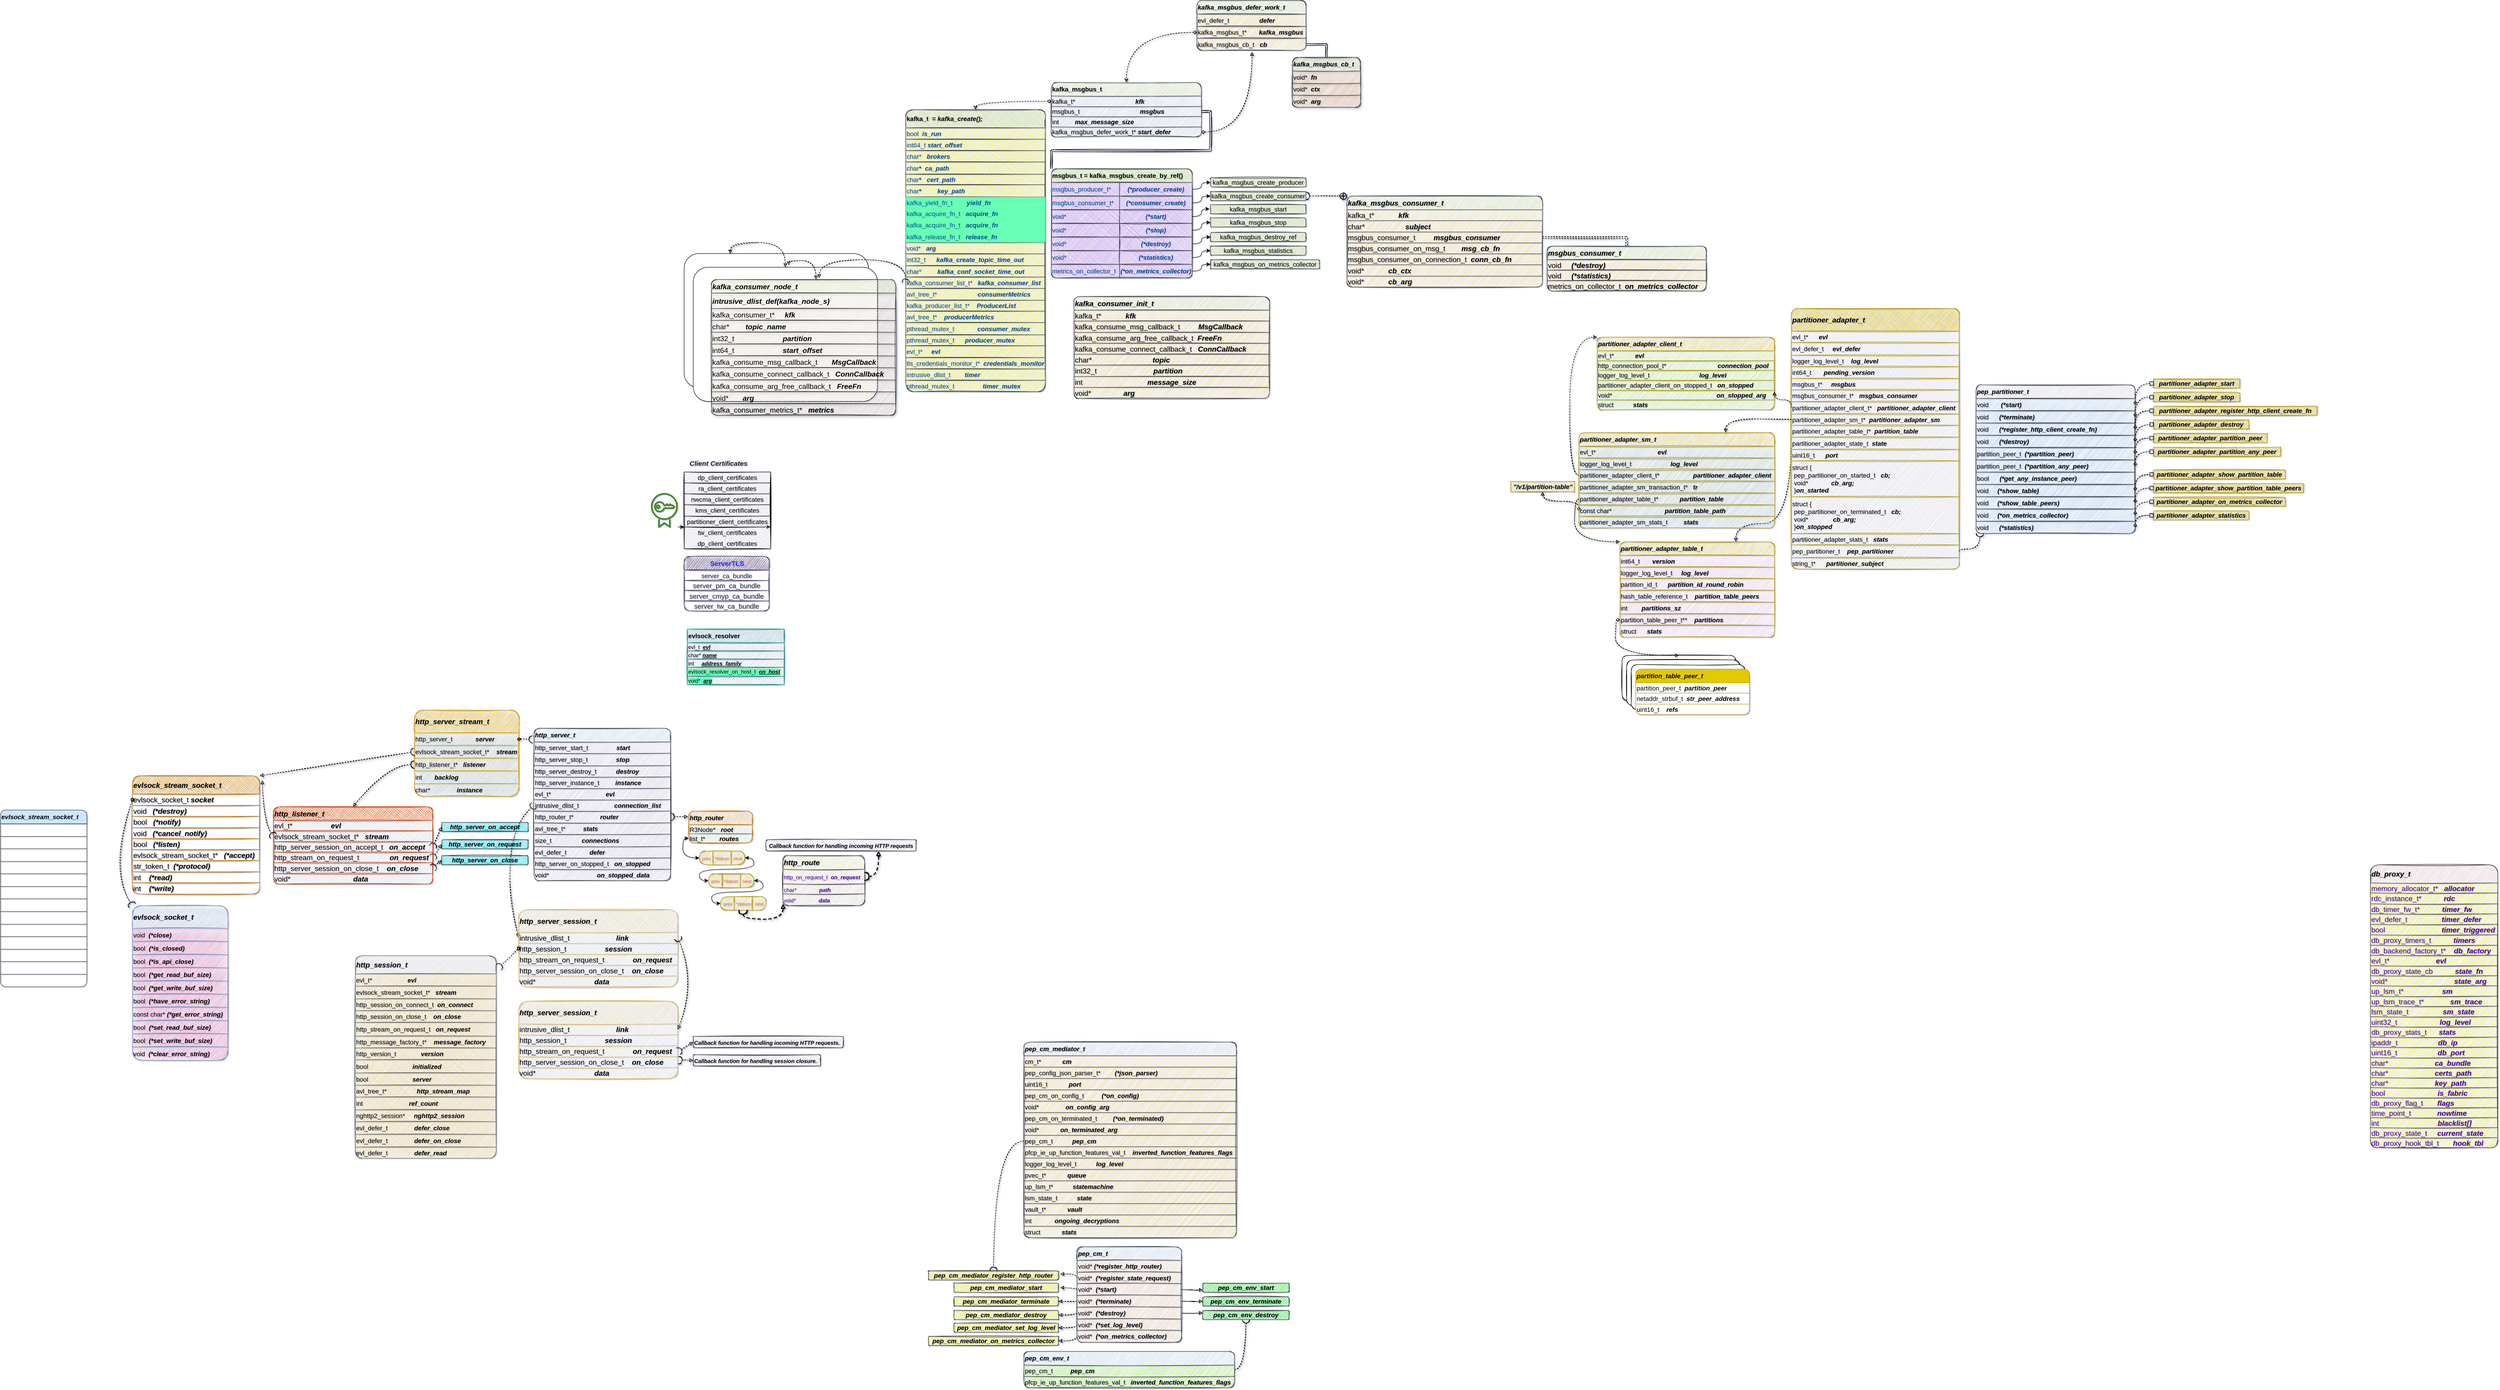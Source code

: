 <mxfile version="20.6.2" type="github" pages="2">
  <diagram id="kgpKYQtTHZ0yAKxKKP6v" name="Page-1">
    <mxGraphModel dx="7288" dy="3848" grid="1" gridSize="10" guides="1" tooltips="1" connect="1" arrows="1" fold="1" page="0" pageScale="1" pageWidth="850" pageHeight="1100" math="0" shadow="1">
      <root>
        <mxCell id="0" />
        <mxCell id="1" parent="0" />
        <mxCell id="e74pYZS4c1XvnGBQ6oVs-119" style="edgeStyle=none;curved=1;sketch=1;orthogonalLoop=1;jettySize=auto;html=1;exitX=0;exitY=0.5;exitDx=0;exitDy=0;entryX=0;entryY=0.5;entryDx=0;entryDy=0;shadow=1;dashed=1;strokeColor=#000000;strokeWidth=1;fontFamily=Helvetica;fontSize=16;fontColor=#000000;startArrow=halfCircle;startFill=0;endArrow=block;endFill=1;elbow=vertical;" parent="1" source="e74pYZS4c1XvnGBQ6oVs-21" target="e74pYZS4c1XvnGBQ6oVs-98" edge="1">
          <mxGeometry relative="1" as="geometry">
            <Array as="points">
              <mxPoint x="-331" y="1180" />
              <mxPoint x="-350" y="1260" />
              <mxPoint x="-350" y="1360" />
            </Array>
          </mxGeometry>
        </mxCell>
        <mxCell id="et81XZ1oJwcLySdj3YKh-1028" value="" style="rounded=1;whiteSpace=wrap;html=1;shadow=0;dashed=0;labelBackgroundColor=none;sketch=0;fillStyle=auto;fontFamily=Helvetica;fontSize=16;arcSize=11;" parent="1" vertex="1">
          <mxGeometry x="33" y="-63.5" width="405" height="295" as="geometry" />
        </mxCell>
        <mxCell id="et81XZ1oJwcLySdj3YKh-1029" value="" style="rounded=1;whiteSpace=wrap;html=1;shadow=0;dashed=0;labelBackgroundColor=none;sketch=0;fillStyle=auto;fontFamily=Helvetica;fontSize=16;arcSize=11;" parent="1" vertex="1">
          <mxGeometry x="53" y="-33.5" width="405" height="295" as="geometry" />
        </mxCell>
        <mxCell id="et81XZ1oJwcLySdj3YKh-71" value="evlsock_resolver" style="shape=table;startSize=30;container=1;collapsible=0;childLayout=tableLayout;sketch=1;fillStyle=zigzag;align=left;fillColor=#b0e3e6;strokeColor=#0e8088;fontStyle=1;fontSize=14;horizontal=1;verticalAlign=top;swimlaneFillColor=default;" parent="1" vertex="1">
          <mxGeometry x="40" y="762" width="213" height="122" as="geometry" />
        </mxCell>
        <mxCell id="et81XZ1oJwcLySdj3YKh-72" value="" style="shape=tableRow;horizontal=0;startSize=0;swimlaneHead=0;swimlaneBody=0;top=0;left=0;bottom=0;right=0;collapsible=0;dropTarget=0;fillColor=none;points=[[0,0.5],[1,0.5]];portConstraint=eastwest;sketch=1;fillStyle=zigzag;align=left;" parent="et81XZ1oJwcLySdj3YKh-71" vertex="1">
          <mxGeometry y="30" width="213" height="18" as="geometry" />
        </mxCell>
        <mxCell id="et81XZ1oJwcLySdj3YKh-73" value="evl_t&amp;nbsp; &lt;u&gt;&lt;i&gt;&lt;b&gt;evl&lt;/b&gt;&lt;/i&gt;&lt;/u&gt;" style="shape=partialRectangle;html=1;whiteSpace=wrap;connectable=0;overflow=hidden;fillColor=none;top=0;left=0;bottom=0;right=0;pointerEvents=1;sketch=1;fillStyle=zigzag;align=left;" parent="et81XZ1oJwcLySdj3YKh-72" vertex="1">
          <mxGeometry width="213" height="18" as="geometry">
            <mxRectangle width="213" height="18" as="alternateBounds" />
          </mxGeometry>
        </mxCell>
        <mxCell id="et81XZ1oJwcLySdj3YKh-74" value="" style="shape=tableRow;horizontal=0;startSize=0;swimlaneHead=0;swimlaneBody=0;top=0;left=0;bottom=0;right=0;collapsible=0;dropTarget=0;fillColor=none;points=[[0,0.5],[1,0.5]];portConstraint=eastwest;sketch=1;fillStyle=zigzag;align=left;" parent="et81XZ1oJwcLySdj3YKh-71" vertex="1">
          <mxGeometry y="48" width="213" height="18" as="geometry" />
        </mxCell>
        <mxCell id="et81XZ1oJwcLySdj3YKh-75" value="char*&amp;nbsp;&lt;i&gt;&lt;u&gt;&lt;b&gt;name&lt;/b&gt;&lt;/u&gt;&lt;/i&gt;" style="shape=partialRectangle;html=1;whiteSpace=wrap;connectable=0;overflow=hidden;fillColor=none;top=0;left=0;bottom=0;right=0;pointerEvents=1;sketch=1;fillStyle=zigzag;align=left;" parent="et81XZ1oJwcLySdj3YKh-74" vertex="1">
          <mxGeometry width="213" height="18" as="geometry">
            <mxRectangle width="213" height="18" as="alternateBounds" />
          </mxGeometry>
        </mxCell>
        <mxCell id="et81XZ1oJwcLySdj3YKh-76" value="" style="shape=tableRow;horizontal=0;startSize=0;swimlaneHead=0;swimlaneBody=0;top=0;left=0;bottom=0;right=0;collapsible=0;dropTarget=0;fillColor=none;points=[[0,0.5],[1,0.5]];portConstraint=eastwest;sketch=1;fillStyle=zigzag;align=left;" parent="et81XZ1oJwcLySdj3YKh-71" vertex="1">
          <mxGeometry y="66" width="213" height="18" as="geometry" />
        </mxCell>
        <mxCell id="et81XZ1oJwcLySdj3YKh-77" value="int&amp;nbsp; &amp;nbsp; &amp;nbsp;&lt;b&gt;&lt;i&gt;&lt;u&gt;address_family&lt;/u&gt;&lt;/i&gt;&lt;/b&gt;" style="shape=partialRectangle;html=1;whiteSpace=wrap;connectable=0;overflow=hidden;fillColor=none;top=0;left=0;bottom=0;right=0;pointerEvents=1;sketch=1;fillStyle=zigzag;align=left;" parent="et81XZ1oJwcLySdj3YKh-76" vertex="1">
          <mxGeometry width="213" height="18" as="geometry">
            <mxRectangle width="213" height="18" as="alternateBounds" />
          </mxGeometry>
        </mxCell>
        <mxCell id="et81XZ1oJwcLySdj3YKh-78" value="" style="shape=tableRow;horizontal=0;startSize=0;swimlaneHead=0;swimlaneBody=0;top=0;left=0;bottom=0;right=0;collapsible=0;dropTarget=0;fillColor=none;points=[[0,0.5],[1,0.5]];portConstraint=eastwest;sketch=1;fillStyle=zigzag;align=left;" parent="et81XZ1oJwcLySdj3YKh-71" vertex="1">
          <mxGeometry y="84" width="213" height="20" as="geometry" />
        </mxCell>
        <mxCell id="et81XZ1oJwcLySdj3YKh-79" value="evlsock_resolver_on_host_t&amp;nbsp; &lt;b&gt;&lt;i&gt;&lt;u&gt;on_host&lt;/u&gt;&lt;/i&gt;&lt;/b&gt;" style="shape=partialRectangle;html=1;whiteSpace=wrap;connectable=0;overflow=hidden;fillColor=none;top=0;left=0;bottom=0;right=0;pointerEvents=1;sketch=1;fillStyle=zigzag;align=left;labelBackgroundColor=#66FFB3;" parent="et81XZ1oJwcLySdj3YKh-78" vertex="1">
          <mxGeometry width="213" height="20" as="geometry">
            <mxRectangle width="213" height="20" as="alternateBounds" />
          </mxGeometry>
        </mxCell>
        <mxCell id="et81XZ1oJwcLySdj3YKh-80" value="" style="shape=tableRow;horizontal=0;startSize=0;swimlaneHead=0;swimlaneBody=0;top=0;left=0;bottom=0;right=0;collapsible=0;dropTarget=0;fillColor=none;points=[[0,0.5],[1,0.5]];portConstraint=eastwest;sketch=1;fillStyle=zigzag;align=left;" parent="et81XZ1oJwcLySdj3YKh-71" vertex="1">
          <mxGeometry y="104" width="213" height="18" as="geometry" />
        </mxCell>
        <mxCell id="et81XZ1oJwcLySdj3YKh-81" value="void*&amp;nbsp; &lt;b&gt;&lt;i&gt;&lt;u&gt;arg&lt;/u&gt;&lt;/i&gt;&lt;/b&gt;" style="shape=partialRectangle;html=1;whiteSpace=wrap;connectable=0;overflow=hidden;fillColor=none;top=0;left=0;bottom=0;right=0;pointerEvents=1;sketch=1;fillStyle=zigzag;align=left;labelBackgroundColor=#66FFB3;" parent="et81XZ1oJwcLySdj3YKh-80" vertex="1">
          <mxGeometry width="213" height="18" as="geometry">
            <mxRectangle width="213" height="18" as="alternateBounds" />
          </mxGeometry>
        </mxCell>
        <mxCell id="et81XZ1oJwcLySdj3YKh-152" value="" style="edgeStyle=orthogonalEdgeStyle;rounded=0;orthogonalLoop=1;jettySize=auto;html=1;fontSize=14;" parent="1" source="et81XZ1oJwcLySdj3YKh-83" target="et81XZ1oJwcLySdj3YKh-151" edge="1">
          <mxGeometry relative="1" as="geometry" />
        </mxCell>
        <mxCell id="et81XZ1oJwcLySdj3YKh-154" value="" style="edgeStyle=orthogonalEdgeStyle;rounded=0;orthogonalLoop=1;jettySize=auto;html=1;fontSize=14;" parent="1" source="et81XZ1oJwcLySdj3YKh-83" target="et81XZ1oJwcLySdj3YKh-153" edge="1">
          <mxGeometry relative="1" as="geometry" />
        </mxCell>
        <mxCell id="et81XZ1oJwcLySdj3YKh-83" value="" style="sketch=0;outlineConnect=0;fontColor=#232F3E;gradientColor=none;fillColor=#3F8624;strokeColor=none;dashed=0;verticalLabelPosition=bottom;verticalAlign=top;align=center;html=1;fontSize=12;fontStyle=0;aspect=fixed;pointerEvents=1;shape=mxgraph.aws4.certificate_manager;labelBackgroundColor=#66FFB3;fillStyle=solid;movable=1;resizable=1;rotatable=1;deletable=1;editable=1;connectable=1;" parent="1" vertex="1">
          <mxGeometry x="-40" y="462" width="59" height="78" as="geometry" />
        </mxCell>
        <mxCell id="et81XZ1oJwcLySdj3YKh-136" value="" style="shape=table;startSize=0;container=1;collapsible=0;childLayout=tableLayout;rounded=1;shadow=0;labelBackgroundColor=none;sketch=1;fillStyle=cross-hatch;fontSize=14;movable=1;resizable=1;rotatable=1;deletable=1;editable=1;connectable=1;strokeColor=#000000;swimlaneLine=1;" parent="1" vertex="1">
          <mxGeometry x="33" y="416.5" width="190" height="169" as="geometry" />
        </mxCell>
        <mxCell id="et81XZ1oJwcLySdj3YKh-137" value="" style="shape=tableRow;horizontal=0;startSize=0;swimlaneHead=0;swimlaneBody=0;top=0;left=0;bottom=0;right=0;collapsible=0;dropTarget=0;fillColor=none;points=[[0,0.5],[1,0.5]];portConstraint=eastwest;rounded=1;shadow=0;labelBackgroundColor=none;sketch=1;fillStyle=cross-hatch;fontSize=14;movable=1;resizable=1;rotatable=1;deletable=1;editable=1;connectable=1;" parent="et81XZ1oJwcLySdj3YKh-136" vertex="1">
          <mxGeometry width="190" height="24" as="geometry" />
        </mxCell>
        <mxCell id="et81XZ1oJwcLySdj3YKh-138" value="dp_client_certificates" style="shape=partialRectangle;html=1;whiteSpace=wrap;connectable=1;overflow=hidden;fillColor=none;top=0;left=0;bottom=0;right=0;pointerEvents=1;rounded=1;shadow=0;labelBackgroundColor=none;sketch=1;fillStyle=cross-hatch;fontSize=14;movable=1;resizable=1;rotatable=1;deletable=1;editable=1;" parent="et81XZ1oJwcLySdj3YKh-137" vertex="1">
          <mxGeometry width="190" height="24" as="geometry">
            <mxRectangle width="190" height="24" as="alternateBounds" />
          </mxGeometry>
        </mxCell>
        <mxCell id="et81XZ1oJwcLySdj3YKh-139" value="" style="shape=tableRow;horizontal=0;startSize=0;swimlaneHead=0;swimlaneBody=0;top=0;left=0;bottom=0;right=0;collapsible=0;dropTarget=0;fillColor=none;points=[[0,0.5],[1,0.5]];portConstraint=eastwest;rounded=1;shadow=0;labelBackgroundColor=none;sketch=1;fillStyle=cross-hatch;fontSize=14;movable=1;resizable=1;rotatable=1;deletable=1;editable=1;connectable=1;" parent="et81XZ1oJwcLySdj3YKh-136" vertex="1">
          <mxGeometry y="24" width="190" height="24" as="geometry" />
        </mxCell>
        <mxCell id="et81XZ1oJwcLySdj3YKh-140" value="ra_client_certificates" style="shape=partialRectangle;html=1;whiteSpace=wrap;connectable=1;overflow=hidden;fillColor=none;top=0;left=0;bottom=0;right=0;pointerEvents=1;rounded=1;shadow=0;labelBackgroundColor=none;sketch=1;fillStyle=cross-hatch;fontSize=14;movable=1;resizable=1;rotatable=1;deletable=1;editable=1;" parent="et81XZ1oJwcLySdj3YKh-139" vertex="1">
          <mxGeometry width="190" height="24" as="geometry">
            <mxRectangle width="190" height="24" as="alternateBounds" />
          </mxGeometry>
        </mxCell>
        <mxCell id="et81XZ1oJwcLySdj3YKh-141" value="" style="shape=tableRow;horizontal=0;startSize=0;swimlaneHead=0;swimlaneBody=0;top=0;left=0;bottom=0;right=0;collapsible=0;dropTarget=0;fillColor=none;points=[[0,0.5],[1,0.5]];portConstraint=eastwest;rounded=1;shadow=0;labelBackgroundColor=none;sketch=1;fillStyle=cross-hatch;fontSize=14;movable=1;resizable=1;rotatable=1;deletable=1;editable=1;connectable=1;" parent="et81XZ1oJwcLySdj3YKh-136" vertex="1">
          <mxGeometry y="48" width="190" height="24" as="geometry" />
        </mxCell>
        <mxCell id="et81XZ1oJwcLySdj3YKh-142" value="nwcma_client_certificates" style="shape=partialRectangle;html=1;whiteSpace=wrap;connectable=1;overflow=hidden;fillColor=none;top=0;left=0;bottom=0;right=0;pointerEvents=1;rounded=1;shadow=0;labelBackgroundColor=none;sketch=1;fillStyle=cross-hatch;fontSize=14;movable=1;resizable=1;rotatable=1;deletable=1;editable=1;" parent="et81XZ1oJwcLySdj3YKh-141" vertex="1">
          <mxGeometry width="190" height="24" as="geometry">
            <mxRectangle width="190" height="24" as="alternateBounds" />
          </mxGeometry>
        </mxCell>
        <mxCell id="et81XZ1oJwcLySdj3YKh-143" value="" style="shape=tableRow;horizontal=0;startSize=0;swimlaneHead=0;swimlaneBody=0;top=0;left=0;bottom=0;right=0;collapsible=0;dropTarget=0;fillColor=none;points=[[0,0.5],[1,0.5]];portConstraint=eastwest;rounded=1;shadow=0;labelBackgroundColor=none;sketch=1;fillStyle=cross-hatch;fontSize=14;movable=1;resizable=1;rotatable=1;deletable=1;editable=1;connectable=1;" parent="et81XZ1oJwcLySdj3YKh-136" vertex="1">
          <mxGeometry y="72" width="190" height="25" as="geometry" />
        </mxCell>
        <mxCell id="et81XZ1oJwcLySdj3YKh-144" value="kms_client_certificates" style="shape=partialRectangle;html=1;whiteSpace=wrap;connectable=1;overflow=hidden;fillColor=none;top=0;left=0;bottom=0;right=0;pointerEvents=1;rounded=1;shadow=0;labelBackgroundColor=none;sketch=1;fillStyle=cross-hatch;fontSize=14;movable=1;resizable=1;rotatable=1;deletable=1;editable=1;" parent="et81XZ1oJwcLySdj3YKh-143" vertex="1">
          <mxGeometry width="190" height="25" as="geometry">
            <mxRectangle width="190" height="25" as="alternateBounds" />
          </mxGeometry>
        </mxCell>
        <mxCell id="et81XZ1oJwcLySdj3YKh-145" value="" style="shape=tableRow;horizontal=0;startSize=0;swimlaneHead=0;swimlaneBody=0;top=0;left=0;bottom=0;right=0;collapsible=0;dropTarget=0;fillColor=none;points=[[0,0.5],[1,0.5]];portConstraint=eastwest;rounded=1;shadow=0;labelBackgroundColor=none;sketch=1;fillStyle=cross-hatch;fontSize=14;movable=1;resizable=1;rotatable=1;deletable=1;editable=1;connectable=1;" parent="et81XZ1oJwcLySdj3YKh-136" vertex="1">
          <mxGeometry y="97" width="190" height="24" as="geometry" />
        </mxCell>
        <mxCell id="et81XZ1oJwcLySdj3YKh-146" value="partitioner_client_certificates" style="shape=partialRectangle;html=1;whiteSpace=wrap;connectable=1;overflow=hidden;fillColor=none;top=0;left=0;bottom=0;right=0;pointerEvents=1;rounded=1;shadow=0;labelBackgroundColor=none;sketch=1;fillStyle=cross-hatch;fontSize=14;movable=1;resizable=1;rotatable=1;deletable=1;editable=1;" parent="et81XZ1oJwcLySdj3YKh-145" vertex="1">
          <mxGeometry width="190" height="24" as="geometry">
            <mxRectangle width="190" height="24" as="alternateBounds" />
          </mxGeometry>
        </mxCell>
        <mxCell id="et81XZ1oJwcLySdj3YKh-147" value="" style="shape=tableRow;horizontal=0;startSize=0;swimlaneHead=0;swimlaneBody=0;top=0;left=0;bottom=0;right=0;collapsible=0;dropTarget=0;fillColor=none;points=[[0,0.5],[1,0.5]];portConstraint=eastwest;rounded=1;shadow=0;labelBackgroundColor=none;sketch=1;fillStyle=cross-hatch;fontSize=14;movable=1;resizable=1;rotatable=1;deletable=1;editable=1;connectable=1;" parent="et81XZ1oJwcLySdj3YKh-136" vertex="1">
          <mxGeometry y="121" width="190" height="24" as="geometry" />
        </mxCell>
        <mxCell id="et81XZ1oJwcLySdj3YKh-148" value="tw_client_certificates" style="shape=partialRectangle;html=1;whiteSpace=wrap;connectable=1;overflow=hidden;fillColor=none;top=0;left=0;bottom=0;right=0;pointerEvents=1;rounded=1;shadow=1;labelBackgroundColor=none;sketch=1;fillStyle=cross-hatch;fontSize=14;movable=1;resizable=1;rotatable=1;deletable=1;editable=1;" parent="et81XZ1oJwcLySdj3YKh-147" vertex="1">
          <mxGeometry width="190" height="24" as="geometry">
            <mxRectangle width="190" height="24" as="alternateBounds" />
          </mxGeometry>
        </mxCell>
        <mxCell id="et81XZ1oJwcLySdj3YKh-151" value="" style="whiteSpace=wrap;html=1;verticalAlign=top;fillColor=#3F8624;strokeColor=none;fontColor=#232F3E;sketch=0;gradientColor=none;dashed=0;fontStyle=0;labelBackgroundColor=#66FFB3;fillStyle=solid;" parent="et81XZ1oJwcLySdj3YKh-147" vertex="1">
          <mxGeometry x="190" height="24" as="geometry">
            <mxRectangle width="NaN" height="24" as="alternateBounds" />
          </mxGeometry>
        </mxCell>
        <mxCell id="et81XZ1oJwcLySdj3YKh-153" value="" style="whiteSpace=wrap;html=1;verticalAlign=top;fillColor=#3F8624;strokeColor=none;fontColor=#232F3E;sketch=0;gradientColor=none;dashed=0;fontStyle=0;labelBackgroundColor=#66FFB3;fillStyle=solid;" parent="et81XZ1oJwcLySdj3YKh-147" vertex="1">
          <mxGeometry height="24" as="geometry">
            <mxRectangle width="NaN" height="24" as="alternateBounds" />
          </mxGeometry>
        </mxCell>
        <mxCell id="et81XZ1oJwcLySdj3YKh-149" value="" style="shape=tableRow;horizontal=0;startSize=0;swimlaneHead=0;swimlaneBody=0;top=0;left=0;bottom=0;right=0;collapsible=0;dropTarget=0;fillColor=none;points=[[0,0.5],[1,0.5]];portConstraint=eastwest;rounded=1;shadow=0;labelBackgroundColor=none;sketch=1;fillStyle=cross-hatch;fontSize=14;movable=1;resizable=1;rotatable=1;deletable=1;editable=1;connectable=1;" parent="et81XZ1oJwcLySdj3YKh-136" vertex="1">
          <mxGeometry y="145" width="190" height="24" as="geometry" />
        </mxCell>
        <mxCell id="et81XZ1oJwcLySdj3YKh-150" value="dp_client_certificates" style="shape=partialRectangle;html=1;whiteSpace=wrap;connectable=1;overflow=hidden;fillColor=none;top=0;left=0;bottom=0;right=0;pointerEvents=1;rounded=1;shadow=0;labelBackgroundColor=none;sketch=1;fillStyle=cross-hatch;fontSize=14;movable=1;resizable=1;rotatable=1;deletable=1;editable=1;dashed=1;" parent="et81XZ1oJwcLySdj3YKh-149" vertex="1">
          <mxGeometry width="190" height="24" as="geometry">
            <mxRectangle width="190" height="24" as="alternateBounds" />
          </mxGeometry>
        </mxCell>
        <mxCell id="et81XZ1oJwcLySdj3YKh-156" value="&lt;b&gt;&lt;font style=&quot;font-size: 15px;&quot;&gt;&lt;i&gt;Client Certificates&lt;/i&gt;&lt;/font&gt;&lt;/b&gt;" style="text;html=1;align=center;verticalAlign=middle;resizable=1;points=[];autosize=1;strokeColor=none;fillColor=none;fontSize=10;fontFamily=Helvetica;fontColor=#232F3E;movable=1;rotatable=1;deletable=1;editable=1;connectable=1;" parent="1" vertex="1">
          <mxGeometry x="33" y="382" width="150" height="30" as="geometry" />
        </mxCell>
        <mxCell id="et81XZ1oJwcLySdj3YKh-157" value="&lt;font color=&quot;#3333ff&quot;&gt;&lt;b&gt;ServerTLS&lt;/b&gt;&lt;/font&gt;" style="shape=table;startSize=30;container=1;collapsible=0;childLayout=tableLayout;rounded=1;shadow=0;dashed=0;labelBackgroundColor=none;sketch=1;fillStyle=zigzag;strokeColor=#432D57;fontFamily=Helvetica;fontSize=15;fillColor=#76608a;html=1;fontColor=#ffffff;swimlaneFillColor=none;" parent="1" vertex="1">
          <mxGeometry x="33" y="602" width="187" height="120" as="geometry" />
        </mxCell>
        <mxCell id="et81XZ1oJwcLySdj3YKh-158" value="" style="shape=tableRow;horizontal=0;startSize=0;swimlaneHead=0;swimlaneBody=0;top=0;left=0;bottom=0;right=0;collapsible=0;dropTarget=0;fillColor=none;points=[[0,0.5],[1,0.5]];portConstraint=eastwest;rounded=1;shadow=0;dashed=0;labelBackgroundColor=none;sketch=0;fillStyle=cross-hatch;strokeColor=#ffffff;fontFamily=Helvetica;fontSize=15;fontColor=#232F3E;html=1;" parent="et81XZ1oJwcLySdj3YKh-157" vertex="1">
          <mxGeometry y="30" width="187" height="23" as="geometry" />
        </mxCell>
        <mxCell id="et81XZ1oJwcLySdj3YKh-159" value="&lt;span style=&quot;font-size: 14px;&quot;&gt;server_ca_bundle&lt;/span&gt;" style="shape=partialRectangle;html=1;whiteSpace=wrap;connectable=0;overflow=hidden;fillColor=none;top=0;left=0;bottom=0;right=0;pointerEvents=1;rounded=1;shadow=0;dashed=0;labelBackgroundColor=none;sketch=0;fillStyle=cross-hatch;strokeColor=#ffffff;fontFamily=Helvetica;fontSize=15;fontColor=#232F3E;" parent="et81XZ1oJwcLySdj3YKh-158" vertex="1">
          <mxGeometry width="187" height="23" as="geometry">
            <mxRectangle width="187" height="23" as="alternateBounds" />
          </mxGeometry>
        </mxCell>
        <mxCell id="et81XZ1oJwcLySdj3YKh-160" value="" style="shape=tableRow;horizontal=0;startSize=0;swimlaneHead=0;swimlaneBody=0;top=0;left=0;bottom=0;right=0;collapsible=0;dropTarget=0;fillColor=none;points=[[0,0.5],[1,0.5]];portConstraint=eastwest;rounded=1;shadow=0;dashed=0;labelBackgroundColor=none;sketch=0;fillStyle=cross-hatch;strokeColor=#ffffff;fontFamily=Helvetica;fontSize=15;fontColor=#232F3E;html=1;" parent="et81XZ1oJwcLySdj3YKh-157" vertex="1">
          <mxGeometry y="53" width="187" height="22" as="geometry" />
        </mxCell>
        <mxCell id="et81XZ1oJwcLySdj3YKh-161" value="server_pm_ca_bundle" style="shape=partialRectangle;html=1;whiteSpace=wrap;connectable=0;overflow=hidden;fillColor=none;top=0;left=0;bottom=0;right=0;pointerEvents=1;rounded=1;shadow=0;dashed=0;labelBackgroundColor=none;sketch=0;fillStyle=cross-hatch;strokeColor=#ffffff;fontFamily=Helvetica;fontSize=15;fontColor=#232F3E;" parent="et81XZ1oJwcLySdj3YKh-160" vertex="1">
          <mxGeometry width="187" height="22" as="geometry">
            <mxRectangle width="187" height="22" as="alternateBounds" />
          </mxGeometry>
        </mxCell>
        <mxCell id="et81XZ1oJwcLySdj3YKh-162" value="" style="shape=tableRow;horizontal=0;startSize=0;swimlaneHead=0;swimlaneBody=0;top=0;left=0;bottom=0;right=0;collapsible=0;dropTarget=0;fillColor=none;points=[[0,0.5],[1,0.5]];portConstraint=eastwest;rounded=1;shadow=0;dashed=0;labelBackgroundColor=none;sketch=0;fillStyle=cross-hatch;strokeColor=#ffffff;fontFamily=Helvetica;fontSize=15;fontColor=#232F3E;html=1;" parent="et81XZ1oJwcLySdj3YKh-157" vertex="1">
          <mxGeometry y="75" width="187" height="23" as="geometry" />
        </mxCell>
        <mxCell id="et81XZ1oJwcLySdj3YKh-163" value="server_cmyp_ca_bundle" style="shape=partialRectangle;html=1;whiteSpace=wrap;connectable=0;overflow=hidden;fillColor=none;top=0;left=0;bottom=0;right=0;pointerEvents=1;rounded=1;shadow=0;dashed=0;labelBackgroundColor=none;sketch=0;fillStyle=cross-hatch;strokeColor=#ffffff;fontFamily=Helvetica;fontSize=15;fontColor=#232F3E;" parent="et81XZ1oJwcLySdj3YKh-162" vertex="1">
          <mxGeometry width="187" height="23" as="geometry">
            <mxRectangle width="187" height="23" as="alternateBounds" />
          </mxGeometry>
        </mxCell>
        <mxCell id="et81XZ1oJwcLySdj3YKh-164" value="" style="shape=tableRow;horizontal=0;startSize=0;swimlaneHead=0;swimlaneBody=0;top=0;left=0;bottom=0;right=0;collapsible=0;dropTarget=0;fillColor=none;points=[[0,0.5],[1,0.5]];portConstraint=eastwest;rounded=1;shadow=0;dashed=0;labelBackgroundColor=none;sketch=0;fillStyle=cross-hatch;strokeColor=#ffffff;fontFamily=Helvetica;fontSize=15;fontColor=#232F3E;html=1;" parent="et81XZ1oJwcLySdj3YKh-157" vertex="1">
          <mxGeometry y="98" width="187" height="22" as="geometry" />
        </mxCell>
        <mxCell id="et81XZ1oJwcLySdj3YKh-165" value="server_tw_ca_bundle" style="shape=partialRectangle;html=1;whiteSpace=wrap;connectable=0;overflow=hidden;fillColor=none;top=0;left=0;bottom=0;right=0;pointerEvents=1;rounded=1;shadow=0;dashed=0;labelBackgroundColor=none;sketch=0;fillStyle=cross-hatch;strokeColor=#ffffff;fontFamily=Helvetica;fontSize=15;fontColor=#232F3E;" parent="et81XZ1oJwcLySdj3YKh-164" vertex="1">
          <mxGeometry width="187" height="22" as="geometry">
            <mxRectangle width="187" height="22" as="alternateBounds" />
          </mxGeometry>
        </mxCell>
        <mxCell id="et81XZ1oJwcLySdj3YKh-176" value="&lt;b&gt;&lt;i&gt;http_router&lt;/i&gt;&lt;/b&gt;" style="shape=table;startSize=30;container=1;collapsible=0;childLayout=tableLayout;rounded=1;shadow=0;dashed=0;labelBackgroundColor=none;sketch=1;fillStyle=auto;strokeColor=#BD7000;fontFamily=Helvetica;fontSize=14;fontColor=#000000;fillColor=#f0a30a;html=1;swimlaneFillColor=#CCFFCC;gradientDirection=west;align=left;swimlaneLine=1;" parent="1" vertex="1">
          <mxGeometry x="43.0" y="1162" width="140" height="70" as="geometry" />
        </mxCell>
        <mxCell id="et81XZ1oJwcLySdj3YKh-177" value="" style="shape=tableRow;horizontal=0;startSize=0;swimlaneHead=0;swimlaneBody=0;top=0;left=0;bottom=0;right=0;collapsible=0;dropTarget=0;fillColor=none;points=[[0,0.5],[1,0.5]];portConstraint=eastwest;rounded=1;shadow=0;dashed=0;labelBackgroundColor=none;sketch=0;fillStyle=cross-hatch;strokeColor=#ffffff;fontFamily=Helvetica;fontSize=14;fontColor=#3333FF;html=1;" parent="et81XZ1oJwcLySdj3YKh-176" vertex="1">
          <mxGeometry y="30" width="140" height="20" as="geometry" />
        </mxCell>
        <mxCell id="et81XZ1oJwcLySdj3YKh-178" value="&lt;font color=&quot;#000000&quot;&gt;R3Node*&amp;nbsp; &amp;nbsp;&lt;i&gt;&lt;b&gt;root&lt;/b&gt;&lt;/i&gt;&lt;/font&gt;" style="shape=partialRectangle;html=1;whiteSpace=wrap;connectable=0;overflow=hidden;fillColor=none;top=0;left=0;bottom=0;right=0;pointerEvents=1;rounded=1;shadow=0;dashed=0;labelBackgroundColor=none;sketch=0;fillStyle=cross-hatch;strokeColor=#ffffff;fontFamily=Helvetica;fontSize=14;fontColor=#3333FF;align=left;" parent="et81XZ1oJwcLySdj3YKh-177" vertex="1">
          <mxGeometry width="140" height="20" as="geometry">
            <mxRectangle width="140" height="20" as="alternateBounds" />
          </mxGeometry>
        </mxCell>
        <mxCell id="et81XZ1oJwcLySdj3YKh-179" value="" style="shape=tableRow;horizontal=0;startSize=0;swimlaneHead=0;swimlaneBody=0;top=0;left=0;bottom=0;right=0;collapsible=0;dropTarget=0;fillColor=none;points=[[0,0.5],[1,0.5]];portConstraint=eastwest;rounded=1;shadow=0;dashed=0;labelBackgroundColor=none;sketch=0;fillStyle=cross-hatch;strokeColor=#ffffff;fontFamily=Helvetica;fontSize=14;fontColor=#3333FF;html=1;" parent="et81XZ1oJwcLySdj3YKh-176" vertex="1">
          <mxGeometry y="50" width="140" height="20" as="geometry" />
        </mxCell>
        <mxCell id="et81XZ1oJwcLySdj3YKh-180" value="&lt;font color=&quot;#000000&quot;&gt;list_t*&amp;nbsp; &amp;nbsp; &amp;nbsp; &amp;nbsp; &lt;b&gt;&lt;i&gt;routes&lt;/i&gt;&lt;/b&gt;&lt;/font&gt;" style="shape=partialRectangle;html=1;whiteSpace=wrap;connectable=0;overflow=hidden;fillColor=none;top=0;left=0;bottom=0;right=0;pointerEvents=1;rounded=1;shadow=0;dashed=0;labelBackgroundColor=none;sketch=0;fillStyle=cross-hatch;strokeColor=#ffffff;fontFamily=Helvetica;fontSize=14;fontColor=#3333FF;align=left;" parent="et81XZ1oJwcLySdj3YKh-179" vertex="1">
          <mxGeometry width="140" height="20" as="geometry">
            <mxRectangle width="140" height="20" as="alternateBounds" />
          </mxGeometry>
        </mxCell>
        <mxCell id="et81XZ1oJwcLySdj3YKh-196" value="" style="group" parent="1" vertex="1" connectable="0">
          <mxGeometry x="66.35" y="1250" width="146.5" height="130" as="geometry" />
        </mxCell>
        <mxCell id="et81XZ1oJwcLySdj3YKh-185" value="" style="group;rounded=1;glass=0;sketch=1;shadow=0;" parent="et81XZ1oJwcLySdj3YKh-196" vertex="1" connectable="0">
          <mxGeometry width="100" height="30" as="geometry" />
        </mxCell>
        <mxCell id="et81XZ1oJwcLySdj3YKh-182" value="&lt;font color=&quot;#ea6b66&quot; style=&quot;font-size: 10px;&quot;&gt;*datum&lt;/font&gt;" style="shape=process;whiteSpace=wrap;html=1;backgroundOutline=1;rounded=1;shadow=0;dashed=0;labelBackgroundColor=none;sketch=1;fillStyle=auto;strokeColor=#B09500;fontFamily=Helvetica;fontSize=14;fontColor=#000000;fillColor=#e3c800;arcSize=50;size=0.3;" parent="et81XZ1oJwcLySdj3YKh-185" vertex="1">
          <mxGeometry width="100" height="30" as="geometry" />
        </mxCell>
        <mxCell id="et81XZ1oJwcLySdj3YKh-183" value="&lt;font color=&quot;#ea6b66&quot; style=&quot;font-size: 10px;&quot;&gt;prev&lt;/font&gt;" style="text;html=1;strokeColor=none;fillColor=none;align=center;verticalAlign=middle;whiteSpace=wrap;rounded=0;shadow=0;dashed=0;labelBackgroundColor=none;sketch=0;fillStyle=cross-hatch;fontFamily=Helvetica;fontSize=14;fontColor=#3333FF;" parent="et81XZ1oJwcLySdj3YKh-185" vertex="1">
          <mxGeometry x="6" y="10" width="20" height="10" as="geometry" />
        </mxCell>
        <mxCell id="et81XZ1oJwcLySdj3YKh-184" value="&lt;font color=&quot;#ea6b66&quot; style=&quot;font-size: 10px;&quot;&gt;next&lt;/font&gt;" style="text;html=1;strokeColor=none;fillColor=none;align=center;verticalAlign=middle;whiteSpace=wrap;rounded=0;shadow=0;dashed=0;labelBackgroundColor=none;sketch=0;fillStyle=cross-hatch;fontFamily=Helvetica;fontSize=14;fontColor=#3333FF;" parent="et81XZ1oJwcLySdj3YKh-185" vertex="1">
          <mxGeometry x="75" y="10" width="20" height="10" as="geometry" />
        </mxCell>
        <mxCell id="et81XZ1oJwcLySdj3YKh-186" value="" style="group" parent="et81XZ1oJwcLySdj3YKh-196" vertex="1" connectable="0">
          <mxGeometry x="20" y="50" width="100" height="30" as="geometry" />
        </mxCell>
        <mxCell id="et81XZ1oJwcLySdj3YKh-187" value="&lt;font color=&quot;#ea6b66&quot; style=&quot;font-size: 10px;&quot;&gt;*datum&lt;/font&gt;" style="shape=process;whiteSpace=wrap;html=1;backgroundOutline=1;rounded=1;shadow=0;dashed=0;labelBackgroundColor=none;sketch=1;fillStyle=auto;strokeColor=#B09500;fontFamily=Helvetica;fontSize=14;fontColor=#000000;fillColor=#e3c800;arcSize=50;size=0.3;" parent="et81XZ1oJwcLySdj3YKh-186" vertex="1">
          <mxGeometry width="100" height="30" as="geometry" />
        </mxCell>
        <mxCell id="et81XZ1oJwcLySdj3YKh-188" value="&lt;font color=&quot;#ea6b66&quot; style=&quot;font-size: 10px;&quot;&gt;prev&lt;/font&gt;" style="text;html=1;strokeColor=none;fillColor=none;align=center;verticalAlign=middle;whiteSpace=wrap;rounded=0;shadow=0;dashed=0;labelBackgroundColor=none;sketch=0;fillStyle=cross-hatch;fontFamily=Helvetica;fontSize=14;fontColor=#3333FF;" parent="et81XZ1oJwcLySdj3YKh-186" vertex="1">
          <mxGeometry x="6" y="10" width="20" height="10" as="geometry" />
        </mxCell>
        <mxCell id="et81XZ1oJwcLySdj3YKh-189" value="&lt;font color=&quot;#ea6b66&quot; style=&quot;font-size: 10px;&quot;&gt;next&lt;/font&gt;" style="text;html=1;strokeColor=none;fillColor=none;align=center;verticalAlign=middle;whiteSpace=wrap;rounded=0;shadow=0;dashed=0;labelBackgroundColor=none;sketch=0;fillStyle=cross-hatch;fontFamily=Helvetica;fontSize=14;fontColor=#3333FF;" parent="et81XZ1oJwcLySdj3YKh-186" vertex="1">
          <mxGeometry x="75" y="10" width="20" height="10" as="geometry" />
        </mxCell>
        <mxCell id="et81XZ1oJwcLySdj3YKh-190" value="" style="group" parent="et81XZ1oJwcLySdj3YKh-196" vertex="1" connectable="0">
          <mxGeometry x="46.5" y="100" width="100" height="30" as="geometry" />
        </mxCell>
        <mxCell id="et81XZ1oJwcLySdj3YKh-191" value="&lt;font color=&quot;#ea6b66&quot; style=&quot;font-size: 10px;&quot;&gt;*datum&lt;/font&gt;" style="shape=process;whiteSpace=wrap;html=1;backgroundOutline=1;rounded=1;shadow=0;dashed=0;labelBackgroundColor=none;sketch=1;fillStyle=auto;strokeColor=#B09500;fontFamily=Helvetica;fontSize=14;fontColor=#000000;fillColor=#e3c800;arcSize=50;size=0.3;" parent="et81XZ1oJwcLySdj3YKh-190" vertex="1">
          <mxGeometry width="100" height="30" as="geometry" />
        </mxCell>
        <mxCell id="et81XZ1oJwcLySdj3YKh-192" value="&lt;font color=&quot;#ea6b66&quot; style=&quot;font-size: 10px;&quot;&gt;prev&lt;/font&gt;" style="text;html=1;strokeColor=none;fillColor=none;align=center;verticalAlign=middle;whiteSpace=wrap;rounded=0;shadow=0;dashed=0;labelBackgroundColor=none;sketch=0;fillStyle=cross-hatch;fontFamily=Helvetica;fontSize=14;fontColor=#3333FF;" parent="et81XZ1oJwcLySdj3YKh-190" vertex="1">
          <mxGeometry x="6" y="10" width="20" height="10" as="geometry" />
        </mxCell>
        <mxCell id="et81XZ1oJwcLySdj3YKh-193" value="&lt;font color=&quot;#ea6b66&quot; style=&quot;font-size: 10px;&quot;&gt;next&lt;/font&gt;" style="text;html=1;strokeColor=none;fillColor=none;align=center;verticalAlign=middle;whiteSpace=wrap;rounded=0;shadow=0;dashed=0;labelBackgroundColor=none;sketch=0;fillStyle=cross-hatch;fontFamily=Helvetica;fontSize=14;fontColor=#3333FF;" parent="et81XZ1oJwcLySdj3YKh-190" vertex="1">
          <mxGeometry x="75" y="10" width="20" height="10" as="geometry" />
        </mxCell>
        <mxCell id="et81XZ1oJwcLySdj3YKh-194" style="edgeStyle=orthogonalEdgeStyle;orthogonalLoop=1;jettySize=auto;html=1;exitX=1;exitY=0.5;exitDx=0;exitDy=0;entryX=0;entryY=0.5;entryDx=0;entryDy=0;fontFamily=Helvetica;fontSize=10;fontColor=#EA6B66;curved=1;startArrow=classic;startFill=1;" parent="et81XZ1oJwcLySdj3YKh-196" source="et81XZ1oJwcLySdj3YKh-182" target="et81XZ1oJwcLySdj3YKh-187" edge="1">
          <mxGeometry relative="1" as="geometry">
            <Array as="points">
              <mxPoint x="120" y="15" />
              <mxPoint x="120" y="40" />
              <mxPoint y="40" />
              <mxPoint y="65" />
            </Array>
          </mxGeometry>
        </mxCell>
        <mxCell id="et81XZ1oJwcLySdj3YKh-195" style="edgeStyle=orthogonalEdgeStyle;curved=1;orthogonalLoop=1;jettySize=auto;html=1;exitX=1;exitY=0.5;exitDx=0;exitDy=0;entryX=0;entryY=0.5;entryDx=0;entryDy=0;fontFamily=Helvetica;fontSize=10;fontColor=#EA6B66;startArrow=classic;startFill=1;" parent="et81XZ1oJwcLySdj3YKh-196" source="et81XZ1oJwcLySdj3YKh-187" target="et81XZ1oJwcLySdj3YKh-191" edge="1">
          <mxGeometry relative="1" as="geometry">
            <Array as="points">
              <mxPoint x="140" y="65" />
              <mxPoint x="140" y="90" />
              <mxPoint x="27" y="90" />
              <mxPoint x="27" y="115" />
            </Array>
          </mxGeometry>
        </mxCell>
        <mxCell id="et81XZ1oJwcLySdj3YKh-199" style="edgeStyle=orthogonalEdgeStyle;curved=1;orthogonalLoop=1;jettySize=auto;html=1;exitX=0;exitY=0.5;exitDx=0;exitDy=0;entryX=0;entryY=0.5;entryDx=0;entryDy=0;fontFamily=Helvetica;fontSize=10;fontColor=#EA6B66;startArrow=classic;startFill=1;endArrow=classic;endFill=1;" parent="1" source="et81XZ1oJwcLySdj3YKh-179" target="et81XZ1oJwcLySdj3YKh-182" edge="1">
          <mxGeometry relative="1" as="geometry">
            <Array as="points">
              <mxPoint x="30" y="1222" />
              <mxPoint x="30" y="1265" />
            </Array>
          </mxGeometry>
        </mxCell>
        <mxCell id="et81XZ1oJwcLySdj3YKh-204" value="&lt;b style=&quot;font-size: 14px;&quot;&gt;&lt;font style=&quot;font-size: 14px;&quot;&gt;kafka_t&amp;nbsp; =&amp;nbsp;&lt;/font&gt;&lt;/b&gt;&lt;b&gt;&lt;i&gt;kafka_create();&lt;/i&gt;&lt;/b&gt;" style="shape=table;startSize=40;container=1;collapsible=0;childLayout=tableLayout;rounded=1;shadow=0;dashed=0;labelBackgroundColor=none;sketch=1;fillStyle=cross-hatch;strokeColor=#36393d;fontFamily=Helvetica;fontSize=14;fillColor=#cdeb8b;html=1;align=left;swimlaneFillColor=#FFFF66;arcSize=15;" parent="1" vertex="1">
          <mxGeometry x="520" y="-380" width="307" height="620" as="geometry" />
        </mxCell>
        <mxCell id="et81XZ1oJwcLySdj3YKh-205" value="" style="shape=tableRow;horizontal=0;startSize=0;swimlaneHead=0;swimlaneBody=0;top=0;left=0;bottom=0;right=0;collapsible=0;dropTarget=0;fillColor=none;points=[[0,0.5],[1,0.5]];portConstraint=eastwest;rounded=1;shadow=0;dashed=0;labelBackgroundColor=none;sketch=0;fillStyle=cross-hatch;strokeColor=#ffffff;fontFamily=Helvetica;fontSize=10;fontColor=#EA6B66;html=1;" parent="et81XZ1oJwcLySdj3YKh-204" vertex="1">
          <mxGeometry y="40" width="307" height="25" as="geometry" />
        </mxCell>
        <mxCell id="et81XZ1oJwcLySdj3YKh-206" value="&lt;font style=&quot;font-size: 14px;&quot;&gt;bool&lt;span style=&quot;white-space: pre;&quot;&gt; &lt;/span&gt;&lt;span style=&quot;white-space: pre;&quot;&gt; &lt;/span&gt;&lt;b&gt;&lt;i&gt;is_run&lt;/i&gt;&lt;/b&gt;&lt;/font&gt;" style="shape=partialRectangle;html=1;whiteSpace=wrap;connectable=0;overflow=hidden;fillColor=none;top=0;left=0;bottom=0;right=0;pointerEvents=1;rounded=1;shadow=0;dashed=0;labelBackgroundColor=none;sketch=0;fillStyle=cross-hatch;strokeColor=#ffffff;fontFamily=Helvetica;fontSize=10;fontColor=#004C99;align=left;" parent="et81XZ1oJwcLySdj3YKh-205" vertex="1">
          <mxGeometry width="307" height="25" as="geometry">
            <mxRectangle width="307" height="25" as="alternateBounds" />
          </mxGeometry>
        </mxCell>
        <mxCell id="et81XZ1oJwcLySdj3YKh-207" value="" style="shape=tableRow;horizontal=0;startSize=0;swimlaneHead=0;swimlaneBody=0;top=0;left=0;bottom=0;right=0;collapsible=0;dropTarget=0;fillColor=none;points=[[0,0.5],[1,0.5]];portConstraint=eastwest;rounded=1;shadow=0;dashed=0;labelBackgroundColor=none;sketch=0;fillStyle=cross-hatch;strokeColor=#ffffff;fontFamily=Helvetica;fontSize=14;fontColor=#004C99;html=1;align=left;fontStyle=1" parent="et81XZ1oJwcLySdj3YKh-204" vertex="1">
          <mxGeometry y="65" width="307" height="25" as="geometry" />
        </mxCell>
        <mxCell id="et81XZ1oJwcLySdj3YKh-208" value="&lt;span style=&quot;font-weight: normal;&quot;&gt;int64_t&lt;span style=&quot;white-space: pre;&quot;&gt; &lt;/span&gt;&lt;/span&gt;&lt;span style=&quot;font-size: 14px;&quot;&gt;&lt;i style=&quot;font-size: 14px;&quot;&gt;start_offset&lt;/i&gt;&lt;/span&gt;" style="shape=partialRectangle;html=1;whiteSpace=wrap;connectable=0;overflow=hidden;fillColor=none;top=0;left=0;bottom=0;right=0;pointerEvents=1;rounded=1;shadow=0;dashed=0;labelBackgroundColor=none;sketch=0;fillStyle=cross-hatch;strokeColor=#ffffff;fontFamily=Helvetica;fontSize=14;fontColor=#004C99;align=left;fontStyle=1" parent="et81XZ1oJwcLySdj3YKh-207" vertex="1">
          <mxGeometry width="307" height="25" as="geometry">
            <mxRectangle width="307" height="25" as="alternateBounds" />
          </mxGeometry>
        </mxCell>
        <mxCell id="et81XZ1oJwcLySdj3YKh-209" value="" style="shape=tableRow;horizontal=0;startSize=0;swimlaneHead=0;swimlaneBody=0;top=0;left=0;bottom=0;right=0;collapsible=0;dropTarget=0;fillColor=none;points=[[0,0.5],[1,0.5]];portConstraint=eastwest;rounded=1;shadow=0;dashed=0;labelBackgroundColor=none;sketch=0;fillStyle=cross-hatch;strokeColor=#ffffff;fontFamily=Helvetica;fontSize=14;fontColor=#004C99;html=1;align=left;fontStyle=1" parent="et81XZ1oJwcLySdj3YKh-204" vertex="1">
          <mxGeometry y="90" width="307" height="25" as="geometry" />
        </mxCell>
        <mxCell id="et81XZ1oJwcLySdj3YKh-210" value="&lt;span style=&quot;font-weight: normal;&quot;&gt;char*&lt;/span&gt;&amp;nbsp;&lt;span style=&quot;white-space: pre;&quot;&gt; &lt;/span&gt;&amp;nbsp;&lt;i&gt;brokers&lt;/i&gt;" style="shape=partialRectangle;html=1;whiteSpace=wrap;connectable=0;overflow=hidden;fillColor=none;top=0;left=0;bottom=0;right=0;pointerEvents=1;rounded=1;shadow=0;dashed=0;labelBackgroundColor=none;sketch=0;fillStyle=cross-hatch;strokeColor=#ffffff;fontFamily=Helvetica;fontSize=14;fontColor=#004C99;align=left;fontStyle=1" parent="et81XZ1oJwcLySdj3YKh-209" vertex="1">
          <mxGeometry width="307" height="25" as="geometry">
            <mxRectangle width="307" height="25" as="alternateBounds" />
          </mxGeometry>
        </mxCell>
        <mxCell id="et81XZ1oJwcLySdj3YKh-211" value="" style="shape=tableRow;horizontal=0;startSize=0;swimlaneHead=0;swimlaneBody=0;top=0;left=0;bottom=0;right=0;collapsible=0;dropTarget=0;fillColor=none;points=[[0,0.5],[1,0.5]];portConstraint=eastwest;rounded=1;shadow=0;dashed=0;labelBackgroundColor=none;sketch=0;fillStyle=cross-hatch;strokeColor=#ffffff;fontFamily=Helvetica;fontSize=14;fontColor=#004C99;html=1;align=left;fontStyle=1" parent="et81XZ1oJwcLySdj3YKh-204" vertex="1">
          <mxGeometry y="115" width="307" height="27" as="geometry" />
        </mxCell>
        <mxCell id="et81XZ1oJwcLySdj3YKh-212" value="&lt;span style=&quot;font-weight: normal;&quot;&gt;char&lt;/span&gt;*&lt;span style=&quot;white-space: pre;&quot;&gt; &lt;/span&gt;&amp;nbsp;&lt;i&gt;ca_path&lt;/i&gt;" style="shape=partialRectangle;html=1;whiteSpace=wrap;connectable=0;overflow=hidden;fillColor=none;top=0;left=0;bottom=0;right=0;pointerEvents=1;rounded=1;shadow=0;dashed=0;labelBackgroundColor=none;sketch=0;fillStyle=cross-hatch;strokeColor=#ffffff;fontFamily=Helvetica;fontSize=14;fontColor=#004C99;align=left;fontStyle=1" parent="et81XZ1oJwcLySdj3YKh-211" vertex="1">
          <mxGeometry width="307" height="27" as="geometry">
            <mxRectangle width="307" height="27" as="alternateBounds" />
          </mxGeometry>
        </mxCell>
        <mxCell id="et81XZ1oJwcLySdj3YKh-213" value="" style="shape=tableRow;horizontal=0;startSize=0;swimlaneHead=0;swimlaneBody=0;top=0;left=0;bottom=0;right=0;collapsible=0;dropTarget=0;fillColor=none;points=[[0,0.5],[1,0.5]];portConstraint=eastwest;rounded=1;shadow=0;dashed=0;labelBackgroundColor=none;sketch=0;fillStyle=cross-hatch;strokeColor=#ffffff;fontFamily=Helvetica;fontSize=14;fontColor=#004C99;html=1;align=left;fontStyle=1" parent="et81XZ1oJwcLySdj3YKh-204" vertex="1">
          <mxGeometry y="142" width="307" height="23" as="geometry" />
        </mxCell>
        <mxCell id="et81XZ1oJwcLySdj3YKh-214" value="&lt;span style=&quot;font-weight: normal;&quot;&gt;char&lt;/span&gt;*&amp;nbsp;&lt;span style=&quot;white-space: pre;&quot;&gt; &lt;/span&gt;&amp;nbsp;&lt;i&gt;cert_path&lt;/i&gt;" style="shape=partialRectangle;html=1;whiteSpace=wrap;connectable=0;overflow=hidden;fillColor=none;top=0;left=0;bottom=0;right=0;pointerEvents=1;rounded=1;shadow=0;dashed=0;labelBackgroundColor=none;sketch=0;fillStyle=cross-hatch;strokeColor=#ffffff;fontFamily=Helvetica;fontSize=14;fontColor=#004C99;align=left;fontStyle=1" parent="et81XZ1oJwcLySdj3YKh-213" vertex="1">
          <mxGeometry width="307" height="23" as="geometry">
            <mxRectangle width="307" height="23" as="alternateBounds" />
          </mxGeometry>
        </mxCell>
        <mxCell id="et81XZ1oJwcLySdj3YKh-215" value="" style="shape=tableRow;horizontal=0;startSize=0;swimlaneHead=0;swimlaneBody=0;top=0;left=0;bottom=0;right=0;collapsible=0;dropTarget=0;fillColor=none;points=[[0,0.5],[1,0.5]];portConstraint=eastwest;rounded=1;shadow=0;dashed=0;labelBackgroundColor=none;sketch=0;fillStyle=cross-hatch;strokeColor=#ffffff;fontFamily=Helvetica;fontSize=14;fontColor=#004C99;html=1;align=left;fontStyle=1" parent="et81XZ1oJwcLySdj3YKh-204" vertex="1">
          <mxGeometry y="165" width="307" height="27" as="geometry" />
        </mxCell>
        <mxCell id="et81XZ1oJwcLySdj3YKh-216" value="&lt;span style=&quot;font-weight: normal;&quot;&gt;char&lt;/span&gt;*&amp;nbsp;&lt;span style=&quot;&quot;&gt; &lt;/span&gt;&amp;nbsp; &amp;nbsp; &amp;nbsp; &amp;nbsp;&lt;i&gt;key_path&lt;/i&gt;" style="shape=partialRectangle;html=1;whiteSpace=wrap;connectable=0;overflow=hidden;fillColor=none;top=0;left=0;bottom=0;right=0;pointerEvents=1;rounded=1;shadow=0;dashed=0;labelBackgroundColor=none;sketch=0;fillStyle=cross-hatch;strokeColor=#ffffff;fontFamily=Helvetica;fontSize=14;fontColor=#004C99;align=left;fontStyle=1" parent="et81XZ1oJwcLySdj3YKh-215" vertex="1">
          <mxGeometry width="307" height="27" as="geometry">
            <mxRectangle width="307" height="27" as="alternateBounds" />
          </mxGeometry>
        </mxCell>
        <mxCell id="et81XZ1oJwcLySdj3YKh-217" value="" style="shape=tableRow;horizontal=0;startSize=0;swimlaneHead=0;swimlaneBody=0;top=0;left=0;bottom=0;right=0;collapsible=0;dropTarget=0;fillColor=#66FFB3;points=[[0,0.5],[1,0.5]];portConstraint=eastwest;rounded=1;shadow=0;dashed=0;labelBackgroundColor=none;sketch=0;fillStyle=solid;strokeColor=#000000;fontFamily=Helvetica;fontSize=14;fontColor=#004C99;html=1;align=left;fontStyle=1;swimlaneFillColor=none;strokeWidth=2;" parent="et81XZ1oJwcLySdj3YKh-204" vertex="1">
          <mxGeometry y="192" width="307" height="25" as="geometry" />
        </mxCell>
        <mxCell id="et81XZ1oJwcLySdj3YKh-218" value="&lt;span style=&quot;font-weight: normal;&quot;&gt;kafka_yield_fn_t&amp;nbsp; &amp;nbsp; &amp;nbsp; &amp;nbsp;&amp;nbsp;&lt;/span&gt;&lt;i&gt;yield_fn&lt;/i&gt;" style="shape=partialRectangle;html=1;whiteSpace=wrap;connectable=0;overflow=hidden;fillColor=#66FFB3;top=0;left=0;bottom=0;right=0;pointerEvents=1;rounded=1;shadow=0;dashed=0;labelBackgroundColor=none;sketch=0;fillStyle=solid;strokeColor=#000000;fontFamily=Helvetica;fontSize=14;fontColor=#004C99;align=left;fontStyle=1;swimlaneFillColor=none;strokeWidth=2;" parent="et81XZ1oJwcLySdj3YKh-217" vertex="1">
          <mxGeometry width="307" height="25" as="geometry">
            <mxRectangle width="307" height="25" as="alternateBounds" />
          </mxGeometry>
        </mxCell>
        <mxCell id="et81XZ1oJwcLySdj3YKh-219" value="" style="shape=tableRow;horizontal=0;startSize=0;swimlaneHead=0;swimlaneBody=0;top=0;left=0;bottom=0;right=0;collapsible=0;dropTarget=0;fillColor=#66FFB3;points=[[0,0.5],[1,0.5]];portConstraint=eastwest;rounded=1;shadow=0;dashed=0;labelBackgroundColor=none;sketch=0;fillStyle=solid;strokeColor=#000000;fontFamily=Helvetica;fontSize=14;fontColor=#004C99;html=1;align=left;fontStyle=1;swimlaneFillColor=none;strokeWidth=2;" parent="et81XZ1oJwcLySdj3YKh-204" vertex="1">
          <mxGeometry y="217" width="307" height="24" as="geometry" />
        </mxCell>
        <mxCell id="et81XZ1oJwcLySdj3YKh-220" value="&lt;span style=&quot;font-weight: normal;&quot;&gt;kafka_acquire_fn_t&lt;/span&gt;&amp;nbsp; &amp;nbsp;&lt;i&gt;acquire_fn&lt;/i&gt;" style="shape=partialRectangle;html=1;whiteSpace=wrap;connectable=0;overflow=hidden;fillColor=#66FFB3;top=0;left=0;bottom=0;right=0;pointerEvents=1;rounded=1;shadow=0;dashed=0;labelBackgroundColor=none;sketch=0;fillStyle=solid;strokeColor=#000000;fontFamily=Helvetica;fontSize=14;fontColor=#004C99;align=left;fontStyle=1;swimlaneFillColor=none;strokeWidth=2;" parent="et81XZ1oJwcLySdj3YKh-219" vertex="1">
          <mxGeometry width="307" height="24" as="geometry">
            <mxRectangle width="307" height="24" as="alternateBounds" />
          </mxGeometry>
        </mxCell>
        <mxCell id="et81XZ1oJwcLySdj3YKh-260" value="" style="shape=tableRow;horizontal=0;startSize=0;swimlaneHead=0;swimlaneBody=0;top=0;left=0;bottom=0;right=0;collapsible=0;dropTarget=0;fillColor=#66FFB3;points=[[0,0.5],[1,0.5]];portConstraint=eastwest;rounded=1;shadow=0;dashed=0;labelBackgroundColor=none;sketch=0;fillStyle=solid;strokeColor=#000000;fontFamily=Helvetica;fontSize=14;fontColor=#004C99;html=1;align=left;fontStyle=1;swimlaneFillColor=none;strokeWidth=2;" parent="et81XZ1oJwcLySdj3YKh-204" vertex="1">
          <mxGeometry y="241" width="307" height="26" as="geometry" />
        </mxCell>
        <mxCell id="et81XZ1oJwcLySdj3YKh-261" value="&lt;span style=&quot;font-weight: normal;&quot;&gt;kafka_acquire_fn_t&lt;/span&gt;&amp;nbsp; &amp;nbsp;&lt;i&gt;acquire_fn&lt;/i&gt;" style="shape=partialRectangle;html=1;whiteSpace=wrap;connectable=0;overflow=hidden;fillColor=#66FFB3;top=0;left=0;bottom=0;right=0;pointerEvents=1;rounded=1;shadow=0;dashed=0;labelBackgroundColor=none;sketch=0;fillStyle=solid;strokeColor=#000000;fontFamily=Helvetica;fontSize=14;fontColor=#004C99;align=left;fontStyle=1;swimlaneFillColor=none;strokeWidth=2;" parent="et81XZ1oJwcLySdj3YKh-260" vertex="1">
          <mxGeometry width="307" height="26" as="geometry">
            <mxRectangle width="307" height="26" as="alternateBounds" />
          </mxGeometry>
        </mxCell>
        <mxCell id="et81XZ1oJwcLySdj3YKh-221" value="" style="shape=tableRow;horizontal=0;startSize=0;swimlaneHead=0;swimlaneBody=0;top=0;left=0;bottom=0;right=0;collapsible=0;dropTarget=0;fillColor=#66FFB3;points=[[0,0.5],[1,0.5]];portConstraint=eastwest;rounded=1;shadow=0;dashed=0;labelBackgroundColor=none;sketch=0;fillStyle=solid;strokeColor=#000000;fontFamily=Helvetica;fontSize=14;fontColor=#004C99;html=1;align=left;fontStyle=1;swimlaneFillColor=none;" parent="et81XZ1oJwcLySdj3YKh-204" vertex="1">
          <mxGeometry y="267" width="307" height="25" as="geometry" />
        </mxCell>
        <mxCell id="et81XZ1oJwcLySdj3YKh-222" value="&lt;span style=&quot;font-weight: normal;&quot;&gt;kafka_release_fn_t&amp;nbsp; &amp;nbsp;&lt;/span&gt;&lt;i&gt;release_fn&lt;/i&gt;" style="shape=partialRectangle;html=1;whiteSpace=wrap;connectable=0;overflow=hidden;fillColor=#66FFB3;top=0;left=0;bottom=0;right=0;pointerEvents=1;rounded=1;shadow=0;dashed=0;labelBackgroundColor=none;sketch=0;fillStyle=solid;strokeColor=#000000;fontFamily=Helvetica;fontSize=14;fontColor=#004C99;align=left;fontStyle=1;swimlaneFillColor=none;" parent="et81XZ1oJwcLySdj3YKh-221" vertex="1">
          <mxGeometry width="307" height="25" as="geometry">
            <mxRectangle width="307" height="25" as="alternateBounds" />
          </mxGeometry>
        </mxCell>
        <mxCell id="et81XZ1oJwcLySdj3YKh-223" value="" style="shape=tableRow;horizontal=0;startSize=0;swimlaneHead=0;swimlaneBody=0;top=0;left=0;bottom=0;right=0;collapsible=0;dropTarget=0;fillColor=none;points=[[0,0.5],[1,0.5]];portConstraint=eastwest;rounded=1;shadow=0;dashed=0;labelBackgroundColor=none;sketch=0;fillStyle=cross-hatch;strokeColor=#ffffff;fontFamily=Helvetica;fontSize=14;fontColor=#004C99;html=1;align=left;fontStyle=1" parent="et81XZ1oJwcLySdj3YKh-204" vertex="1">
          <mxGeometry y="292" width="307" height="25" as="geometry" />
        </mxCell>
        <mxCell id="et81XZ1oJwcLySdj3YKh-224" value="&lt;span style=&quot;font-weight: normal;&quot;&gt;void*&amp;nbsp;&lt;/span&gt;&lt;span style=&quot;white-space: pre;&quot;&gt; &lt;/span&gt;&amp;nbsp;&lt;i&gt;arg&lt;/i&gt;" style="shape=partialRectangle;html=1;whiteSpace=wrap;connectable=0;overflow=hidden;fillColor=none;top=0;left=0;bottom=0;right=0;pointerEvents=1;rounded=1;shadow=0;dashed=0;labelBackgroundColor=none;sketch=0;fillStyle=cross-hatch;strokeColor=#ffffff;fontFamily=Helvetica;fontSize=14;fontColor=#004C99;align=left;fontStyle=1" parent="et81XZ1oJwcLySdj3YKh-223" vertex="1">
          <mxGeometry width="307" height="25" as="geometry">
            <mxRectangle width="307" height="25" as="alternateBounds" />
          </mxGeometry>
        </mxCell>
        <mxCell id="et81XZ1oJwcLySdj3YKh-225" value="" style="shape=tableRow;horizontal=0;startSize=0;swimlaneHead=0;swimlaneBody=0;top=0;left=0;bottom=0;right=0;collapsible=0;dropTarget=0;fillColor=none;points=[[0,0.5],[1,0.5]];portConstraint=eastwest;rounded=1;shadow=0;dashed=0;labelBackgroundColor=none;sketch=0;fillStyle=cross-hatch;strokeColor=#ffffff;fontFamily=Helvetica;fontSize=14;fontColor=#004C99;html=1;align=left;fontStyle=1" parent="et81XZ1oJwcLySdj3YKh-204" vertex="1">
          <mxGeometry y="317" width="307" height="26" as="geometry" />
        </mxCell>
        <mxCell id="et81XZ1oJwcLySdj3YKh-226" value="&lt;span style=&quot;font-weight: normal;&quot;&gt;int32_t&amp;nbsp; &amp;nbsp; &amp;nbsp;&amp;nbsp;&lt;/span&gt;&lt;i&gt;kafka_create_topic_time_out&lt;/i&gt;" style="shape=partialRectangle;html=1;whiteSpace=wrap;connectable=0;overflow=hidden;fillColor=none;top=0;left=0;bottom=0;right=0;pointerEvents=1;rounded=1;shadow=0;dashed=0;labelBackgroundColor=none;sketch=0;fillStyle=cross-hatch;strokeColor=#ffffff;fontFamily=Helvetica;fontSize=14;fontColor=#004C99;align=left;fontStyle=1" parent="et81XZ1oJwcLySdj3YKh-225" vertex="1">
          <mxGeometry width="307" height="26" as="geometry">
            <mxRectangle width="307" height="26" as="alternateBounds" />
          </mxGeometry>
        </mxCell>
        <mxCell id="et81XZ1oJwcLySdj3YKh-227" value="" style="shape=tableRow;horizontal=0;startSize=0;swimlaneHead=0;swimlaneBody=0;top=0;left=0;bottom=0;right=0;collapsible=0;dropTarget=0;fillColor=none;points=[[0,0.5],[1,0.5]];portConstraint=eastwest;rounded=1;shadow=0;dashed=0;labelBackgroundColor=none;sketch=0;fillStyle=cross-hatch;strokeColor=#ffffff;fontFamily=Helvetica;fontSize=14;fontColor=#004C99;html=1;align=left;fontStyle=1" parent="et81XZ1oJwcLySdj3YKh-204" vertex="1">
          <mxGeometry y="343" width="307" height="25" as="geometry" />
        </mxCell>
        <mxCell id="et81XZ1oJwcLySdj3YKh-228" value="&lt;span style=&quot;font-weight: normal;&quot;&gt;char*&amp;nbsp; &amp;nbsp; &amp;nbsp; &amp;nbsp; &amp;nbsp;&lt;/span&gt;&lt;i&gt;kafka_conf_socket_time_out&lt;/i&gt;" style="shape=partialRectangle;html=1;whiteSpace=wrap;connectable=0;overflow=hidden;fillColor=none;top=0;left=0;bottom=0;right=0;pointerEvents=1;rounded=1;shadow=0;dashed=0;labelBackgroundColor=none;sketch=0;fillStyle=cross-hatch;strokeColor=#ffffff;fontFamily=Helvetica;fontSize=14;fontColor=#004C99;align=left;fontStyle=1" parent="et81XZ1oJwcLySdj3YKh-227" vertex="1">
          <mxGeometry width="307" height="25" as="geometry">
            <mxRectangle width="307" height="25" as="alternateBounds" />
          </mxGeometry>
        </mxCell>
        <mxCell id="et81XZ1oJwcLySdj3YKh-229" value="" style="shape=tableRow;horizontal=0;startSize=0;swimlaneHead=0;swimlaneBody=0;top=0;left=0;bottom=0;right=0;collapsible=0;dropTarget=0;fillColor=none;points=[[0,0.5],[1,0.5]];portConstraint=eastwest;rounded=1;shadow=0;dashed=0;labelBackgroundColor=none;sketch=0;fillStyle=cross-hatch;strokeColor=#ffffff;fontFamily=Helvetica;fontSize=14;fontColor=#004C99;html=1;align=left;fontStyle=1" parent="et81XZ1oJwcLySdj3YKh-204" vertex="1">
          <mxGeometry y="368" width="307" height="25" as="geometry" />
        </mxCell>
        <mxCell id="et81XZ1oJwcLySdj3YKh-230" value="&lt;span style=&quot;font-weight: normal;&quot;&gt;kafka_consumer_list_t*&amp;nbsp; &amp;nbsp;&lt;/span&gt;&lt;i&gt;kafka_consumer_list&lt;/i&gt;" style="shape=partialRectangle;html=1;whiteSpace=wrap;connectable=0;overflow=hidden;fillColor=none;top=0;left=0;bottom=0;right=0;pointerEvents=1;rounded=1;shadow=0;dashed=0;labelBackgroundColor=none;sketch=0;fillStyle=cross-hatch;strokeColor=#ffffff;fontFamily=Helvetica;fontSize=14;fontColor=#004C99;align=left;fontStyle=1" parent="et81XZ1oJwcLySdj3YKh-229" vertex="1">
          <mxGeometry width="307" height="25" as="geometry">
            <mxRectangle width="307" height="25" as="alternateBounds" />
          </mxGeometry>
        </mxCell>
        <mxCell id="et81XZ1oJwcLySdj3YKh-231" value="" style="shape=tableRow;horizontal=0;startSize=0;swimlaneHead=0;swimlaneBody=0;top=0;left=0;bottom=0;right=0;collapsible=0;dropTarget=0;fillColor=none;points=[[0,0.5],[1,0.5]];portConstraint=eastwest;rounded=1;shadow=0;dashed=0;labelBackgroundColor=none;sketch=0;fillStyle=cross-hatch;strokeColor=#ffffff;fontFamily=Helvetica;fontSize=14;fontColor=#004C99;html=1;align=left;fontStyle=1" parent="et81XZ1oJwcLySdj3YKh-204" vertex="1">
          <mxGeometry y="393" width="307" height="26" as="geometry" />
        </mxCell>
        <mxCell id="et81XZ1oJwcLySdj3YKh-232" value="&lt;span style=&quot;font-weight: normal;&quot;&gt;avl_tree_t*&amp;nbsp; &amp;nbsp; &amp;nbsp; &amp;nbsp; &amp;nbsp; &amp;nbsp; &amp;nbsp; &amp;nbsp; &amp;nbsp; &amp;nbsp; &amp;nbsp; &amp;nbsp;&lt;/span&gt;&lt;i&gt;consumerMetrics&lt;/i&gt;" style="shape=partialRectangle;html=1;whiteSpace=wrap;connectable=0;overflow=hidden;fillColor=none;top=0;left=0;bottom=0;right=0;pointerEvents=1;rounded=1;shadow=0;dashed=0;labelBackgroundColor=none;sketch=0;fillStyle=cross-hatch;strokeColor=#ffffff;fontFamily=Helvetica;fontSize=14;fontColor=#004C99;align=left;fontStyle=1" parent="et81XZ1oJwcLySdj3YKh-231" vertex="1">
          <mxGeometry width="307" height="26" as="geometry">
            <mxRectangle width="307" height="26" as="alternateBounds" />
          </mxGeometry>
        </mxCell>
        <mxCell id="et81XZ1oJwcLySdj3YKh-233" value="" style="shape=tableRow;horizontal=0;startSize=0;swimlaneHead=0;swimlaneBody=0;top=0;left=0;bottom=0;right=0;collapsible=0;dropTarget=0;fillColor=none;points=[[0,0.5],[1,0.5]];portConstraint=eastwest;rounded=1;shadow=0;dashed=0;labelBackgroundColor=none;sketch=0;fillStyle=cross-hatch;strokeColor=#ffffff;fontFamily=Helvetica;fontSize=14;fontColor=#004C99;html=1;align=left;fontStyle=1" parent="et81XZ1oJwcLySdj3YKh-204" vertex="1">
          <mxGeometry y="419" width="307" height="24" as="geometry" />
        </mxCell>
        <mxCell id="et81XZ1oJwcLySdj3YKh-234" value="&lt;span style=&quot;font-weight: normal;&quot;&gt;kafka_producer_list_t*&amp;nbsp; &amp;nbsp;&amp;nbsp;&lt;/span&gt;&lt;i&gt;ProducerList&lt;/i&gt;" style="shape=partialRectangle;html=1;whiteSpace=wrap;connectable=0;overflow=hidden;fillColor=none;top=0;left=0;bottom=0;right=0;pointerEvents=1;rounded=1;shadow=0;dashed=0;labelBackgroundColor=none;sketch=0;fillStyle=cross-hatch;strokeColor=#ffffff;fontFamily=Helvetica;fontSize=14;fontColor=#004C99;align=left;fontStyle=1" parent="et81XZ1oJwcLySdj3YKh-233" vertex="1">
          <mxGeometry width="307" height="24" as="geometry">
            <mxRectangle width="307" height="24" as="alternateBounds" />
          </mxGeometry>
        </mxCell>
        <mxCell id="et81XZ1oJwcLySdj3YKh-235" value="" style="shape=tableRow;horizontal=0;startSize=0;swimlaneHead=0;swimlaneBody=0;top=0;left=0;bottom=0;right=0;collapsible=0;dropTarget=0;fillColor=none;points=[[0,0.5],[1,0.5]];portConstraint=eastwest;rounded=1;shadow=0;dashed=0;labelBackgroundColor=none;sketch=0;fillStyle=cross-hatch;strokeColor=#ffffff;fontFamily=Helvetica;fontSize=14;fontColor=#004C99;html=1;align=left;fontStyle=1" parent="et81XZ1oJwcLySdj3YKh-204" vertex="1">
          <mxGeometry y="443" width="307" height="25" as="geometry" />
        </mxCell>
        <mxCell id="et81XZ1oJwcLySdj3YKh-236" value="&lt;span style=&quot;font-weight: normal;&quot;&gt;avl_tree_t*&lt;span style=&quot;&quot;&gt; &lt;span style=&quot;white-space: pre;&quot;&gt; &lt;/span&gt;&lt;span style=&quot;white-space: pre;&quot;&gt; &lt;/span&gt;&lt;span style=&quot;white-space: pre;&quot;&gt; &lt;/span&gt;&lt;/span&gt;&lt;/span&gt;&lt;i&gt;producerMetrics&lt;/i&gt;" style="shape=partialRectangle;html=1;whiteSpace=wrap;connectable=0;overflow=hidden;fillColor=none;top=0;left=0;bottom=0;right=0;pointerEvents=1;rounded=1;shadow=0;dashed=0;labelBackgroundColor=none;sketch=0;fillStyle=cross-hatch;strokeColor=#ffffff;fontFamily=Helvetica;fontSize=14;fontColor=#004C99;align=left;fontStyle=1" parent="et81XZ1oJwcLySdj3YKh-235" vertex="1">
          <mxGeometry width="307" height="25" as="geometry">
            <mxRectangle width="307" height="25" as="alternateBounds" />
          </mxGeometry>
        </mxCell>
        <mxCell id="et81XZ1oJwcLySdj3YKh-237" value="" style="shape=tableRow;horizontal=0;startSize=0;swimlaneHead=0;swimlaneBody=0;top=0;left=0;bottom=0;right=0;collapsible=0;dropTarget=0;fillColor=none;points=[[0,0.5],[1,0.5]];portConstraint=eastwest;rounded=1;shadow=0;dashed=0;labelBackgroundColor=none;sketch=0;fillStyle=cross-hatch;strokeColor=#ffffff;fontFamily=Helvetica;fontSize=14;fontColor=#004C99;html=1;align=left;fontStyle=1" parent="et81XZ1oJwcLySdj3YKh-204" vertex="1">
          <mxGeometry y="468" width="307" height="27" as="geometry" />
        </mxCell>
        <mxCell id="et81XZ1oJwcLySdj3YKh-238" value="&lt;span style=&quot;font-weight: normal;&quot;&gt;pthread_mutex_t&lt;span style=&quot;&quot;&gt;&amp;nbsp; &amp;nbsp; &amp;nbsp; &amp;nbsp; &amp;nbsp; &amp;nbsp; &amp;nbsp;&lt;/span&gt;&lt;span style=&quot;&quot;&gt;&lt;/span&gt;&lt;/span&gt;&lt;i&gt;consumer_mutex&lt;/i&gt;" style="shape=partialRectangle;html=1;whiteSpace=wrap;connectable=0;overflow=hidden;fillColor=none;top=0;left=0;bottom=0;right=0;pointerEvents=1;rounded=1;shadow=0;dashed=0;labelBackgroundColor=none;sketch=0;fillStyle=cross-hatch;strokeColor=#ffffff;fontFamily=Helvetica;fontSize=14;fontColor=#004C99;align=left;fontStyle=1" parent="et81XZ1oJwcLySdj3YKh-237" vertex="1">
          <mxGeometry width="307" height="27" as="geometry">
            <mxRectangle width="307" height="27" as="alternateBounds" />
          </mxGeometry>
        </mxCell>
        <mxCell id="et81XZ1oJwcLySdj3YKh-239" value="" style="shape=tableRow;horizontal=0;startSize=0;swimlaneHead=0;swimlaneBody=0;top=0;left=0;bottom=0;right=0;collapsible=0;dropTarget=0;fillColor=none;points=[[0,0.5],[1,0.5]];portConstraint=eastwest;rounded=1;shadow=0;dashed=0;labelBackgroundColor=none;sketch=0;fillStyle=cross-hatch;strokeColor=#ffffff;fontFamily=Helvetica;fontSize=14;fontColor=#004C99;html=1;align=left;fontStyle=1" parent="et81XZ1oJwcLySdj3YKh-204" vertex="1">
          <mxGeometry y="495" width="307" height="24" as="geometry" />
        </mxCell>
        <mxCell id="et81XZ1oJwcLySdj3YKh-240" value="&lt;span style=&quot;font-weight: normal;&quot;&gt;pthread_mutex_t&lt;span style=&quot;&quot;&gt;&amp;nbsp; &amp;nbsp;&amp;nbsp;&lt;span style=&quot;white-space: pre;&quot;&gt; &lt;/span&gt;&lt;span style=&quot;white-space: pre;&quot;&gt; &lt;/span&gt;&lt;/span&gt;&lt;/span&gt;&lt;i&gt;producer_mutex&lt;/i&gt;" style="shape=partialRectangle;html=1;whiteSpace=wrap;connectable=0;overflow=hidden;fillColor=none;top=0;left=0;bottom=0;right=0;pointerEvents=1;rounded=1;shadow=0;dashed=0;labelBackgroundColor=none;sketch=0;fillStyle=cross-hatch;strokeColor=#ffffff;fontFamily=Helvetica;fontSize=14;fontColor=#004C99;align=left;fontStyle=1" parent="et81XZ1oJwcLySdj3YKh-239" vertex="1">
          <mxGeometry width="307" height="24" as="geometry">
            <mxRectangle width="307" height="24" as="alternateBounds" />
          </mxGeometry>
        </mxCell>
        <mxCell id="et81XZ1oJwcLySdj3YKh-241" value="" style="shape=tableRow;horizontal=0;startSize=0;swimlaneHead=0;swimlaneBody=0;top=0;left=0;bottom=0;right=0;collapsible=0;dropTarget=0;fillColor=none;points=[[0,0.5],[1,0.5]];portConstraint=eastwest;rounded=1;shadow=0;dashed=0;labelBackgroundColor=none;sketch=0;fillStyle=cross-hatch;strokeColor=#ffffff;fontFamily=Helvetica;fontSize=14;fontColor=#004C99;html=1;align=left;fontStyle=1" parent="et81XZ1oJwcLySdj3YKh-204" vertex="1">
          <mxGeometry y="519" width="307" height="26" as="geometry" />
        </mxCell>
        <mxCell id="et81XZ1oJwcLySdj3YKh-242" value="&lt;span style=&quot;font-weight: normal;&quot;&gt;evl_t*&amp;nbsp;&lt;span style=&quot;white-space: pre;&quot;&gt; &lt;/span&gt;&lt;span style=&quot;white-space: pre;&quot;&gt; &lt;/span&gt;&lt;span style=&quot;white-space: pre;&quot;&gt; &lt;/span&gt;&lt;span style=&quot;white-space: pre;&quot;&gt; &lt;/span&gt;&lt;/span&gt;&lt;i&gt;evl&lt;/i&gt;" style="shape=partialRectangle;html=1;whiteSpace=wrap;connectable=0;overflow=hidden;fillColor=none;top=0;left=0;bottom=0;right=0;pointerEvents=1;rounded=1;shadow=0;dashed=0;labelBackgroundColor=none;sketch=0;fillStyle=cross-hatch;strokeColor=#ffffff;fontFamily=Helvetica;fontSize=14;fontColor=#004C99;align=left;fontStyle=1" parent="et81XZ1oJwcLySdj3YKh-241" vertex="1">
          <mxGeometry width="307" height="26" as="geometry">
            <mxRectangle width="307" height="26" as="alternateBounds" />
          </mxGeometry>
        </mxCell>
        <mxCell id="et81XZ1oJwcLySdj3YKh-243" value="" style="shape=tableRow;horizontal=0;startSize=0;swimlaneHead=0;swimlaneBody=0;top=0;left=0;bottom=0;right=0;collapsible=0;dropTarget=0;fillColor=none;points=[[0,0.5],[1,0.5]];portConstraint=eastwest;rounded=1;shadow=0;dashed=0;labelBackgroundColor=none;sketch=0;fillStyle=cross-hatch;strokeColor=#ffffff;fontFamily=Helvetica;fontSize=14;fontColor=#004C99;html=1;align=left;fontStyle=1" parent="et81XZ1oJwcLySdj3YKh-204" vertex="1">
          <mxGeometry y="545" width="307" height="25" as="geometry" />
        </mxCell>
        <mxCell id="et81XZ1oJwcLySdj3YKh-244" value="&lt;span style=&quot;font-weight: normal;&quot;&gt;tls_credentials_monitor_t*&amp;nbsp; &lt;/span&gt;&lt;i&gt;credentials_monitor&lt;/i&gt;" style="shape=partialRectangle;html=1;whiteSpace=wrap;connectable=0;overflow=hidden;fillColor=none;top=0;left=0;bottom=0;right=0;pointerEvents=1;rounded=1;shadow=0;dashed=0;labelBackgroundColor=none;sketch=0;fillStyle=cross-hatch;strokeColor=#ffffff;fontFamily=Helvetica;fontSize=14;fontColor=#004C99;align=left;fontStyle=1" parent="et81XZ1oJwcLySdj3YKh-243" vertex="1">
          <mxGeometry width="307" height="25" as="geometry">
            <mxRectangle width="307" height="25" as="alternateBounds" />
          </mxGeometry>
        </mxCell>
        <mxCell id="et81XZ1oJwcLySdj3YKh-250" style="shape=tableRow;horizontal=0;startSize=0;swimlaneHead=0;swimlaneBody=0;top=0;left=0;bottom=0;right=0;collapsible=0;dropTarget=0;fillColor=none;points=[[0,0.5],[1,0.5]];portConstraint=eastwest;rounded=1;shadow=0;dashed=0;labelBackgroundColor=none;sketch=0;fillStyle=cross-hatch;strokeColor=#ffffff;fontFamily=Helvetica;fontSize=14;fontColor=#004C99;html=1;align=left;fontStyle=1" parent="et81XZ1oJwcLySdj3YKh-204" vertex="1">
          <mxGeometry y="570" width="307" height="25" as="geometry" />
        </mxCell>
        <mxCell id="et81XZ1oJwcLySdj3YKh-251" value="&lt;span style=&quot;font-weight: normal;&quot;&gt;intrusive_dlist_t&amp;nbsp; &amp;nbsp;&lt;/span&gt;&lt;span style=&quot;font-weight: normal; white-space: pre;&quot;&gt; &lt;/span&gt;&lt;span style=&quot;font-weight: normal; white-space: pre;&quot;&gt; &lt;/span&gt;&lt;span style=&quot;font-weight: normal;&quot;&gt;&amp;nbsp; &amp;nbsp;&lt;/span&gt;&lt;i&gt;timer&lt;/i&gt;&lt;span style=&quot;font-weight: normal;&quot;&gt;&lt;/span&gt;&lt;span style=&quot;font-weight: normal;&quot;&gt;&lt;/span&gt;" style="shape=partialRectangle;html=1;whiteSpace=wrap;connectable=0;overflow=hidden;fillColor=none;top=0;left=0;bottom=0;right=0;pointerEvents=1;rounded=1;shadow=0;dashed=0;labelBackgroundColor=none;sketch=0;fillStyle=cross-hatch;strokeColor=#ffffff;fontFamily=Helvetica;fontSize=14;fontColor=#004C99;align=left;fontStyle=1" parent="et81XZ1oJwcLySdj3YKh-250" vertex="1">
          <mxGeometry width="307" height="25" as="geometry">
            <mxRectangle width="307" height="25" as="alternateBounds" />
          </mxGeometry>
        </mxCell>
        <mxCell id="et81XZ1oJwcLySdj3YKh-252" style="shape=tableRow;horizontal=0;startSize=0;swimlaneHead=0;swimlaneBody=0;top=0;left=0;bottom=0;right=0;collapsible=0;dropTarget=0;fillColor=none;points=[[0,0.5],[1,0.5]];portConstraint=eastwest;rounded=1;shadow=0;dashed=0;labelBackgroundColor=none;sketch=0;fillStyle=cross-hatch;strokeColor=#ffffff;fontFamily=Helvetica;fontSize=14;fontColor=#004C99;html=1;align=left;fontStyle=1" parent="et81XZ1oJwcLySdj3YKh-204" vertex="1">
          <mxGeometry y="595" width="307" height="25" as="geometry" />
        </mxCell>
        <mxCell id="et81XZ1oJwcLySdj3YKh-253" value="&lt;span style=&quot;font-weight: 400;&quot;&gt;pthread_mutex_t&amp;nbsp; &amp;nbsp; &amp;nbsp; &amp;nbsp; &amp;nbsp; &amp;nbsp; &amp;nbsp; &amp;nbsp; &lt;/span&gt;&lt;i&gt;timer_mutex&lt;/i&gt;" style="shape=partialRectangle;html=1;whiteSpace=wrap;connectable=0;overflow=hidden;fillColor=none;top=0;left=0;bottom=0;right=0;pointerEvents=1;rounded=1;shadow=0;dashed=0;labelBackgroundColor=none;sketch=0;fillStyle=cross-hatch;strokeColor=#ffffff;fontFamily=Helvetica;fontSize=14;fontColor=#004C99;align=left;fontStyle=1" parent="et81XZ1oJwcLySdj3YKh-252" vertex="1">
          <mxGeometry width="307" height="25" as="geometry">
            <mxRectangle width="307" height="25" as="alternateBounds" />
          </mxGeometry>
        </mxCell>
        <mxCell id="et81XZ1oJwcLySdj3YKh-262" value="&lt;b&gt;msgbus_t =&amp;nbsp;kafka_msgbus_create_by_ref()&lt;/b&gt;" style="shape=table;startSize=30;container=1;collapsible=0;childLayout=tableLayout;rounded=1;shadow=0;dashed=0;labelBackgroundColor=none;sketch=1;fillStyle=cross-hatch;strokeColor=#36393d;fontFamily=Helvetica;fontSize=14;fillColor=#cdeb8b;html=1;align=left;swimlaneFillColor=#CC99FF;" parent="1" vertex="1">
          <mxGeometry x="840" y="-250" width="310" height="240" as="geometry" />
        </mxCell>
        <mxCell id="et81XZ1oJwcLySdj3YKh-263" value="" style="shape=tableRow;horizontal=0;startSize=0;swimlaneHead=0;swimlaneBody=0;top=0;left=0;bottom=0;right=0;collapsible=0;dropTarget=0;fillColor=none;points=[[0,0.5],[1,0.5]];portConstraint=eastwest;rounded=1;shadow=0;dashed=0;labelBackgroundColor=none;sketch=0;fillStyle=cross-hatch;strokeColor=#ffffff;fontFamily=Helvetica;fontSize=14;fontColor=#004C99;html=1;align=left;swimlaneFillColor=#A9C4EB;" parent="et81XZ1oJwcLySdj3YKh-262" vertex="1">
          <mxGeometry y="30" width="310" height="30" as="geometry" />
        </mxCell>
        <mxCell id="et81XZ1oJwcLySdj3YKh-264" value="msgbus_producer_t*" style="shape=partialRectangle;html=1;whiteSpace=wrap;connectable=0;overflow=hidden;fillColor=none;top=0;left=0;bottom=0;right=0;pointerEvents=1;rounded=1;shadow=0;dashed=0;labelBackgroundColor=none;sketch=0;fillStyle=cross-hatch;strokeColor=#ffffff;fontFamily=Helvetica;fontSize=14;fontColor=#004C99;align=left;swimlaneFillColor=#A9C4EB;" parent="et81XZ1oJwcLySdj3YKh-263" vertex="1">
          <mxGeometry width="150" height="30" as="geometry">
            <mxRectangle width="150" height="30" as="alternateBounds" />
          </mxGeometry>
        </mxCell>
        <mxCell id="et81XZ1oJwcLySdj3YKh-265" value="&lt;b&gt;&lt;i&gt;(*producer_create)&lt;/i&gt;&lt;/b&gt;" style="shape=partialRectangle;html=1;whiteSpace=wrap;connectable=0;overflow=hidden;fillColor=none;top=0;left=0;bottom=0;right=0;pointerEvents=1;rounded=1;shadow=0;dashed=0;labelBackgroundColor=none;sketch=0;fillStyle=cross-hatch;strokeColor=#ffffff;fontFamily=Helvetica;fontSize=14;fontColor=#004C99;align=center;swimlaneFillColor=#A9C4EB;" parent="et81XZ1oJwcLySdj3YKh-263" vertex="1">
          <mxGeometry x="150" width="160" height="30" as="geometry">
            <mxRectangle width="160" height="30" as="alternateBounds" />
          </mxGeometry>
        </mxCell>
        <mxCell id="et81XZ1oJwcLySdj3YKh-266" value="" style="shape=tableRow;horizontal=0;startSize=0;swimlaneHead=0;swimlaneBody=0;top=0;left=0;bottom=0;right=0;collapsible=0;dropTarget=0;fillColor=none;points=[[0,0.5],[1,0.5]];portConstraint=eastwest;rounded=1;shadow=0;dashed=0;labelBackgroundColor=none;sketch=0;fillStyle=cross-hatch;strokeColor=#ffffff;fontFamily=Helvetica;fontSize=14;fontColor=#004C99;html=1;align=left;swimlaneFillColor=#A9C4EB;" parent="et81XZ1oJwcLySdj3YKh-262" vertex="1">
          <mxGeometry y="60" width="310" height="30" as="geometry" />
        </mxCell>
        <mxCell id="et81XZ1oJwcLySdj3YKh-267" value="msgbus_consumer_t*&amp;nbsp;" style="shape=partialRectangle;html=1;whiteSpace=wrap;connectable=0;overflow=hidden;fillColor=none;top=0;left=0;bottom=0;right=0;pointerEvents=1;rounded=1;shadow=0;dashed=0;labelBackgroundColor=none;sketch=0;fillStyle=cross-hatch;strokeColor=#ffffff;fontFamily=Helvetica;fontSize=14;fontColor=#004C99;align=left;swimlaneFillColor=#A9C4EB;" parent="et81XZ1oJwcLySdj3YKh-266" vertex="1">
          <mxGeometry width="150" height="30" as="geometry">
            <mxRectangle width="150" height="30" as="alternateBounds" />
          </mxGeometry>
        </mxCell>
        <mxCell id="et81XZ1oJwcLySdj3YKh-268" value="&lt;b&gt;&lt;i&gt;(*consumer_create)&lt;/i&gt;&lt;/b&gt;" style="shape=partialRectangle;html=1;whiteSpace=wrap;connectable=0;overflow=hidden;fillColor=none;top=0;left=0;bottom=0;right=0;pointerEvents=1;rounded=1;shadow=0;dashed=0;labelBackgroundColor=none;sketch=0;fillStyle=cross-hatch;strokeColor=#ffffff;fontFamily=Helvetica;fontSize=14;fontColor=#004C99;align=center;swimlaneFillColor=#A9C4EB;" parent="et81XZ1oJwcLySdj3YKh-266" vertex="1">
          <mxGeometry x="150" width="160" height="30" as="geometry">
            <mxRectangle width="160" height="30" as="alternateBounds" />
          </mxGeometry>
        </mxCell>
        <mxCell id="et81XZ1oJwcLySdj3YKh-269" value="" style="shape=tableRow;horizontal=0;startSize=0;swimlaneHead=0;swimlaneBody=0;top=0;left=0;bottom=0;right=0;collapsible=0;dropTarget=0;fillColor=none;points=[[0,0.5],[1,0.5]];portConstraint=eastwest;rounded=1;shadow=0;dashed=0;labelBackgroundColor=none;sketch=0;fillStyle=cross-hatch;strokeColor=#ffffff;fontFamily=Helvetica;fontSize=14;fontColor=#004C99;html=1;align=left;swimlaneFillColor=#A9C4EB;" parent="et81XZ1oJwcLySdj3YKh-262" vertex="1">
          <mxGeometry y="90" width="310" height="30" as="geometry" />
        </mxCell>
        <mxCell id="et81XZ1oJwcLySdj3YKh-270" value="void*" style="shape=partialRectangle;html=1;whiteSpace=wrap;connectable=0;overflow=hidden;fillColor=none;top=0;left=0;bottom=0;right=0;pointerEvents=1;rounded=1;shadow=0;dashed=0;labelBackgroundColor=none;sketch=0;fillStyle=cross-hatch;strokeColor=#ffffff;fontFamily=Helvetica;fontSize=14;fontColor=#004C99;align=left;swimlaneFillColor=#A9C4EB;" parent="et81XZ1oJwcLySdj3YKh-269" vertex="1">
          <mxGeometry width="150" height="30" as="geometry">
            <mxRectangle width="150" height="30" as="alternateBounds" />
          </mxGeometry>
        </mxCell>
        <mxCell id="et81XZ1oJwcLySdj3YKh-271" value="(*start)" style="shape=partialRectangle;html=1;whiteSpace=wrap;connectable=0;overflow=hidden;fillColor=none;top=0;left=0;bottom=0;right=0;pointerEvents=1;rounded=1;shadow=0;dashed=0;labelBackgroundColor=none;sketch=0;fillStyle=cross-hatch;strokeColor=#ffffff;fontFamily=Helvetica;fontSize=14;fontColor=#004C99;align=center;fontStyle=3;swimlaneFillColor=#A9C4EB;" parent="et81XZ1oJwcLySdj3YKh-269" vertex="1">
          <mxGeometry x="150" width="160" height="30" as="geometry">
            <mxRectangle width="160" height="30" as="alternateBounds" />
          </mxGeometry>
        </mxCell>
        <mxCell id="et81XZ1oJwcLySdj3YKh-272" value="" style="shape=tableRow;horizontal=0;startSize=0;swimlaneHead=0;swimlaneBody=0;top=0;left=0;bottom=0;right=0;collapsible=0;dropTarget=0;fillColor=none;points=[[0,0.5],[1,0.5]];portConstraint=eastwest;rounded=1;shadow=0;dashed=0;labelBackgroundColor=none;sketch=0;fillStyle=cross-hatch;strokeColor=#ffffff;fontFamily=Helvetica;fontSize=14;fontColor=#004C99;html=1;align=left;swimlaneFillColor=#A9C4EB;" parent="et81XZ1oJwcLySdj3YKh-262" vertex="1">
          <mxGeometry y="120" width="310" height="30" as="geometry" />
        </mxCell>
        <mxCell id="et81XZ1oJwcLySdj3YKh-273" value="void*" style="shape=partialRectangle;html=1;whiteSpace=wrap;connectable=0;overflow=hidden;fillColor=none;top=0;left=0;bottom=0;right=0;pointerEvents=1;rounded=1;shadow=0;dashed=0;labelBackgroundColor=none;sketch=0;fillStyle=cross-hatch;strokeColor=#ffffff;fontFamily=Helvetica;fontSize=14;fontColor=#004C99;align=left;swimlaneFillColor=#A9C4EB;" parent="et81XZ1oJwcLySdj3YKh-272" vertex="1">
          <mxGeometry width="150" height="30" as="geometry">
            <mxRectangle width="150" height="30" as="alternateBounds" />
          </mxGeometry>
        </mxCell>
        <mxCell id="et81XZ1oJwcLySdj3YKh-274" value="(*stop)" style="shape=partialRectangle;html=1;whiteSpace=wrap;connectable=0;overflow=hidden;fillColor=none;top=0;left=0;bottom=0;right=0;pointerEvents=1;rounded=1;shadow=0;dashed=0;labelBackgroundColor=none;sketch=0;fillStyle=cross-hatch;strokeColor=#ffffff;fontFamily=Helvetica;fontSize=14;fontColor=#004C99;align=center;fontStyle=3;swimlaneFillColor=#A9C4EB;" parent="et81XZ1oJwcLySdj3YKh-272" vertex="1">
          <mxGeometry x="150" width="160" height="30" as="geometry">
            <mxRectangle width="160" height="30" as="alternateBounds" />
          </mxGeometry>
        </mxCell>
        <mxCell id="et81XZ1oJwcLySdj3YKh-275" value="" style="shape=tableRow;horizontal=0;startSize=0;swimlaneHead=0;swimlaneBody=0;top=0;left=0;bottom=0;right=0;collapsible=0;dropTarget=0;fillColor=none;points=[[0,0.5],[1,0.5]];portConstraint=eastwest;rounded=1;shadow=0;dashed=0;labelBackgroundColor=none;sketch=0;fillStyle=cross-hatch;strokeColor=#ffffff;fontFamily=Helvetica;fontSize=14;fontColor=#004C99;html=1;align=left;swimlaneFillColor=#A9C4EB;" parent="et81XZ1oJwcLySdj3YKh-262" vertex="1">
          <mxGeometry y="150" width="310" height="30" as="geometry" />
        </mxCell>
        <mxCell id="et81XZ1oJwcLySdj3YKh-276" value="void*" style="shape=partialRectangle;html=1;whiteSpace=wrap;connectable=0;overflow=hidden;fillColor=none;top=0;left=0;bottom=0;right=0;pointerEvents=1;rounded=1;shadow=0;dashed=0;labelBackgroundColor=none;sketch=0;fillStyle=cross-hatch;strokeColor=#ffffff;fontFamily=Helvetica;fontSize=14;fontColor=#004C99;align=left;swimlaneFillColor=#A9C4EB;" parent="et81XZ1oJwcLySdj3YKh-275" vertex="1">
          <mxGeometry width="150" height="30" as="geometry">
            <mxRectangle width="150" height="30" as="alternateBounds" />
          </mxGeometry>
        </mxCell>
        <mxCell id="et81XZ1oJwcLySdj3YKh-277" value="(*destroy)" style="shape=partialRectangle;html=1;whiteSpace=wrap;connectable=0;overflow=hidden;fillColor=none;top=0;left=0;bottom=0;right=0;pointerEvents=1;rounded=1;shadow=0;dashed=0;labelBackgroundColor=none;sketch=0;fillStyle=cross-hatch;strokeColor=#ffffff;fontFamily=Helvetica;fontSize=14;fontColor=#004C99;align=center;fontStyle=3;swimlaneFillColor=#A9C4EB;" parent="et81XZ1oJwcLySdj3YKh-275" vertex="1">
          <mxGeometry x="150" width="160" height="30" as="geometry">
            <mxRectangle width="160" height="30" as="alternateBounds" />
          </mxGeometry>
        </mxCell>
        <mxCell id="et81XZ1oJwcLySdj3YKh-278" value="" style="shape=tableRow;horizontal=0;startSize=0;swimlaneHead=0;swimlaneBody=0;top=0;left=0;bottom=0;right=0;collapsible=0;dropTarget=0;fillColor=none;points=[[0,0.5],[1,0.5]];portConstraint=eastwest;rounded=1;shadow=0;dashed=0;labelBackgroundColor=none;sketch=0;fillStyle=cross-hatch;strokeColor=#ffffff;fontFamily=Helvetica;fontSize=14;fontColor=#004C99;html=1;align=left;swimlaneFillColor=#A9C4EB;" parent="et81XZ1oJwcLySdj3YKh-262" vertex="1">
          <mxGeometry y="180" width="310" height="30" as="geometry" />
        </mxCell>
        <mxCell id="et81XZ1oJwcLySdj3YKh-279" value="void*" style="shape=partialRectangle;html=1;whiteSpace=wrap;connectable=0;overflow=hidden;fillColor=none;top=0;left=0;bottom=0;right=0;pointerEvents=1;rounded=1;shadow=0;dashed=0;labelBackgroundColor=none;sketch=0;fillStyle=cross-hatch;strokeColor=#ffffff;fontFamily=Helvetica;fontSize=14;fontColor=#004C99;align=left;swimlaneFillColor=#A9C4EB;" parent="et81XZ1oJwcLySdj3YKh-278" vertex="1">
          <mxGeometry width="150" height="30" as="geometry">
            <mxRectangle width="150" height="30" as="alternateBounds" />
          </mxGeometry>
        </mxCell>
        <mxCell id="et81XZ1oJwcLySdj3YKh-280" value="(*statistics)" style="shape=partialRectangle;html=1;whiteSpace=wrap;connectable=0;overflow=hidden;fillColor=none;top=0;left=0;bottom=0;right=0;pointerEvents=1;rounded=1;shadow=0;dashed=0;labelBackgroundColor=none;sketch=0;fillStyle=cross-hatch;strokeColor=#ffffff;fontFamily=Helvetica;fontSize=14;fontColor=#004C99;align=center;fontStyle=3;swimlaneFillColor=#A9C4EB;" parent="et81XZ1oJwcLySdj3YKh-278" vertex="1">
          <mxGeometry x="150" width="160" height="30" as="geometry">
            <mxRectangle width="160" height="30" as="alternateBounds" />
          </mxGeometry>
        </mxCell>
        <mxCell id="et81XZ1oJwcLySdj3YKh-281" value="" style="shape=tableRow;horizontal=0;startSize=0;swimlaneHead=0;swimlaneBody=0;top=0;left=0;bottom=0;right=0;collapsible=0;dropTarget=0;fillColor=none;points=[[0,0.5],[1,0.5]];portConstraint=eastwest;rounded=1;shadow=0;dashed=0;labelBackgroundColor=none;sketch=0;fillStyle=cross-hatch;strokeColor=#ffffff;fontFamily=Helvetica;fontSize=14;fontColor=#004C99;html=1;align=left;" parent="et81XZ1oJwcLySdj3YKh-262" vertex="1">
          <mxGeometry y="210" width="310" height="30" as="geometry" />
        </mxCell>
        <mxCell id="et81XZ1oJwcLySdj3YKh-282" value="metrics_on_collector_t" style="shape=partialRectangle;html=1;whiteSpace=wrap;connectable=0;overflow=hidden;fillColor=none;top=0;left=0;bottom=0;right=0;pointerEvents=1;rounded=1;shadow=0;dashed=0;labelBackgroundColor=none;sketch=0;fillStyle=cross-hatch;strokeColor=#ffffff;fontFamily=Helvetica;fontSize=14;fontColor=#004C99;align=left;" parent="et81XZ1oJwcLySdj3YKh-281" vertex="1">
          <mxGeometry width="150" height="30" as="geometry">
            <mxRectangle width="150" height="30" as="alternateBounds" />
          </mxGeometry>
        </mxCell>
        <mxCell id="et81XZ1oJwcLySdj3YKh-283" value="(*on_metrics_collector)" style="shape=partialRectangle;html=1;whiteSpace=wrap;connectable=0;overflow=hidden;fillColor=none;top=0;left=0;bottom=0;right=0;pointerEvents=1;rounded=1;shadow=0;dashed=0;labelBackgroundColor=none;sketch=0;fillStyle=cross-hatch;strokeColor=#ffffff;fontFamily=Helvetica;fontSize=14;fontColor=#004C99;align=center;fontStyle=3" parent="et81XZ1oJwcLySdj3YKh-281" vertex="1">
          <mxGeometry x="150" width="160" height="30" as="geometry">
            <mxRectangle width="160" height="30" as="alternateBounds" />
          </mxGeometry>
        </mxCell>
        <mxCell id="et81XZ1oJwcLySdj3YKh-284" value="&lt;font color=&quot;#000000&quot;&gt;kafka_msgbus_create_producer&lt;/font&gt;" style="whiteSpace=wrap;html=1;fontSize=14;align=center;fillColor=#cdeb8b;strokeColor=#36393d;startSize=30;rounded=1;shadow=0;dashed=0;labelBackgroundColor=none;sketch=1;fillStyle=cross-hatch;fontFamily=Helvetica;fontColor=#004C99;" parent="1" vertex="1">
          <mxGeometry x="1190" y="-230" width="210" height="20" as="geometry" />
        </mxCell>
        <mxCell id="et81XZ1oJwcLySdj3YKh-285" style="edgeStyle=orthogonalEdgeStyle;curved=1;orthogonalLoop=1;jettySize=auto;html=1;exitX=1;exitY=0.5;exitDx=0;exitDy=0;entryX=0;entryY=0.5;entryDx=0;entryDy=0;fontFamily=Helvetica;fontSize=14;fontColor=#000000;startArrow=none;startFill=0;endArrow=classic;endFill=1;" parent="1" source="et81XZ1oJwcLySdj3YKh-263" target="et81XZ1oJwcLySdj3YKh-284" edge="1">
          <mxGeometry relative="1" as="geometry" />
        </mxCell>
        <mxCell id="et81XZ1oJwcLySdj3YKh-1033" style="edgeStyle=elbowEdgeStyle;curved=1;sketch=1;orthogonalLoop=1;jettySize=auto;elbow=vertical;html=1;exitX=1;exitY=0.5;exitDx=0;exitDy=0;entryX=0;entryY=0;entryDx=0;entryDy=0;shadow=1;dashed=1;strokeColor=#000000;strokeWidth=1;fontFamily=Helvetica;fontSize=16;fontColor=#000000;startArrow=halfCircle;startFill=0;endArrow=circlePlus;endFill=0;" parent="1" source="et81XZ1oJwcLySdj3YKh-286" target="et81XZ1oJwcLySdj3YKh-956" edge="1">
          <mxGeometry relative="1" as="geometry" />
        </mxCell>
        <mxCell id="et81XZ1oJwcLySdj3YKh-286" value="&lt;font color=&quot;#000000&quot;&gt;kafka_msgbus_create_consumer&lt;/font&gt;" style="whiteSpace=wrap;html=1;fontSize=14;align=center;fillColor=#cdeb8b;strokeColor=#36393d;startSize=30;rounded=1;shadow=0;dashed=0;labelBackgroundColor=none;sketch=1;fillStyle=cross-hatch;fontFamily=Helvetica;fontColor=#004C99;" parent="1" vertex="1">
          <mxGeometry x="1190" y="-200" width="210" height="20" as="geometry" />
        </mxCell>
        <mxCell id="et81XZ1oJwcLySdj3YKh-287" style="edgeStyle=orthogonalEdgeStyle;curved=1;orthogonalLoop=1;jettySize=auto;html=1;exitX=1;exitY=0.5;exitDx=0;exitDy=0;entryX=0;entryY=0.5;entryDx=0;entryDy=0;fontFamily=Helvetica;fontSize=14;fontColor=#000000;startArrow=none;startFill=0;endArrow=classic;endFill=1;" parent="1" source="et81XZ1oJwcLySdj3YKh-266" target="et81XZ1oJwcLySdj3YKh-286" edge="1">
          <mxGeometry relative="1" as="geometry" />
        </mxCell>
        <mxCell id="et81XZ1oJwcLySdj3YKh-289" value="&lt;font color=&quot;#000000&quot;&gt;kafka_msgbus_start&lt;/font&gt;" style="whiteSpace=wrap;html=1;fontSize=14;align=center;fillColor=#cdeb8b;strokeColor=#36393d;startSize=30;rounded=1;shadow=0;dashed=0;labelBackgroundColor=none;sketch=1;fillStyle=cross-hatch;fontFamily=Helvetica;fontColor=#004C99;" parent="1" vertex="1">
          <mxGeometry x="1190" y="-171" width="210" height="20" as="geometry" />
        </mxCell>
        <mxCell id="et81XZ1oJwcLySdj3YKh-290" style="edgeStyle=orthogonalEdgeStyle;curved=1;orthogonalLoop=1;jettySize=auto;html=1;exitX=1;exitY=0.5;exitDx=0;exitDy=0;entryX=-0.01;entryY=0.46;entryDx=0;entryDy=0;entryPerimeter=0;fontFamily=Helvetica;fontSize=14;fontColor=#000000;startArrow=none;startFill=0;endArrow=classic;endFill=1;" parent="1" source="et81XZ1oJwcLySdj3YKh-269" target="et81XZ1oJwcLySdj3YKh-289" edge="1">
          <mxGeometry relative="1" as="geometry" />
        </mxCell>
        <mxCell id="et81XZ1oJwcLySdj3YKh-291" value="&lt;font color=&quot;#000000&quot;&gt;kafka_msgbus_stop&lt;/font&gt;" style="whiteSpace=wrap;html=1;fontSize=14;align=center;fillColor=#cdeb8b;strokeColor=#36393d;startSize=30;rounded=1;shadow=0;dashed=0;labelBackgroundColor=none;sketch=1;fillStyle=cross-hatch;fontFamily=Helvetica;fontColor=#004C99;" parent="1" vertex="1">
          <mxGeometry x="1190" y="-142" width="210" height="20" as="geometry" />
        </mxCell>
        <mxCell id="et81XZ1oJwcLySdj3YKh-292" value="&lt;font color=&quot;#000000&quot;&gt;kafka_msgbus_destroy_ref&lt;/font&gt;" style="whiteSpace=wrap;html=1;fontSize=14;align=center;fillColor=#cdeb8b;strokeColor=#36393d;startSize=30;rounded=1;shadow=0;dashed=0;labelBackgroundColor=none;sketch=1;fillStyle=cross-hatch;fontFamily=Helvetica;fontColor=#004C99;" parent="1" vertex="1">
          <mxGeometry x="1190" y="-110" width="210" height="20" as="geometry" />
        </mxCell>
        <mxCell id="et81XZ1oJwcLySdj3YKh-293" value="&lt;font color=&quot;#000000&quot;&gt;kafka_msgbus_statistics&lt;/font&gt;" style="whiteSpace=wrap;html=1;fontSize=14;align=center;fillColor=#cdeb8b;strokeColor=#36393d;startSize=30;rounded=1;shadow=0;dashed=0;labelBackgroundColor=none;sketch=1;fillStyle=cross-hatch;fontFamily=Helvetica;fontColor=#004C99;" parent="1" vertex="1">
          <mxGeometry x="1190" y="-80" width="210" height="20" as="geometry" />
        </mxCell>
        <mxCell id="et81XZ1oJwcLySdj3YKh-294" value="&lt;font color=&quot;#000000&quot;&gt;kafka_msgbus_on_metrics_collector&lt;/font&gt;" style="whiteSpace=wrap;html=1;fontSize=14;align=center;fillColor=#cdeb8b;strokeColor=#36393d;startSize=30;rounded=1;shadow=0;dashed=0;labelBackgroundColor=none;sketch=1;fillStyle=cross-hatch;fontFamily=Helvetica;fontColor=#004C99;" parent="1" vertex="1">
          <mxGeometry x="1190" y="-50" width="240" height="20" as="geometry" />
        </mxCell>
        <mxCell id="et81XZ1oJwcLySdj3YKh-295" style="edgeStyle=orthogonalEdgeStyle;curved=1;orthogonalLoop=1;jettySize=auto;html=1;exitX=1;exitY=0.5;exitDx=0;exitDy=0;entryX=0;entryY=0.5;entryDx=0;entryDy=0;fontFamily=Helvetica;fontSize=14;fontColor=#000000;startArrow=none;startFill=0;endArrow=classic;endFill=1;" parent="1" source="et81XZ1oJwcLySdj3YKh-272" target="et81XZ1oJwcLySdj3YKh-291" edge="1">
          <mxGeometry relative="1" as="geometry" />
        </mxCell>
        <mxCell id="et81XZ1oJwcLySdj3YKh-296" style="edgeStyle=orthogonalEdgeStyle;curved=1;orthogonalLoop=1;jettySize=auto;html=1;exitX=1;exitY=0.5;exitDx=0;exitDy=0;entryX=0;entryY=0.5;entryDx=0;entryDy=0;fontFamily=Helvetica;fontSize=14;fontColor=#000000;startArrow=none;startFill=0;endArrow=classic;endFill=1;" parent="1" source="et81XZ1oJwcLySdj3YKh-275" target="et81XZ1oJwcLySdj3YKh-292" edge="1">
          <mxGeometry relative="1" as="geometry" />
        </mxCell>
        <mxCell id="et81XZ1oJwcLySdj3YKh-297" style="edgeStyle=orthogonalEdgeStyle;curved=1;orthogonalLoop=1;jettySize=auto;html=1;exitX=1;exitY=0.5;exitDx=0;exitDy=0;entryX=0;entryY=0.5;entryDx=0;entryDy=0;fontFamily=Helvetica;fontSize=14;fontColor=#000000;startArrow=none;startFill=0;endArrow=classic;endFill=1;" parent="1" source="et81XZ1oJwcLySdj3YKh-278" target="et81XZ1oJwcLySdj3YKh-293" edge="1">
          <mxGeometry relative="1" as="geometry" />
        </mxCell>
        <mxCell id="et81XZ1oJwcLySdj3YKh-298" style="edgeStyle=orthogonalEdgeStyle;curved=1;orthogonalLoop=1;jettySize=auto;html=1;exitX=1;exitY=0.5;exitDx=0;exitDy=0;entryX=0;entryY=0.5;entryDx=0;entryDy=0;fontFamily=Helvetica;fontSize=14;fontColor=#000000;startArrow=none;startFill=0;endArrow=classic;endFill=1;" parent="1" source="et81XZ1oJwcLySdj3YKh-281" target="et81XZ1oJwcLySdj3YKh-294" edge="1">
          <mxGeometry relative="1" as="geometry" />
        </mxCell>
        <mxCell id="et81XZ1oJwcLySdj3YKh-308" value="&lt;b&gt;kafka_msgbus_t&lt;/b&gt;" style="shape=table;startSize=30;container=1;collapsible=0;childLayout=tableLayout;rounded=1;shadow=0;dashed=0;labelBackgroundColor=none;sketch=1;fillStyle=auto;strokeColor=#36393d;fontFamily=Helvetica;fontSize=14;fillColor=#cdeb8b;html=1;align=left;swimlaneFillColor=#D4E1F5;" parent="1" vertex="1">
          <mxGeometry x="840" y="-440" width="330" height="120" as="geometry" />
        </mxCell>
        <mxCell id="et81XZ1oJwcLySdj3YKh-309" value="" style="shape=tableRow;horizontal=0;startSize=0;swimlaneHead=0;swimlaneBody=0;top=0;left=0;bottom=0;right=0;collapsible=0;dropTarget=0;fillColor=none;points=[[0,0.5],[1,0.5]];portConstraint=eastwest;rounded=1;shadow=0;dashed=0;labelBackgroundColor=none;sketch=0;fillStyle=cross-hatch;strokeColor=#ffffff;fontFamily=Helvetica;fontSize=14;fontColor=#000000;html=1;align=left;" parent="et81XZ1oJwcLySdj3YKh-308" vertex="1">
          <mxGeometry y="30" width="330" height="23" as="geometry" />
        </mxCell>
        <mxCell id="et81XZ1oJwcLySdj3YKh-310" value="kafka_t*&amp;nbsp; &amp;nbsp; &amp;nbsp; &amp;nbsp;&amp;nbsp;&lt;span style=&quot;white-space: pre;&quot;&gt; &lt;/span&gt;&amp;nbsp; &amp;nbsp; &amp;nbsp; &amp;nbsp; &amp;nbsp; &amp;nbsp; &amp;nbsp; &amp;nbsp; &amp;nbsp; &amp;nbsp; &amp;nbsp; &amp;nbsp; &amp;nbsp;&lt;b&gt;&lt;i&gt;kfk&lt;/i&gt;&lt;/b&gt;" style="shape=partialRectangle;html=1;whiteSpace=wrap;connectable=0;overflow=hidden;fillColor=none;top=0;left=0;bottom=0;right=0;pointerEvents=1;rounded=1;shadow=0;dashed=0;labelBackgroundColor=none;sketch=0;fillStyle=cross-hatch;strokeColor=#ffffff;fontFamily=Helvetica;fontSize=14;fontColor=#000000;align=left;" parent="et81XZ1oJwcLySdj3YKh-309" vertex="1">
          <mxGeometry width="330" height="23" as="geometry">
            <mxRectangle width="330" height="23" as="alternateBounds" />
          </mxGeometry>
        </mxCell>
        <mxCell id="et81XZ1oJwcLySdj3YKh-311" value="" style="shape=tableRow;horizontal=0;startSize=0;swimlaneHead=0;swimlaneBody=0;top=0;left=0;bottom=0;right=0;collapsible=0;dropTarget=0;fillColor=none;points=[[0,0.5],[1,0.5]];portConstraint=eastwest;rounded=1;shadow=0;dashed=0;labelBackgroundColor=none;sketch=0;fillStyle=cross-hatch;strokeColor=#ffffff;fontFamily=Helvetica;fontSize=14;fontColor=#000000;html=1;align=left;" parent="et81XZ1oJwcLySdj3YKh-308" vertex="1">
          <mxGeometry y="53" width="330" height="22" as="geometry" />
        </mxCell>
        <mxCell id="et81XZ1oJwcLySdj3YKh-312" value="msgbus_t&amp;nbsp; &amp;nbsp; &amp;nbsp; &amp;nbsp; &amp;nbsp; &amp;nbsp; &amp;nbsp; &amp;nbsp; &amp;nbsp; &amp;nbsp; &amp;nbsp; &amp;nbsp; &amp;nbsp; &amp;nbsp; &amp;nbsp; &amp;nbsp; &amp;nbsp;&amp;nbsp;&lt;b&gt;&lt;i&gt;msgbus&lt;/i&gt;&lt;/b&gt;" style="shape=partialRectangle;html=1;whiteSpace=wrap;connectable=0;overflow=hidden;fillColor=none;top=0;left=0;bottom=0;right=0;pointerEvents=1;rounded=1;shadow=0;dashed=0;labelBackgroundColor=none;sketch=0;fillStyle=cross-hatch;strokeColor=#ffffff;fontFamily=Helvetica;fontSize=14;fontColor=#000000;align=left;" parent="et81XZ1oJwcLySdj3YKh-311" vertex="1">
          <mxGeometry width="330" height="22" as="geometry">
            <mxRectangle width="330" height="22" as="alternateBounds" />
          </mxGeometry>
        </mxCell>
        <mxCell id="et81XZ1oJwcLySdj3YKh-313" value="" style="shape=tableRow;horizontal=0;startSize=0;swimlaneHead=0;swimlaneBody=0;top=0;left=0;bottom=0;right=0;collapsible=0;dropTarget=0;fillColor=none;points=[[0,0.5],[1,0.5]];portConstraint=eastwest;rounded=1;shadow=0;dashed=0;labelBackgroundColor=none;sketch=0;fillStyle=cross-hatch;strokeColor=#ffffff;fontFamily=Helvetica;fontSize=14;fontColor=#000000;html=1;align=left;" parent="et81XZ1oJwcLySdj3YKh-308" vertex="1">
          <mxGeometry y="75" width="330" height="23" as="geometry" />
        </mxCell>
        <mxCell id="et81XZ1oJwcLySdj3YKh-314" value="int&amp;nbsp;&amp;nbsp;&lt;span style=&quot;white-space: pre;&quot;&gt; &lt;/span&gt;&lt;span style=&quot;white-space: pre;&quot;&gt; &lt;/span&gt;&lt;span style=&quot;white-space: pre;&quot;&gt; &lt;/span&gt;&lt;span style=&quot;white-space: pre;&quot;&gt; &lt;/span&gt;&lt;span style=&quot;white-space: pre;&quot;&gt; &lt;/span&gt;&lt;span style=&quot;white-space: pre;&quot;&gt; &lt;/span&gt;&amp;nbsp;&lt;b&gt;&lt;i&gt;max_message_size&lt;/i&gt;&lt;/b&gt;" style="shape=partialRectangle;html=1;whiteSpace=wrap;connectable=0;overflow=hidden;fillColor=none;top=0;left=0;bottom=0;right=0;pointerEvents=1;rounded=1;shadow=0;dashed=0;labelBackgroundColor=none;sketch=0;fillStyle=cross-hatch;strokeColor=#ffffff;fontFamily=Helvetica;fontSize=14;fontColor=#000000;align=left;" parent="et81XZ1oJwcLySdj3YKh-313" vertex="1">
          <mxGeometry width="330" height="23" as="geometry">
            <mxRectangle width="330" height="23" as="alternateBounds" />
          </mxGeometry>
        </mxCell>
        <mxCell id="et81XZ1oJwcLySdj3YKh-315" value="" style="shape=tableRow;horizontal=0;startSize=0;swimlaneHead=0;swimlaneBody=0;top=0;left=0;bottom=0;right=0;collapsible=0;dropTarget=0;fillColor=none;points=[[0,0.5],[1,0.5]];portConstraint=eastwest;rounded=1;shadow=0;dashed=0;labelBackgroundColor=none;sketch=0;fillStyle=cross-hatch;strokeColor=#ffffff;fontFamily=Helvetica;fontSize=14;fontColor=#000000;html=1;align=left;" parent="et81XZ1oJwcLySdj3YKh-308" vertex="1">
          <mxGeometry y="98" width="330" height="22" as="geometry" />
        </mxCell>
        <mxCell id="et81XZ1oJwcLySdj3YKh-316" value="kafka_msgbus_defer_work_t*&amp;nbsp;&lt;b&gt;&lt;i&gt;start_defer&lt;/i&gt;&lt;/b&gt;" style="shape=partialRectangle;html=1;whiteSpace=wrap;connectable=0;overflow=hidden;fillColor=none;top=0;left=0;bottom=0;right=0;pointerEvents=1;rounded=1;shadow=0;dashed=0;labelBackgroundColor=none;sketch=0;fillStyle=cross-hatch;strokeColor=#ffffff;fontFamily=Helvetica;fontSize=14;fontColor=#000000;align=left;" parent="et81XZ1oJwcLySdj3YKh-315" vertex="1">
          <mxGeometry width="330" height="22" as="geometry">
            <mxRectangle width="330" height="22" as="alternateBounds" />
          </mxGeometry>
        </mxCell>
        <mxCell id="et81XZ1oJwcLySdj3YKh-319" style="edgeStyle=orthogonalEdgeStyle;curved=1;orthogonalLoop=1;jettySize=auto;html=1;exitX=1;exitY=0.5;exitDx=0;exitDy=0;entryX=0;entryY=0;entryDx=0;entryDy=0;fontFamily=Helvetica;fontSize=14;fontColor=#000000;startArrow=none;startFill=0;endArrow=classic;endFill=1;shape=link;shadow=0;sketch=1;" parent="1" source="et81XZ1oJwcLySdj3YKh-311" target="et81XZ1oJwcLySdj3YKh-262" edge="1">
          <mxGeometry relative="1" as="geometry">
            <Array as="points">
              <mxPoint x="1190" y="-376" />
              <mxPoint x="1190" y="-290" />
              <mxPoint x="840" y="-290" />
            </Array>
          </mxGeometry>
        </mxCell>
        <mxCell id="et81XZ1oJwcLySdj3YKh-345" value="&lt;i&gt;&lt;b&gt;pep_cm_t&lt;/b&gt;&lt;/i&gt;" style="shape=table;startSize=30;container=1;collapsible=0;childLayout=tableLayout;rounded=1;shadow=0;dashed=0;labelBackgroundColor=none;sketch=1;fillStyle=auto;strokeColor=#36393d;fontFamily=Helvetica;fontSize=14;fillColor=#cce5ff;html=1;align=left;swimlaneFillColor=#FFCE9F;" parent="1" vertex="1">
          <mxGeometry x="896.5" y="2120" width="230" height="210" as="geometry" />
        </mxCell>
        <mxCell id="et81XZ1oJwcLySdj3YKh-346" value="" style="shape=tableRow;horizontal=0;startSize=0;swimlaneHead=0;swimlaneBody=0;top=0;left=0;bottom=0;right=0;collapsible=0;dropTarget=0;fillColor=none;points=[[0,0.5],[1,0.5]];portConstraint=eastwest;rounded=1;shadow=0;dashed=0;labelBackgroundColor=none;sketch=0;fillStyle=cross-hatch;strokeColor=#ffffff;fontFamily=Helvetica;fontSize=14;fontColor=#000000;html=1;" parent="et81XZ1oJwcLySdj3YKh-345" vertex="1">
          <mxGeometry y="30" width="230" height="26" as="geometry" />
        </mxCell>
        <mxCell id="et81XZ1oJwcLySdj3YKh-347" value="void*&lt;span style=&quot;white-space: pre;&quot;&gt; &lt;/span&gt;&lt;b&gt;&lt;i&gt;(*register_http_router)&lt;/i&gt;&lt;/b&gt;" style="shape=partialRectangle;html=1;whiteSpace=wrap;connectable=0;overflow=hidden;fillColor=none;top=0;left=0;bottom=0;right=0;pointerEvents=1;rounded=1;shadow=0;dashed=0;labelBackgroundColor=none;sketch=0;fillStyle=cross-hatch;strokeColor=#ffffff;fontFamily=Helvetica;fontSize=14;fontColor=#000000;align=left;" parent="et81XZ1oJwcLySdj3YKh-346" vertex="1">
          <mxGeometry width="230" height="26" as="geometry">
            <mxRectangle width="230" height="26" as="alternateBounds" />
          </mxGeometry>
        </mxCell>
        <mxCell id="et81XZ1oJwcLySdj3YKh-348" value="" style="shape=tableRow;horizontal=0;startSize=0;swimlaneHead=0;swimlaneBody=0;top=0;left=0;bottom=0;right=0;collapsible=0;dropTarget=0;fillColor=none;points=[[0,0.5],[1,0.5]];portConstraint=eastwest;rounded=1;shadow=0;dashed=0;labelBackgroundColor=none;sketch=0;fillStyle=cross-hatch;strokeColor=#ffffff;fontFamily=Helvetica;fontSize=14;fontColor=#000000;html=1;" parent="et81XZ1oJwcLySdj3YKh-345" vertex="1">
          <mxGeometry y="56" width="230" height="25" as="geometry" />
        </mxCell>
        <mxCell id="et81XZ1oJwcLySdj3YKh-349" value="void*&amp;nbsp;&lt;span style=&quot;white-space: pre;&quot;&gt; &lt;/span&gt;&lt;b&gt;&lt;i&gt;(*register_state_request)&lt;/i&gt;&lt;/b&gt;" style="shape=partialRectangle;html=1;whiteSpace=wrap;connectable=0;overflow=hidden;fillColor=none;top=0;left=0;bottom=0;right=0;pointerEvents=1;rounded=1;shadow=0;dashed=0;labelBackgroundColor=none;sketch=0;fillStyle=cross-hatch;strokeColor=#ffffff;fontFamily=Helvetica;fontSize=14;fontColor=#000000;align=left;" parent="et81XZ1oJwcLySdj3YKh-348" vertex="1">
          <mxGeometry width="230" height="25" as="geometry">
            <mxRectangle width="230" height="25" as="alternateBounds" />
          </mxGeometry>
        </mxCell>
        <mxCell id="et81XZ1oJwcLySdj3YKh-350" value="" style="shape=tableRow;horizontal=0;startSize=0;swimlaneHead=0;swimlaneBody=0;top=0;left=0;bottom=0;right=0;collapsible=0;dropTarget=0;fillColor=none;points=[[0,0.5],[1,0.5]];portConstraint=eastwest;rounded=1;shadow=0;dashed=0;labelBackgroundColor=none;sketch=0;fillStyle=cross-hatch;strokeColor=#ffffff;fontFamily=Helvetica;fontSize=14;fontColor=#000000;html=1;" parent="et81XZ1oJwcLySdj3YKh-345" vertex="1">
          <mxGeometry y="81" width="230" height="26" as="geometry" />
        </mxCell>
        <mxCell id="et81XZ1oJwcLySdj3YKh-351" value="void* &lt;span style=&quot;white-space: pre;&quot;&gt; &lt;/span&gt;&lt;b&gt;&lt;i&gt;(*start)&lt;/i&gt;&lt;/b&gt;" style="shape=partialRectangle;html=1;whiteSpace=wrap;connectable=0;overflow=hidden;fillColor=none;top=0;left=0;bottom=0;right=0;pointerEvents=1;rounded=1;shadow=0;dashed=0;labelBackgroundColor=none;sketch=0;fillStyle=cross-hatch;strokeColor=#ffffff;fontFamily=Helvetica;fontSize=14;fontColor=#000000;align=left;" parent="et81XZ1oJwcLySdj3YKh-350" vertex="1">
          <mxGeometry width="230" height="26" as="geometry">
            <mxRectangle width="230" height="26" as="alternateBounds" />
          </mxGeometry>
        </mxCell>
        <mxCell id="et81XZ1oJwcLySdj3YKh-352" value="" style="shape=tableRow;horizontal=0;startSize=0;swimlaneHead=0;swimlaneBody=0;top=0;left=0;bottom=0;right=0;collapsible=0;dropTarget=0;fillColor=none;points=[[0,0.5],[1,0.5]];portConstraint=eastwest;rounded=1;shadow=0;dashed=0;labelBackgroundColor=none;sketch=0;fillStyle=cross-hatch;strokeColor=#ffffff;fontFamily=Helvetica;fontSize=14;fontColor=#000000;html=1;" parent="et81XZ1oJwcLySdj3YKh-345" vertex="1">
          <mxGeometry y="107" width="230" height="26" as="geometry" />
        </mxCell>
        <mxCell id="et81XZ1oJwcLySdj3YKh-353" value="void* &lt;span style=&quot;white-space: pre;&quot;&gt; &lt;/span&gt;&lt;b&gt;&lt;i&gt;(*terminate)&lt;/i&gt;&lt;/b&gt;" style="shape=partialRectangle;html=1;whiteSpace=wrap;connectable=0;overflow=hidden;fillColor=none;top=0;left=0;bottom=0;right=0;pointerEvents=1;rounded=1;shadow=0;dashed=0;labelBackgroundColor=none;sketch=0;fillStyle=cross-hatch;strokeColor=#ffffff;fontFamily=Helvetica;fontSize=14;fontColor=#000000;align=left;" parent="et81XZ1oJwcLySdj3YKh-352" vertex="1">
          <mxGeometry width="230" height="26" as="geometry">
            <mxRectangle width="230" height="26" as="alternateBounds" />
          </mxGeometry>
        </mxCell>
        <mxCell id="et81XZ1oJwcLySdj3YKh-354" value="" style="shape=tableRow;horizontal=0;startSize=0;swimlaneHead=0;swimlaneBody=0;top=0;left=0;bottom=0;right=0;collapsible=0;dropTarget=0;fillColor=none;points=[[0,0.5],[1,0.5]];portConstraint=eastwest;rounded=1;shadow=0;dashed=0;labelBackgroundColor=none;sketch=0;fillStyle=cross-hatch;strokeColor=#ffffff;fontFamily=Helvetica;fontSize=14;fontColor=#000000;html=1;" parent="et81XZ1oJwcLySdj3YKh-345" vertex="1">
          <mxGeometry y="133" width="230" height="26" as="geometry" />
        </mxCell>
        <mxCell id="et81XZ1oJwcLySdj3YKh-355" value="void* &lt;span style=&quot;white-space: pre;&quot;&gt; &lt;/span&gt;&lt;i&gt;&lt;b&gt;(*&lt;/b&gt;&lt;/i&gt;&lt;b&gt;&lt;i&gt;destroy)&lt;/i&gt;&lt;/b&gt;" style="shape=partialRectangle;html=1;whiteSpace=wrap;connectable=0;overflow=hidden;fillColor=none;top=0;left=0;bottom=0;right=0;pointerEvents=1;rounded=1;shadow=0;dashed=0;labelBackgroundColor=none;sketch=0;fillStyle=cross-hatch;strokeColor=#ffffff;fontFamily=Helvetica;fontSize=14;fontColor=#000000;align=left;" parent="et81XZ1oJwcLySdj3YKh-354" vertex="1">
          <mxGeometry width="230" height="26" as="geometry">
            <mxRectangle width="230" height="26" as="alternateBounds" />
          </mxGeometry>
        </mxCell>
        <mxCell id="et81XZ1oJwcLySdj3YKh-356" value="" style="shape=tableRow;horizontal=0;startSize=0;swimlaneHead=0;swimlaneBody=0;top=0;left=0;bottom=0;right=0;collapsible=0;dropTarget=0;fillColor=none;points=[[0,0.5],[1,0.5]];portConstraint=eastwest;rounded=1;shadow=0;dashed=0;labelBackgroundColor=none;sketch=0;fillStyle=cross-hatch;strokeColor=#ffffff;fontFamily=Helvetica;fontSize=14;fontColor=#000000;html=1;" parent="et81XZ1oJwcLySdj3YKh-345" vertex="1">
          <mxGeometry y="159" width="230" height="25" as="geometry" />
        </mxCell>
        <mxCell id="et81XZ1oJwcLySdj3YKh-357" value="void*&lt;b&gt;&lt;i&gt; &lt;span style=&quot;white-space: pre;&quot;&gt; &lt;/span&gt;(*set_log_level)&lt;/i&gt;&lt;/b&gt;" style="shape=partialRectangle;html=1;whiteSpace=wrap;connectable=0;overflow=hidden;fillColor=none;top=0;left=0;bottom=0;right=0;pointerEvents=1;rounded=1;shadow=0;dashed=0;labelBackgroundColor=none;sketch=0;fillStyle=cross-hatch;strokeColor=#ffffff;fontFamily=Helvetica;fontSize=14;fontColor=#000000;align=left;" parent="et81XZ1oJwcLySdj3YKh-356" vertex="1">
          <mxGeometry width="230" height="25" as="geometry">
            <mxRectangle width="230" height="25" as="alternateBounds" />
          </mxGeometry>
        </mxCell>
        <mxCell id="et81XZ1oJwcLySdj3YKh-358" value="" style="shape=tableRow;horizontal=0;startSize=0;swimlaneHead=0;swimlaneBody=0;top=0;left=0;bottom=0;right=0;collapsible=0;dropTarget=0;fillColor=none;points=[[0,0.5],[1,0.5]];portConstraint=eastwest;rounded=1;shadow=0;dashed=0;labelBackgroundColor=none;sketch=0;fillStyle=cross-hatch;strokeColor=#ffffff;fontFamily=Helvetica;fontSize=14;fontColor=#000000;html=1;" parent="et81XZ1oJwcLySdj3YKh-345" vertex="1">
          <mxGeometry y="184" width="230" height="26" as="geometry" />
        </mxCell>
        <mxCell id="et81XZ1oJwcLySdj3YKh-359" value="void* &lt;span style=&quot;white-space: pre;&quot;&gt; &lt;/span&gt;&lt;i&gt;&lt;b&gt;(*&lt;/b&gt;&lt;/i&gt;&lt;b&gt;&lt;i&gt;on_metrics_collector)&lt;/i&gt;&lt;/b&gt;" style="shape=partialRectangle;html=1;whiteSpace=wrap;connectable=0;overflow=hidden;fillColor=none;top=0;left=0;bottom=0;right=0;pointerEvents=1;rounded=1;shadow=0;dashed=0;labelBackgroundColor=none;sketch=0;fillStyle=cross-hatch;strokeColor=#ffffff;fontFamily=Helvetica;fontSize=14;fontColor=#000000;align=left;" parent="et81XZ1oJwcLySdj3YKh-358" vertex="1">
          <mxGeometry width="230" height="26" as="geometry">
            <mxRectangle width="230" height="26" as="alternateBounds" />
          </mxGeometry>
        </mxCell>
        <mxCell id="et81XZ1oJwcLySdj3YKh-411" style="edgeStyle=elbowEdgeStyle;curved=1;sketch=1;orthogonalLoop=1;jettySize=auto;elbow=vertical;html=1;exitX=1;exitY=0.5;exitDx=0;exitDy=0;entryX=0.5;entryY=1;entryDx=0;entryDy=0;shadow=1;strokeColor=#000000;strokeWidth=1;fontFamily=Helvetica;fontSize=14;fontColor=#000000;startArrow=none;startFill=0;endArrow=halfCircle;endFill=0;dashed=1;" parent="1" source="et81XZ1oJwcLySdj3YKh-360" target="et81XZ1oJwcLySdj3YKh-369" edge="1">
          <mxGeometry relative="1" as="geometry">
            <Array as="points">
              <mxPoint x="1290" y="2390" />
            </Array>
          </mxGeometry>
        </mxCell>
        <mxCell id="et81XZ1oJwcLySdj3YKh-360" value="&lt;b&gt;&lt;i&gt;pep_cm_env_t&lt;/i&gt;&lt;/b&gt;" style="shape=table;startSize=30;container=1;collapsible=0;childLayout=tableLayout;rounded=1;shadow=0;dashed=0;labelBackgroundColor=none;sketch=1;fillStyle=auto;strokeColor=#36393d;fontFamily=Helvetica;fontSize=14;fillColor=#cce5ff;html=1;align=left;swimlaneFillColor=#80FF00;" parent="1" vertex="1">
          <mxGeometry x="780" y="2350" width="463" height="80" as="geometry" />
        </mxCell>
        <mxCell id="et81XZ1oJwcLySdj3YKh-361" value="" style="shape=tableRow;horizontal=0;startSize=0;swimlaneHead=0;swimlaneBody=0;top=0;left=0;bottom=0;right=0;collapsible=0;dropTarget=0;fillColor=none;points=[[0,0.5],[1,0.5]];portConstraint=eastwest;rounded=1;shadow=0;dashed=0;labelBackgroundColor=none;sketch=0;fillStyle=cross-hatch;strokeColor=#ffffff;fontFamily=Helvetica;fontSize=14;fontColor=#000000;html=1;" parent="et81XZ1oJwcLySdj3YKh-360" vertex="1">
          <mxGeometry y="30" width="463" height="25" as="geometry" />
        </mxCell>
        <mxCell id="et81XZ1oJwcLySdj3YKh-362" value="pep_cm_t &lt;span style=&quot;white-space: pre;&quot;&gt; &lt;/span&gt;&lt;span style=&quot;white-space: pre;&quot;&gt; &lt;/span&gt;&lt;span style=&quot;white-space: pre;&quot;&gt; &lt;/span&gt;&lt;span style=&quot;white-space: pre;&quot;&gt; &lt;/span&gt;&lt;span style=&quot;white-space: pre;&quot;&gt; &lt;/span&gt;&amp;nbsp; &amp;nbsp; &lt;b&gt;&lt;i&gt;pep_cm&lt;/i&gt;&lt;/b&gt;" style="shape=partialRectangle;html=1;whiteSpace=wrap;connectable=0;overflow=hidden;fillColor=none;top=0;left=0;bottom=0;right=0;pointerEvents=1;rounded=1;shadow=0;dashed=0;labelBackgroundColor=none;sketch=0;fillStyle=cross-hatch;strokeColor=#ffffff;fontFamily=Helvetica;fontSize=14;fontColor=#000000;align=left;" parent="et81XZ1oJwcLySdj3YKh-361" vertex="1">
          <mxGeometry width="463" height="25" as="geometry">
            <mxRectangle width="463" height="25" as="alternateBounds" />
          </mxGeometry>
        </mxCell>
        <mxCell id="et81XZ1oJwcLySdj3YKh-363" value="" style="shape=tableRow;horizontal=0;startSize=0;swimlaneHead=0;swimlaneBody=0;top=0;left=0;bottom=0;right=0;collapsible=0;dropTarget=0;fillColor=none;points=[[0,0.5],[1,0.5]];portConstraint=eastwest;rounded=1;shadow=0;dashed=0;labelBackgroundColor=none;sketch=0;fillStyle=cross-hatch;strokeColor=#ffffff;fontFamily=Helvetica;fontSize=14;fontColor=#000000;html=1;" parent="et81XZ1oJwcLySdj3YKh-360" vertex="1">
          <mxGeometry y="55" width="463" height="25" as="geometry" />
        </mxCell>
        <mxCell id="et81XZ1oJwcLySdj3YKh-364" value="pfcp_ie_up_function_features_val_t&amp;nbsp; &amp;nbsp;&lt;b&gt;&lt;i&gt;inverted_function_features_flags&lt;/i&gt;&lt;/b&gt;" style="shape=partialRectangle;html=1;whiteSpace=wrap;connectable=0;overflow=hidden;fillColor=none;top=0;left=0;bottom=0;right=0;pointerEvents=1;rounded=1;shadow=0;dashed=0;labelBackgroundColor=none;sketch=0;fillStyle=cross-hatch;strokeColor=#ffffff;fontFamily=Helvetica;fontSize=14;fontColor=#000000;align=left;" parent="et81XZ1oJwcLySdj3YKh-363" vertex="1">
          <mxGeometry width="463" height="25" as="geometry">
            <mxRectangle width="463" height="25" as="alternateBounds" />
          </mxGeometry>
        </mxCell>
        <mxCell id="et81XZ1oJwcLySdj3YKh-366" style="edgeStyle=elbowEdgeStyle;curved=1;sketch=1;orthogonalLoop=1;jettySize=auto;html=1;exitX=1;exitY=0.5;exitDx=0;exitDy=0;shadow=0;fontFamily=Helvetica;fontSize=14;fontColor=#000000;startArrow=none;startFill=0;endArrow=classic;endFill=1;entryX=0;entryY=0.75;entryDx=0;entryDy=0;" parent="1" source="et81XZ1oJwcLySdj3YKh-350" target="et81XZ1oJwcLySdj3YKh-367" edge="1">
          <mxGeometry relative="1" as="geometry">
            <mxPoint x="1180" y="2214.273" as="targetPoint" />
          </mxGeometry>
        </mxCell>
        <mxCell id="et81XZ1oJwcLySdj3YKh-367" value="&lt;b style=&quot;&quot;&gt;&lt;i style=&quot;&quot;&gt;&lt;font color=&quot;#000000&quot;&gt;pep_cm_env_start&lt;/font&gt;&lt;/i&gt;&lt;/b&gt;" style="whiteSpace=wrap;html=1;fontSize=14;align=center;fillColor=#33FF33;strokeColor=#36393d;startSize=30;rounded=1;shadow=0;dashed=0;labelBackgroundColor=none;sketch=1;fillStyle=cross-hatch;fontFamily=Helvetica;fontColor=#004C99;" parent="1" vertex="1">
          <mxGeometry x="1173" y="2200" width="190" height="20" as="geometry" />
        </mxCell>
        <mxCell id="et81XZ1oJwcLySdj3YKh-368" value="&lt;font color=&quot;#000000&quot;&gt;&lt;b&gt;&lt;i&gt;pep_cm_env_terminate&lt;/i&gt;&lt;/b&gt;&lt;/font&gt;" style="whiteSpace=wrap;html=1;fontSize=14;align=center;fillColor=#33FF33;strokeColor=#36393d;startSize=30;rounded=1;shadow=0;dashed=0;labelBackgroundColor=none;sketch=1;fillStyle=cross-hatch;fontFamily=Helvetica;fontColor=#004C99;" parent="1" vertex="1">
          <mxGeometry x="1173" y="2230" width="190" height="20" as="geometry" />
        </mxCell>
        <mxCell id="et81XZ1oJwcLySdj3YKh-369" value="&lt;font color=&quot;#000000&quot;&gt;&lt;b&gt;&lt;i&gt;pep_cm_env_destroy&lt;/i&gt;&lt;/b&gt;&lt;/font&gt;" style="whiteSpace=wrap;html=1;fontSize=14;align=center;fillColor=#33FF33;strokeColor=#36393d;startSize=30;rounded=1;shadow=0;dashed=0;labelBackgroundColor=none;sketch=1;fillStyle=cross-hatch;fontFamily=Helvetica;fontColor=#004C99;" parent="1" vertex="1">
          <mxGeometry x="1173" y="2260" width="190" height="20" as="geometry" />
        </mxCell>
        <mxCell id="et81XZ1oJwcLySdj3YKh-370" style="edgeStyle=elbowEdgeStyle;sketch=1;orthogonalLoop=1;jettySize=auto;elbow=vertical;html=1;exitX=1;exitY=0.5;exitDx=0;exitDy=0;entryX=0;entryY=0.5;entryDx=0;entryDy=0;shadow=0;fontFamily=Helvetica;fontSize=14;fontColor=#000000;startArrow=none;startFill=0;endArrow=classic;endFill=1;" parent="1" source="et81XZ1oJwcLySdj3YKh-352" target="et81XZ1oJwcLySdj3YKh-368" edge="1">
          <mxGeometry relative="1" as="geometry" />
        </mxCell>
        <mxCell id="et81XZ1oJwcLySdj3YKh-372" style="edgeStyle=elbowEdgeStyle;sketch=1;orthogonalLoop=1;jettySize=auto;elbow=vertical;html=1;exitX=1;exitY=0.5;exitDx=0;exitDy=0;entryX=0;entryY=0.25;entryDx=0;entryDy=0;shadow=0;fontFamily=Helvetica;fontSize=14;fontColor=#000000;startArrow=none;startFill=0;endArrow=classic;endFill=1;" parent="1" source="et81XZ1oJwcLySdj3YKh-354" target="et81XZ1oJwcLySdj3YKh-369" edge="1">
          <mxGeometry relative="1" as="geometry" />
        </mxCell>
        <mxCell id="et81XZ1oJwcLySdj3YKh-373" value="&lt;b&gt;&lt;i&gt;pep_cm_mediator_t&lt;/i&gt;&lt;/b&gt;" style="shape=table;startSize=30;container=1;collapsible=0;childLayout=tableLayout;rounded=1;shadow=0;dashed=0;labelBackgroundColor=none;sketch=1;fillStyle=auto;strokeColor=#36393d;fontFamily=Helvetica;fontSize=14;fillColor=#cce5ff;html=1;swimlaneFillColor=#FFD966;align=left;" parent="1" vertex="1">
          <mxGeometry x="780" y="1670" width="467" height="430" as="geometry" />
        </mxCell>
        <mxCell id="et81XZ1oJwcLySdj3YKh-374" value="" style="shape=tableRow;horizontal=0;startSize=0;swimlaneHead=0;swimlaneBody=0;top=0;left=0;bottom=0;right=0;collapsible=0;dropTarget=0;fillColor=none;points=[[0,0.5],[1,0.5]];portConstraint=eastwest;rounded=1;shadow=0;dashed=0;labelBackgroundColor=none;sketch=0;fillStyle=cross-hatch;strokeColor=#ffffff;fontFamily=Helvetica;fontSize=14;fontColor=#000000;html=1;" parent="et81XZ1oJwcLySdj3YKh-373" vertex="1">
          <mxGeometry y="30" width="467" height="25" as="geometry" />
        </mxCell>
        <mxCell id="et81XZ1oJwcLySdj3YKh-375" value="cm_t*&amp;nbsp;&lt;span style=&quot;white-space: pre;&quot;&gt; &lt;/span&gt;&lt;span style=&quot;white-space: pre;&quot;&gt; &lt;/span&gt;&lt;span style=&quot;white-space: pre;&quot;&gt; &lt;/span&gt;&lt;span style=&quot;white-space: pre;&quot;&gt; &lt;/span&gt;&lt;span style=&quot;white-space: pre;&quot;&gt; &lt;/span&gt;&lt;span style=&quot;white-space: pre;&quot;&gt; &lt;/span&gt;&amp;nbsp; &amp;nbsp; &amp;nbsp;&lt;b&gt;&lt;i&gt;cm&lt;/i&gt;&lt;/b&gt;" style="shape=partialRectangle;html=1;whiteSpace=wrap;connectable=0;overflow=hidden;fillColor=none;top=0;left=0;bottom=0;right=0;pointerEvents=1;rounded=1;shadow=0;dashed=0;labelBackgroundColor=none;sketch=0;fillStyle=cross-hatch;strokeColor=#ffffff;fontFamily=Helvetica;fontSize=14;fontColor=#000000;align=left;" parent="et81XZ1oJwcLySdj3YKh-374" vertex="1">
          <mxGeometry width="467" height="25" as="geometry">
            <mxRectangle width="467" height="25" as="alternateBounds" />
          </mxGeometry>
        </mxCell>
        <mxCell id="et81XZ1oJwcLySdj3YKh-376" value="" style="shape=tableRow;horizontal=0;startSize=0;swimlaneHead=0;swimlaneBody=0;top=0;left=0;bottom=0;right=0;collapsible=0;dropTarget=0;fillColor=none;points=[[0,0.5],[1,0.5]];portConstraint=eastwest;rounded=1;shadow=0;dashed=0;labelBackgroundColor=none;sketch=0;fillStyle=cross-hatch;strokeColor=#ffffff;fontFamily=Helvetica;fontSize=14;fontColor=#000000;html=1;" parent="et81XZ1oJwcLySdj3YKh-373" vertex="1">
          <mxGeometry y="55" width="467" height="25" as="geometry" />
        </mxCell>
        <mxCell id="et81XZ1oJwcLySdj3YKh-377" value="pep_config_json_parser_t*&lt;b&gt;&lt;i&gt; &lt;span style=&quot;white-space: pre;&quot;&gt; &lt;/span&gt;&lt;span style=&quot;white-space: pre;&quot;&gt; &lt;/span&gt;&amp;nbsp; &amp;nbsp; &amp;nbsp;(*json_parser)&lt;/i&gt;&lt;/b&gt;" style="shape=partialRectangle;html=1;whiteSpace=wrap;connectable=0;overflow=hidden;fillColor=none;top=0;left=0;bottom=0;right=0;pointerEvents=1;rounded=1;shadow=0;dashed=0;labelBackgroundColor=none;sketch=0;fillStyle=cross-hatch;strokeColor=#ffffff;fontFamily=Helvetica;fontSize=14;fontColor=#000000;align=left;" parent="et81XZ1oJwcLySdj3YKh-376" vertex="1">
          <mxGeometry width="467" height="25" as="geometry">
            <mxRectangle width="467" height="25" as="alternateBounds" />
          </mxGeometry>
        </mxCell>
        <mxCell id="et81XZ1oJwcLySdj3YKh-378" value="" style="shape=tableRow;horizontal=0;startSize=0;swimlaneHead=0;swimlaneBody=0;top=0;left=0;bottom=0;right=0;collapsible=0;dropTarget=0;fillColor=none;points=[[0,0.5],[1,0.5]];portConstraint=eastwest;rounded=1;shadow=0;dashed=0;labelBackgroundColor=none;sketch=0;fillStyle=cross-hatch;strokeColor=#ffffff;fontFamily=Helvetica;fontSize=14;fontColor=#000000;html=1;" parent="et81XZ1oJwcLySdj3YKh-373" vertex="1">
          <mxGeometry y="80" width="467" height="25" as="geometry" />
        </mxCell>
        <mxCell id="et81XZ1oJwcLySdj3YKh-379" value="uint16_t &lt;span style=&quot;white-space: pre;&quot;&gt; &lt;/span&gt;&lt;span style=&quot;white-space: pre;&quot;&gt; &lt;/span&gt;&lt;span style=&quot;white-space: pre;&quot;&gt; &lt;/span&gt;&lt;span style=&quot;white-space: pre;&quot;&gt; &lt;/span&gt;&lt;span style=&quot;white-space: pre;&quot;&gt; &lt;/span&gt;&lt;span style=&quot;white-space: pre;&quot;&gt; &lt;/span&gt;&amp;nbsp; &amp;nbsp; &amp;nbsp;&lt;b&gt;&lt;i&gt;port&lt;/i&gt;&lt;/b&gt;" style="shape=partialRectangle;html=1;whiteSpace=wrap;connectable=0;overflow=hidden;fillColor=none;top=0;left=0;bottom=0;right=0;pointerEvents=1;rounded=1;shadow=0;dashed=0;labelBackgroundColor=none;sketch=0;fillStyle=cross-hatch;strokeColor=#ffffff;fontFamily=Helvetica;fontSize=14;fontColor=#000000;align=left;" parent="et81XZ1oJwcLySdj3YKh-378" vertex="1">
          <mxGeometry width="467" height="25" as="geometry">
            <mxRectangle width="467" height="25" as="alternateBounds" />
          </mxGeometry>
        </mxCell>
        <mxCell id="et81XZ1oJwcLySdj3YKh-380" value="" style="shape=tableRow;horizontal=0;startSize=0;swimlaneHead=0;swimlaneBody=0;top=0;left=0;bottom=0;right=0;collapsible=0;dropTarget=0;fillColor=none;points=[[0,0.5],[1,0.5]];portConstraint=eastwest;rounded=1;shadow=0;dashed=0;labelBackgroundColor=none;sketch=0;fillStyle=cross-hatch;strokeColor=#ffffff;fontFamily=Helvetica;fontSize=14;fontColor=#000000;html=1;" parent="et81XZ1oJwcLySdj3YKh-373" vertex="1">
          <mxGeometry y="105" width="467" height="25" as="geometry" />
        </mxCell>
        <mxCell id="et81XZ1oJwcLySdj3YKh-381" value="pep_cm_on_config_t&amp;nbsp;&amp;nbsp;&lt;span style=&quot;white-space: pre;&quot;&gt; &lt;/span&gt;&lt;span style=&quot;white-space: pre;&quot;&gt; &lt;/span&gt;&lt;span style=&quot;white-space: pre;&quot;&gt; &lt;/span&gt;&amp;nbsp; &amp;nbsp; &amp;nbsp;&lt;b&gt;&lt;i&gt;(*on_config)&lt;/i&gt;&lt;/b&gt;" style="shape=partialRectangle;html=1;whiteSpace=wrap;connectable=0;overflow=hidden;fillColor=none;top=0;left=0;bottom=0;right=0;pointerEvents=1;rounded=1;shadow=0;dashed=0;labelBackgroundColor=none;sketch=0;fillStyle=cross-hatch;strokeColor=#ffffff;fontFamily=Helvetica;fontSize=14;fontColor=#000000;align=left;" parent="et81XZ1oJwcLySdj3YKh-380" vertex="1">
          <mxGeometry width="467" height="25" as="geometry">
            <mxRectangle width="467" height="25" as="alternateBounds" />
          </mxGeometry>
        </mxCell>
        <mxCell id="et81XZ1oJwcLySdj3YKh-382" value="" style="shape=tableRow;horizontal=0;startSize=0;swimlaneHead=0;swimlaneBody=0;top=0;left=0;bottom=0;right=0;collapsible=0;dropTarget=0;fillColor=none;points=[[0,0.5],[1,0.5]];portConstraint=eastwest;rounded=1;shadow=0;dashed=0;labelBackgroundColor=none;sketch=0;fillStyle=cross-hatch;strokeColor=#ffffff;fontFamily=Helvetica;fontSize=14;fontColor=#000000;html=1;" parent="et81XZ1oJwcLySdj3YKh-373" vertex="1">
          <mxGeometry y="130" width="467" height="25" as="geometry" />
        </mxCell>
        <mxCell id="et81XZ1oJwcLySdj3YKh-383" value="void*&amp;nbsp;&lt;span style=&quot;white-space: pre;&quot;&gt; &lt;/span&gt;&lt;span style=&quot;white-space: pre;&quot;&gt; &lt;/span&gt;&lt;span style=&quot;white-space: pre;&quot;&gt; &lt;/span&gt;&lt;span style=&quot;white-space: pre;&quot;&gt; &lt;/span&gt;&lt;span style=&quot;white-space: pre;&quot;&gt; &lt;/span&gt;&amp;nbsp; &amp;nbsp;&lt;span style=&quot;white-space: pre;&quot;&gt; &lt;/span&gt;&amp;nbsp; &amp;nbsp; &amp;nbsp;&lt;b&gt;&lt;i&gt;on_config_arg&lt;/i&gt;&lt;/b&gt;" style="shape=partialRectangle;html=1;whiteSpace=wrap;connectable=0;overflow=hidden;fillColor=none;top=0;left=0;bottom=0;right=0;pointerEvents=1;rounded=1;shadow=0;dashed=0;labelBackgroundColor=none;sketch=0;fillStyle=cross-hatch;strokeColor=#ffffff;fontFamily=Helvetica;fontSize=14;fontColor=#000000;align=left;" parent="et81XZ1oJwcLySdj3YKh-382" vertex="1">
          <mxGeometry width="467" height="25" as="geometry">
            <mxRectangle width="467" height="25" as="alternateBounds" />
          </mxGeometry>
        </mxCell>
        <mxCell id="et81XZ1oJwcLySdj3YKh-384" value="" style="shape=tableRow;horizontal=0;startSize=0;swimlaneHead=0;swimlaneBody=0;top=0;left=0;bottom=0;right=0;collapsible=0;dropTarget=0;fillColor=none;points=[[0,0.5],[1,0.5]];portConstraint=eastwest;rounded=1;shadow=0;dashed=0;labelBackgroundColor=none;sketch=0;fillStyle=cross-hatch;strokeColor=#ffffff;fontFamily=Helvetica;fontSize=14;fontColor=#000000;html=1;" parent="et81XZ1oJwcLySdj3YKh-373" vertex="1">
          <mxGeometry y="155" width="467" height="25" as="geometry" />
        </mxCell>
        <mxCell id="et81XZ1oJwcLySdj3YKh-385" value="pep_cm_on_terminated_t&amp;nbsp;&amp;nbsp;&lt;span style=&quot;white-space: pre;&quot;&gt; &lt;/span&gt;&lt;span style=&quot;white-space: pre;&quot;&gt; &lt;/span&gt;&amp;nbsp; &amp;nbsp; &amp;nbsp;&lt;b&gt;&lt;i&gt;(*on_terminated)&lt;/i&gt;&lt;/b&gt;" style="shape=partialRectangle;html=1;whiteSpace=wrap;connectable=0;overflow=hidden;fillColor=none;top=0;left=0;bottom=0;right=0;pointerEvents=1;rounded=1;shadow=0;dashed=0;labelBackgroundColor=none;sketch=0;fillStyle=cross-hatch;strokeColor=#ffffff;fontFamily=Helvetica;fontSize=14;fontColor=#000000;align=left;" parent="et81XZ1oJwcLySdj3YKh-384" vertex="1">
          <mxGeometry width="467" height="25" as="geometry">
            <mxRectangle width="467" height="25" as="alternateBounds" />
          </mxGeometry>
        </mxCell>
        <mxCell id="et81XZ1oJwcLySdj3YKh-386" value="" style="shape=tableRow;horizontal=0;startSize=0;swimlaneHead=0;swimlaneBody=0;top=0;left=0;bottom=0;right=0;collapsible=0;dropTarget=0;fillColor=none;points=[[0,0.5],[1,0.5]];portConstraint=eastwest;rounded=1;shadow=0;dashed=0;labelBackgroundColor=none;sketch=0;fillStyle=cross-hatch;strokeColor=#ffffff;fontFamily=Helvetica;fontSize=14;fontColor=#000000;html=1;" parent="et81XZ1oJwcLySdj3YKh-373" vertex="1">
          <mxGeometry y="180" width="467" height="25" as="geometry" />
        </mxCell>
        <mxCell id="et81XZ1oJwcLySdj3YKh-387" value="void*&amp;nbsp;&lt;span style=&quot;white-space: pre;&quot;&gt; &lt;/span&gt;&lt;span style=&quot;white-space: pre;&quot;&gt; &lt;/span&gt;&lt;span style=&quot;white-space: pre;&quot;&gt; &lt;/span&gt;&lt;span style=&quot;white-space: pre;&quot;&gt; &lt;/span&gt;&lt;span style=&quot;white-space: pre;&quot;&gt; &lt;/span&gt;&lt;span style=&quot;white-space: pre;&quot;&gt; &lt;/span&gt;&amp;nbsp; &amp;nbsp; &amp;nbsp;&lt;b style=&quot;&quot;&gt;&lt;i&gt;on_terminated_arg&lt;/i&gt;&lt;/b&gt;" style="shape=partialRectangle;html=1;whiteSpace=wrap;connectable=0;overflow=hidden;fillColor=none;top=0;left=0;bottom=0;right=0;pointerEvents=1;rounded=1;shadow=0;dashed=0;labelBackgroundColor=none;sketch=0;fillStyle=cross-hatch;strokeColor=#ffffff;fontFamily=Helvetica;fontSize=14;fontColor=#000000;align=left;" parent="et81XZ1oJwcLySdj3YKh-386" vertex="1">
          <mxGeometry width="467" height="25" as="geometry">
            <mxRectangle width="467" height="25" as="alternateBounds" />
          </mxGeometry>
        </mxCell>
        <mxCell id="et81XZ1oJwcLySdj3YKh-388" value="" style="shape=tableRow;horizontal=0;startSize=0;swimlaneHead=0;swimlaneBody=0;top=0;left=0;bottom=0;right=0;collapsible=0;dropTarget=0;fillColor=none;points=[[0,0.5],[1,0.5]];portConstraint=eastwest;rounded=1;shadow=0;dashed=0;labelBackgroundColor=none;sketch=0;fillStyle=cross-hatch;strokeColor=#ffffff;fontFamily=Helvetica;fontSize=14;fontColor=#000000;html=1;" parent="et81XZ1oJwcLySdj3YKh-373" vertex="1">
          <mxGeometry y="205" width="467" height="25" as="geometry" />
        </mxCell>
        <mxCell id="et81XZ1oJwcLySdj3YKh-389" value="pep_cm_t&amp;nbsp;&lt;span style=&quot;white-space: pre;&quot;&gt; &lt;/span&gt;&lt;span style=&quot;white-space: pre;&quot;&gt; &lt;/span&gt;&lt;span style=&quot;white-space: pre;&quot;&gt; &lt;/span&gt;&lt;span style=&quot;white-space: pre;&quot;&gt; &lt;/span&gt;&lt;span style=&quot;white-space: pre;&quot;&gt; &lt;/span&gt;&amp;nbsp; &amp;nbsp; &amp;nbsp;&lt;b&gt;&lt;i&gt;pep_cm&lt;/i&gt;&lt;/b&gt;" style="shape=partialRectangle;html=1;whiteSpace=wrap;connectable=0;overflow=hidden;fillColor=none;top=0;left=0;bottom=0;right=0;pointerEvents=1;rounded=1;shadow=0;dashed=0;labelBackgroundColor=none;sketch=0;fillStyle=cross-hatch;strokeColor=#ffffff;fontFamily=Helvetica;fontSize=14;fontColor=#000000;align=left;" parent="et81XZ1oJwcLySdj3YKh-388" vertex="1">
          <mxGeometry width="467" height="25" as="geometry">
            <mxRectangle width="467" height="25" as="alternateBounds" />
          </mxGeometry>
        </mxCell>
        <mxCell id="et81XZ1oJwcLySdj3YKh-390" value="" style="shape=tableRow;horizontal=0;startSize=0;swimlaneHead=0;swimlaneBody=0;top=0;left=0;bottom=0;right=0;collapsible=0;dropTarget=0;fillColor=none;points=[[0,0.5],[1,0.5]];portConstraint=eastwest;rounded=1;shadow=0;dashed=0;labelBackgroundColor=none;sketch=0;fillStyle=cross-hatch;strokeColor=#ffffff;fontFamily=Helvetica;fontSize=14;fontColor=#000000;html=1;" parent="et81XZ1oJwcLySdj3YKh-373" vertex="1">
          <mxGeometry y="230" width="467" height="25" as="geometry" />
        </mxCell>
        <mxCell id="et81XZ1oJwcLySdj3YKh-391" value="pfcp_ie_up_function_features_val_t&amp;nbsp; &amp;nbsp;&amp;nbsp;&lt;b&gt;&lt;i&gt;inverted_function_features_flags&lt;/i&gt;&lt;/b&gt;" style="shape=partialRectangle;html=1;whiteSpace=wrap;connectable=0;overflow=hidden;fillColor=none;top=0;left=0;bottom=0;right=0;pointerEvents=1;rounded=1;shadow=0;dashed=0;labelBackgroundColor=none;sketch=0;fillStyle=cross-hatch;strokeColor=#ffffff;fontFamily=Helvetica;fontSize=14;fontColor=#000000;align=left;" parent="et81XZ1oJwcLySdj3YKh-390" vertex="1">
          <mxGeometry width="467" height="25" as="geometry">
            <mxRectangle width="467" height="25" as="alternateBounds" />
          </mxGeometry>
        </mxCell>
        <mxCell id="et81XZ1oJwcLySdj3YKh-392" value="" style="shape=tableRow;horizontal=0;startSize=0;swimlaneHead=0;swimlaneBody=0;top=0;left=0;bottom=0;right=0;collapsible=0;dropTarget=0;fillColor=none;points=[[0,0.5],[1,0.5]];portConstraint=eastwest;rounded=1;shadow=0;dashed=0;labelBackgroundColor=none;sketch=0;fillStyle=cross-hatch;strokeColor=#ffffff;fontFamily=Helvetica;fontSize=14;fontColor=#000000;html=1;" parent="et81XZ1oJwcLySdj3YKh-373" vertex="1">
          <mxGeometry y="255" width="467" height="25" as="geometry" />
        </mxCell>
        <mxCell id="et81XZ1oJwcLySdj3YKh-393" value="logger_log_level_t&amp;nbsp; &lt;span style=&quot;white-space: pre;&quot;&gt; &lt;/span&gt;&lt;span style=&quot;white-space: pre;&quot;&gt; &lt;/span&gt;&lt;span style=&quot;white-space: pre;&quot;&gt; &lt;/span&gt;&lt;span style=&quot;white-space: pre;&quot;&gt; &lt;/span&gt;&amp;nbsp; &amp;nbsp; &amp;nbsp;&lt;b&gt;&lt;i&gt;log_level&lt;/i&gt;&lt;/b&gt;" style="shape=partialRectangle;html=1;whiteSpace=wrap;connectable=0;overflow=hidden;fillColor=none;top=0;left=0;bottom=0;right=0;pointerEvents=1;rounded=1;shadow=0;dashed=0;labelBackgroundColor=none;sketch=0;fillStyle=cross-hatch;strokeColor=#ffffff;fontFamily=Helvetica;fontSize=14;fontColor=#000000;align=left;" parent="et81XZ1oJwcLySdj3YKh-392" vertex="1">
          <mxGeometry width="467" height="25" as="geometry">
            <mxRectangle width="467" height="25" as="alternateBounds" />
          </mxGeometry>
        </mxCell>
        <mxCell id="et81XZ1oJwcLySdj3YKh-394" value="" style="shape=tableRow;horizontal=0;startSize=0;swimlaneHead=0;swimlaneBody=0;top=0;left=0;bottom=0;right=0;collapsible=0;dropTarget=0;fillColor=none;points=[[0,0.5],[1,0.5]];portConstraint=eastwest;rounded=1;shadow=0;dashed=0;labelBackgroundColor=none;sketch=0;fillStyle=cross-hatch;strokeColor=#ffffff;fontFamily=Helvetica;fontSize=14;fontColor=#000000;html=1;" parent="et81XZ1oJwcLySdj3YKh-373" vertex="1">
          <mxGeometry y="280" width="467" height="25" as="geometry" />
        </mxCell>
        <mxCell id="et81XZ1oJwcLySdj3YKh-395" value="pvec_t* &lt;span style=&quot;white-space: pre;&quot;&gt; &lt;/span&gt;&lt;span style=&quot;white-space: pre;&quot;&gt; &lt;/span&gt;&lt;span style=&quot;white-space: pre;&quot;&gt; &lt;/span&gt;&lt;span style=&quot;white-space: pre;&quot;&gt; &lt;/span&gt;&lt;span style=&quot;white-space: pre;&quot;&gt; &lt;/span&gt;&lt;span style=&quot;white-space: pre;&quot;&gt; &lt;/span&gt;&amp;nbsp; &amp;nbsp; &amp;nbsp;&lt;b&gt;&lt;i&gt;queue&lt;/i&gt;&lt;/b&gt;" style="shape=partialRectangle;html=1;whiteSpace=wrap;connectable=0;overflow=hidden;fillColor=none;top=0;left=0;bottom=0;right=0;pointerEvents=1;rounded=1;shadow=0;dashed=0;labelBackgroundColor=none;sketch=0;fillStyle=cross-hatch;strokeColor=#ffffff;fontFamily=Helvetica;fontSize=14;fontColor=#000000;align=left;" parent="et81XZ1oJwcLySdj3YKh-394" vertex="1">
          <mxGeometry width="467" height="25" as="geometry">
            <mxRectangle width="467" height="25" as="alternateBounds" />
          </mxGeometry>
        </mxCell>
        <mxCell id="et81XZ1oJwcLySdj3YKh-396" value="" style="shape=tableRow;horizontal=0;startSize=0;swimlaneHead=0;swimlaneBody=0;top=0;left=0;bottom=0;right=0;collapsible=0;dropTarget=0;fillColor=none;points=[[0,0.5],[1,0.5]];portConstraint=eastwest;rounded=1;shadow=0;dashed=0;labelBackgroundColor=none;sketch=0;fillStyle=cross-hatch;strokeColor=#ffffff;fontFamily=Helvetica;fontSize=14;fontColor=#000000;html=1;" parent="et81XZ1oJwcLySdj3YKh-373" vertex="1">
          <mxGeometry y="305" width="467" height="25" as="geometry" />
        </mxCell>
        <mxCell id="et81XZ1oJwcLySdj3YKh-397" value="up_lsm_t*&amp;nbsp;&lt;span style=&quot;white-space: pre;&quot;&gt; &lt;/span&gt;&lt;span style=&quot;white-space: pre;&quot;&gt; &lt;/span&gt;&lt;span style=&quot;white-space: pre;&quot;&gt; &lt;/span&gt;&lt;span style=&quot;white-space: pre;&quot;&gt; &lt;/span&gt;&lt;span style=&quot;white-space: pre;&quot;&gt; &lt;/span&gt;&amp;nbsp; &amp;nbsp; &amp;nbsp;&lt;b&gt;&lt;i&gt;statemachine&lt;/i&gt;&lt;/b&gt;" style="shape=partialRectangle;html=1;whiteSpace=wrap;connectable=0;overflow=hidden;fillColor=none;top=0;left=0;bottom=0;right=0;pointerEvents=1;rounded=1;shadow=0;dashed=0;labelBackgroundColor=none;sketch=0;fillStyle=cross-hatch;strokeColor=#ffffff;fontFamily=Helvetica;fontSize=14;fontColor=#000000;align=left;" parent="et81XZ1oJwcLySdj3YKh-396" vertex="1">
          <mxGeometry width="467" height="25" as="geometry">
            <mxRectangle width="467" height="25" as="alternateBounds" />
          </mxGeometry>
        </mxCell>
        <mxCell id="et81XZ1oJwcLySdj3YKh-398" value="" style="shape=tableRow;horizontal=0;startSize=0;swimlaneHead=0;swimlaneBody=0;top=0;left=0;bottom=0;right=0;collapsible=0;dropTarget=0;fillColor=none;points=[[0,0.5],[1,0.5]];portConstraint=eastwest;rounded=1;shadow=0;dashed=0;labelBackgroundColor=none;sketch=0;fillStyle=cross-hatch;strokeColor=#ffffff;fontFamily=Helvetica;fontSize=14;fontColor=#000000;html=1;" parent="et81XZ1oJwcLySdj3YKh-373" vertex="1">
          <mxGeometry y="330" width="467" height="25" as="geometry" />
        </mxCell>
        <mxCell id="et81XZ1oJwcLySdj3YKh-399" value="lsm_state_t &lt;span style=&quot;white-space: pre;&quot;&gt; &lt;/span&gt;&lt;span style=&quot;white-space: pre;&quot;&gt; &lt;/span&gt;&lt;span style=&quot;white-space: pre;&quot;&gt; &lt;/span&gt;&lt;span style=&quot;white-space: pre;&quot;&gt; &lt;/span&gt;&lt;span style=&quot;white-space: pre;&quot;&gt; &lt;/span&gt;&amp;nbsp; &amp;nbsp; &amp;nbsp;&lt;b&gt;&lt;i&gt;state&lt;/i&gt;&lt;/b&gt;" style="shape=partialRectangle;html=1;whiteSpace=wrap;connectable=0;overflow=hidden;fillColor=none;top=0;left=0;bottom=0;right=0;pointerEvents=1;rounded=1;shadow=0;dashed=0;labelBackgroundColor=none;sketch=0;fillStyle=cross-hatch;strokeColor=#ffffff;fontFamily=Helvetica;fontSize=14;fontColor=#000000;align=left;" parent="et81XZ1oJwcLySdj3YKh-398" vertex="1">
          <mxGeometry width="467" height="25" as="geometry">
            <mxRectangle width="467" height="25" as="alternateBounds" />
          </mxGeometry>
        </mxCell>
        <mxCell id="et81XZ1oJwcLySdj3YKh-400" value="" style="shape=tableRow;horizontal=0;startSize=0;swimlaneHead=0;swimlaneBody=0;top=0;left=0;bottom=0;right=0;collapsible=0;dropTarget=0;fillColor=none;points=[[0,0.5],[1,0.5]];portConstraint=eastwest;rounded=1;shadow=0;dashed=0;labelBackgroundColor=none;sketch=0;fillStyle=cross-hatch;strokeColor=#ffffff;fontFamily=Helvetica;fontSize=14;fontColor=#000000;html=1;" parent="et81XZ1oJwcLySdj3YKh-373" vertex="1">
          <mxGeometry y="355" width="467" height="25" as="geometry" />
        </mxCell>
        <mxCell id="et81XZ1oJwcLySdj3YKh-401" value="vault_t* &lt;span style=&quot;white-space: pre;&quot;&gt; &lt;/span&gt;&lt;span style=&quot;white-space: pre;&quot;&gt; &lt;/span&gt;&lt;span style=&quot;white-space: pre;&quot;&gt; &lt;/span&gt;&lt;span style=&quot;white-space: pre;&quot;&gt; &lt;/span&gt;&lt;span style=&quot;white-space: pre;&quot;&gt; &lt;/span&gt;&lt;span style=&quot;white-space: pre;&quot;&gt; &lt;/span&gt;&amp;nbsp; &amp;nbsp; &amp;nbsp;&lt;b&gt;&lt;i&gt;vault&lt;/i&gt;&lt;/b&gt;" style="shape=partialRectangle;html=1;whiteSpace=wrap;connectable=0;overflow=hidden;fillColor=none;top=0;left=0;bottom=0;right=0;pointerEvents=1;rounded=1;shadow=0;dashed=0;labelBackgroundColor=none;sketch=0;fillStyle=cross-hatch;strokeColor=#ffffff;fontFamily=Helvetica;fontSize=14;fontColor=#000000;align=left;" parent="et81XZ1oJwcLySdj3YKh-400" vertex="1">
          <mxGeometry width="467" height="25" as="geometry">
            <mxRectangle width="467" height="25" as="alternateBounds" />
          </mxGeometry>
        </mxCell>
        <mxCell id="et81XZ1oJwcLySdj3YKh-402" value="" style="shape=tableRow;horizontal=0;startSize=0;swimlaneHead=0;swimlaneBody=0;top=0;left=0;bottom=0;right=0;collapsible=0;dropTarget=0;fillColor=none;points=[[0,0.5],[1,0.5]];portConstraint=eastwest;rounded=1;shadow=0;dashed=0;labelBackgroundColor=none;sketch=0;fillStyle=cross-hatch;strokeColor=#ffffff;fontFamily=Helvetica;fontSize=14;fontColor=#000000;html=1;" parent="et81XZ1oJwcLySdj3YKh-373" vertex="1">
          <mxGeometry y="380" width="467" height="25" as="geometry" />
        </mxCell>
        <mxCell id="et81XZ1oJwcLySdj3YKh-403" value="int &lt;span style=&quot;white-space: pre;&quot;&gt; &lt;/span&gt;&lt;span style=&quot;white-space: pre;&quot;&gt; &lt;/span&gt;&lt;span style=&quot;white-space: pre;&quot;&gt; &lt;/span&gt;&lt;span style=&quot;white-space: pre;&quot;&gt; &lt;/span&gt;&lt;span style=&quot;white-space: pre;&quot;&gt; &lt;/span&gt;&lt;span style=&quot;white-space: pre;&quot;&gt; &lt;/span&gt;&lt;span style=&quot;white-space: pre;&quot;&gt; &lt;/span&gt;&amp;nbsp; &amp;nbsp; &amp;nbsp;&lt;b&gt;&lt;i&gt;ongoing_decryptions&lt;/i&gt;&lt;/b&gt;" style="shape=partialRectangle;html=1;whiteSpace=wrap;connectable=0;overflow=hidden;fillColor=none;top=0;left=0;bottom=0;right=0;pointerEvents=1;rounded=1;shadow=0;dashed=0;labelBackgroundColor=none;sketch=0;fillStyle=cross-hatch;strokeColor=#ffffff;fontFamily=Helvetica;fontSize=14;fontColor=#000000;align=left;" parent="et81XZ1oJwcLySdj3YKh-402" vertex="1">
          <mxGeometry width="467" height="25" as="geometry">
            <mxRectangle width="467" height="25" as="alternateBounds" />
          </mxGeometry>
        </mxCell>
        <mxCell id="et81XZ1oJwcLySdj3YKh-404" value="" style="shape=tableRow;horizontal=0;startSize=0;swimlaneHead=0;swimlaneBody=0;top=0;left=0;bottom=0;right=0;collapsible=0;dropTarget=0;fillColor=none;points=[[0,0.5],[1,0.5]];portConstraint=eastwest;rounded=1;shadow=0;dashed=0;labelBackgroundColor=none;sketch=0;fillStyle=cross-hatch;strokeColor=#ffffff;fontFamily=Helvetica;fontSize=14;fontColor=#000000;html=1;" parent="et81XZ1oJwcLySdj3YKh-373" vertex="1">
          <mxGeometry y="405" width="467" height="25" as="geometry" />
        </mxCell>
        <mxCell id="et81XZ1oJwcLySdj3YKh-405" value="struct &lt;span style=&quot;white-space: pre;&quot;&gt; &lt;/span&gt;&lt;span style=&quot;white-space: pre;&quot;&gt; &lt;/span&gt;&lt;span style=&quot;white-space: pre;&quot;&gt; &lt;/span&gt;&lt;span style=&quot;white-space: pre;&quot;&gt; &lt;/span&gt;&lt;span style=&quot;white-space: pre;&quot;&gt; &lt;/span&gt;&lt;span style=&quot;white-space: pre;&quot;&gt; &lt;/span&gt;&amp;nbsp; &amp;nbsp; &amp;nbsp;&lt;b&gt;&lt;i&gt;stats&lt;/i&gt;&lt;/b&gt;" style="shape=partialRectangle;html=1;whiteSpace=wrap;connectable=0;overflow=hidden;fillColor=none;top=0;left=0;bottom=0;right=0;pointerEvents=1;rounded=1;shadow=0;dashed=0;labelBackgroundColor=none;sketch=0;fillStyle=cross-hatch;strokeColor=#ffffff;fontFamily=Helvetica;fontSize=14;fontColor=#000000;align=left;" parent="et81XZ1oJwcLySdj3YKh-404" vertex="1">
          <mxGeometry width="467" height="25" as="geometry">
            <mxRectangle width="467" height="25" as="alternateBounds" />
          </mxGeometry>
        </mxCell>
        <mxCell id="et81XZ1oJwcLySdj3YKh-412" value="&lt;font color=&quot;#000000&quot;&gt;&lt;b&gt;&lt;i&gt;pep_cm_mediator_start&lt;/i&gt;&lt;/b&gt;&lt;/font&gt;" style="whiteSpace=wrap;html=1;fontSize=14;align=center;fillColor=#FFFF33;strokeColor=#36393d;startSize=30;rounded=1;shadow=0;dashed=0;labelBackgroundColor=none;sketch=1;fillStyle=cross-hatch;fontFamily=Helvetica;fontColor=#004C99;" parent="1" vertex="1">
          <mxGeometry x="626" y="2200" width="230" height="20" as="geometry" />
        </mxCell>
        <mxCell id="et81XZ1oJwcLySdj3YKh-413" value="&lt;font color=&quot;#000000&quot;&gt;&lt;b&gt;&lt;i&gt;pep_cm_mediator_terminate&lt;/i&gt;&lt;/b&gt;&lt;/font&gt;" style="whiteSpace=wrap;html=1;fontSize=14;align=center;fillColor=#FFFF33;strokeColor=#36393d;startSize=30;rounded=1;shadow=0;dashed=0;labelBackgroundColor=none;sketch=1;fillStyle=cross-hatch;fontFamily=Helvetica;fontColor=#004C99;" parent="1" vertex="1">
          <mxGeometry x="626" y="2230" width="230" height="20" as="geometry" />
        </mxCell>
        <mxCell id="et81XZ1oJwcLySdj3YKh-414" value="&lt;font color=&quot;#000000&quot;&gt;&lt;b&gt;&lt;i&gt;pep_cm_mediator_destroy&lt;/i&gt;&lt;/b&gt;&lt;/font&gt;" style="whiteSpace=wrap;html=1;fontSize=14;align=center;fillColor=#FFFF33;strokeColor=#36393d;startSize=30;rounded=1;shadow=0;dashed=0;labelBackgroundColor=none;sketch=1;fillStyle=cross-hatch;fontFamily=Helvetica;fontColor=#004C99;" parent="1" vertex="1">
          <mxGeometry x="626" y="2260" width="230" height="20" as="geometry" />
        </mxCell>
        <mxCell id="et81XZ1oJwcLySdj3YKh-415" value="&lt;font color=&quot;#000000&quot;&gt;&lt;b&gt;&lt;i&gt;pep_cm_mediator_set_log_level&lt;/i&gt;&lt;/b&gt;&lt;/font&gt;" style="whiteSpace=wrap;html=1;fontSize=14;align=center;fillColor=#FFFF33;strokeColor=#36393d;startSize=30;rounded=1;shadow=0;dashed=0;labelBackgroundColor=none;sketch=1;fillStyle=cross-hatch;fontFamily=Helvetica;fontColor=#004C99;" parent="1" vertex="1">
          <mxGeometry x="626" y="2288" width="230" height="20" as="geometry" />
        </mxCell>
        <mxCell id="et81XZ1oJwcLySdj3YKh-416" value="&lt;font color=&quot;#000000&quot;&gt;&lt;b&gt;&lt;i&gt;pep_cm_mediator_on_metrics_collector&lt;/i&gt;&lt;/b&gt;&lt;/font&gt;" style="whiteSpace=wrap;html=1;fontSize=14;align=center;fillColor=#FFFF33;strokeColor=#36393d;startSize=30;rounded=1;shadow=0;dashed=0;labelBackgroundColor=none;sketch=1;fillStyle=cross-hatch;fontFamily=Helvetica;fontColor=#004C99;" parent="1" vertex="1">
          <mxGeometry x="570" y="2317" width="286" height="20" as="geometry" />
        </mxCell>
        <mxCell id="et81XZ1oJwcLySdj3YKh-417" value="&lt;font color=&quot;#000000&quot;&gt;&lt;b&gt;&lt;i&gt;pep_cm_mediator_register_http_router&lt;/i&gt;&lt;/b&gt;&lt;/font&gt;" style="whiteSpace=wrap;html=1;fontSize=14;align=center;fillColor=#FFFF33;strokeColor=#36393d;startSize=30;rounded=1;shadow=0;dashed=0;labelBackgroundColor=none;sketch=1;fillStyle=cross-hatch;fontFamily=Helvetica;fontColor=#004C99;" parent="1" vertex="1">
          <mxGeometry x="570" y="2173" width="286" height="20" as="geometry" />
        </mxCell>
        <mxCell id="et81XZ1oJwcLySdj3YKh-418" style="edgeStyle=elbowEdgeStyle;curved=1;sketch=1;orthogonalLoop=1;jettySize=auto;elbow=vertical;html=1;exitX=0;exitY=0.5;exitDx=0;exitDy=0;shadow=1;dashed=1;strokeColor=#000000;strokeWidth=1;fontFamily=Helvetica;fontSize=14;fontColor=#000000;startArrow=none;startFill=0;endArrow=classic;endFill=1;" parent="1" source="et81XZ1oJwcLySdj3YKh-348" edge="1">
          <mxGeometry relative="1" as="geometry">
            <mxPoint x="860" y="2180" as="targetPoint" />
            <Array as="points">
              <mxPoint x="890" y="2180" />
            </Array>
          </mxGeometry>
        </mxCell>
        <mxCell id="et81XZ1oJwcLySdj3YKh-419" style="edgeStyle=elbowEdgeStyle;curved=1;sketch=1;orthogonalLoop=1;jettySize=auto;elbow=vertical;html=1;exitX=0;exitY=0.5;exitDx=0;exitDy=0;entryX=1.017;entryY=0.5;entryDx=0;entryDy=0;entryPerimeter=0;shadow=1;dashed=1;strokeColor=#000000;strokeWidth=1;fontFamily=Helvetica;fontSize=14;fontColor=#000000;startArrow=none;startFill=0;endArrow=classic;endFill=1;" parent="1" source="et81XZ1oJwcLySdj3YKh-350" target="et81XZ1oJwcLySdj3YKh-412" edge="1">
          <mxGeometry relative="1" as="geometry">
            <Array as="points">
              <mxPoint x="880" y="2210" />
            </Array>
          </mxGeometry>
        </mxCell>
        <mxCell id="et81XZ1oJwcLySdj3YKh-420" style="edgeStyle=elbowEdgeStyle;curved=1;sketch=1;orthogonalLoop=1;jettySize=auto;elbow=vertical;html=1;exitX=0;exitY=0.5;exitDx=0;exitDy=0;entryX=1;entryY=0.5;entryDx=0;entryDy=0;shadow=1;dashed=1;strokeColor=#000000;strokeWidth=1;fontFamily=Helvetica;fontSize=14;fontColor=#000000;startArrow=none;startFill=0;endArrow=classic;endFill=1;" parent="1" source="et81XZ1oJwcLySdj3YKh-352" target="et81XZ1oJwcLySdj3YKh-413" edge="1">
          <mxGeometry relative="1" as="geometry" />
        </mxCell>
        <mxCell id="et81XZ1oJwcLySdj3YKh-421" style="edgeStyle=elbowEdgeStyle;curved=1;sketch=1;orthogonalLoop=1;jettySize=auto;elbow=vertical;html=1;exitX=0;exitY=0.5;exitDx=0;exitDy=0;entryX=1;entryY=0.5;entryDx=0;entryDy=0;shadow=1;dashed=1;strokeColor=#000000;strokeWidth=1;fontFamily=Helvetica;fontSize=14;fontColor=#000000;startArrow=none;startFill=0;endArrow=classic;endFill=1;" parent="1" source="et81XZ1oJwcLySdj3YKh-354" target="et81XZ1oJwcLySdj3YKh-414" edge="1">
          <mxGeometry relative="1" as="geometry">
            <Array as="points">
              <mxPoint x="880" y="2270" />
            </Array>
          </mxGeometry>
        </mxCell>
        <mxCell id="et81XZ1oJwcLySdj3YKh-422" style="edgeStyle=elbowEdgeStyle;curved=1;sketch=1;orthogonalLoop=1;jettySize=auto;elbow=vertical;html=1;exitX=0;exitY=0.5;exitDx=0;exitDy=0;entryX=1;entryY=0.5;entryDx=0;entryDy=0;shadow=1;dashed=1;strokeColor=#000000;strokeWidth=1;fontFamily=Helvetica;fontSize=14;fontColor=#000000;startArrow=none;startFill=0;endArrow=classic;endFill=1;" parent="1" source="et81XZ1oJwcLySdj3YKh-356" target="et81XZ1oJwcLySdj3YKh-415" edge="1">
          <mxGeometry relative="1" as="geometry">
            <Array as="points">
              <mxPoint x="880" y="2298" />
            </Array>
          </mxGeometry>
        </mxCell>
        <mxCell id="et81XZ1oJwcLySdj3YKh-423" style="edgeStyle=elbowEdgeStyle;curved=1;sketch=1;orthogonalLoop=1;jettySize=auto;elbow=vertical;html=1;exitX=0;exitY=0.5;exitDx=0;exitDy=0;entryX=1;entryY=0.5;entryDx=0;entryDy=0;shadow=1;dashed=1;strokeColor=#000000;strokeWidth=1;fontFamily=Helvetica;fontSize=14;fontColor=#000000;startArrow=none;startFill=0;endArrow=classic;endFill=1;" parent="1" source="et81XZ1oJwcLySdj3YKh-358" target="et81XZ1oJwcLySdj3YKh-416" edge="1">
          <mxGeometry relative="1" as="geometry">
            <Array as="points">
              <mxPoint x="890" y="2327" />
            </Array>
          </mxGeometry>
        </mxCell>
        <mxCell id="et81XZ1oJwcLySdj3YKh-424" style="edgeStyle=elbowEdgeStyle;curved=1;sketch=1;orthogonalLoop=1;jettySize=auto;elbow=vertical;html=1;exitX=0;exitY=0.5;exitDx=0;exitDy=0;entryX=0.5;entryY=0;entryDx=0;entryDy=0;shadow=1;dashed=1;strokeColor=#000000;strokeWidth=1;fontFamily=Helvetica;fontSize=14;fontColor=#000000;startArrow=none;startFill=0;endArrow=halfCircle;endFill=0;" parent="1" source="et81XZ1oJwcLySdj3YKh-388" target="et81XZ1oJwcLySdj3YKh-417" edge="1">
          <mxGeometry relative="1" as="geometry">
            <Array as="points">
              <mxPoint x="770" y="1888" />
            </Array>
          </mxGeometry>
        </mxCell>
        <mxCell id="et81XZ1oJwcLySdj3YKh-767" style="edgeStyle=elbowEdgeStyle;curved=1;sketch=1;orthogonalLoop=1;jettySize=auto;elbow=vertical;html=1;exitX=0;exitY=0.5;exitDx=0;exitDy=0;entryX=0.75;entryY=0;entryDx=0;entryDy=0;shadow=1;dashed=1;strokeColor=#000000;strokeWidth=1;fontFamily=Helvetica;fontSize=14;fontColor=#000000;startArrow=none;startFill=0;endArrow=classic;endFill=1;" parent="1" source="et81XZ1oJwcLySdj3YKh-808" target="et81XZ1oJwcLySdj3YKh-825" edge="1">
          <mxGeometry relative="1" as="geometry">
            <Array as="points">
              <mxPoint x="2390" y="530" />
            </Array>
          </mxGeometry>
        </mxCell>
        <mxCell id="et81XZ1oJwcLySdj3YKh-768" value="&lt;b&gt;&lt;i&gt;pep_partitioner_t&lt;/i&gt;&lt;/b&gt;" style="shape=table;startSize=30;container=1;collapsible=0;childLayout=tableLayout;rounded=1;shadow=0;dashed=0;labelBackgroundColor=none;sketch=1;fillStyle=auto;strokeColor=#36393d;fontFamily=Helvetica;fontSize=14;fillColor=#eeeeee;html=1;swimlaneFillColor=#99CCFF;align=left;" parent="1" vertex="1">
          <mxGeometry x="2873" y="225" width="350" height="327" as="geometry" />
        </mxCell>
        <mxCell id="et81XZ1oJwcLySdj3YKh-769" value="" style="shape=tableRow;horizontal=0;startSize=0;swimlaneHead=0;swimlaneBody=0;top=0;left=0;bottom=0;right=0;collapsible=0;dropTarget=0;fillColor=none;points=[[0,0.5],[1,0.5]];portConstraint=eastwest;rounded=1;shadow=0;dashed=0;labelBackgroundColor=none;sketch=0;fillStyle=cross-hatch;strokeColor=#ffffff;fontFamily=Helvetica;fontSize=14;fontColor=#000000;html=1;" parent="et81XZ1oJwcLySdj3YKh-768" vertex="1">
          <mxGeometry y="30" width="350" height="27" as="geometry" />
        </mxCell>
        <mxCell id="et81XZ1oJwcLySdj3YKh-770" value="void&lt;span style=&quot;white-space: pre;&quot;&gt; &lt;/span&gt;&lt;span style=&quot;white-space: pre;&quot;&gt; &lt;/span&gt;&amp;nbsp;&lt;span style=&quot;white-space: pre;&quot;&gt; &lt;/span&gt;&amp;nbsp;&lt;span style=&quot;white-space: pre;&quot;&gt; &lt;/span&gt;&amp;nbsp;&lt;b&gt;&lt;i&gt;(*start)&lt;/i&gt;&lt;/b&gt;" style="shape=partialRectangle;html=1;whiteSpace=wrap;connectable=0;overflow=hidden;fillColor=none;top=0;left=0;bottom=0;right=0;pointerEvents=1;rounded=1;shadow=0;dashed=0;labelBackgroundColor=none;sketch=0;fillStyle=cross-hatch;strokeColor=#ffffff;fontFamily=Helvetica;fontSize=14;fontColor=#000000;align=left;" parent="et81XZ1oJwcLySdj3YKh-769" vertex="1">
          <mxGeometry width="350" height="27" as="geometry">
            <mxRectangle width="350" height="27" as="alternateBounds" />
          </mxGeometry>
        </mxCell>
        <mxCell id="et81XZ1oJwcLySdj3YKh-771" value="" style="shape=tableRow;horizontal=0;startSize=0;swimlaneHead=0;swimlaneBody=0;top=0;left=0;bottom=0;right=0;collapsible=0;dropTarget=0;fillColor=none;points=[[0,0.5],[1,0.5]];portConstraint=eastwest;rounded=1;shadow=0;dashed=0;labelBackgroundColor=none;sketch=0;fillStyle=cross-hatch;strokeColor=#ffffff;fontFamily=Helvetica;fontSize=14;fontColor=#000000;html=1;" parent="et81XZ1oJwcLySdj3YKh-768" vertex="1">
          <mxGeometry y="57" width="350" height="27" as="geometry" />
        </mxCell>
        <mxCell id="et81XZ1oJwcLySdj3YKh-772" value="void&lt;span style=&quot;white-space: pre;&quot;&gt; &lt;/span&gt;&lt;span style=&quot;white-space: pre;&quot;&gt; &lt;/span&gt;&amp;nbsp;&lt;span style=&quot;white-space: pre;&quot;&gt; &lt;/span&gt;&lt;span style=&quot;white-space: pre;&quot;&gt; &lt;/span&gt;&amp;nbsp;&lt;i&gt;&lt;b&gt;(*&lt;/b&gt;&lt;/i&gt;&lt;b&gt;&lt;i&gt;terminate)&lt;/i&gt;&lt;/b&gt;" style="shape=partialRectangle;html=1;whiteSpace=wrap;connectable=0;overflow=hidden;fillColor=none;top=0;left=0;bottom=0;right=0;pointerEvents=1;rounded=1;shadow=0;dashed=0;labelBackgroundColor=none;sketch=0;fillStyle=cross-hatch;strokeColor=#ffffff;fontFamily=Helvetica;fontSize=14;fontColor=#000000;align=left;" parent="et81XZ1oJwcLySdj3YKh-771" vertex="1">
          <mxGeometry width="350" height="27" as="geometry">
            <mxRectangle width="350" height="27" as="alternateBounds" />
          </mxGeometry>
        </mxCell>
        <mxCell id="et81XZ1oJwcLySdj3YKh-773" value="" style="shape=tableRow;horizontal=0;startSize=0;swimlaneHead=0;swimlaneBody=0;top=0;left=0;bottom=0;right=0;collapsible=0;dropTarget=0;fillColor=none;points=[[0,0.5],[1,0.5]];portConstraint=eastwest;rounded=1;shadow=0;dashed=0;labelBackgroundColor=none;sketch=0;fillStyle=cross-hatch;strokeColor=#ffffff;fontFamily=Helvetica;fontSize=14;fontColor=#000000;html=1;" parent="et81XZ1oJwcLySdj3YKh-768" vertex="1">
          <mxGeometry y="84" width="350" height="27" as="geometry" />
        </mxCell>
        <mxCell id="et81XZ1oJwcLySdj3YKh-774" value="void&lt;span style=&quot;white-space: pre;&quot;&gt; &lt;/span&gt;&lt;span style=&quot;white-space: pre;&quot;&gt; &lt;/span&gt;&amp;nbsp;&lt;span style=&quot;white-space: pre;&quot;&gt; &lt;/span&gt;&lt;span style=&quot;white-space: pre;&quot;&gt; &lt;/span&gt;&amp;nbsp;&lt;b&gt;&lt;i&gt;(*register_http_client_create_fn)&lt;/i&gt;&lt;/b&gt;" style="shape=partialRectangle;html=1;whiteSpace=wrap;connectable=0;overflow=hidden;fillColor=none;top=0;left=0;bottom=0;right=0;pointerEvents=1;rounded=1;shadow=0;dashed=0;labelBackgroundColor=none;sketch=0;fillStyle=cross-hatch;strokeColor=#ffffff;fontFamily=Helvetica;fontSize=14;fontColor=#000000;align=left;" parent="et81XZ1oJwcLySdj3YKh-773" vertex="1">
          <mxGeometry width="350" height="27" as="geometry">
            <mxRectangle width="350" height="27" as="alternateBounds" />
          </mxGeometry>
        </mxCell>
        <mxCell id="et81XZ1oJwcLySdj3YKh-775" value="" style="shape=tableRow;horizontal=0;startSize=0;swimlaneHead=0;swimlaneBody=0;top=0;left=0;bottom=0;right=0;collapsible=0;dropTarget=0;fillColor=none;points=[[0,0.5],[1,0.5]];portConstraint=eastwest;rounded=1;shadow=0;dashed=0;labelBackgroundColor=none;sketch=0;fillStyle=cross-hatch;strokeColor=#ffffff;fontFamily=Helvetica;fontSize=14;fontColor=#000000;html=1;" parent="et81XZ1oJwcLySdj3YKh-768" vertex="1">
          <mxGeometry y="111" width="350" height="27" as="geometry" />
        </mxCell>
        <mxCell id="et81XZ1oJwcLySdj3YKh-776" value="void&lt;span style=&quot;white-space: pre;&quot;&gt; &lt;/span&gt;&lt;span style=&quot;white-space: pre;&quot;&gt; &lt;/span&gt;&lt;span style=&quot;white-space: pre;&quot;&gt; &lt;/span&gt;&amp;nbsp;&lt;span style=&quot;white-space: pre;&quot;&gt; &lt;/span&gt;&amp;nbsp;&lt;i&gt;&lt;b&gt;(*&lt;/b&gt;&lt;/i&gt;&lt;b&gt;&lt;i&gt;destroy)&lt;/i&gt;&lt;/b&gt;" style="shape=partialRectangle;html=1;whiteSpace=wrap;connectable=0;overflow=hidden;fillColor=none;top=0;left=0;bottom=0;right=0;pointerEvents=1;rounded=1;shadow=0;dashed=0;labelBackgroundColor=none;sketch=0;fillStyle=cross-hatch;strokeColor=#ffffff;fontFamily=Helvetica;fontSize=14;fontColor=#000000;align=left;" parent="et81XZ1oJwcLySdj3YKh-775" vertex="1">
          <mxGeometry width="350" height="27" as="geometry">
            <mxRectangle width="350" height="27" as="alternateBounds" />
          </mxGeometry>
        </mxCell>
        <mxCell id="et81XZ1oJwcLySdj3YKh-777" value="" style="shape=tableRow;horizontal=0;startSize=0;swimlaneHead=0;swimlaneBody=0;top=0;left=0;bottom=0;right=0;collapsible=0;dropTarget=0;fillColor=none;points=[[0,0.5],[1,0.5]];portConstraint=eastwest;rounded=1;shadow=0;dashed=0;labelBackgroundColor=none;sketch=0;fillStyle=cross-hatch;strokeColor=#ffffff;fontFamily=Helvetica;fontSize=14;fontColor=#000000;html=1;" parent="et81XZ1oJwcLySdj3YKh-768" vertex="1">
          <mxGeometry y="138" width="350" height="27" as="geometry" />
        </mxCell>
        <mxCell id="et81XZ1oJwcLySdj3YKh-778" value="partition_peer_t&lt;span style=&quot;white-space: pre;&quot;&gt; &lt;/span&gt;&amp;nbsp;&lt;b&gt;&lt;i&gt;(*partition_peer)&lt;/i&gt;&lt;/b&gt;" style="shape=partialRectangle;html=1;whiteSpace=wrap;connectable=0;overflow=hidden;fillColor=none;top=0;left=0;bottom=0;right=0;pointerEvents=1;rounded=1;shadow=0;dashed=0;labelBackgroundColor=none;sketch=0;fillStyle=cross-hatch;strokeColor=#ffffff;fontFamily=Helvetica;fontSize=14;fontColor=#000000;align=left;" parent="et81XZ1oJwcLySdj3YKh-777" vertex="1">
          <mxGeometry width="350" height="27" as="geometry">
            <mxRectangle width="350" height="27" as="alternateBounds" />
          </mxGeometry>
        </mxCell>
        <mxCell id="et81XZ1oJwcLySdj3YKh-779" value="" style="shape=tableRow;horizontal=0;startSize=0;swimlaneHead=0;swimlaneBody=0;top=0;left=0;bottom=0;right=0;collapsible=0;dropTarget=0;fillColor=none;points=[[0,0.5],[1,0.5]];portConstraint=eastwest;rounded=1;shadow=0;dashed=0;labelBackgroundColor=none;sketch=0;fillStyle=cross-hatch;strokeColor=#ffffff;fontFamily=Helvetica;fontSize=14;fontColor=#000000;html=1;" parent="et81XZ1oJwcLySdj3YKh-768" vertex="1">
          <mxGeometry y="165" width="350" height="27" as="geometry" />
        </mxCell>
        <mxCell id="et81XZ1oJwcLySdj3YKh-780" value="&lt;span style=&quot;&quot;&gt;partition_peer_t&lt;span style=&quot;white-space: pre;&quot;&gt; &lt;/span&gt;&amp;nbsp;&lt;/span&gt;&lt;b style=&quot;&quot;&gt;&lt;i&gt;(*partition_any_peer)&lt;/i&gt;&lt;/b&gt;" style="shape=partialRectangle;html=1;whiteSpace=wrap;connectable=0;overflow=hidden;fillColor=none;top=0;left=0;bottom=0;right=0;pointerEvents=1;rounded=1;shadow=0;dashed=0;labelBackgroundColor=none;sketch=0;fillStyle=cross-hatch;strokeColor=#ffffff;fontFamily=Helvetica;fontSize=14;fontColor=#000000;align=left;" parent="et81XZ1oJwcLySdj3YKh-779" vertex="1">
          <mxGeometry width="350" height="27" as="geometry">
            <mxRectangle width="350" height="27" as="alternateBounds" />
          </mxGeometry>
        </mxCell>
        <mxCell id="et81XZ1oJwcLySdj3YKh-781" value="" style="shape=tableRow;horizontal=0;startSize=0;swimlaneHead=0;swimlaneBody=0;top=0;left=0;bottom=0;right=0;collapsible=0;dropTarget=0;fillColor=none;points=[[0,0.5],[1,0.5]];portConstraint=eastwest;rounded=1;shadow=0;dashed=0;labelBackgroundColor=none;sketch=0;fillStyle=cross-hatch;strokeColor=#ffffff;fontFamily=Helvetica;fontSize=14;fontColor=#000000;html=1;" parent="et81XZ1oJwcLySdj3YKh-768" vertex="1">
          <mxGeometry y="192" width="350" height="27" as="geometry" />
        </mxCell>
        <mxCell id="et81XZ1oJwcLySdj3YKh-782" value="bool &lt;span style=&quot;white-space: pre;&quot;&gt; &lt;/span&gt;&lt;span style=&quot;white-space: pre;&quot;&gt; &lt;/span&gt;&amp;nbsp;&lt;span style=&quot;white-space: pre;&quot;&gt; &lt;/span&gt;&amp;nbsp;&lt;b&gt;&lt;i&gt;(*get_any_instance_peer)&lt;/i&gt;&lt;/b&gt;" style="shape=partialRectangle;html=1;whiteSpace=wrap;connectable=0;overflow=hidden;fillColor=none;top=0;left=0;bottom=0;right=0;pointerEvents=1;rounded=1;shadow=0;dashed=0;labelBackgroundColor=none;sketch=0;fillStyle=cross-hatch;strokeColor=#ffffff;fontFamily=Helvetica;fontSize=14;fontColor=#000000;align=left;" parent="et81XZ1oJwcLySdj3YKh-781" vertex="1">
          <mxGeometry width="350" height="27" as="geometry">
            <mxRectangle width="350" height="27" as="alternateBounds" />
          </mxGeometry>
        </mxCell>
        <mxCell id="et81XZ1oJwcLySdj3YKh-783" value="" style="shape=tableRow;horizontal=0;startSize=0;swimlaneHead=0;swimlaneBody=0;top=0;left=0;bottom=0;right=0;collapsible=0;dropTarget=0;fillColor=none;points=[[0,0.5],[1,0.5]];portConstraint=eastwest;rounded=1;shadow=0;dashed=0;labelBackgroundColor=none;sketch=0;fillStyle=cross-hatch;strokeColor=#ffffff;fontFamily=Helvetica;fontSize=14;fontColor=#000000;html=1;" parent="et81XZ1oJwcLySdj3YKh-768" vertex="1">
          <mxGeometry y="219" width="350" height="27" as="geometry" />
        </mxCell>
        <mxCell id="et81XZ1oJwcLySdj3YKh-784" value="void &lt;span style=&quot;white-space: pre;&quot;&gt; &lt;/span&gt;&lt;span style=&quot;white-space: pre;&quot;&gt; &lt;/span&gt;&lt;span style=&quot;white-space: pre;&quot;&gt; &lt;/span&gt;&amp;nbsp;&lt;b&gt;&lt;i&gt;(*show_table)&lt;/i&gt;&lt;/b&gt;" style="shape=partialRectangle;html=1;whiteSpace=wrap;connectable=0;overflow=hidden;fillColor=none;top=0;left=0;bottom=0;right=0;pointerEvents=1;rounded=1;shadow=0;dashed=0;labelBackgroundColor=none;sketch=0;fillStyle=cross-hatch;strokeColor=#ffffff;fontFamily=Helvetica;fontSize=14;fontColor=#000000;align=left;" parent="et81XZ1oJwcLySdj3YKh-783" vertex="1">
          <mxGeometry width="350" height="27" as="geometry">
            <mxRectangle width="350" height="27" as="alternateBounds" />
          </mxGeometry>
        </mxCell>
        <mxCell id="et81XZ1oJwcLySdj3YKh-785" value="" style="shape=tableRow;horizontal=0;startSize=0;swimlaneHead=0;swimlaneBody=0;top=0;left=0;bottom=0;right=0;collapsible=0;dropTarget=0;fillColor=none;points=[[0,0.5],[1,0.5]];portConstraint=eastwest;rounded=1;shadow=0;dashed=0;labelBackgroundColor=none;sketch=0;fillStyle=cross-hatch;strokeColor=#ffffff;fontFamily=Helvetica;fontSize=14;fontColor=#000000;html=1;" parent="et81XZ1oJwcLySdj3YKh-768" vertex="1">
          <mxGeometry y="246" width="350" height="27" as="geometry" />
        </mxCell>
        <mxCell id="et81XZ1oJwcLySdj3YKh-786" value="void &lt;span style=&quot;white-space: pre;&quot;&gt; &lt;/span&gt;&lt;span style=&quot;white-space: pre;&quot;&gt; &lt;/span&gt;&lt;span style=&quot;white-space: pre;&quot;&gt; &lt;/span&gt;&amp;nbsp;&lt;b&gt;&lt;i&gt;(*show_table_peers)&lt;/i&gt;&lt;/b&gt;" style="shape=partialRectangle;html=1;whiteSpace=wrap;connectable=0;overflow=hidden;fillColor=none;top=0;left=0;bottom=0;right=0;pointerEvents=1;rounded=1;shadow=0;dashed=0;labelBackgroundColor=none;sketch=0;fillStyle=cross-hatch;strokeColor=#ffffff;fontFamily=Helvetica;fontSize=14;fontColor=#000000;align=left;" parent="et81XZ1oJwcLySdj3YKh-785" vertex="1">
          <mxGeometry width="350" height="27" as="geometry">
            <mxRectangle width="350" height="27" as="alternateBounds" />
          </mxGeometry>
        </mxCell>
        <mxCell id="et81XZ1oJwcLySdj3YKh-787" value="" style="shape=tableRow;horizontal=0;startSize=0;swimlaneHead=0;swimlaneBody=0;top=0;left=0;bottom=0;right=0;collapsible=0;dropTarget=0;fillColor=none;points=[[0,0.5],[1,0.5]];portConstraint=eastwest;rounded=1;shadow=0;dashed=0;labelBackgroundColor=none;sketch=0;fillStyle=cross-hatch;strokeColor=#ffffff;fontFamily=Helvetica;fontSize=14;fontColor=#000000;html=1;" parent="et81XZ1oJwcLySdj3YKh-768" vertex="1">
          <mxGeometry y="273" width="350" height="27" as="geometry" />
        </mxCell>
        <mxCell id="et81XZ1oJwcLySdj3YKh-788" value="void &lt;span style=&quot;white-space: pre;&quot;&gt; &lt;/span&gt;&lt;span style=&quot;white-space: pre;&quot;&gt; &lt;/span&gt;&lt;span style=&quot;white-space: pre;&quot;&gt; &lt;/span&gt;&amp;nbsp;&lt;b&gt;&lt;i&gt;(*on_metrics_collector)&lt;/i&gt;&lt;/b&gt;" style="shape=partialRectangle;html=1;whiteSpace=wrap;connectable=0;overflow=hidden;fillColor=none;top=0;left=0;bottom=0;right=0;pointerEvents=1;rounded=1;shadow=0;dashed=0;labelBackgroundColor=none;sketch=0;fillStyle=cross-hatch;strokeColor=#ffffff;fontFamily=Helvetica;fontSize=14;fontColor=#000000;align=left;" parent="et81XZ1oJwcLySdj3YKh-787" vertex="1">
          <mxGeometry width="350" height="27" as="geometry">
            <mxRectangle width="350" height="27" as="alternateBounds" />
          </mxGeometry>
        </mxCell>
        <mxCell id="et81XZ1oJwcLySdj3YKh-789" value="" style="shape=tableRow;horizontal=0;startSize=0;swimlaneHead=0;swimlaneBody=0;top=0;left=0;bottom=0;right=0;collapsible=0;dropTarget=0;fillColor=none;points=[[0,0.5],[1,0.5]];portConstraint=eastwest;rounded=1;shadow=0;dashed=0;labelBackgroundColor=none;sketch=0;fillStyle=cross-hatch;strokeColor=#ffffff;fontFamily=Helvetica;fontSize=14;fontColor=#000000;html=1;" parent="et81XZ1oJwcLySdj3YKh-768" vertex="1">
          <mxGeometry y="300" width="350" height="27" as="geometry" />
        </mxCell>
        <mxCell id="et81XZ1oJwcLySdj3YKh-790" value="void &lt;span style=&quot;white-space: pre;&quot;&gt; &lt;/span&gt;&lt;span style=&quot;white-space: pre;&quot;&gt; &lt;/span&gt;&amp;nbsp;&lt;span style=&quot;white-space: pre;&quot;&gt; &lt;/span&gt;&amp;nbsp;&lt;b&gt;&lt;i&gt;(*statistics)&lt;/i&gt;&lt;/b&gt;" style="shape=partialRectangle;html=1;whiteSpace=wrap;connectable=0;overflow=hidden;fillColor=none;top=0;left=0;bottom=0;right=0;pointerEvents=1;rounded=1;shadow=0;dashed=0;labelBackgroundColor=none;sketch=0;fillStyle=cross-hatch;strokeColor=#ffffff;fontFamily=Helvetica;fontSize=14;fontColor=#000000;align=left;" parent="et81XZ1oJwcLySdj3YKh-789" vertex="1">
          <mxGeometry width="350" height="27" as="geometry">
            <mxRectangle width="350" height="27" as="alternateBounds" />
          </mxGeometry>
        </mxCell>
        <mxCell id="et81XZ1oJwcLySdj3YKh-791" value="&lt;b&gt;&lt;i&gt;&lt;font style=&quot;font-size: 16px;&quot; color=&quot;#000000&quot;&gt;partitioner_adapter_t&lt;/font&gt;&lt;/i&gt;&lt;/b&gt;" style="shape=table;startSize=50;container=1;collapsible=0;childLayout=tableLayout;rounded=1;shadow=0;dashed=0;labelBackgroundColor=none;sketch=1;fillStyle=cross-hatch;fontFamily=Helvetica;fontSize=14;html=1;align=left;swimlaneFillColor=default;fillColor=#e3c800;fontColor=#000000;strokeColor=#B09500;arcSize=10;" parent="1" vertex="1">
          <mxGeometry x="2467" y="57" width="369" height="573" as="geometry" />
        </mxCell>
        <mxCell id="et81XZ1oJwcLySdj3YKh-792" value="" style="shape=tableRow;horizontal=0;startSize=0;swimlaneHead=0;swimlaneBody=0;top=0;left=0;bottom=0;right=0;collapsible=0;dropTarget=0;fillColor=none;points=[[0,0.5],[1,0.5]];portConstraint=eastwest;rounded=1;shadow=0;dashed=0;labelBackgroundColor=none;sketch=0;fillStyle=cross-hatch;strokeColor=#ffffff;fontFamily=Helvetica;fontSize=14;fontColor=#000000;html=1;" parent="et81XZ1oJwcLySdj3YKh-791" vertex="1">
          <mxGeometry y="50" width="369" height="25" as="geometry" />
        </mxCell>
        <mxCell id="et81XZ1oJwcLySdj3YKh-793" value="evl_t* &lt;span style=&quot;white-space: pre;&quot;&gt; &lt;/span&gt;&lt;span style=&quot;white-space: pre;&quot;&gt; &lt;/span&gt;&lt;span style=&quot;white-space: pre;&quot;&gt; &lt;/span&gt;&lt;span style=&quot;white-space: pre;&quot;&gt; &lt;/span&gt;&lt;span style=&quot;white-space: pre;&quot;&gt; &lt;/span&gt;&lt;b&gt;&lt;i&gt;evl&lt;/i&gt;&lt;/b&gt;" style="shape=partialRectangle;html=1;whiteSpace=wrap;connectable=0;overflow=hidden;fillColor=none;top=0;left=0;bottom=0;right=0;pointerEvents=1;rounded=1;shadow=0;dashed=0;labelBackgroundColor=none;sketch=0;fillStyle=cross-hatch;strokeColor=#ffffff;fontFamily=Helvetica;fontSize=14;fontColor=#000000;align=left;" parent="et81XZ1oJwcLySdj3YKh-792" vertex="1">
          <mxGeometry width="369" height="25" as="geometry">
            <mxRectangle width="369" height="25" as="alternateBounds" />
          </mxGeometry>
        </mxCell>
        <mxCell id="et81XZ1oJwcLySdj3YKh-794" value="" style="shape=tableRow;horizontal=0;startSize=0;swimlaneHead=0;swimlaneBody=0;top=0;left=0;bottom=0;right=0;collapsible=0;dropTarget=0;fillColor=none;points=[[0,0.5],[1,0.5]];portConstraint=eastwest;rounded=1;shadow=0;dashed=0;labelBackgroundColor=none;sketch=0;fillStyle=cross-hatch;strokeColor=#ffffff;fontFamily=Helvetica;fontSize=14;fontColor=#000000;html=1;" parent="et81XZ1oJwcLySdj3YKh-791" vertex="1">
          <mxGeometry y="75" width="369" height="28" as="geometry" />
        </mxCell>
        <mxCell id="et81XZ1oJwcLySdj3YKh-795" value="evl_defer_t&amp;nbsp;&lt;span style=&quot;white-space: pre;&quot;&gt; &lt;/span&gt;&lt;span style=&quot;white-space: pre;&quot;&gt; &lt;/span&gt;&lt;span style=&quot;white-space: pre;&quot;&gt; &lt;/span&gt;&lt;span style=&quot;white-space: pre;&quot;&gt; &lt;/span&gt;&lt;b&gt;&lt;i&gt;evl_defer&lt;/i&gt;&lt;/b&gt;" style="shape=partialRectangle;html=1;whiteSpace=wrap;connectable=0;overflow=hidden;fillColor=none;top=0;left=0;bottom=0;right=0;pointerEvents=1;rounded=1;shadow=0;dashed=0;labelBackgroundColor=none;sketch=0;fillStyle=cross-hatch;strokeColor=#ffffff;fontFamily=Helvetica;fontSize=14;fontColor=#000000;align=left;" parent="et81XZ1oJwcLySdj3YKh-794" vertex="1">
          <mxGeometry width="369" height="28" as="geometry">
            <mxRectangle width="369" height="28" as="alternateBounds" />
          </mxGeometry>
        </mxCell>
        <mxCell id="et81XZ1oJwcLySdj3YKh-796" value="" style="shape=tableRow;horizontal=0;startSize=0;swimlaneHead=0;swimlaneBody=0;top=0;left=0;bottom=0;right=0;collapsible=0;dropTarget=0;fillColor=none;points=[[0,0.5],[1,0.5]];portConstraint=eastwest;rounded=1;shadow=0;dashed=0;labelBackgroundColor=none;sketch=0;fillStyle=cross-hatch;strokeColor=#ffffff;fontFamily=Helvetica;fontSize=14;fontColor=#000000;html=1;" parent="et81XZ1oJwcLySdj3YKh-791" vertex="1">
          <mxGeometry y="103" width="369" height="25" as="geometry" />
        </mxCell>
        <mxCell id="et81XZ1oJwcLySdj3YKh-797" value="logger_log_level_t &lt;span style=&quot;white-space: pre;&quot;&gt; &lt;/span&gt;&lt;span style=&quot;white-space: pre;&quot;&gt; &lt;/span&gt;&lt;span style=&quot;white-space: pre;&quot;&gt; &lt;/span&gt;&lt;b&gt;&lt;i&gt;log_level&lt;/i&gt;&lt;/b&gt;" style="shape=partialRectangle;html=1;whiteSpace=wrap;connectable=0;overflow=hidden;fillColor=none;top=0;left=0;bottom=0;right=0;pointerEvents=1;rounded=1;shadow=0;dashed=0;labelBackgroundColor=none;sketch=0;fillStyle=cross-hatch;strokeColor=#ffffff;fontFamily=Helvetica;fontSize=14;fontColor=#000000;align=left;" parent="et81XZ1oJwcLySdj3YKh-796" vertex="1">
          <mxGeometry width="369" height="25" as="geometry">
            <mxRectangle width="369" height="25" as="alternateBounds" />
          </mxGeometry>
        </mxCell>
        <mxCell id="et81XZ1oJwcLySdj3YKh-798" value="" style="shape=tableRow;horizontal=0;startSize=0;swimlaneHead=0;swimlaneBody=0;top=0;left=0;bottom=0;right=0;collapsible=0;dropTarget=0;fillColor=none;points=[[0,0.5],[1,0.5]];portConstraint=eastwest;rounded=1;shadow=0;dashed=0;labelBackgroundColor=none;sketch=0;fillStyle=cross-hatch;strokeColor=#ffffff;fontFamily=Helvetica;fontSize=14;fontColor=#000000;html=1;" parent="et81XZ1oJwcLySdj3YKh-791" vertex="1">
          <mxGeometry y="128" width="369" height="26" as="geometry" />
        </mxCell>
        <mxCell id="et81XZ1oJwcLySdj3YKh-799" value="int64_t&amp;nbsp;&amp;nbsp;&lt;span style=&quot;white-space: pre;&quot;&gt; &lt;/span&gt;&lt;span style=&quot;white-space: pre;&quot;&gt; &lt;/span&gt;&lt;span style=&quot;white-space: pre;&quot;&gt; &lt;/span&gt;&lt;span style=&quot;white-space: pre;&quot;&gt; &lt;/span&gt;&lt;span style=&quot;white-space: pre;&quot;&gt; &lt;/span&gt;&lt;b&gt;&lt;i&gt;pending_version&lt;/i&gt;&lt;/b&gt;" style="shape=partialRectangle;html=1;whiteSpace=wrap;connectable=0;overflow=hidden;fillColor=none;top=0;left=0;bottom=0;right=0;pointerEvents=1;rounded=1;shadow=0;dashed=0;labelBackgroundColor=none;sketch=0;fillStyle=cross-hatch;strokeColor=#ffffff;fontFamily=Helvetica;fontSize=14;fontColor=#000000;align=left;" parent="et81XZ1oJwcLySdj3YKh-798" vertex="1">
          <mxGeometry width="369" height="26" as="geometry">
            <mxRectangle width="369" height="26" as="alternateBounds" />
          </mxGeometry>
        </mxCell>
        <mxCell id="et81XZ1oJwcLySdj3YKh-800" value="" style="shape=tableRow;horizontal=0;startSize=0;swimlaneHead=0;swimlaneBody=0;top=0;left=0;bottom=0;right=0;collapsible=0;dropTarget=0;fillColor=none;points=[[0,0.5],[1,0.5]];portConstraint=eastwest;rounded=1;shadow=0;dashed=0;labelBackgroundColor=none;sketch=0;fillStyle=cross-hatch;strokeColor=#ffffff;fontFamily=Helvetica;fontSize=14;fontColor=#000000;html=1;" parent="et81XZ1oJwcLySdj3YKh-791" vertex="1">
          <mxGeometry y="154" width="369" height="25" as="geometry" />
        </mxCell>
        <mxCell id="et81XZ1oJwcLySdj3YKh-801" value="msgbus_t* &lt;span style=&quot;white-space: pre;&quot;&gt; &lt;/span&gt;&lt;span style=&quot;white-space: pre;&quot;&gt; &lt;/span&gt;&lt;span style=&quot;white-space: pre;&quot;&gt; &lt;/span&gt;&lt;span style=&quot;white-space: pre;&quot;&gt; &lt;/span&gt;&lt;b&gt;&lt;i&gt;msgbus&lt;/i&gt;&lt;/b&gt;" style="shape=partialRectangle;html=1;whiteSpace=wrap;connectable=0;overflow=hidden;fillColor=none;top=0;left=0;bottom=0;right=0;pointerEvents=1;rounded=1;shadow=0;dashed=0;labelBackgroundColor=none;sketch=0;fillStyle=cross-hatch;strokeColor=#ffffff;fontFamily=Helvetica;fontSize=14;fontColor=#000000;align=left;" parent="et81XZ1oJwcLySdj3YKh-800" vertex="1">
          <mxGeometry width="369" height="25" as="geometry">
            <mxRectangle width="369" height="25" as="alternateBounds" />
          </mxGeometry>
        </mxCell>
        <mxCell id="et81XZ1oJwcLySdj3YKh-802" value="" style="shape=tableRow;horizontal=0;startSize=0;swimlaneHead=0;swimlaneBody=0;top=0;left=0;bottom=0;right=0;collapsible=0;dropTarget=0;fillColor=none;points=[[0,0.5],[1,0.5]];portConstraint=eastwest;rounded=1;shadow=0;dashed=0;labelBackgroundColor=none;sketch=0;fillStyle=cross-hatch;strokeColor=#ffffff;fontFamily=Helvetica;fontSize=14;fontColor=#000000;html=1;" parent="et81XZ1oJwcLySdj3YKh-791" vertex="1">
          <mxGeometry y="179" width="369" height="26" as="geometry" />
        </mxCell>
        <mxCell id="et81XZ1oJwcLySdj3YKh-803" value="msgbus_consumer_t*&amp;nbsp;&lt;span style=&quot;white-space: pre;&quot;&gt; &lt;/span&gt;&lt;span style=&quot;white-space: pre;&quot;&gt; &lt;/span&gt;&lt;b&gt;&lt;i&gt;msgbus_consumer&lt;/i&gt;&lt;/b&gt;" style="shape=partialRectangle;html=1;whiteSpace=wrap;connectable=0;overflow=hidden;fillColor=none;top=0;left=0;bottom=0;right=0;pointerEvents=1;rounded=1;shadow=0;dashed=0;labelBackgroundColor=none;sketch=0;fillStyle=cross-hatch;strokeColor=#ffffff;fontFamily=Helvetica;fontSize=14;fontColor=#000000;align=left;" parent="et81XZ1oJwcLySdj3YKh-802" vertex="1">
          <mxGeometry width="369" height="26" as="geometry">
            <mxRectangle width="369" height="26" as="alternateBounds" />
          </mxGeometry>
        </mxCell>
        <mxCell id="et81XZ1oJwcLySdj3YKh-804" value="" style="shape=tableRow;horizontal=0;startSize=0;swimlaneHead=0;swimlaneBody=0;top=0;left=0;bottom=0;right=0;collapsible=0;dropTarget=0;fillColor=none;points=[[0,0.5],[1,0.5]];portConstraint=eastwest;rounded=1;shadow=0;dashed=0;labelBackgroundColor=none;sketch=0;fillStyle=cross-hatch;strokeColor=#ffffff;fontFamily=Helvetica;fontSize=14;fontColor=#000000;html=1;" parent="et81XZ1oJwcLySdj3YKh-791" vertex="1">
          <mxGeometry y="205" width="369" height="27" as="geometry" />
        </mxCell>
        <mxCell id="et81XZ1oJwcLySdj3YKh-805" value="partitioner_adapter_client_t*&amp;nbsp; &amp;nbsp;&lt;b&gt;&lt;i&gt;partitioner_adapter_client&lt;/i&gt;&lt;/b&gt;" style="shape=partialRectangle;html=1;whiteSpace=wrap;connectable=0;overflow=hidden;fillColor=none;top=0;left=0;bottom=0;right=0;pointerEvents=1;rounded=1;shadow=0;dashed=0;labelBackgroundColor=none;sketch=0;fillStyle=cross-hatch;strokeColor=#ffffff;fontFamily=Helvetica;fontSize=14;fontColor=#000000;align=left;" parent="et81XZ1oJwcLySdj3YKh-804" vertex="1">
          <mxGeometry width="369" height="27" as="geometry">
            <mxRectangle width="369" height="27" as="alternateBounds" />
          </mxGeometry>
        </mxCell>
        <mxCell id="et81XZ1oJwcLySdj3YKh-806" value="" style="shape=tableRow;horizontal=0;startSize=0;swimlaneHead=0;swimlaneBody=0;top=0;left=0;bottom=0;right=0;collapsible=0;dropTarget=0;fillColor=none;points=[[0,0.5],[1,0.5]];portConstraint=eastwest;rounded=1;shadow=0;dashed=0;labelBackgroundColor=none;sketch=0;fillStyle=cross-hatch;strokeColor=#ffffff;fontFamily=Helvetica;fontSize=14;fontColor=#000000;html=1;" parent="et81XZ1oJwcLySdj3YKh-791" vertex="1">
          <mxGeometry y="232" width="369" height="25" as="geometry" />
        </mxCell>
        <mxCell id="et81XZ1oJwcLySdj3YKh-807" value="partitioner_adapter_sm_t*&amp;nbsp;&lt;span style=&quot;white-space: pre;&quot;&gt; &lt;/span&gt;&lt;b&gt;&lt;i&gt;partitioner_adapter_sm&lt;/i&gt;&lt;/b&gt;" style="shape=partialRectangle;html=1;whiteSpace=wrap;connectable=0;overflow=hidden;fillColor=none;top=0;left=0;bottom=0;right=0;pointerEvents=1;rounded=1;shadow=0;dashed=0;labelBackgroundColor=none;sketch=0;fillStyle=cross-hatch;strokeColor=#ffffff;fontFamily=Helvetica;fontSize=14;fontColor=#000000;align=left;" parent="et81XZ1oJwcLySdj3YKh-806" vertex="1">
          <mxGeometry width="369" height="25" as="geometry">
            <mxRectangle width="369" height="25" as="alternateBounds" />
          </mxGeometry>
        </mxCell>
        <mxCell id="et81XZ1oJwcLySdj3YKh-808" value="" style="shape=tableRow;horizontal=0;startSize=0;swimlaneHead=0;swimlaneBody=0;top=0;left=0;bottom=0;right=0;collapsible=0;dropTarget=0;fillColor=none;points=[[0,0.5],[1,0.5]];portConstraint=eastwest;rounded=1;shadow=0;dashed=0;labelBackgroundColor=none;sketch=0;fillStyle=cross-hatch;strokeColor=#ffffff;fontFamily=Helvetica;fontSize=14;fontColor=#000000;html=1;" parent="et81XZ1oJwcLySdj3YKh-791" vertex="1">
          <mxGeometry y="257" width="369" height="26" as="geometry" />
        </mxCell>
        <mxCell id="et81XZ1oJwcLySdj3YKh-809" value="partitioner_adapter_table_t*&amp;nbsp;&lt;span style=&quot;white-space: pre;&quot;&gt; &lt;/span&gt;&lt;b&gt;&lt;i&gt;partition_table&lt;/i&gt;&lt;/b&gt;" style="shape=partialRectangle;html=1;whiteSpace=wrap;connectable=0;overflow=hidden;fillColor=none;top=0;left=0;bottom=0;right=0;pointerEvents=1;rounded=1;shadow=0;dashed=0;labelBackgroundColor=none;sketch=0;fillStyle=cross-hatch;strokeColor=#ffffff;fontFamily=Helvetica;fontSize=14;fontColor=#000000;align=left;" parent="et81XZ1oJwcLySdj3YKh-808" vertex="1">
          <mxGeometry width="369" height="26" as="geometry">
            <mxRectangle width="369" height="26" as="alternateBounds" />
          </mxGeometry>
        </mxCell>
        <mxCell id="et81XZ1oJwcLySdj3YKh-810" value="" style="shape=tableRow;horizontal=0;startSize=0;swimlaneHead=0;swimlaneBody=0;top=0;left=0;bottom=0;right=0;collapsible=0;dropTarget=0;fillColor=none;points=[[0,0.5],[1,0.5]];portConstraint=eastwest;rounded=1;shadow=0;dashed=0;labelBackgroundColor=none;sketch=0;fillStyle=cross-hatch;strokeColor=#ffffff;fontFamily=Helvetica;fontSize=14;fontColor=#000000;html=1;" parent="et81XZ1oJwcLySdj3YKh-791" vertex="1">
          <mxGeometry y="283" width="369" height="27" as="geometry" />
        </mxCell>
        <mxCell id="et81XZ1oJwcLySdj3YKh-811" value="partitioner_adapter_state_t &lt;span style=&quot;white-space: pre;&quot;&gt; &lt;/span&gt;&lt;b&gt;&lt;i&gt;state&lt;/i&gt;&lt;/b&gt;" style="shape=partialRectangle;html=1;whiteSpace=wrap;connectable=0;overflow=hidden;fillColor=none;top=0;left=0;bottom=0;right=0;pointerEvents=1;rounded=1;shadow=0;dashed=0;labelBackgroundColor=none;sketch=0;fillStyle=cross-hatch;strokeColor=#ffffff;fontFamily=Helvetica;fontSize=14;fontColor=#000000;align=left;" parent="et81XZ1oJwcLySdj3YKh-810" vertex="1">
          <mxGeometry width="369" height="27" as="geometry">
            <mxRectangle width="369" height="27" as="alternateBounds" />
          </mxGeometry>
        </mxCell>
        <mxCell id="et81XZ1oJwcLySdj3YKh-812" value="" style="shape=tableRow;horizontal=0;startSize=0;swimlaneHead=0;swimlaneBody=0;top=0;left=0;bottom=0;right=0;collapsible=0;dropTarget=0;fillColor=none;points=[[0,0.5],[1,0.5]];portConstraint=eastwest;rounded=1;shadow=0;dashed=0;labelBackgroundColor=none;sketch=0;fillStyle=cross-hatch;strokeColor=#ffffff;fontFamily=Helvetica;fontSize=14;fontColor=#000000;html=1;" parent="et81XZ1oJwcLySdj3YKh-791" vertex="1">
          <mxGeometry y="310" width="369" height="25" as="geometry" />
        </mxCell>
        <mxCell id="et81XZ1oJwcLySdj3YKh-813" value="uint16_t &lt;span style=&quot;white-space: pre;&quot;&gt; &lt;/span&gt;&lt;span style=&quot;white-space: pre;&quot;&gt; &lt;/span&gt;&lt;span style=&quot;white-space: pre;&quot;&gt; &lt;/span&gt;&lt;span style=&quot;white-space: pre;&quot;&gt; &lt;/span&gt;&lt;span style=&quot;white-space: pre;&quot;&gt; &lt;/span&gt;&lt;b&gt;&lt;i&gt;port&lt;/i&gt;&lt;/b&gt;" style="shape=partialRectangle;html=1;whiteSpace=wrap;connectable=0;overflow=hidden;fillColor=none;top=0;left=0;bottom=0;right=0;pointerEvents=1;rounded=1;shadow=0;dashed=0;labelBackgroundColor=none;sketch=0;fillStyle=cross-hatch;strokeColor=#ffffff;fontFamily=Helvetica;fontSize=14;fontColor=#000000;align=left;" parent="et81XZ1oJwcLySdj3YKh-812" vertex="1">
          <mxGeometry width="369" height="25" as="geometry">
            <mxRectangle width="369" height="25" as="alternateBounds" />
          </mxGeometry>
        </mxCell>
        <mxCell id="et81XZ1oJwcLySdj3YKh-814" value="" style="shape=tableRow;horizontal=0;startSize=0;swimlaneHead=0;swimlaneBody=0;top=0;left=0;bottom=0;right=0;collapsible=0;dropTarget=0;fillColor=none;points=[[0,0.5],[1,0.5]];portConstraint=eastwest;rounded=1;shadow=0;dashed=0;labelBackgroundColor=none;sketch=0;fillStyle=cross-hatch;strokeColor=#ffffff;fontFamily=Helvetica;fontSize=14;fontColor=#000000;html=1;" parent="et81XZ1oJwcLySdj3YKh-791" vertex="1">
          <mxGeometry y="335" width="369" height="79" as="geometry" />
        </mxCell>
        <mxCell id="et81XZ1oJwcLySdj3YKh-815" value="struct {&lt;br&gt;&lt;span style=&quot;&quot;&gt; &lt;/span&gt;&lt;span style=&quot;&quot;&gt; &lt;/span&gt;&lt;span style=&quot;white-space: pre;&quot;&gt; &lt;/span&gt;pep_partitioner_on_started_t&amp;nbsp;&lt;span style=&quot;white-space: pre;&quot;&gt; &lt;/span&gt;&lt;span style=&quot;white-space: pre;&quot;&gt; &lt;/span&gt;&lt;b&gt;&lt;i&gt;cb;&lt;br&gt;&lt;/i&gt;&lt;/b&gt;&lt;span style=&quot;&quot;&gt; &lt;/span&gt;&lt;span style=&quot;white-space: pre;&quot;&gt; &lt;/span&gt;void*&lt;span style=&quot;&quot;&gt; &lt;/span&gt;&lt;span style=&quot;&quot;&gt; &lt;/span&gt;&lt;span style=&quot;&quot;&gt; &lt;/span&gt;&lt;span style=&quot;&quot;&gt; &lt;/span&gt;&lt;span style=&quot;&quot;&gt; &lt;/span&gt;&amp;nbsp; &amp;nbsp; &amp;nbsp; &lt;span style=&quot;white-space: pre;&quot;&gt; &lt;/span&gt;&lt;span style=&quot;white-space: pre;&quot;&gt; &lt;/span&gt;&lt;span style=&quot;white-space: pre;&quot;&gt; &lt;/span&gt;&lt;span style=&quot;white-space: pre;&quot;&gt; &lt;/span&gt;&lt;span style=&quot;white-space: pre;&quot;&gt; &lt;/span&gt;&lt;span style=&quot;white-space: pre;&quot;&gt; &lt;/span&gt;&lt;b&gt;&lt;i&gt;cb_arg;&lt;/i&gt;&lt;/b&gt;&lt;br&gt;&amp;nbsp;}&lt;b&gt;&lt;i&gt;on_started&lt;/i&gt;&lt;/b&gt;" style="shape=partialRectangle;html=1;whiteSpace=wrap;connectable=0;overflow=hidden;fillColor=none;top=0;left=0;bottom=0;right=0;pointerEvents=1;rounded=1;shadow=0;dashed=0;labelBackgroundColor=none;sketch=0;fillStyle=cross-hatch;strokeColor=#ffffff;fontFamily=Helvetica;fontSize=14;fontColor=#000000;align=left;" parent="et81XZ1oJwcLySdj3YKh-814" vertex="1">
          <mxGeometry width="369" height="79" as="geometry">
            <mxRectangle width="369" height="79" as="alternateBounds" />
          </mxGeometry>
        </mxCell>
        <mxCell id="et81XZ1oJwcLySdj3YKh-816" value="" style="shape=tableRow;horizontal=0;startSize=0;swimlaneHead=0;swimlaneBody=0;top=0;left=0;bottom=0;right=0;collapsible=0;dropTarget=0;fillColor=none;points=[[0,0.5],[1,0.5]];portConstraint=eastwest;rounded=1;shadow=0;dashed=0;labelBackgroundColor=none;sketch=0;fillStyle=cross-hatch;strokeColor=#ffffff;fontFamily=Helvetica;fontSize=14;fontColor=#000000;html=1;" parent="et81XZ1oJwcLySdj3YKh-791" vertex="1">
          <mxGeometry y="414" width="369" height="81" as="geometry" />
        </mxCell>
        <mxCell id="et81XZ1oJwcLySdj3YKh-817" value="&lt;span style=&quot;&quot;&gt;struct {&lt;/span&gt;&lt;br style=&quot;&quot;&gt;&lt;span style=&quot;&quot;&gt;&lt;/span&gt;&lt;span style=&quot;&quot;&gt; &lt;/span&gt;&lt;span style=&quot;&quot;&gt;&lt;span style=&quot;white-space: pre;&quot;&gt; &lt;/span&gt;pep_partitioner_on_terminated_t&amp;nbsp;&lt;span style=&quot;white-space: pre;&quot;&gt; &lt;/span&gt;&amp;nbsp;&lt;/span&gt;&lt;b style=&quot;&quot;&gt;&lt;i&gt;cb;&lt;br&gt;&lt;/i&gt;&lt;/b&gt;&lt;span style=&quot;&quot;&gt; &lt;/span&gt;&lt;span style=&quot;&quot;&gt;&lt;span style=&quot;white-space: pre;&quot;&gt; &lt;/span&gt;void*&lt;/span&gt;&lt;span style=&quot;&quot;&gt; &lt;/span&gt;&lt;span style=&quot;&quot;&gt; &lt;/span&gt;&lt;span style=&quot;&quot;&gt; &lt;/span&gt;&lt;span style=&quot;&quot;&gt; &lt;/span&gt;&lt;span style=&quot;&quot;&gt; &lt;/span&gt;&lt;span style=&quot;&quot;&gt;&amp;nbsp; &amp;nbsp; &amp;nbsp;&amp;nbsp;&lt;span style=&quot;white-space: pre;&quot;&gt; &lt;/span&gt;&lt;span style=&quot;white-space: pre;&quot;&gt; &lt;/span&gt;&lt;span style=&quot;white-space: pre;&quot;&gt; &lt;/span&gt;&lt;span style=&quot;white-space: pre;&quot;&gt; &lt;/span&gt;&lt;span style=&quot;white-space: pre;&quot;&gt; &lt;/span&gt;&lt;span style=&quot;white-space: pre;&quot;&gt; &lt;/span&gt;&amp;nbsp;&lt;/span&gt;&lt;b style=&quot;&quot;&gt;&lt;i&gt;cb_arg;&lt;/i&gt;&lt;/b&gt;&lt;br style=&quot;&quot;&gt;&lt;span style=&quot;&quot;&gt;&amp;nbsp;}&lt;/span&gt;&lt;b style=&quot;&quot;&gt;&lt;i&gt;on_stopped&lt;/i&gt;&lt;/b&gt;" style="shape=partialRectangle;html=1;whiteSpace=wrap;connectable=0;overflow=hidden;fillColor=none;top=0;left=0;bottom=0;right=0;pointerEvents=1;rounded=1;shadow=0;dashed=0;labelBackgroundColor=none;sketch=0;fillStyle=cross-hatch;strokeColor=#ffffff;fontFamily=Helvetica;fontSize=14;fontColor=#000000;align=left;" parent="et81XZ1oJwcLySdj3YKh-816" vertex="1">
          <mxGeometry width="369" height="81" as="geometry">
            <mxRectangle width="369" height="81" as="alternateBounds" />
          </mxGeometry>
        </mxCell>
        <mxCell id="et81XZ1oJwcLySdj3YKh-818" value="" style="shape=tableRow;horizontal=0;startSize=0;swimlaneHead=0;swimlaneBody=0;top=0;left=0;bottom=0;right=0;collapsible=0;dropTarget=0;fillColor=none;points=[[0,0.5],[1,0.5]];portConstraint=eastwest;rounded=1;shadow=0;dashed=0;labelBackgroundColor=none;sketch=0;fillStyle=cross-hatch;strokeColor=#ffffff;fontFamily=Helvetica;fontSize=14;fontColor=#000000;html=1;" parent="et81XZ1oJwcLySdj3YKh-791" vertex="1">
          <mxGeometry y="495" width="369" height="25" as="geometry" />
        </mxCell>
        <mxCell id="et81XZ1oJwcLySdj3YKh-819" value="partitioner_adapter_stats_t&amp;nbsp; &lt;span style=&quot;white-space: pre;&quot;&gt; &lt;/span&gt;&lt;b&gt;&lt;i&gt;stats&lt;/i&gt;&lt;/b&gt;" style="shape=partialRectangle;html=1;whiteSpace=wrap;connectable=0;overflow=hidden;fillColor=none;top=0;left=0;bottom=0;right=0;pointerEvents=1;rounded=1;shadow=0;dashed=0;labelBackgroundColor=none;sketch=0;fillStyle=cross-hatch;strokeColor=#ffffff;fontFamily=Helvetica;fontSize=14;fontColor=#000000;align=left;" parent="et81XZ1oJwcLySdj3YKh-818" vertex="1">
          <mxGeometry width="369" height="25" as="geometry">
            <mxRectangle width="369" height="25" as="alternateBounds" />
          </mxGeometry>
        </mxCell>
        <mxCell id="et81XZ1oJwcLySdj3YKh-820" value="" style="shape=tableRow;horizontal=0;startSize=0;swimlaneHead=0;swimlaneBody=0;top=0;left=0;bottom=0;right=0;collapsible=0;dropTarget=0;fillColor=none;points=[[0,0.5],[1,0.5]];portConstraint=eastwest;rounded=1;shadow=0;dashed=0;labelBackgroundColor=none;sketch=0;fillStyle=cross-hatch;strokeColor=#ffffff;fontFamily=Helvetica;fontSize=14;fontColor=#000000;html=1;" parent="et81XZ1oJwcLySdj3YKh-791" vertex="1">
          <mxGeometry y="520" width="369" height="28" as="geometry" />
        </mxCell>
        <mxCell id="et81XZ1oJwcLySdj3YKh-821" value="pep_partitioner_t&amp;nbsp;&lt;span style=&quot;white-space: pre;&quot;&gt; &lt;/span&gt;&lt;span style=&quot;white-space: pre;&quot;&gt; &lt;/span&gt;&lt;span style=&quot;white-space: pre;&quot;&gt; &lt;/span&gt;&lt;b&gt;&lt;i&gt;pep_partitioner&lt;/i&gt;&lt;/b&gt;" style="shape=partialRectangle;html=1;whiteSpace=wrap;connectable=0;overflow=hidden;fillColor=none;top=0;left=0;bottom=0;right=0;pointerEvents=1;rounded=1;shadow=0;dashed=0;labelBackgroundColor=none;sketch=0;fillStyle=cross-hatch;strokeColor=#ffffff;fontFamily=Helvetica;fontSize=14;fontColor=#000000;align=left;" parent="et81XZ1oJwcLySdj3YKh-820" vertex="1">
          <mxGeometry width="369" height="28" as="geometry">
            <mxRectangle width="369" height="28" as="alternateBounds" />
          </mxGeometry>
        </mxCell>
        <mxCell id="et81XZ1oJwcLySdj3YKh-822" value="" style="shape=tableRow;horizontal=0;startSize=0;swimlaneHead=0;swimlaneBody=0;top=0;left=0;bottom=0;right=0;collapsible=0;dropTarget=0;fillColor=none;points=[[0,0.5],[1,0.5]];portConstraint=eastwest;rounded=1;shadow=0;dashed=0;labelBackgroundColor=none;sketch=0;fillStyle=cross-hatch;strokeColor=#ffffff;fontFamily=Helvetica;fontSize=14;fontColor=#000000;html=1;" parent="et81XZ1oJwcLySdj3YKh-791" vertex="1">
          <mxGeometry y="548" width="369" height="25" as="geometry" />
        </mxCell>
        <mxCell id="et81XZ1oJwcLySdj3YKh-823" value="string_t*&amp;nbsp;&lt;span style=&quot;white-space: pre;&quot;&gt; &lt;/span&gt;&lt;span style=&quot;white-space: pre;&quot;&gt; &lt;/span&gt;&lt;span style=&quot;white-space: pre;&quot;&gt; &lt;/span&gt;&lt;span style=&quot;white-space: pre;&quot;&gt; &lt;/span&gt;&lt;span style=&quot;white-space: pre;&quot;&gt; &lt;/span&gt;&lt;b&gt;&lt;i&gt;partitioner_subject&lt;/i&gt;&lt;/b&gt;" style="shape=partialRectangle;html=1;whiteSpace=wrap;connectable=0;overflow=hidden;fillColor=none;top=0;left=0;bottom=0;right=0;pointerEvents=1;rounded=1;shadow=0;dashed=0;labelBackgroundColor=none;sketch=0;fillStyle=cross-hatch;strokeColor=#ffffff;fontFamily=Helvetica;fontSize=14;fontColor=#000000;align=left;" parent="et81XZ1oJwcLySdj3YKh-822" vertex="1">
          <mxGeometry width="369" height="25" as="geometry">
            <mxRectangle width="369" height="25" as="alternateBounds" />
          </mxGeometry>
        </mxCell>
        <mxCell id="et81XZ1oJwcLySdj3YKh-824" style="edgeStyle=elbowEdgeStyle;curved=1;sketch=1;orthogonalLoop=1;jettySize=auto;elbow=vertical;html=1;exitX=1;exitY=0.5;exitDx=0;exitDy=0;entryX=0.024;entryY=0.957;entryDx=0;entryDy=0;entryPerimeter=0;shadow=1;dashed=1;strokeColor=#000000;strokeWidth=1;fontFamily=Helvetica;fontSize=14;fontColor=#000000;startArrow=none;startFill=0;endArrow=halfCircle;endFill=0;" parent="1" source="et81XZ1oJwcLySdj3YKh-820" target="et81XZ1oJwcLySdj3YKh-789" edge="1">
          <mxGeometry relative="1" as="geometry">
            <Array as="points">
              <mxPoint x="2880" y="586" />
            </Array>
          </mxGeometry>
        </mxCell>
        <mxCell id="et81XZ1oJwcLySdj3YKh-825" value="&lt;b&gt;&lt;i&gt;partitioner_adapter_table_t&lt;/i&gt;&lt;/b&gt;" style="shape=table;startSize=30;container=1;collapsible=0;childLayout=tableLayout;rounded=1;shadow=0;dashed=0;labelBackgroundColor=none;sketch=1;fillStyle=auto;strokeColor=#B09500;fontFamily=Helvetica;fontSize=14;fontColor=#000000;fillColor=#e3c800;html=1;swimlaneFillColor=#FFCCFF;align=left;" parent="1" vertex="1">
          <mxGeometry x="2090" y="570" width="340" height="210" as="geometry" />
        </mxCell>
        <mxCell id="et81XZ1oJwcLySdj3YKh-826" value="" style="shape=tableRow;horizontal=0;startSize=0;swimlaneHead=0;swimlaneBody=0;top=0;left=0;bottom=0;right=0;collapsible=0;dropTarget=0;fillColor=none;points=[[0,0.5],[1,0.5]];portConstraint=eastwest;rounded=1;shadow=0;dashed=0;labelBackgroundColor=none;sketch=0;fillStyle=cross-hatch;strokeColor=#ffffff;fontFamily=Helvetica;fontSize=14;fontColor=#000000;html=1;" parent="et81XZ1oJwcLySdj3YKh-825" vertex="1">
          <mxGeometry y="30" width="340" height="26" as="geometry" />
        </mxCell>
        <mxCell id="et81XZ1oJwcLySdj3YKh-827" value="int64_t &lt;span style=&quot;white-space: pre;&quot;&gt; &lt;/span&gt;&lt;span style=&quot;white-space: pre;&quot;&gt; &lt;/span&gt;&lt;span style=&quot;white-space: pre;&quot;&gt; &lt;span style=&quot;white-space: pre;&quot;&gt; &lt;/span&gt; &lt;/span&gt;&amp;nbsp;&lt;b&gt;&lt;i&gt;version&lt;/i&gt;&lt;/b&gt;" style="shape=partialRectangle;html=1;whiteSpace=wrap;connectable=0;overflow=hidden;fillColor=none;top=0;left=0;bottom=0;right=0;pointerEvents=1;rounded=1;shadow=0;dashed=0;labelBackgroundColor=none;sketch=0;fillStyle=cross-hatch;strokeColor=#ffffff;fontFamily=Helvetica;fontSize=14;fontColor=#000000;align=left;" parent="et81XZ1oJwcLySdj3YKh-826" vertex="1">
          <mxGeometry width="340" height="26" as="geometry">
            <mxRectangle width="340" height="26" as="alternateBounds" />
          </mxGeometry>
        </mxCell>
        <mxCell id="et81XZ1oJwcLySdj3YKh-828" value="" style="shape=tableRow;horizontal=0;startSize=0;swimlaneHead=0;swimlaneBody=0;top=0;left=0;bottom=0;right=0;collapsible=0;dropTarget=0;fillColor=none;points=[[0,0.5],[1,0.5]];portConstraint=eastwest;rounded=1;shadow=0;dashed=0;labelBackgroundColor=none;sketch=0;fillStyle=cross-hatch;strokeColor=#ffffff;fontFamily=Helvetica;fontSize=14;fontColor=#000000;html=1;" parent="et81XZ1oJwcLySdj3YKh-825" vertex="1">
          <mxGeometry y="56" width="340" height="25" as="geometry" />
        </mxCell>
        <mxCell id="et81XZ1oJwcLySdj3YKh-829" value="logger_log_level_t &lt;span style=&quot;white-space: pre;&quot;&gt; &lt;/span&gt;&lt;span style=&quot;white-space: pre;&quot;&gt; &lt;/span&gt;&amp;nbsp;&amp;nbsp;&lt;b&gt;&lt;i&gt;log_level&lt;/i&gt;&lt;/b&gt;" style="shape=partialRectangle;html=1;whiteSpace=wrap;connectable=0;overflow=hidden;fillColor=none;top=0;left=0;bottom=0;right=0;pointerEvents=1;rounded=1;shadow=0;dashed=0;labelBackgroundColor=none;sketch=0;fillStyle=cross-hatch;strokeColor=#ffffff;fontFamily=Helvetica;fontSize=14;fontColor=#000000;align=left;" parent="et81XZ1oJwcLySdj3YKh-828" vertex="1">
          <mxGeometry width="340" height="25" as="geometry">
            <mxRectangle width="340" height="25" as="alternateBounds" />
          </mxGeometry>
        </mxCell>
        <mxCell id="et81XZ1oJwcLySdj3YKh-830" value="" style="shape=tableRow;horizontal=0;startSize=0;swimlaneHead=0;swimlaneBody=0;top=0;left=0;bottom=0;right=0;collapsible=0;dropTarget=0;fillColor=none;points=[[0,0.5],[1,0.5]];portConstraint=eastwest;rounded=1;shadow=0;dashed=0;labelBackgroundColor=none;sketch=0;fillStyle=cross-hatch;strokeColor=#ffffff;fontFamily=Helvetica;fontSize=14;fontColor=#000000;html=1;" parent="et81XZ1oJwcLySdj3YKh-825" vertex="1">
          <mxGeometry y="81" width="340" height="26" as="geometry" />
        </mxCell>
        <mxCell id="et81XZ1oJwcLySdj3YKh-831" value="partition_id_t&amp;nbsp;&lt;span style=&quot;white-space: pre;&quot;&gt; &lt;/span&gt;&lt;span style=&quot;white-space: pre;&quot;&gt; &lt;span style=&quot;white-space: pre;&quot;&gt; &lt;/span&gt; &lt;/span&gt;&amp;nbsp;&lt;b&gt;&lt;i&gt;partition_id_round_robin&lt;/i&gt;&lt;/b&gt;" style="shape=partialRectangle;html=1;whiteSpace=wrap;connectable=0;overflow=hidden;fillColor=none;top=0;left=0;bottom=0;right=0;pointerEvents=1;rounded=1;shadow=0;dashed=0;labelBackgroundColor=none;sketch=0;fillStyle=cross-hatch;strokeColor=#ffffff;fontFamily=Helvetica;fontSize=14;fontColor=#000000;align=left;" parent="et81XZ1oJwcLySdj3YKh-830" vertex="1">
          <mxGeometry width="340" height="26" as="geometry">
            <mxRectangle width="340" height="26" as="alternateBounds" />
          </mxGeometry>
        </mxCell>
        <mxCell id="et81XZ1oJwcLySdj3YKh-832" value="" style="shape=tableRow;horizontal=0;startSize=0;swimlaneHead=0;swimlaneBody=0;top=0;left=0;bottom=0;right=0;collapsible=0;dropTarget=0;fillColor=none;points=[[0,0.5],[1,0.5]];portConstraint=eastwest;rounded=1;shadow=0;dashed=0;labelBackgroundColor=none;sketch=0;fillStyle=cross-hatch;strokeColor=#ffffff;fontFamily=Helvetica;fontSize=14;fontColor=#000000;html=1;" parent="et81XZ1oJwcLySdj3YKh-825" vertex="1">
          <mxGeometry y="107" width="340" height="26" as="geometry" />
        </mxCell>
        <mxCell id="et81XZ1oJwcLySdj3YKh-833" value="hash_table_reference_t&amp;nbsp; &amp;nbsp;&amp;nbsp;&lt;b&gt;&lt;i&gt;partition_table_peers&lt;/i&gt;&lt;/b&gt;" style="shape=partialRectangle;html=1;whiteSpace=wrap;connectable=0;overflow=hidden;fillColor=none;top=0;left=0;bottom=0;right=0;pointerEvents=1;rounded=1;shadow=0;dashed=0;labelBackgroundColor=none;sketch=0;fillStyle=cross-hatch;strokeColor=#ffffff;fontFamily=Helvetica;fontSize=14;fontColor=#000000;align=left;" parent="et81XZ1oJwcLySdj3YKh-832" vertex="1">
          <mxGeometry width="340" height="26" as="geometry">
            <mxRectangle width="340" height="26" as="alternateBounds" />
          </mxGeometry>
        </mxCell>
        <mxCell id="et81XZ1oJwcLySdj3YKh-834" value="" style="shape=tableRow;horizontal=0;startSize=0;swimlaneHead=0;swimlaneBody=0;top=0;left=0;bottom=0;right=0;collapsible=0;dropTarget=0;fillColor=none;points=[[0,0.5],[1,0.5]];portConstraint=eastwest;rounded=1;shadow=0;dashed=0;labelBackgroundColor=none;sketch=0;fillStyle=cross-hatch;strokeColor=#ffffff;fontFamily=Helvetica;fontSize=14;fontColor=#000000;html=1;" parent="et81XZ1oJwcLySdj3YKh-825" vertex="1">
          <mxGeometry y="133" width="340" height="26" as="geometry" />
        </mxCell>
        <mxCell id="et81XZ1oJwcLySdj3YKh-835" value="int&amp;nbsp;&lt;span style=&quot;white-space: pre;&quot;&gt; &lt;/span&gt;&lt;span style=&quot;white-space: pre;&quot;&gt; &lt;/span&gt;&lt;span style=&quot;white-space: pre;&quot;&gt; &lt;/span&gt;&lt;span style=&quot;white-space: pre;&quot;&gt; &lt;/span&gt;&lt;span style=&quot;white-space: pre;&quot;&gt; &lt;/span&gt;&amp;nbsp;&amp;nbsp;&lt;b&gt;&lt;i&gt;partitions_sz&lt;/i&gt;&lt;/b&gt;" style="shape=partialRectangle;html=1;whiteSpace=wrap;connectable=0;overflow=hidden;fillColor=none;top=0;left=0;bottom=0;right=0;pointerEvents=1;rounded=1;shadow=0;dashed=0;labelBackgroundColor=none;sketch=0;fillStyle=cross-hatch;strokeColor=#ffffff;fontFamily=Helvetica;fontSize=14;fontColor=#000000;align=left;" parent="et81XZ1oJwcLySdj3YKh-834" vertex="1">
          <mxGeometry width="340" height="26" as="geometry">
            <mxRectangle width="340" height="26" as="alternateBounds" />
          </mxGeometry>
        </mxCell>
        <mxCell id="et81XZ1oJwcLySdj3YKh-836" value="" style="shape=tableRow;horizontal=0;startSize=0;swimlaneHead=0;swimlaneBody=0;top=0;left=0;bottom=0;right=0;collapsible=0;dropTarget=0;fillColor=none;points=[[0,0.5],[1,0.5]];portConstraint=eastwest;rounded=1;shadow=0;dashed=0;labelBackgroundColor=none;sketch=0;fillStyle=cross-hatch;strokeColor=#ffffff;fontFamily=Helvetica;fontSize=14;fontColor=#000000;html=1;" parent="et81XZ1oJwcLySdj3YKh-825" vertex="1">
          <mxGeometry y="159" width="340" height="25" as="geometry" />
        </mxCell>
        <mxCell id="et81XZ1oJwcLySdj3YKh-837" value="partition_table_peer_t**&amp;nbsp; &amp;nbsp;&amp;nbsp;&lt;b&gt;&lt;i&gt;partitions&lt;/i&gt;&lt;/b&gt;" style="shape=partialRectangle;html=1;whiteSpace=wrap;connectable=0;overflow=hidden;fillColor=none;top=0;left=0;bottom=0;right=0;pointerEvents=1;rounded=1;shadow=0;dashed=0;labelBackgroundColor=none;sketch=0;fillStyle=cross-hatch;strokeColor=#ffffff;fontFamily=Helvetica;fontSize=14;fontColor=#000000;align=left;" parent="et81XZ1oJwcLySdj3YKh-836" vertex="1">
          <mxGeometry width="340" height="25" as="geometry">
            <mxRectangle width="340" height="25" as="alternateBounds" />
          </mxGeometry>
        </mxCell>
        <mxCell id="et81XZ1oJwcLySdj3YKh-838" value="" style="shape=tableRow;horizontal=0;startSize=0;swimlaneHead=0;swimlaneBody=0;top=0;left=0;bottom=0;right=0;collapsible=0;dropTarget=0;fillColor=none;points=[[0,0.5],[1,0.5]];portConstraint=eastwest;rounded=1;shadow=0;dashed=0;labelBackgroundColor=none;sketch=0;fillStyle=cross-hatch;strokeColor=#ffffff;fontFamily=Helvetica;fontSize=14;fontColor=#000000;html=1;" parent="et81XZ1oJwcLySdj3YKh-825" vertex="1">
          <mxGeometry y="184" width="340" height="26" as="geometry" />
        </mxCell>
        <mxCell id="et81XZ1oJwcLySdj3YKh-839" value="struct &lt;span style=&quot;white-space: pre;&quot;&gt; &lt;/span&gt;&lt;span style=&quot;white-space: pre;&quot;&gt; &lt;/span&gt;&lt;span style=&quot;white-space: pre;&quot;&gt; &lt;/span&gt;&lt;span style=&quot;white-space: pre;&quot;&gt; &lt;/span&gt;&amp;nbsp;&lt;b&gt;&lt;i&gt;stats&lt;/i&gt;&lt;/b&gt;" style="shape=partialRectangle;html=1;whiteSpace=wrap;connectable=0;overflow=hidden;fillColor=none;top=0;left=0;bottom=0;right=0;pointerEvents=1;rounded=1;shadow=0;dashed=0;labelBackgroundColor=none;sketch=0;fillStyle=cross-hatch;strokeColor=#ffffff;fontFamily=Helvetica;fontSize=14;fontColor=#000000;align=left;" parent="et81XZ1oJwcLySdj3YKh-838" vertex="1">
          <mxGeometry width="340" height="26" as="geometry">
            <mxRectangle width="340" height="26" as="alternateBounds" />
          </mxGeometry>
        </mxCell>
        <mxCell id="et81XZ1oJwcLySdj3YKh-840" value="&lt;b&gt;&lt;i&gt;partitioner_adapter_start&lt;/i&gt;&lt;/b&gt;" style="whiteSpace=wrap;html=1;fontSize=14;align=center;fillColor=#e3c800;strokeColor=#B09500;startSize=30;rounded=1;shadow=0;dashed=0;labelBackgroundColor=none;sketch=1;fillStyle=cross-hatch;fontFamily=Helvetica;fontColor=#000000;" parent="1" vertex="1">
          <mxGeometry x="3263" y="212" width="190" height="20" as="geometry" />
        </mxCell>
        <mxCell id="et81XZ1oJwcLySdj3YKh-841" value="&lt;b&gt;&lt;i&gt;partitioner_adapter_stop&lt;/i&gt;&lt;/b&gt;" style="whiteSpace=wrap;html=1;fontSize=14;align=center;fillColor=#e3c800;strokeColor=#B09500;startSize=30;rounded=1;shadow=0;dashed=0;labelBackgroundColor=none;sketch=1;fillStyle=cross-hatch;fontFamily=Helvetica;fontColor=#000000;" parent="1" vertex="1">
          <mxGeometry x="3263" y="242" width="190" height="20" as="geometry" />
        </mxCell>
        <mxCell id="et81XZ1oJwcLySdj3YKh-842" value="&lt;b&gt;&lt;i&gt;partitioner_adapter_register_http_client_create_fn&lt;/i&gt;&lt;/b&gt;" style="whiteSpace=wrap;html=1;fontSize=14;align=center;fillColor=#e3c800;strokeColor=#B09500;startSize=30;rounded=1;shadow=0;dashed=0;labelBackgroundColor=none;sketch=1;fillStyle=cross-hatch;fontFamily=Helvetica;fontColor=#000000;" parent="1" vertex="1">
          <mxGeometry x="3263" y="272" width="360" height="20" as="geometry" />
        </mxCell>
        <mxCell id="et81XZ1oJwcLySdj3YKh-843" value="&lt;b&gt;&lt;i&gt;partitioner_adapter_destroy&lt;/i&gt;&lt;/b&gt;" style="whiteSpace=wrap;html=1;fontSize=14;align=center;fillColor=#e3c800;strokeColor=#B09500;startSize=30;rounded=1;shadow=0;dashed=0;labelBackgroundColor=none;sketch=1;fillStyle=cross-hatch;fontFamily=Helvetica;fontColor=#000000;" parent="1" vertex="1">
          <mxGeometry x="3263" y="302" width="210" height="20" as="geometry" />
        </mxCell>
        <mxCell id="et81XZ1oJwcLySdj3YKh-844" value="&lt;b&gt;&lt;i&gt;partitioner_adapter_partition_peer&lt;/i&gt;&lt;/b&gt;" style="whiteSpace=wrap;html=1;fontSize=14;align=center;fillColor=#e3c800;strokeColor=#B09500;startSize=30;rounded=1;shadow=0;dashed=0;labelBackgroundColor=none;sketch=1;fillStyle=cross-hatch;fontFamily=Helvetica;fontColor=#000000;" parent="1" vertex="1">
          <mxGeometry x="3263" y="332" width="250" height="20" as="geometry" />
        </mxCell>
        <mxCell id="et81XZ1oJwcLySdj3YKh-845" value="&lt;b&gt;&lt;i&gt;partitioner_adapter_partition_any_peer&lt;/i&gt;&lt;/b&gt;" style="whiteSpace=wrap;html=1;fontSize=14;align=center;fillColor=#e3c800;strokeColor=#B09500;startSize=30;rounded=1;shadow=0;dashed=0;labelBackgroundColor=none;sketch=1;fillStyle=cross-hatch;fontFamily=Helvetica;fontColor=#000000;" parent="1" vertex="1">
          <mxGeometry x="3263" y="362" width="280" height="20" as="geometry" />
        </mxCell>
        <mxCell id="et81XZ1oJwcLySdj3YKh-846" value="&lt;b&gt;&lt;i&gt;partitioner_adapter_show_partition_table&lt;/i&gt;&lt;/b&gt;" style="whiteSpace=wrap;html=1;fontSize=14;align=center;fillColor=#e3c800;strokeColor=#B09500;startSize=30;rounded=1;shadow=0;dashed=0;labelBackgroundColor=none;sketch=1;fillStyle=cross-hatch;fontFamily=Helvetica;fontColor=#000000;" parent="1" vertex="1">
          <mxGeometry x="3263" y="412" width="290" height="20" as="geometry" />
        </mxCell>
        <mxCell id="et81XZ1oJwcLySdj3YKh-847" value="&lt;b&gt;&lt;i&gt;partitioner_adapter_show_partition_table_peers&lt;/i&gt;&lt;/b&gt;" style="whiteSpace=wrap;html=1;fontSize=14;align=center;fillColor=#e3c800;strokeColor=#B09500;startSize=30;rounded=1;shadow=0;dashed=0;labelBackgroundColor=none;sketch=1;fillStyle=cross-hatch;fontFamily=Helvetica;fontColor=#000000;" parent="1" vertex="1">
          <mxGeometry x="3263" y="442" width="330" height="20" as="geometry" />
        </mxCell>
        <mxCell id="et81XZ1oJwcLySdj3YKh-848" value="&lt;b&gt;&lt;i&gt;partitioner_adapter_on_metrics_collector&lt;/i&gt;&lt;/b&gt;" style="whiteSpace=wrap;html=1;fontSize=14;align=center;fillColor=#e3c800;strokeColor=#B09500;startSize=30;rounded=1;shadow=0;dashed=0;labelBackgroundColor=none;sketch=1;fillStyle=cross-hatch;fontFamily=Helvetica;fontColor=#000000;" parent="1" vertex="1">
          <mxGeometry x="3263" y="472" width="290" height="20" as="geometry" />
        </mxCell>
        <mxCell id="et81XZ1oJwcLySdj3YKh-849" value="&lt;b&gt;&lt;i&gt;partitioner_adapter_statistics&lt;/i&gt;&lt;/b&gt;" style="whiteSpace=wrap;html=1;fontSize=14;align=center;fillColor=#e3c800;strokeColor=#B09500;startSize=30;rounded=1;shadow=0;dashed=0;labelBackgroundColor=none;sketch=1;fillStyle=cross-hatch;fontFamily=Helvetica;fontColor=#000000;" parent="1" vertex="1">
          <mxGeometry x="3263" y="502" width="210" height="20" as="geometry" />
        </mxCell>
        <mxCell id="et81XZ1oJwcLySdj3YKh-850" style="edgeStyle=elbowEdgeStyle;curved=1;sketch=1;orthogonalLoop=1;jettySize=auto;elbow=vertical;html=1;exitX=1;exitY=0.5;exitDx=0;exitDy=0;shadow=1;dashed=1;strokeColor=#000000;strokeWidth=1;fontFamily=Helvetica;fontSize=14;fontColor=#000000;startArrow=diamond;startFill=1;endArrow=box;endFill=0;" parent="1" source="et81XZ1oJwcLySdj3YKh-769" edge="1">
          <mxGeometry relative="1" as="geometry">
            <mxPoint x="3263" y="222" as="targetPoint" />
            <Array as="points">
              <mxPoint x="3233" y="222" />
            </Array>
          </mxGeometry>
        </mxCell>
        <mxCell id="et81XZ1oJwcLySdj3YKh-851" style="edgeStyle=elbowEdgeStyle;curved=1;sketch=1;orthogonalLoop=1;jettySize=auto;elbow=vertical;html=1;exitX=1;exitY=0.5;exitDx=0;exitDy=0;entryX=0;entryY=0.5;entryDx=0;entryDy=0;shadow=1;dashed=1;strokeColor=#000000;strokeWidth=1;fontFamily=Helvetica;fontSize=14;fontColor=#000000;startArrow=diamond;startFill=1;endArrow=box;endFill=0;" parent="1" source="et81XZ1oJwcLySdj3YKh-771" target="et81XZ1oJwcLySdj3YKh-841" edge="1">
          <mxGeometry relative="1" as="geometry">
            <Array as="points">
              <mxPoint x="3243" y="252" />
            </Array>
          </mxGeometry>
        </mxCell>
        <mxCell id="et81XZ1oJwcLySdj3YKh-852" style="edgeStyle=elbowEdgeStyle;curved=1;sketch=1;orthogonalLoop=1;jettySize=auto;elbow=vertical;html=1;exitX=1;exitY=0.5;exitDx=0;exitDy=0;entryX=0;entryY=0.5;entryDx=0;entryDy=0;shadow=1;dashed=1;strokeColor=#000000;strokeWidth=1;fontFamily=Helvetica;fontSize=14;fontColor=#000000;startArrow=diamond;startFill=1;endArrow=box;endFill=0;" parent="1" source="et81XZ1oJwcLySdj3YKh-773" target="et81XZ1oJwcLySdj3YKh-842" edge="1">
          <mxGeometry relative="1" as="geometry">
            <Array as="points">
              <mxPoint x="3233" y="282" />
            </Array>
          </mxGeometry>
        </mxCell>
        <mxCell id="et81XZ1oJwcLySdj3YKh-853" style="edgeStyle=elbowEdgeStyle;curved=1;sketch=1;orthogonalLoop=1;jettySize=auto;elbow=vertical;html=1;exitX=1;exitY=0.5;exitDx=0;exitDy=0;entryX=0;entryY=0.5;entryDx=0;entryDy=0;shadow=1;dashed=1;strokeColor=#000000;strokeWidth=1;fontFamily=Helvetica;fontSize=14;fontColor=#000000;startArrow=diamond;startFill=1;endArrow=box;endFill=0;" parent="1" source="et81XZ1oJwcLySdj3YKh-775" target="et81XZ1oJwcLySdj3YKh-843" edge="1">
          <mxGeometry relative="1" as="geometry">
            <Array as="points">
              <mxPoint x="3243" y="312" />
            </Array>
          </mxGeometry>
        </mxCell>
        <mxCell id="et81XZ1oJwcLySdj3YKh-854" style="edgeStyle=elbowEdgeStyle;curved=1;sketch=1;orthogonalLoop=1;jettySize=auto;elbow=vertical;html=1;exitX=1;exitY=0.5;exitDx=0;exitDy=0;entryX=0;entryY=0.5;entryDx=0;entryDy=0;shadow=1;dashed=1;strokeColor=#000000;strokeWidth=1;fontFamily=Helvetica;fontSize=14;fontColor=#000000;startArrow=diamond;startFill=1;endArrow=box;endFill=0;" parent="1" source="et81XZ1oJwcLySdj3YKh-777" target="et81XZ1oJwcLySdj3YKh-844" edge="1">
          <mxGeometry relative="1" as="geometry">
            <Array as="points">
              <mxPoint x="3233" y="342" />
            </Array>
          </mxGeometry>
        </mxCell>
        <mxCell id="et81XZ1oJwcLySdj3YKh-855" style="edgeStyle=elbowEdgeStyle;curved=1;sketch=1;orthogonalLoop=1;jettySize=auto;elbow=vertical;html=1;exitX=1;exitY=0.5;exitDx=0;exitDy=0;entryX=0;entryY=0.5;entryDx=0;entryDy=0;shadow=1;dashed=1;strokeColor=#000000;strokeWidth=1;fontFamily=Helvetica;fontSize=14;fontColor=#000000;startArrow=diamond;startFill=1;endArrow=box;endFill=0;" parent="1" source="et81XZ1oJwcLySdj3YKh-779" target="et81XZ1oJwcLySdj3YKh-845" edge="1">
          <mxGeometry relative="1" as="geometry">
            <Array as="points">
              <mxPoint x="3243" y="372" />
            </Array>
          </mxGeometry>
        </mxCell>
        <mxCell id="et81XZ1oJwcLySdj3YKh-856" style="edgeStyle=elbowEdgeStyle;curved=1;sketch=1;orthogonalLoop=1;jettySize=auto;elbow=vertical;html=1;exitX=1;exitY=0.5;exitDx=0;exitDy=0;entryX=0;entryY=0.5;entryDx=0;entryDy=0;shadow=1;dashed=1;strokeColor=#000000;strokeWidth=1;fontFamily=Helvetica;fontSize=14;fontColor=#000000;startArrow=diamond;startFill=1;endArrow=box;endFill=0;" parent="1" source="et81XZ1oJwcLySdj3YKh-783" target="et81XZ1oJwcLySdj3YKh-846" edge="1">
          <mxGeometry relative="1" as="geometry">
            <Array as="points">
              <mxPoint x="3243" y="422" />
            </Array>
          </mxGeometry>
        </mxCell>
        <mxCell id="et81XZ1oJwcLySdj3YKh-857" style="edgeStyle=elbowEdgeStyle;curved=1;sketch=1;orthogonalLoop=1;jettySize=auto;elbow=vertical;html=1;exitX=1;exitY=0.5;exitDx=0;exitDy=0;entryX=0;entryY=0.5;entryDx=0;entryDy=0;shadow=1;dashed=1;strokeColor=#000000;strokeWidth=1;fontFamily=Helvetica;fontSize=14;fontColor=#000000;startArrow=diamond;startFill=1;endArrow=box;endFill=0;" parent="1" source="et81XZ1oJwcLySdj3YKh-785" target="et81XZ1oJwcLySdj3YKh-847" edge="1">
          <mxGeometry relative="1" as="geometry">
            <Array as="points">
              <mxPoint x="3243" y="452" />
            </Array>
          </mxGeometry>
        </mxCell>
        <mxCell id="et81XZ1oJwcLySdj3YKh-858" style="edgeStyle=elbowEdgeStyle;curved=1;sketch=1;orthogonalLoop=1;jettySize=auto;elbow=vertical;html=1;exitX=1;exitY=0.5;exitDx=0;exitDy=0;entryX=0;entryY=0.5;entryDx=0;entryDy=0;shadow=1;dashed=1;strokeColor=#000000;strokeWidth=1;fontFamily=Helvetica;fontSize=14;fontColor=#000000;startArrow=diamond;startFill=1;endArrow=box;endFill=0;" parent="1" source="et81XZ1oJwcLySdj3YKh-787" target="et81XZ1oJwcLySdj3YKh-848" edge="1">
          <mxGeometry relative="1" as="geometry">
            <Array as="points">
              <mxPoint x="3243" y="482" />
            </Array>
          </mxGeometry>
        </mxCell>
        <mxCell id="et81XZ1oJwcLySdj3YKh-859" style="edgeStyle=elbowEdgeStyle;curved=1;sketch=1;orthogonalLoop=1;jettySize=auto;elbow=vertical;html=1;exitX=1;exitY=0.5;exitDx=0;exitDy=0;entryX=0;entryY=0.5;entryDx=0;entryDy=0;shadow=1;dashed=1;strokeColor=#000000;strokeWidth=1;fontFamily=Helvetica;fontSize=14;fontColor=#000000;startArrow=diamond;startFill=1;endArrow=box;endFill=0;" parent="1" source="et81XZ1oJwcLySdj3YKh-789" target="et81XZ1oJwcLySdj3YKh-849" edge="1">
          <mxGeometry relative="1" as="geometry">
            <Array as="points">
              <mxPoint x="3243" y="512" />
            </Array>
          </mxGeometry>
        </mxCell>
        <mxCell id="et81XZ1oJwcLySdj3YKh-860" value="&lt;b&gt;&lt;i&gt;partitioner_adapter_client_t&lt;/i&gt;&lt;/b&gt;" style="shape=table;startSize=30;container=1;collapsible=0;childLayout=tableLayout;rounded=1;shadow=0;dashed=0;labelBackgroundColor=none;sketch=1;fillStyle=auto;strokeColor=#B09500;fontFamily=Helvetica;fontSize=14;fontColor=#000000;fillColor=#e3c800;html=1;gradientColor=none;swimlaneLine=1;swimlaneFillColor=#B3FF66;align=left;" parent="1" vertex="1">
          <mxGeometry x="2040" y="120" width="390" height="160" as="geometry" />
        </mxCell>
        <mxCell id="et81XZ1oJwcLySdj3YKh-861" value="" style="shape=tableRow;horizontal=0;startSize=0;swimlaneHead=0;swimlaneBody=0;top=0;left=0;bottom=0;right=0;collapsible=0;dropTarget=0;fillColor=none;points=[[0,0.5],[1,0.5]];portConstraint=eastwest;rounded=1;shadow=0;dashed=0;labelBackgroundColor=none;sketch=0;fillStyle=cross-hatch;strokeColor=#ffffff;fontFamily=Helvetica;fontSize=14;fontColor=#000000;html=1;" parent="et81XZ1oJwcLySdj3YKh-860" vertex="1">
          <mxGeometry y="30" width="390" height="22" as="geometry" />
        </mxCell>
        <mxCell id="et81XZ1oJwcLySdj3YKh-862" value="evl_t* &lt;span style=&quot;white-space: pre;&quot;&gt; &lt;/span&gt;&lt;span style=&quot;white-space: pre;&quot;&gt; &lt;/span&gt;&lt;span style=&quot;white-space: pre;&quot;&gt; &lt;/span&gt;&lt;span style=&quot;white-space: pre;&quot;&gt; &lt;/span&gt;&lt;span style=&quot;white-space: pre;&quot;&gt; &lt;/span&gt;&lt;span style=&quot;white-space: pre;&quot;&gt; &lt;/span&gt;&lt;span style=&quot;white-space: pre;&quot;&gt; &lt;/span&gt;&amp;nbsp; &amp;nbsp;&amp;nbsp;&lt;b&gt;&lt;i&gt;evl&lt;/i&gt;&lt;/b&gt;" style="shape=partialRectangle;html=1;whiteSpace=wrap;connectable=0;overflow=hidden;fillColor=none;top=0;left=0;bottom=0;right=0;pointerEvents=1;rounded=1;shadow=0;dashed=0;labelBackgroundColor=none;sketch=0;fillStyle=cross-hatch;strokeColor=#ffffff;fontFamily=Helvetica;fontSize=14;fontColor=#000000;align=left;" parent="et81XZ1oJwcLySdj3YKh-861" vertex="1">
          <mxGeometry width="390" height="22" as="geometry">
            <mxRectangle width="390" height="22" as="alternateBounds" />
          </mxGeometry>
        </mxCell>
        <mxCell id="et81XZ1oJwcLySdj3YKh-863" value="" style="shape=tableRow;horizontal=0;startSize=0;swimlaneHead=0;swimlaneBody=0;top=0;left=0;bottom=0;right=0;collapsible=0;dropTarget=0;fillColor=none;points=[[0,0.5],[1,0.5]];portConstraint=eastwest;rounded=1;shadow=0;dashed=0;labelBackgroundColor=none;sketch=0;fillStyle=cross-hatch;strokeColor=#ffffff;fontFamily=Helvetica;fontSize=14;fontColor=#000000;html=1;" parent="et81XZ1oJwcLySdj3YKh-860" vertex="1">
          <mxGeometry y="52" width="390" height="21" as="geometry" />
        </mxCell>
        <mxCell id="et81XZ1oJwcLySdj3YKh-864" value="http_connection_pool_t*&amp;nbsp; &amp;nbsp; &amp;nbsp; &amp;nbsp; &amp;nbsp; &amp;nbsp; &amp;nbsp; &amp;nbsp; &amp;nbsp; &amp;nbsp; &amp;nbsp; &amp;nbsp; &amp;nbsp; &amp;nbsp; &amp;nbsp;&lt;b&gt;&lt;i&gt;connection_pool&lt;/i&gt;&lt;/b&gt;" style="shape=partialRectangle;html=1;whiteSpace=wrap;connectable=0;overflow=hidden;fillColor=none;top=0;left=0;bottom=0;right=0;pointerEvents=1;rounded=1;shadow=0;dashed=0;labelBackgroundColor=none;sketch=0;fillStyle=cross-hatch;strokeColor=#ffffff;fontFamily=Helvetica;fontSize=14;fontColor=#000000;align=left;" parent="et81XZ1oJwcLySdj3YKh-863" vertex="1">
          <mxGeometry width="390" height="21" as="geometry">
            <mxRectangle width="390" height="21" as="alternateBounds" />
          </mxGeometry>
        </mxCell>
        <mxCell id="et81XZ1oJwcLySdj3YKh-865" value="" style="shape=tableRow;horizontal=0;startSize=0;swimlaneHead=0;swimlaneBody=0;top=0;left=0;bottom=0;right=0;collapsible=0;dropTarget=0;fillColor=none;points=[[0,0.5],[1,0.5]];portConstraint=eastwest;rounded=1;shadow=0;dashed=0;labelBackgroundColor=none;sketch=0;fillStyle=cross-hatch;strokeColor=#ffffff;fontFamily=Helvetica;fontSize=14;fontColor=#000000;html=1;" parent="et81XZ1oJwcLySdj3YKh-860" vertex="1">
          <mxGeometry y="73" width="390" height="22" as="geometry" />
        </mxCell>
        <mxCell id="et81XZ1oJwcLySdj3YKh-866" value="logger_log_level_t&amp;nbsp; &amp;nbsp; &amp;nbsp; &amp;nbsp; &amp;nbsp; &amp;nbsp; &amp;nbsp; &amp;nbsp; &amp;nbsp; &amp;nbsp; &amp;nbsp; &lt;span style=&quot;white-space: pre;&quot;&gt; &lt;/span&gt;&lt;span style=&quot;white-space: pre;&quot;&gt; &lt;/span&gt;&amp;nbsp; &amp;nbsp;&amp;nbsp;&lt;b&gt;&lt;i&gt;log_level&lt;/i&gt;&lt;/b&gt;" style="shape=partialRectangle;html=1;whiteSpace=wrap;connectable=0;overflow=hidden;fillColor=none;top=0;left=0;bottom=0;right=0;pointerEvents=1;rounded=1;shadow=0;dashed=0;labelBackgroundColor=none;sketch=0;fillStyle=cross-hatch;strokeColor=#ffffff;fontFamily=Helvetica;fontSize=14;fontColor=#000000;align=left;" parent="et81XZ1oJwcLySdj3YKh-865" vertex="1">
          <mxGeometry width="390" height="22" as="geometry">
            <mxRectangle width="390" height="22" as="alternateBounds" />
          </mxGeometry>
        </mxCell>
        <mxCell id="et81XZ1oJwcLySdj3YKh-867" value="" style="shape=tableRow;horizontal=0;startSize=0;swimlaneHead=0;swimlaneBody=0;top=0;left=0;bottom=0;right=0;collapsible=0;dropTarget=0;fillColor=none;points=[[0,0.5],[1,0.5]];portConstraint=eastwest;rounded=1;shadow=0;dashed=0;labelBackgroundColor=none;sketch=0;fillStyle=cross-hatch;strokeColor=#ffffff;fontFamily=Helvetica;fontSize=14;fontColor=#000000;html=1;" parent="et81XZ1oJwcLySdj3YKh-860" vertex="1">
          <mxGeometry y="95" width="390" height="22" as="geometry" />
        </mxCell>
        <mxCell id="et81XZ1oJwcLySdj3YKh-868" value="partitioner_adapter_client_on_stopped_t&amp;nbsp; &amp;nbsp;&lt;b&gt;&lt;i&gt;on_stopped&lt;/i&gt;&lt;/b&gt;" style="shape=partialRectangle;html=1;whiteSpace=wrap;connectable=0;overflow=hidden;fillColor=none;top=0;left=0;bottom=0;right=0;pointerEvents=1;rounded=1;shadow=0;dashed=0;labelBackgroundColor=none;sketch=0;fillStyle=cross-hatch;strokeColor=#ffffff;fontFamily=Helvetica;fontSize=14;fontColor=#000000;align=left;" parent="et81XZ1oJwcLySdj3YKh-867" vertex="1">
          <mxGeometry width="390" height="22" as="geometry">
            <mxRectangle width="390" height="22" as="alternateBounds" />
          </mxGeometry>
        </mxCell>
        <mxCell id="et81XZ1oJwcLySdj3YKh-869" value="" style="shape=tableRow;horizontal=0;startSize=0;swimlaneHead=0;swimlaneBody=0;top=0;left=0;bottom=0;right=0;collapsible=0;dropTarget=0;fillColor=none;points=[[0,0.5],[1,0.5]];portConstraint=eastwest;rounded=1;shadow=0;dashed=0;labelBackgroundColor=none;sketch=0;fillStyle=cross-hatch;strokeColor=#ffffff;fontFamily=Helvetica;fontSize=14;fontColor=#000000;html=1;" parent="et81XZ1oJwcLySdj3YKh-860" vertex="1">
          <mxGeometry y="117" width="390" height="21" as="geometry" />
        </mxCell>
        <mxCell id="et81XZ1oJwcLySdj3YKh-870" value="void*&amp;nbsp; &amp;nbsp; &amp;nbsp; &amp;nbsp; &amp;nbsp; &amp;nbsp; &amp;nbsp; &amp;nbsp; &amp;nbsp; &amp;nbsp; &amp;nbsp; &amp;nbsp; &amp;nbsp; &amp;nbsp; &amp;nbsp; &amp;nbsp; &amp;nbsp; &amp;nbsp; &amp;nbsp; &amp;nbsp; &amp;nbsp; &amp;nbsp; &amp;nbsp; &amp;nbsp; &amp;nbsp; &amp;nbsp; &amp;nbsp; &amp;nbsp; &amp;nbsp; &amp;nbsp;&lt;b&gt;&lt;i&gt;on_stopped_arg&lt;/i&gt;&lt;/b&gt;" style="shape=partialRectangle;html=1;whiteSpace=wrap;connectable=0;overflow=hidden;fillColor=none;top=0;left=0;bottom=0;right=0;pointerEvents=1;rounded=1;shadow=0;dashed=0;labelBackgroundColor=none;sketch=0;fillStyle=cross-hatch;strokeColor=#ffffff;fontFamily=Helvetica;fontSize=14;fontColor=#000000;align=left;" parent="et81XZ1oJwcLySdj3YKh-869" vertex="1">
          <mxGeometry width="390" height="21" as="geometry">
            <mxRectangle width="390" height="21" as="alternateBounds" />
          </mxGeometry>
        </mxCell>
        <mxCell id="et81XZ1oJwcLySdj3YKh-871" value="" style="shape=tableRow;horizontal=0;startSize=0;swimlaneHead=0;swimlaneBody=0;top=0;left=0;bottom=0;right=0;collapsible=0;dropTarget=0;fillColor=none;points=[[0,0.5],[1,0.5]];portConstraint=eastwest;rounded=1;shadow=0;dashed=0;labelBackgroundColor=none;sketch=0;fillStyle=cross-hatch;strokeColor=#ffffff;fontFamily=Helvetica;fontSize=14;fontColor=#000000;html=1;" parent="et81XZ1oJwcLySdj3YKh-860" vertex="1">
          <mxGeometry y="138" width="390" height="22" as="geometry" />
        </mxCell>
        <mxCell id="et81XZ1oJwcLySdj3YKh-872" value="struct &lt;span style=&quot;white-space: pre;&quot;&gt; &lt;/span&gt;&lt;span style=&quot;white-space: pre;&quot;&gt; &lt;/span&gt;&lt;span style=&quot;white-space: pre;&quot;&gt; &lt;/span&gt;&lt;span style=&quot;white-space: pre;&quot;&gt; &lt;/span&gt;&lt;span style=&quot;white-space: pre;&quot;&gt; &lt;/span&gt;&lt;span style=&quot;white-space: pre;&quot;&gt; &lt;/span&gt;&lt;span style=&quot;white-space: pre;&quot;&gt; &lt;/span&gt;&amp;nbsp; &amp;nbsp;&lt;b&gt;&lt;i&gt;stats&lt;/i&gt;&lt;/b&gt;" style="shape=partialRectangle;html=1;whiteSpace=wrap;connectable=0;overflow=hidden;fillColor=none;top=0;left=0;bottom=0;right=0;pointerEvents=1;rounded=1;shadow=0;dashed=0;labelBackgroundColor=none;sketch=0;fillStyle=cross-hatch;strokeColor=#ffffff;fontFamily=Helvetica;fontSize=14;fontColor=#000000;align=left;" parent="et81XZ1oJwcLySdj3YKh-871" vertex="1">
          <mxGeometry width="390" height="22" as="geometry">
            <mxRectangle width="390" height="22" as="alternateBounds" />
          </mxGeometry>
        </mxCell>
        <mxCell id="et81XZ1oJwcLySdj3YKh-873" style="edgeStyle=elbowEdgeStyle;curved=1;sketch=1;orthogonalLoop=1;jettySize=auto;elbow=vertical;html=1;exitX=0;exitY=0.5;exitDx=0;exitDy=0;entryX=1;entryY=0.75;entryDx=0;entryDy=0;shadow=1;dashed=1;strokeColor=#000000;strokeWidth=1;fontFamily=Helvetica;fontSize=14;fontColor=#000000;startArrow=none;startFill=0;endArrow=classic;endFill=1;" parent="1" source="et81XZ1oJwcLySdj3YKh-804" target="et81XZ1oJwcLySdj3YKh-860" edge="1">
          <mxGeometry relative="1" as="geometry">
            <Array as="points" />
          </mxGeometry>
        </mxCell>
        <mxCell id="et81XZ1oJwcLySdj3YKh-874" style="edgeStyle=elbowEdgeStyle;curved=1;sketch=1;orthogonalLoop=1;jettySize=auto;elbow=vertical;html=1;exitX=0;exitY=0.5;exitDx=0;exitDy=0;entryX=0.75;entryY=0;entryDx=0;entryDy=0;shadow=1;dashed=1;strokeColor=#000000;strokeWidth=1;fontFamily=Helvetica;fontSize=14;fontColor=#000000;startArrow=none;startFill=0;endArrow=classic;endFill=1;" parent="1" source="et81XZ1oJwcLySdj3YKh-806" target="et81XZ1oJwcLySdj3YKh-878" edge="1">
          <mxGeometry relative="1" as="geometry">
            <Array as="points">
              <mxPoint x="2360" y="300" />
            </Array>
          </mxGeometry>
        </mxCell>
        <mxCell id="et81XZ1oJwcLySdj3YKh-875" style="edgeStyle=elbowEdgeStyle;curved=1;sketch=1;orthogonalLoop=1;jettySize=auto;elbow=vertical;html=1;exitX=0;exitY=0.5;exitDx=0;exitDy=0;entryX=0;entryY=0;entryDx=0;entryDy=0;shadow=1;dashed=1;strokeColor=#000000;strokeWidth=1;fontFamily=Helvetica;fontSize=14;fontColor=#000000;startArrow=none;startFill=0;endArrow=classic;endFill=1;" parent="1" source="et81XZ1oJwcLySdj3YKh-883" target="et81XZ1oJwcLySdj3YKh-860" edge="1">
          <mxGeometry relative="1" as="geometry">
            <Array as="points">
              <mxPoint x="1980" y="280" />
            </Array>
          </mxGeometry>
        </mxCell>
        <mxCell id="et81XZ1oJwcLySdj3YKh-876" style="edgeStyle=elbowEdgeStyle;curved=1;sketch=1;orthogonalLoop=1;jettySize=auto;elbow=vertical;html=1;exitX=0;exitY=0.5;exitDx=0;exitDy=0;entryX=0;entryY=0;entryDx=0;entryDy=0;shadow=1;dashed=1;strokeColor=#000000;strokeWidth=1;fontFamily=Helvetica;fontSize=14;fontColor=#000000;startArrow=none;startFill=0;endArrow=classic;endFill=1;" parent="1" source="et81XZ1oJwcLySdj3YKh-887" target="et81XZ1oJwcLySdj3YKh-825" edge="1">
          <mxGeometry relative="1" as="geometry">
            <Array as="points">
              <mxPoint x="1990" y="570" />
            </Array>
          </mxGeometry>
        </mxCell>
        <mxCell id="et81XZ1oJwcLySdj3YKh-877" value="" style="edgeStyle=elbowEdgeStyle;curved=1;sketch=1;orthogonalLoop=1;jettySize=auto;elbow=vertical;html=1;shadow=1;dashed=1;strokeColor=#000000;strokeWidth=1;fontFamily=Helvetica;fontSize=14;fontColor=#000000;startArrow=diamond;startFill=1;endArrow=classic;endFill=1;exitX=0;exitY=0.5;exitDx=0;exitDy=0;" parent="1" source="et81XZ1oJwcLySdj3YKh-889" target="et81XZ1oJwcLySdj3YKh-893" edge="1">
          <mxGeometry relative="1" as="geometry" />
        </mxCell>
        <mxCell id="et81XZ1oJwcLySdj3YKh-878" value="&lt;b&gt;&lt;i&gt;partitioner_adapter_sm_t&lt;/i&gt;&lt;/b&gt;" style="shape=table;startSize=30;container=1;collapsible=0;childLayout=tableLayout;rounded=1;shadow=0;dashed=0;labelBackgroundColor=none;sketch=1;fillStyle=auto;strokeColor=#B09500;fontFamily=Helvetica;fontSize=14;fontColor=#000000;fillColor=#e3c800;html=1;swimlaneFillColor=#9AC7BF;align=left;" parent="1" vertex="1">
          <mxGeometry x="2000" y="330" width="430" height="210" as="geometry" />
        </mxCell>
        <mxCell id="et81XZ1oJwcLySdj3YKh-879" value="" style="shape=tableRow;horizontal=0;startSize=0;swimlaneHead=0;swimlaneBody=0;top=0;left=0;bottom=0;right=0;collapsible=0;dropTarget=0;fillColor=none;points=[[0,0.5],[1,0.5]];portConstraint=eastwest;rounded=1;shadow=0;dashed=0;labelBackgroundColor=none;sketch=0;fillStyle=cross-hatch;strokeColor=#ffffff;fontFamily=Helvetica;fontSize=14;fontColor=#000000;html=1;" parent="et81XZ1oJwcLySdj3YKh-878" vertex="1">
          <mxGeometry y="30" width="430" height="26" as="geometry" />
        </mxCell>
        <mxCell id="et81XZ1oJwcLySdj3YKh-880" value="evl_t*&amp;nbsp; &amp;nbsp; &amp;nbsp; &amp;nbsp; &amp;nbsp; &amp;nbsp; &amp;nbsp; &amp;nbsp; &amp;nbsp; &amp;nbsp; &amp;nbsp; &amp;nbsp; &amp;nbsp; &amp;nbsp; &amp;nbsp; &amp;nbsp; &lt;span style=&quot;white-space: pre;&quot;&gt; &lt;/span&gt;&lt;span style=&quot;white-space: pre;&quot;&gt; &lt;/span&gt;&lt;span style=&quot;white-space: pre;&quot;&gt; &lt;/span&gt;&lt;b&gt;&lt;i&gt;evl&lt;/i&gt;&lt;/b&gt;" style="shape=partialRectangle;html=1;whiteSpace=wrap;connectable=0;overflow=hidden;fillColor=none;top=0;left=0;bottom=0;right=0;pointerEvents=1;rounded=1;shadow=0;dashed=0;labelBackgroundColor=none;sketch=0;fillStyle=cross-hatch;strokeColor=#ffffff;fontFamily=Helvetica;fontSize=14;fontColor=#000000;align=left;" parent="et81XZ1oJwcLySdj3YKh-879" vertex="1">
          <mxGeometry width="430" height="26" as="geometry">
            <mxRectangle width="430" height="26" as="alternateBounds" />
          </mxGeometry>
        </mxCell>
        <mxCell id="et81XZ1oJwcLySdj3YKh-881" value="" style="shape=tableRow;horizontal=0;startSize=0;swimlaneHead=0;swimlaneBody=0;top=0;left=0;bottom=0;right=0;collapsible=0;dropTarget=0;fillColor=none;points=[[0,0.5],[1,0.5]];portConstraint=eastwest;rounded=1;shadow=0;dashed=0;labelBackgroundColor=none;sketch=0;fillStyle=cross-hatch;strokeColor=#ffffff;fontFamily=Helvetica;fontSize=14;fontColor=#000000;html=1;" parent="et81XZ1oJwcLySdj3YKh-878" vertex="1">
          <mxGeometry y="56" width="430" height="25" as="geometry" />
        </mxCell>
        <mxCell id="et81XZ1oJwcLySdj3YKh-882" value="logger_log_level_t&amp;nbsp; &amp;nbsp; &amp;nbsp; &amp;nbsp; &amp;nbsp; &amp;nbsp; &amp;nbsp; &amp;nbsp; &amp;nbsp; &amp;nbsp;&lt;b&gt;&lt;i&gt; &lt;span style=&quot;white-space: pre;&quot;&gt; &lt;/span&gt;&lt;span style=&quot;white-space: pre;&quot;&gt; &lt;/span&gt;log_level&lt;/i&gt;&lt;/b&gt;" style="shape=partialRectangle;html=1;whiteSpace=wrap;connectable=0;overflow=hidden;fillColor=none;top=0;left=0;bottom=0;right=0;pointerEvents=1;rounded=1;shadow=0;dashed=0;labelBackgroundColor=none;sketch=0;fillStyle=cross-hatch;strokeColor=#ffffff;fontFamily=Helvetica;fontSize=14;fontColor=#000000;align=left;" parent="et81XZ1oJwcLySdj3YKh-881" vertex="1">
          <mxGeometry width="430" height="25" as="geometry">
            <mxRectangle width="430" height="25" as="alternateBounds" />
          </mxGeometry>
        </mxCell>
        <mxCell id="et81XZ1oJwcLySdj3YKh-883" value="" style="shape=tableRow;horizontal=0;startSize=0;swimlaneHead=0;swimlaneBody=0;top=0;left=0;bottom=0;right=0;collapsible=0;dropTarget=0;fillColor=none;points=[[0,0.5],[1,0.5]];portConstraint=eastwest;rounded=1;shadow=0;dashed=0;labelBackgroundColor=none;sketch=0;fillStyle=cross-hatch;strokeColor=#ffffff;fontFamily=Helvetica;fontSize=14;fontColor=#000000;html=1;" parent="et81XZ1oJwcLySdj3YKh-878" vertex="1">
          <mxGeometry y="81" width="430" height="26" as="geometry" />
        </mxCell>
        <mxCell id="et81XZ1oJwcLySdj3YKh-884" value="partitioner_adapter_client_t*&amp;nbsp; &amp;nbsp; &amp;nbsp; &amp;nbsp; &amp;nbsp; &amp;nbsp; &amp;nbsp; &amp;nbsp; &amp;nbsp; &amp;nbsp;&lt;b&gt;&lt;i&gt;partitioner_adapter_client&lt;/i&gt;&lt;/b&gt;" style="shape=partialRectangle;html=1;whiteSpace=wrap;connectable=0;overflow=hidden;fillColor=none;top=0;left=0;bottom=0;right=0;pointerEvents=1;rounded=1;shadow=0;dashed=0;labelBackgroundColor=none;sketch=0;fillStyle=cross-hatch;strokeColor=#ffffff;fontFamily=Helvetica;fontSize=14;fontColor=#000000;align=left;" parent="et81XZ1oJwcLySdj3YKh-883" vertex="1">
          <mxGeometry width="430" height="26" as="geometry">
            <mxRectangle width="430" height="26" as="alternateBounds" />
          </mxGeometry>
        </mxCell>
        <mxCell id="et81XZ1oJwcLySdj3YKh-885" value="" style="shape=tableRow;horizontal=0;startSize=0;swimlaneHead=0;swimlaneBody=0;top=0;left=0;bottom=0;right=0;collapsible=0;dropTarget=0;fillColor=none;points=[[0,0.5],[1,0.5]];portConstraint=eastwest;rounded=1;shadow=0;dashed=0;labelBackgroundColor=none;sketch=0;fillStyle=cross-hatch;strokeColor=#ffffff;fontFamily=Helvetica;fontSize=14;fontColor=#000000;html=1;" parent="et81XZ1oJwcLySdj3YKh-878" vertex="1">
          <mxGeometry y="107" width="430" height="26" as="geometry" />
        </mxCell>
        <mxCell id="et81XZ1oJwcLySdj3YKh-886" value="partitioner_adapter_sm_transaction_t*&amp;nbsp; &amp;nbsp;&lt;b&gt;&lt;i&gt;tr&lt;/i&gt;&lt;/b&gt;" style="shape=partialRectangle;html=1;whiteSpace=wrap;connectable=0;overflow=hidden;fillColor=none;top=0;left=0;bottom=0;right=0;pointerEvents=1;rounded=1;shadow=0;dashed=0;labelBackgroundColor=none;sketch=0;fillStyle=cross-hatch;strokeColor=#ffffff;fontFamily=Helvetica;fontSize=14;fontColor=#000000;align=left;" parent="et81XZ1oJwcLySdj3YKh-885" vertex="1">
          <mxGeometry width="430" height="26" as="geometry">
            <mxRectangle width="430" height="26" as="alternateBounds" />
          </mxGeometry>
        </mxCell>
        <mxCell id="et81XZ1oJwcLySdj3YKh-887" value="" style="shape=tableRow;horizontal=0;startSize=0;swimlaneHead=0;swimlaneBody=0;top=0;left=0;bottom=0;right=0;collapsible=0;dropTarget=0;fillColor=none;points=[[0,0.5],[1,0.5]];portConstraint=eastwest;rounded=1;shadow=0;dashed=0;labelBackgroundColor=none;sketch=0;fillStyle=cross-hatch;strokeColor=#ffffff;fontFamily=Helvetica;fontSize=14;fontColor=#000000;html=1;" parent="et81XZ1oJwcLySdj3YKh-878" vertex="1">
          <mxGeometry y="133" width="430" height="26" as="geometry" />
        </mxCell>
        <mxCell id="et81XZ1oJwcLySdj3YKh-888" value="partitioner_adapter_table_t*&amp;nbsp; &amp;nbsp; &amp;nbsp; &amp;nbsp; &amp;nbsp; &lt;span style=&quot;white-space: pre;&quot;&gt; &lt;/span&gt;&lt;span style=&quot;white-space: pre;&quot;&gt; &lt;/span&gt;&lt;b&gt;&lt;i&gt;partition_table&lt;/i&gt;&lt;/b&gt;" style="shape=partialRectangle;html=1;whiteSpace=wrap;connectable=0;overflow=hidden;fillColor=none;top=0;left=0;bottom=0;right=0;pointerEvents=1;rounded=1;shadow=0;dashed=0;labelBackgroundColor=none;sketch=0;fillStyle=cross-hatch;strokeColor=#ffffff;fontFamily=Helvetica;fontSize=14;fontColor=#000000;align=left;" parent="et81XZ1oJwcLySdj3YKh-887" vertex="1">
          <mxGeometry width="430" height="26" as="geometry">
            <mxRectangle width="430" height="26" as="alternateBounds" />
          </mxGeometry>
        </mxCell>
        <mxCell id="et81XZ1oJwcLySdj3YKh-889" value="" style="shape=tableRow;horizontal=0;startSize=0;swimlaneHead=0;swimlaneBody=0;top=0;left=0;bottom=0;right=0;collapsible=0;dropTarget=0;fillColor=none;points=[[0,0.5],[1,0.5]];portConstraint=eastwest;rounded=1;shadow=0;dashed=0;labelBackgroundColor=none;sketch=0;fillStyle=cross-hatch;strokeColor=#ffffff;fontFamily=Helvetica;fontSize=14;fontColor=#000000;html=1;" parent="et81XZ1oJwcLySdj3YKh-878" vertex="1">
          <mxGeometry y="159" width="430" height="25" as="geometry" />
        </mxCell>
        <mxCell id="et81XZ1oJwcLySdj3YKh-890" value="const char*&amp;nbsp; &amp;nbsp; &amp;nbsp; &amp;nbsp; &amp;nbsp; &amp;nbsp; &amp;nbsp; &amp;nbsp; &amp;nbsp; &amp;nbsp; &amp;nbsp; &amp;nbsp; &amp;nbsp; &amp;nbsp;&lt;span style=&quot;white-space: pre;&quot;&gt; &lt;/span&gt;&lt;span style=&quot;white-space: pre;&quot;&gt; &lt;/span&gt;&lt;span style=&quot;white-space: pre;&quot;&gt; &lt;/span&gt;&lt;b&gt;&lt;i&gt;partition_table_path&lt;/i&gt;&lt;/b&gt;" style="shape=partialRectangle;html=1;whiteSpace=wrap;connectable=0;overflow=hidden;fillColor=none;top=0;left=0;bottom=0;right=0;pointerEvents=1;rounded=1;shadow=0;dashed=0;labelBackgroundColor=none;sketch=0;fillStyle=cross-hatch;strokeColor=#ffffff;fontFamily=Helvetica;fontSize=14;fontColor=#000000;align=left;" parent="et81XZ1oJwcLySdj3YKh-889" vertex="1">
          <mxGeometry width="430" height="25" as="geometry">
            <mxRectangle width="430" height="25" as="alternateBounds" />
          </mxGeometry>
        </mxCell>
        <mxCell id="et81XZ1oJwcLySdj3YKh-891" value="" style="shape=tableRow;horizontal=0;startSize=0;swimlaneHead=0;swimlaneBody=0;top=0;left=0;bottom=0;right=0;collapsible=0;dropTarget=0;fillColor=none;points=[[0,0.5],[1,0.5]];portConstraint=eastwest;rounded=1;shadow=0;dashed=0;labelBackgroundColor=none;sketch=0;fillStyle=cross-hatch;strokeColor=#ffffff;fontFamily=Helvetica;fontSize=14;fontColor=#000000;html=1;" parent="et81XZ1oJwcLySdj3YKh-878" vertex="1">
          <mxGeometry y="184" width="430" height="26" as="geometry" />
        </mxCell>
        <mxCell id="et81XZ1oJwcLySdj3YKh-892" value="partitioner_adapter_sm_stats_t&amp;nbsp; &amp;nbsp; &amp;nbsp; &amp;nbsp; &lt;span style=&quot;white-space: pre;&quot;&gt; &lt;/span&gt;&lt;b&gt;&lt;i&gt;stats&lt;/i&gt;&lt;/b&gt;" style="shape=partialRectangle;html=1;whiteSpace=wrap;connectable=0;overflow=hidden;fillColor=none;top=0;left=0;bottom=0;right=0;pointerEvents=1;rounded=1;shadow=0;dashed=0;labelBackgroundColor=none;sketch=0;fillStyle=cross-hatch;strokeColor=#ffffff;fontFamily=Helvetica;fontSize=14;fontColor=#000000;align=left;" parent="et81XZ1oJwcLySdj3YKh-891" vertex="1">
          <mxGeometry width="430" height="26" as="geometry">
            <mxRectangle width="430" height="26" as="alternateBounds" />
          </mxGeometry>
        </mxCell>
        <mxCell id="et81XZ1oJwcLySdj3YKh-893" value="&lt;b&gt;&lt;i&gt;&amp;nbsp;&quot;/v1/partition-table&quot;&lt;/i&gt;&lt;/b&gt;" style="whiteSpace=wrap;html=1;fontSize=14;align=left;fillColor=#e3c800;strokeColor=#B09500;fontColor=#000000;startSize=30;rounded=1;shadow=0;dashed=0;labelBackgroundColor=none;sketch=1;fillStyle=auto;swimlaneFillColor=#9AC7BF;" parent="1" vertex="1">
          <mxGeometry x="1850" y="437" width="140" height="23" as="geometry" />
        </mxCell>
        <mxCell id="et81XZ1oJwcLySdj3YKh-894" value="" style="rounded=1;whiteSpace=wrap;html=1;shadow=0;dashed=0;labelBackgroundColor=none;sketch=1;fillStyle=auto;fontFamily=Helvetica;fontSize=14;" parent="1" vertex="1">
          <mxGeometry x="2095" y="820" width="250" height="100" as="geometry" />
        </mxCell>
        <mxCell id="et81XZ1oJwcLySdj3YKh-895" value="" style="rounded=1;whiteSpace=wrap;html=1;shadow=0;dashed=0;labelBackgroundColor=none;sketch=1;fillStyle=auto;fontFamily=Helvetica;fontSize=14;" parent="1" vertex="1">
          <mxGeometry x="2105" y="830" width="250" height="100" as="geometry" />
        </mxCell>
        <mxCell id="et81XZ1oJwcLySdj3YKh-896" value="" style="rounded=1;whiteSpace=wrap;html=1;shadow=0;dashed=0;labelBackgroundColor=none;sketch=1;fillStyle=auto;fontFamily=Helvetica;fontSize=14;" parent="1" vertex="1">
          <mxGeometry x="2115" y="840" width="250" height="100" as="geometry" />
        </mxCell>
        <mxCell id="et81XZ1oJwcLySdj3YKh-897" value="&lt;b&gt;&lt;i&gt;partition_table_peer_t&lt;/i&gt;&lt;/b&gt;" style="shape=table;startSize=30;container=1;collapsible=0;childLayout=tableLayout;rounded=1;shadow=0;dashed=0;labelBackgroundColor=none;sketch=0;fillStyle=hachure;strokeColor=#B09500;fontFamily=Helvetica;fontSize=14;fontColor=#000000;fillColor=#e3c800;html=1;swimlaneFillColor=default;align=left;" parent="1" vertex="1">
          <mxGeometry x="2125" y="850" width="250" height="100" as="geometry" />
        </mxCell>
        <mxCell id="et81XZ1oJwcLySdj3YKh-898" value="" style="shape=tableRow;horizontal=0;startSize=0;swimlaneHead=0;swimlaneBody=0;top=0;left=0;bottom=0;right=0;collapsible=0;dropTarget=0;fillColor=none;points=[[0,0.5],[1,0.5]];portConstraint=eastwest;rounded=1;shadow=0;dashed=0;labelBackgroundColor=none;sketch=0;fillStyle=cross-hatch;strokeColor=#ffffff;fontFamily=Helvetica;fontSize=14;fontColor=#000000;html=1;" parent="et81XZ1oJwcLySdj3YKh-897" vertex="1">
          <mxGeometry y="30" width="250" height="23" as="geometry" />
        </mxCell>
        <mxCell id="et81XZ1oJwcLySdj3YKh-899" value="partition_peer_t&amp;nbsp;&lt;span style=&quot;white-space: pre;&quot;&gt; &lt;/span&gt;&lt;b&gt;&lt;i&gt;partition_peer&lt;/i&gt;&lt;/b&gt;" style="shape=partialRectangle;html=1;whiteSpace=wrap;connectable=0;overflow=hidden;fillColor=none;top=0;left=0;bottom=0;right=0;pointerEvents=1;rounded=1;shadow=0;dashed=0;labelBackgroundColor=none;sketch=0;fillStyle=cross-hatch;strokeColor=#ffffff;fontFamily=Helvetica;fontSize=14;fontColor=#000000;align=left;" parent="et81XZ1oJwcLySdj3YKh-898" vertex="1">
          <mxGeometry width="250" height="23" as="geometry">
            <mxRectangle width="250" height="23" as="alternateBounds" />
          </mxGeometry>
        </mxCell>
        <mxCell id="et81XZ1oJwcLySdj3YKh-900" value="" style="shape=tableRow;horizontal=0;startSize=0;swimlaneHead=0;swimlaneBody=0;top=0;left=0;bottom=0;right=0;collapsible=0;dropTarget=0;fillColor=none;points=[[0,0.5],[1,0.5]];portConstraint=eastwest;rounded=1;shadow=0;dashed=0;labelBackgroundColor=none;sketch=0;fillStyle=cross-hatch;strokeColor=#ffffff;fontFamily=Helvetica;fontSize=14;fontColor=#000000;html=1;" parent="et81XZ1oJwcLySdj3YKh-897" vertex="1">
          <mxGeometry y="53" width="250" height="24" as="geometry" />
        </mxCell>
        <mxCell id="et81XZ1oJwcLySdj3YKh-901" value="netaddr_strbuf_t &lt;span style=&quot;white-space: pre;&quot;&gt; &lt;/span&gt;&lt;b&gt;&lt;i&gt;str_peer_address&lt;/i&gt;&lt;/b&gt;" style="shape=partialRectangle;html=1;whiteSpace=wrap;connectable=0;overflow=hidden;fillColor=none;top=0;left=0;bottom=0;right=0;pointerEvents=1;rounded=1;shadow=0;dashed=0;labelBackgroundColor=none;sketch=0;fillStyle=cross-hatch;strokeColor=#ffffff;fontFamily=Helvetica;fontSize=14;fontColor=#000000;align=left;" parent="et81XZ1oJwcLySdj3YKh-900" vertex="1">
          <mxGeometry width="250" height="24" as="geometry">
            <mxRectangle width="250" height="24" as="alternateBounds" />
          </mxGeometry>
        </mxCell>
        <mxCell id="et81XZ1oJwcLySdj3YKh-902" value="" style="shape=tableRow;horizontal=0;startSize=0;swimlaneHead=0;swimlaneBody=0;top=0;left=0;bottom=0;right=0;collapsible=0;dropTarget=0;fillColor=none;points=[[0,0.5],[1,0.5]];portConstraint=eastwest;rounded=1;shadow=0;dashed=0;labelBackgroundColor=none;sketch=0;fillStyle=cross-hatch;strokeColor=#ffffff;fontFamily=Helvetica;fontSize=14;fontColor=#000000;html=1;" parent="et81XZ1oJwcLySdj3YKh-897" vertex="1">
          <mxGeometry y="77" width="250" height="23" as="geometry" />
        </mxCell>
        <mxCell id="et81XZ1oJwcLySdj3YKh-903" value="uint16_t &lt;span style=&quot;white-space: pre;&quot;&gt; &lt;/span&gt;&lt;span style=&quot;white-space: pre;&quot;&gt; &lt;/span&gt;&lt;span style=&quot;white-space: pre;&quot;&gt; &lt;/span&gt;&lt;b&gt;&lt;i&gt;refs&lt;/i&gt;&lt;/b&gt;" style="shape=partialRectangle;html=1;whiteSpace=wrap;connectable=0;overflow=hidden;fillColor=none;top=0;left=0;bottom=0;right=0;pointerEvents=1;rounded=1;shadow=0;dashed=0;labelBackgroundColor=none;sketch=0;fillStyle=cross-hatch;strokeColor=#ffffff;fontFamily=Helvetica;fontSize=14;fontColor=#000000;align=left;" parent="et81XZ1oJwcLySdj3YKh-902" vertex="1">
          <mxGeometry width="250" height="23" as="geometry">
            <mxRectangle width="250" height="23" as="alternateBounds" />
          </mxGeometry>
        </mxCell>
        <mxCell id="et81XZ1oJwcLySdj3YKh-904" style="edgeStyle=elbowEdgeStyle;curved=1;sketch=1;orthogonalLoop=1;jettySize=auto;elbow=vertical;html=1;exitX=0;exitY=0.5;exitDx=0;exitDy=0;entryX=0.5;entryY=0;entryDx=0;entryDy=0;shadow=1;dashed=1;strokeColor=#000000;strokeWidth=1;fontFamily=Helvetica;fontSize=14;fontColor=#000000;startArrow=diamond;startFill=1;endArrow=classic;endFill=1;" parent="1" source="et81XZ1oJwcLySdj3YKh-836" target="et81XZ1oJwcLySdj3YKh-894" edge="1">
          <mxGeometry relative="1" as="geometry">
            <Array as="points">
              <mxPoint x="2080" y="800" />
            </Array>
          </mxGeometry>
        </mxCell>
        <mxCell id="et81XZ1oJwcLySdj3YKh-943" value="" style="group" parent="1" vertex="1" connectable="0">
          <mxGeometry x="1160" y="-620" width="360" height="235" as="geometry" />
        </mxCell>
        <mxCell id="et81XZ1oJwcLySdj3YKh-321" value="&lt;b&gt;&lt;i&gt;kafka_msgbus_defer_work_t&lt;/i&gt;&lt;/b&gt;" style="shape=table;startSize=30;container=1;collapsible=0;childLayout=tableLayout;rounded=1;shadow=0;dashed=0;labelBackgroundColor=none;sketch=1;fillStyle=auto;strokeColor=#36393d;fontFamily=Helvetica;fontSize=14;fillColor=#cdeb8b;html=1;align=left;swimlaneFillColor=#FFD966;" parent="et81XZ1oJwcLySdj3YKh-943" vertex="1">
          <mxGeometry width="240" height="110" as="geometry" />
        </mxCell>
        <mxCell id="et81XZ1oJwcLySdj3YKh-322" value="" style="shape=tableRow;horizontal=0;startSize=0;swimlaneHead=0;swimlaneBody=0;top=0;left=0;bottom=0;right=0;collapsible=0;dropTarget=0;fillColor=none;points=[[0,0.5],[1,0.5]];portConstraint=eastwest;rounded=1;shadow=0;dashed=0;labelBackgroundColor=none;sketch=1;fillStyle=cross-hatch;strokeColor=#ffffff;fontFamily=Helvetica;fontSize=14;fontColor=#000000;html=1;swimlaneFillColor=#FFD966;" parent="et81XZ1oJwcLySdj3YKh-321" vertex="1">
          <mxGeometry y="30" width="240" height="27" as="geometry" />
        </mxCell>
        <mxCell id="et81XZ1oJwcLySdj3YKh-323" value="evl_defer_t&amp;nbsp; &amp;nbsp; &amp;nbsp; &amp;nbsp; &amp;nbsp; &amp;nbsp; &amp;nbsp; &amp;nbsp; &amp;nbsp;&lt;b&gt;&lt;i&gt;defer&lt;/i&gt;&lt;/b&gt;" style="shape=partialRectangle;html=1;whiteSpace=wrap;connectable=0;overflow=hidden;fillColor=none;top=0;left=0;bottom=0;right=0;pointerEvents=1;rounded=1;shadow=0;dashed=0;labelBackgroundColor=none;sketch=1;fillStyle=cross-hatch;strokeColor=#ffffff;fontFamily=Helvetica;fontSize=14;fontColor=#000000;align=left;swimlaneFillColor=#FFD966;" parent="et81XZ1oJwcLySdj3YKh-322" vertex="1">
          <mxGeometry width="240" height="27" as="geometry">
            <mxRectangle width="240" height="27" as="alternateBounds" />
          </mxGeometry>
        </mxCell>
        <mxCell id="et81XZ1oJwcLySdj3YKh-324" value="" style="shape=tableRow;horizontal=0;startSize=0;swimlaneHead=0;swimlaneBody=0;top=0;left=0;bottom=0;right=0;collapsible=0;dropTarget=0;fillColor=none;points=[[0,0.5],[1,0.5]];portConstraint=eastwest;rounded=1;shadow=0;dashed=0;labelBackgroundColor=none;sketch=1;fillStyle=cross-hatch;strokeColor=#ffffff;fontFamily=Helvetica;fontSize=14;fontColor=#000000;html=1;swimlaneFillColor=#FFD966;" parent="et81XZ1oJwcLySdj3YKh-321" vertex="1">
          <mxGeometry y="57" width="240" height="26" as="geometry" />
        </mxCell>
        <mxCell id="et81XZ1oJwcLySdj3YKh-325" value="kafka_msgbus_t*&amp;nbsp; &amp;nbsp; &amp;nbsp; &amp;nbsp;&lt;b&gt;&lt;i&gt;kafka_msgbus&lt;/i&gt;&lt;/b&gt;" style="shape=partialRectangle;html=1;whiteSpace=wrap;connectable=0;overflow=hidden;fillColor=none;top=0;left=0;bottom=0;right=0;pointerEvents=1;rounded=1;shadow=0;dashed=0;labelBackgroundColor=none;sketch=1;fillStyle=cross-hatch;strokeColor=#ffffff;fontFamily=Helvetica;fontSize=14;fontColor=#000000;align=left;swimlaneFillColor=#FFD966;" parent="et81XZ1oJwcLySdj3YKh-324" vertex="1">
          <mxGeometry width="240" height="26" as="geometry">
            <mxRectangle width="240" height="26" as="alternateBounds" />
          </mxGeometry>
        </mxCell>
        <mxCell id="et81XZ1oJwcLySdj3YKh-326" value="" style="shape=tableRow;horizontal=0;startSize=0;swimlaneHead=0;swimlaneBody=0;top=0;left=0;bottom=0;right=0;collapsible=0;dropTarget=0;fillColor=none;points=[[0,0.5],[1,0.5]];portConstraint=eastwest;rounded=1;shadow=0;dashed=0;labelBackgroundColor=none;sketch=1;fillStyle=cross-hatch;strokeColor=#ffffff;fontFamily=Helvetica;fontSize=14;fontColor=#000000;html=1;swimlaneFillColor=#FFD966;" parent="et81XZ1oJwcLySdj3YKh-321" vertex="1">
          <mxGeometry y="83" width="240" height="27" as="geometry" />
        </mxCell>
        <mxCell id="et81XZ1oJwcLySdj3YKh-327" value="kafka_msgbus_cb_t&amp;nbsp; &amp;nbsp;&lt;i&gt;&lt;b&gt;cb&lt;/b&gt;&lt;/i&gt;" style="shape=partialRectangle;html=1;whiteSpace=wrap;connectable=0;overflow=hidden;fillColor=none;top=0;left=0;bottom=0;right=0;pointerEvents=1;rounded=1;shadow=0;dashed=0;labelBackgroundColor=none;sketch=1;fillStyle=cross-hatch;strokeColor=#ffffff;fontFamily=Helvetica;fontSize=14;fontColor=#000000;align=left;swimlaneFillColor=#FFD966;" parent="et81XZ1oJwcLySdj3YKh-326" vertex="1">
          <mxGeometry width="240" height="27" as="geometry">
            <mxRectangle width="240" height="27" as="alternateBounds" />
          </mxGeometry>
        </mxCell>
        <mxCell id="et81XZ1oJwcLySdj3YKh-337" value="&lt;b&gt;&lt;i&gt;kafka_msgbus_cb_t&lt;/i&gt;&lt;/b&gt;" style="shape=table;startSize=30;container=1;collapsible=0;childLayout=tableLayout;rounded=1;shadow=1;dashed=0;labelBackgroundColor=none;sketch=1;fillStyle=auto;strokeColor=#36393d;fontFamily=Helvetica;fontSize=14;fillColor=#cdeb8b;html=1;align=left;swimlaneFillColor=#FFB366;gradientColor=none;" parent="et81XZ1oJwcLySdj3YKh-943" vertex="1">
          <mxGeometry x="210" y="125" width="150" height="110" as="geometry" />
        </mxCell>
        <mxCell id="et81XZ1oJwcLySdj3YKh-338" value="" style="shape=tableRow;horizontal=0;startSize=0;swimlaneHead=0;swimlaneBody=0;top=0;left=0;bottom=0;right=0;collapsible=0;dropTarget=0;fillColor=none;points=[[0,0.5],[1,0.5]];portConstraint=eastwest;rounded=1;shadow=0;dashed=0;labelBackgroundColor=none;sketch=0;fillStyle=cross-hatch;strokeColor=#ffffff;fontFamily=Helvetica;fontSize=14;fontColor=#000000;html=1;" parent="et81XZ1oJwcLySdj3YKh-337" vertex="1">
          <mxGeometry y="30" width="150" height="27" as="geometry" />
        </mxCell>
        <mxCell id="et81XZ1oJwcLySdj3YKh-339" value="void* &lt;span style=&quot;white-space: pre;&quot;&gt; &lt;/span&gt;&lt;b&gt;&lt;i&gt;fn&lt;/i&gt;&lt;/b&gt;" style="shape=partialRectangle;html=1;whiteSpace=wrap;connectable=0;overflow=hidden;fillColor=none;top=0;left=0;bottom=0;right=0;pointerEvents=1;rounded=1;shadow=0;dashed=0;labelBackgroundColor=none;sketch=0;fillStyle=cross-hatch;strokeColor=#ffffff;fontFamily=Helvetica;fontSize=14;fontColor=#000000;align=left;" parent="et81XZ1oJwcLySdj3YKh-338" vertex="1">
          <mxGeometry width="150" height="27" as="geometry">
            <mxRectangle width="150" height="27" as="alternateBounds" />
          </mxGeometry>
        </mxCell>
        <mxCell id="et81XZ1oJwcLySdj3YKh-340" value="" style="shape=tableRow;horizontal=0;startSize=0;swimlaneHead=0;swimlaneBody=0;top=0;left=0;bottom=0;right=0;collapsible=0;dropTarget=0;fillColor=none;points=[[0,0.5],[1,0.5]];portConstraint=eastwest;rounded=1;shadow=0;dashed=0;labelBackgroundColor=none;sketch=0;fillStyle=cross-hatch;strokeColor=#ffffff;fontFamily=Helvetica;fontSize=14;fontColor=#000000;html=1;" parent="et81XZ1oJwcLySdj3YKh-337" vertex="1">
          <mxGeometry y="57" width="150" height="26" as="geometry" />
        </mxCell>
        <mxCell id="et81XZ1oJwcLySdj3YKh-341" value="void* &lt;span style=&quot;white-space: pre;&quot;&gt; &lt;/span&gt;&lt;b&gt;&lt;i&gt;ctx&lt;/i&gt;&lt;/b&gt;" style="shape=partialRectangle;html=1;whiteSpace=wrap;connectable=0;overflow=hidden;fillColor=none;top=0;left=0;bottom=0;right=0;pointerEvents=1;rounded=1;shadow=0;dashed=0;labelBackgroundColor=none;sketch=0;fillStyle=cross-hatch;strokeColor=#ffffff;fontFamily=Helvetica;fontSize=14;fontColor=#000000;align=left;" parent="et81XZ1oJwcLySdj3YKh-340" vertex="1">
          <mxGeometry width="150" height="26" as="geometry">
            <mxRectangle width="150" height="26" as="alternateBounds" />
          </mxGeometry>
        </mxCell>
        <mxCell id="et81XZ1oJwcLySdj3YKh-342" value="" style="shape=tableRow;horizontal=0;startSize=0;swimlaneHead=0;swimlaneBody=0;top=0;left=0;bottom=0;right=0;collapsible=0;dropTarget=0;fillColor=none;points=[[0,0.5],[1,0.5]];portConstraint=eastwest;rounded=1;shadow=0;dashed=0;labelBackgroundColor=none;sketch=0;fillStyle=cross-hatch;strokeColor=#ffffff;fontFamily=Helvetica;fontSize=14;fontColor=#000000;html=1;" parent="et81XZ1oJwcLySdj3YKh-337" vertex="1">
          <mxGeometry y="83" width="150" height="27" as="geometry" />
        </mxCell>
        <mxCell id="et81XZ1oJwcLySdj3YKh-343" value="void* &lt;span style=&quot;white-space: pre;&quot;&gt; &lt;/span&gt;&lt;b&gt;&lt;i&gt;arg&lt;/i&gt;&lt;/b&gt;" style="shape=partialRectangle;html=1;whiteSpace=wrap;connectable=0;overflow=hidden;fillColor=none;top=0;left=0;bottom=0;right=0;pointerEvents=1;rounded=1;shadow=0;dashed=0;labelBackgroundColor=none;sketch=0;fillStyle=cross-hatch;strokeColor=#ffffff;fontFamily=Helvetica;fontSize=14;fontColor=#000000;align=left;" parent="et81XZ1oJwcLySdj3YKh-342" vertex="1">
          <mxGeometry width="150" height="27" as="geometry">
            <mxRectangle width="150" height="27" as="alternateBounds" />
          </mxGeometry>
        </mxCell>
        <mxCell id="et81XZ1oJwcLySdj3YKh-344" style="edgeStyle=orthogonalEdgeStyle;curved=1;orthogonalLoop=1;jettySize=auto;html=1;exitX=1;exitY=0.5;exitDx=0;exitDy=0;entryX=0.5;entryY=0;entryDx=0;entryDy=0;fontFamily=Helvetica;fontSize=14;fontColor=#000000;startArrow=none;startFill=0;endArrow=classic;endFill=1;shape=link;sketch=1;" parent="et81XZ1oJwcLySdj3YKh-943" source="et81XZ1oJwcLySdj3YKh-326" target="et81XZ1oJwcLySdj3YKh-337" edge="1">
          <mxGeometry relative="1" as="geometry" />
        </mxCell>
        <mxCell id="et81XZ1oJwcLySdj3YKh-944" style="edgeStyle=elbowEdgeStyle;curved=1;sketch=1;orthogonalLoop=1;jettySize=auto;elbow=vertical;html=1;exitX=0;exitY=0.5;exitDx=0;exitDy=0;entryX=0.5;entryY=0;entryDx=0;entryDy=0;shadow=1;dashed=1;strokeColor=#000000;strokeWidth=1;fontFamily=Helvetica;fontSize=16;fontColor=#000000;startArrow=diamond;startFill=1;endArrow=classic;endFill=1;" parent="1" source="et81XZ1oJwcLySdj3YKh-324" target="et81XZ1oJwcLySdj3YKh-308" edge="1">
          <mxGeometry relative="1" as="geometry">
            <Array as="points">
              <mxPoint x="1050" y="-550" />
            </Array>
          </mxGeometry>
        </mxCell>
        <mxCell id="et81XZ1oJwcLySdj3YKh-955" style="edgeStyle=elbowEdgeStyle;curved=1;sketch=1;orthogonalLoop=1;jettySize=auto;elbow=vertical;html=1;exitX=0;exitY=0.5;exitDx=0;exitDy=0;entryX=0.5;entryY=0;entryDx=0;entryDy=0;shadow=1;dashed=1;strokeColor=#000000;strokeWidth=1;fontFamily=Helvetica;fontSize=16;fontColor=#000000;startArrow=diamond;startFill=1;endArrow=classic;endFill=1;" parent="1" source="et81XZ1oJwcLySdj3YKh-309" target="et81XZ1oJwcLySdj3YKh-204" edge="1">
          <mxGeometry relative="1" as="geometry">
            <Array as="points">
              <mxPoint x="740" y="-398" />
            </Array>
          </mxGeometry>
        </mxCell>
        <mxCell id="et81XZ1oJwcLySdj3YKh-956" value="&lt;b&gt;&lt;i&gt;kafka_msgbus_consumer_t&lt;/i&gt;&lt;/b&gt;" style="shape=table;startSize=30;container=1;collapsible=0;childLayout=tableLayout;rounded=1;shadow=0;dashed=0;labelBackgroundColor=none;sketch=1;fillStyle=auto;strokeColor=#36393d;fontFamily=Helvetica;fontSize=16;fillColor=#cdeb8b;html=1;swimlaneFillColor=#FFD966;align=left;" parent="1" vertex="1">
          <mxGeometry x="1490" y="-190" width="430" height="200" as="geometry" />
        </mxCell>
        <mxCell id="et81XZ1oJwcLySdj3YKh-957" value="" style="shape=tableRow;horizontal=0;startSize=0;swimlaneHead=0;swimlaneBody=0;top=0;left=0;bottom=0;right=0;collapsible=0;dropTarget=0;fillColor=none;points=[[0,0.5],[1,0.5]];portConstraint=eastwest;rounded=1;shadow=0;dashed=0;labelBackgroundColor=none;sketch=0;fillStyle=cross-hatch;strokeColor=#ffffff;fontFamily=Helvetica;fontSize=16;fontColor=#000000;html=1;" parent="et81XZ1oJwcLySdj3YKh-956" vertex="1">
          <mxGeometry y="30" width="430" height="24" as="geometry" />
        </mxCell>
        <mxCell id="et81XZ1oJwcLySdj3YKh-958" value="kafka_t* &lt;span style=&quot;white-space: pre;&quot;&gt; &lt;/span&gt;&lt;span style=&quot;white-space: pre;&quot;&gt; &lt;/span&gt;&lt;span style=&quot;white-space: pre;&quot;&gt; &lt;/span&gt;&lt;span style=&quot;white-space: pre;&quot;&gt; &lt;/span&gt;&lt;span style=&quot;white-space: pre;&quot;&gt; &lt;/span&gt;&lt;span style=&quot;white-space: pre;&quot;&gt; &lt;/span&gt;&amp;nbsp; &amp;nbsp; &amp;nbsp;&lt;b&gt;&lt;i&gt;kfk&lt;/i&gt;&lt;/b&gt;" style="shape=partialRectangle;html=1;whiteSpace=wrap;connectable=0;overflow=hidden;fillColor=none;top=0;left=0;bottom=0;right=0;pointerEvents=1;rounded=1;shadow=0;dashed=0;labelBackgroundColor=none;sketch=0;fillStyle=cross-hatch;strokeColor=#ffffff;fontFamily=Helvetica;fontSize=16;fontColor=#000000;align=left;" parent="et81XZ1oJwcLySdj3YKh-957" vertex="1">
          <mxGeometry width="430" height="24" as="geometry">
            <mxRectangle width="430" height="24" as="alternateBounds" />
          </mxGeometry>
        </mxCell>
        <mxCell id="et81XZ1oJwcLySdj3YKh-959" value="" style="shape=tableRow;horizontal=0;startSize=0;swimlaneHead=0;swimlaneBody=0;top=0;left=0;bottom=0;right=0;collapsible=0;dropTarget=0;fillColor=none;points=[[0,0.5],[1,0.5]];portConstraint=eastwest;rounded=1;shadow=0;dashed=0;labelBackgroundColor=none;sketch=0;fillStyle=cross-hatch;strokeColor=#ffffff;fontFamily=Helvetica;fontSize=16;fontColor=#000000;html=1;" parent="et81XZ1oJwcLySdj3YKh-956" vertex="1">
          <mxGeometry y="54" width="430" height="25" as="geometry" />
        </mxCell>
        <mxCell id="et81XZ1oJwcLySdj3YKh-960" value="char*&amp;nbsp; &lt;span style=&quot;white-space: pre;&quot;&gt; &lt;/span&gt;&lt;span style=&quot;white-space: pre;&quot;&gt; &lt;/span&gt;&lt;span style=&quot;white-space: pre;&quot;&gt; &lt;/span&gt;&lt;span style=&quot;white-space: pre;&quot;&gt; &lt;/span&gt;&lt;span style=&quot;white-space: pre;&quot;&gt; &lt;/span&gt;&amp;nbsp; &amp;nbsp; &amp;nbsp; &amp;nbsp; &amp;nbsp; &amp;nbsp; &amp;nbsp;&lt;b&gt;&lt;i&gt;subject&lt;/i&gt;&lt;/b&gt;" style="shape=partialRectangle;html=1;whiteSpace=wrap;connectable=0;overflow=hidden;fillColor=none;top=0;left=0;bottom=0;right=0;pointerEvents=1;rounded=1;shadow=0;dashed=0;labelBackgroundColor=none;sketch=0;fillStyle=cross-hatch;strokeColor=#ffffff;fontFamily=Helvetica;fontSize=16;fontColor=#000000;align=left;" parent="et81XZ1oJwcLySdj3YKh-959" vertex="1">
          <mxGeometry width="430" height="25" as="geometry">
            <mxRectangle width="430" height="25" as="alternateBounds" />
          </mxGeometry>
        </mxCell>
        <mxCell id="et81XZ1oJwcLySdj3YKh-961" value="" style="shape=tableRow;horizontal=0;startSize=0;swimlaneHead=0;swimlaneBody=0;top=0;left=0;bottom=0;right=0;collapsible=0;dropTarget=0;fillColor=none;points=[[0,0.5],[1,0.5]];portConstraint=eastwest;rounded=1;shadow=0;dashed=0;labelBackgroundColor=none;sketch=0;fillStyle=cross-hatch;strokeColor=#ffffff;fontFamily=Helvetica;fontSize=16;fontColor=#000000;html=1;" parent="et81XZ1oJwcLySdj3YKh-956" vertex="1">
          <mxGeometry y="79" width="430" height="24" as="geometry" />
        </mxCell>
        <mxCell id="et81XZ1oJwcLySdj3YKh-962" value="msgbus_consumer_t &lt;span style=&quot;white-space: pre;&quot;&gt; &lt;/span&gt;&lt;span style=&quot;white-space: pre;&quot;&gt; &lt;/span&gt;&lt;span style=&quot;white-space: pre;&quot;&gt; &lt;/span&gt;&amp;nbsp; &amp;nbsp; &amp;nbsp;&lt;b&gt;&lt;i&gt;msgbus_consumer&lt;/i&gt;&lt;/b&gt;" style="shape=partialRectangle;html=1;whiteSpace=wrap;connectable=0;overflow=hidden;fillColor=none;top=0;left=0;bottom=0;right=0;pointerEvents=1;rounded=1;shadow=0;dashed=0;labelBackgroundColor=none;sketch=0;fillStyle=cross-hatch;strokeColor=#ffffff;fontFamily=Helvetica;fontSize=16;fontColor=#000000;align=left;" parent="et81XZ1oJwcLySdj3YKh-961" vertex="1">
          <mxGeometry width="430" height="24" as="geometry">
            <mxRectangle width="430" height="24" as="alternateBounds" />
          </mxGeometry>
        </mxCell>
        <mxCell id="et81XZ1oJwcLySdj3YKh-963" value="" style="shape=tableRow;horizontal=0;startSize=0;swimlaneHead=0;swimlaneBody=0;top=0;left=0;bottom=0;right=0;collapsible=0;dropTarget=0;fillColor=none;points=[[0,0.5],[1,0.5]];portConstraint=eastwest;rounded=1;shadow=0;dashed=0;labelBackgroundColor=none;sketch=0;fillStyle=cross-hatch;strokeColor=#ffffff;fontFamily=Helvetica;fontSize=16;fontColor=#000000;html=1;" parent="et81XZ1oJwcLySdj3YKh-956" vertex="1">
          <mxGeometry y="103" width="430" height="24" as="geometry" />
        </mxCell>
        <mxCell id="et81XZ1oJwcLySdj3YKh-964" value="msgbus_consumer_on_msg_t&amp;nbsp;&amp;nbsp;&lt;span style=&quot;white-space: pre;&quot;&gt; &lt;/span&gt;&amp;nbsp; &amp;nbsp; &amp;nbsp;&lt;b&gt;&lt;i&gt;msg_cb_fn&lt;/i&gt;&lt;/b&gt;" style="shape=partialRectangle;html=1;whiteSpace=wrap;connectable=0;overflow=hidden;fillColor=none;top=0;left=0;bottom=0;right=0;pointerEvents=1;rounded=1;shadow=0;dashed=0;labelBackgroundColor=none;sketch=0;fillStyle=cross-hatch;strokeColor=#ffffff;fontFamily=Helvetica;fontSize=16;fontColor=#000000;align=left;" parent="et81XZ1oJwcLySdj3YKh-963" vertex="1">
          <mxGeometry width="430" height="24" as="geometry">
            <mxRectangle width="430" height="24" as="alternateBounds" />
          </mxGeometry>
        </mxCell>
        <mxCell id="et81XZ1oJwcLySdj3YKh-965" value="" style="shape=tableRow;horizontal=0;startSize=0;swimlaneHead=0;swimlaneBody=0;top=0;left=0;bottom=0;right=0;collapsible=0;dropTarget=0;fillColor=none;points=[[0,0.5],[1,0.5]];portConstraint=eastwest;rounded=1;shadow=0;dashed=0;labelBackgroundColor=none;sketch=0;fillStyle=cross-hatch;strokeColor=#ffffff;fontFamily=Helvetica;fontSize=16;fontColor=#000000;html=1;" parent="et81XZ1oJwcLySdj3YKh-956" vertex="1">
          <mxGeometry y="127" width="430" height="24" as="geometry" />
        </mxCell>
        <mxCell id="et81XZ1oJwcLySdj3YKh-966" value="msgbus_consumer_on_connection_t&amp;nbsp; &lt;b&gt;&lt;i&gt;conn_cb_fn&lt;/i&gt;&lt;/b&gt;" style="shape=partialRectangle;html=1;whiteSpace=wrap;connectable=0;overflow=hidden;fillColor=none;top=0;left=0;bottom=0;right=0;pointerEvents=1;rounded=1;shadow=0;dashed=0;labelBackgroundColor=none;sketch=0;fillStyle=cross-hatch;strokeColor=#ffffff;fontFamily=Helvetica;fontSize=16;fontColor=#000000;align=left;" parent="et81XZ1oJwcLySdj3YKh-965" vertex="1">
          <mxGeometry width="430" height="24" as="geometry">
            <mxRectangle width="430" height="24" as="alternateBounds" />
          </mxGeometry>
        </mxCell>
        <mxCell id="et81XZ1oJwcLySdj3YKh-967" value="" style="shape=tableRow;horizontal=0;startSize=0;swimlaneHead=0;swimlaneBody=0;top=0;left=0;bottom=0;right=0;collapsible=0;dropTarget=0;fillColor=none;points=[[0,0.5],[1,0.5]];portConstraint=eastwest;rounded=1;shadow=0;dashed=0;labelBackgroundColor=none;sketch=0;fillStyle=cross-hatch;strokeColor=#ffffff;fontFamily=Helvetica;fontSize=16;fontColor=#000000;html=1;" parent="et81XZ1oJwcLySdj3YKh-956" vertex="1">
          <mxGeometry y="151" width="430" height="25" as="geometry" />
        </mxCell>
        <mxCell id="et81XZ1oJwcLySdj3YKh-968" value="void* &lt;span style=&quot;white-space: pre;&quot;&gt; &lt;/span&gt;&lt;span style=&quot;white-space: pre;&quot;&gt; &lt;/span&gt;&lt;span style=&quot;white-space: pre;&quot;&gt; &lt;/span&gt;&lt;span style=&quot;white-space: pre;&quot;&gt; &lt;/span&gt;&lt;span style=&quot;white-space: pre;&quot;&gt; &lt;/span&gt;&lt;span style=&quot;white-space: pre;&quot;&gt; &lt;/span&gt;&amp;nbsp; &amp;nbsp; &amp;nbsp;&lt;b&gt;&lt;i&gt;cb_ctx&lt;/i&gt;&lt;/b&gt;" style="shape=partialRectangle;html=1;whiteSpace=wrap;connectable=0;overflow=hidden;fillColor=none;top=0;left=0;bottom=0;right=0;pointerEvents=1;rounded=1;shadow=0;dashed=0;labelBackgroundColor=none;sketch=0;fillStyle=cross-hatch;strokeColor=#ffffff;fontFamily=Helvetica;fontSize=16;fontColor=#000000;align=left;" parent="et81XZ1oJwcLySdj3YKh-967" vertex="1">
          <mxGeometry width="430" height="25" as="geometry">
            <mxRectangle width="430" height="25" as="alternateBounds" />
          </mxGeometry>
        </mxCell>
        <mxCell id="et81XZ1oJwcLySdj3YKh-969" value="" style="shape=tableRow;horizontal=0;startSize=0;swimlaneHead=0;swimlaneBody=0;top=0;left=0;bottom=0;right=0;collapsible=0;dropTarget=0;fillColor=none;points=[[0,0.5],[1,0.5]];portConstraint=eastwest;rounded=1;shadow=0;dashed=0;labelBackgroundColor=none;sketch=0;fillStyle=cross-hatch;strokeColor=#ffffff;fontFamily=Helvetica;fontSize=16;fontColor=#000000;html=1;" parent="et81XZ1oJwcLySdj3YKh-956" vertex="1">
          <mxGeometry y="176" width="430" height="24" as="geometry" />
        </mxCell>
        <mxCell id="et81XZ1oJwcLySdj3YKh-970" value="void* &lt;span style=&quot;white-space: pre;&quot;&gt; &lt;/span&gt;&lt;span style=&quot;white-space: pre;&quot;&gt; &lt;/span&gt;&lt;span style=&quot;white-space: pre;&quot;&gt; &lt;/span&gt;&lt;span style=&quot;white-space: pre;&quot;&gt; &lt;/span&gt;&lt;span style=&quot;white-space: pre;&quot;&gt; &lt;/span&gt;&lt;span style=&quot;white-space: pre;&quot;&gt; &lt;/span&gt;&amp;nbsp; &amp;nbsp; &amp;nbsp;&lt;b&gt;&lt;i&gt;cb_arg&lt;/i&gt;&lt;/b&gt;" style="shape=partialRectangle;html=1;whiteSpace=wrap;connectable=0;overflow=hidden;fillColor=none;top=0;left=0;bottom=0;right=0;pointerEvents=1;rounded=1;shadow=0;dashed=0;labelBackgroundColor=none;sketch=0;fillStyle=cross-hatch;strokeColor=#ffffff;fontFamily=Helvetica;fontSize=16;fontColor=#000000;align=left;" parent="et81XZ1oJwcLySdj3YKh-969" vertex="1">
          <mxGeometry width="430" height="24" as="geometry">
            <mxRectangle width="430" height="24" as="alternateBounds" />
          </mxGeometry>
        </mxCell>
        <mxCell id="et81XZ1oJwcLySdj3YKh-973" value="&lt;b&gt;&lt;i&gt;kafka_consumer_init_t&lt;/i&gt;&lt;/b&gt;" style="shape=table;startSize=30;container=1;collapsible=0;childLayout=tableLayout;rounded=1;shadow=0;dashed=0;labelBackgroundColor=none;sketch=1;fillStyle=auto;strokeColor=#36393d;fontFamily=Helvetica;fontSize=16;fillColor=#cdeb8b;html=1;swimlaneFillColor=#FFD966;align=left;" parent="1" vertex="1">
          <mxGeometry x="890" y="30.75" width="430" height="224" as="geometry" />
        </mxCell>
        <mxCell id="et81XZ1oJwcLySdj3YKh-974" value="" style="shape=tableRow;horizontal=0;startSize=0;swimlaneHead=0;swimlaneBody=0;top=0;left=0;bottom=0;right=0;collapsible=0;dropTarget=0;fillColor=none;points=[[0,0.5],[1,0.5]];portConstraint=eastwest;rounded=1;shadow=0;dashed=0;labelBackgroundColor=none;sketch=0;fillStyle=cross-hatch;strokeColor=#ffffff;fontFamily=Helvetica;fontSize=16;fontColor=#000000;html=1;" parent="et81XZ1oJwcLySdj3YKh-973" vertex="1">
          <mxGeometry y="30" width="430" height="24" as="geometry" />
        </mxCell>
        <mxCell id="et81XZ1oJwcLySdj3YKh-975" value="kafka_t* &lt;span style=&quot;white-space: pre;&quot;&gt; &lt;/span&gt;&lt;span style=&quot;white-space: pre;&quot;&gt; &lt;/span&gt;&lt;span style=&quot;white-space: pre;&quot;&gt; &lt;/span&gt;&lt;span style=&quot;white-space: pre;&quot;&gt; &lt;/span&gt;&lt;span style=&quot;white-space: pre;&quot;&gt; &lt;/span&gt;&lt;span style=&quot;white-space: pre;&quot;&gt; &lt;/span&gt;&amp;nbsp; &amp;nbsp; &amp;nbsp;&lt;b&gt;&lt;i&gt;kfk&lt;/i&gt;&lt;/b&gt;" style="shape=partialRectangle;html=1;whiteSpace=wrap;connectable=0;overflow=hidden;fillColor=none;top=0;left=0;bottom=0;right=0;pointerEvents=1;rounded=1;shadow=0;dashed=0;labelBackgroundColor=none;sketch=0;fillStyle=cross-hatch;strokeColor=#ffffff;fontFamily=Helvetica;fontSize=16;fontColor=#000000;align=left;" parent="et81XZ1oJwcLySdj3YKh-974" vertex="1">
          <mxGeometry width="430" height="24" as="geometry">
            <mxRectangle width="430" height="24" as="alternateBounds" />
          </mxGeometry>
        </mxCell>
        <mxCell id="et81XZ1oJwcLySdj3YKh-976" value="" style="shape=tableRow;horizontal=0;startSize=0;swimlaneHead=0;swimlaneBody=0;top=0;left=0;bottom=0;right=0;collapsible=0;dropTarget=0;fillColor=none;points=[[0,0.5],[1,0.5]];portConstraint=eastwest;rounded=1;shadow=0;dashed=0;labelBackgroundColor=none;sketch=0;fillStyle=cross-hatch;strokeColor=#ffffff;fontFamily=Helvetica;fontSize=16;fontColor=#000000;html=1;" parent="et81XZ1oJwcLySdj3YKh-973" vertex="1">
          <mxGeometry y="54" width="430" height="25" as="geometry" />
        </mxCell>
        <mxCell id="et81XZ1oJwcLySdj3YKh-977" value="kafka_consume_msg_callback_t&amp;nbsp; &amp;nbsp; &amp;nbsp; &amp;nbsp; &amp;nbsp;&lt;b&gt;&lt;i&gt;MsgCallback&lt;/i&gt;&lt;/b&gt;" style="shape=partialRectangle;html=1;whiteSpace=wrap;connectable=0;overflow=hidden;fillColor=none;top=0;left=0;bottom=0;right=0;pointerEvents=1;rounded=1;shadow=0;dashed=0;labelBackgroundColor=none;sketch=0;fillStyle=cross-hatch;strokeColor=#ffffff;fontFamily=Helvetica;fontSize=16;fontColor=#000000;align=left;" parent="et81XZ1oJwcLySdj3YKh-976" vertex="1">
          <mxGeometry width="430" height="25" as="geometry">
            <mxRectangle width="430" height="25" as="alternateBounds" />
          </mxGeometry>
        </mxCell>
        <mxCell id="et81XZ1oJwcLySdj3YKh-978" value="" style="shape=tableRow;horizontal=0;startSize=0;swimlaneHead=0;swimlaneBody=0;top=0;left=0;bottom=0;right=0;collapsible=0;dropTarget=0;fillColor=none;points=[[0,0.5],[1,0.5]];portConstraint=eastwest;rounded=1;shadow=0;dashed=0;labelBackgroundColor=none;sketch=0;fillStyle=cross-hatch;strokeColor=#ffffff;fontFamily=Helvetica;fontSize=16;fontColor=#000000;html=1;" parent="et81XZ1oJwcLySdj3YKh-973" vertex="1">
          <mxGeometry y="79" width="430" height="24" as="geometry" />
        </mxCell>
        <mxCell id="et81XZ1oJwcLySdj3YKh-979" value="kafka_consume_arg_free_callback_t&amp;nbsp; &lt;b&gt;&lt;i&gt;FreeFn&lt;/i&gt;&lt;/b&gt;" style="shape=partialRectangle;html=1;whiteSpace=wrap;connectable=0;overflow=hidden;fillColor=none;top=0;left=0;bottom=0;right=0;pointerEvents=1;rounded=1;shadow=0;dashed=0;labelBackgroundColor=none;sketch=0;fillStyle=cross-hatch;strokeColor=#ffffff;fontFamily=Helvetica;fontSize=16;fontColor=#000000;align=left;" parent="et81XZ1oJwcLySdj3YKh-978" vertex="1">
          <mxGeometry width="430" height="24" as="geometry">
            <mxRectangle width="430" height="24" as="alternateBounds" />
          </mxGeometry>
        </mxCell>
        <mxCell id="et81XZ1oJwcLySdj3YKh-980" value="" style="shape=tableRow;horizontal=0;startSize=0;swimlaneHead=0;swimlaneBody=0;top=0;left=0;bottom=0;right=0;collapsible=0;dropTarget=0;fillColor=none;points=[[0,0.5],[1,0.5]];portConstraint=eastwest;rounded=1;shadow=0;dashed=0;labelBackgroundColor=none;sketch=0;fillStyle=cross-hatch;strokeColor=#ffffff;fontFamily=Helvetica;fontSize=16;fontColor=#000000;html=1;" parent="et81XZ1oJwcLySdj3YKh-973" vertex="1">
          <mxGeometry y="103" width="430" height="24" as="geometry" />
        </mxCell>
        <mxCell id="et81XZ1oJwcLySdj3YKh-981" value="kafka_consume_connect_callback_t&amp;nbsp; &amp;nbsp;&lt;b&gt;&lt;i&gt;ConnCallback&lt;/i&gt;&lt;/b&gt;" style="shape=partialRectangle;html=1;whiteSpace=wrap;connectable=0;overflow=hidden;fillColor=none;top=0;left=0;bottom=0;right=0;pointerEvents=1;rounded=1;shadow=0;dashed=0;labelBackgroundColor=none;sketch=0;fillStyle=cross-hatch;strokeColor=#ffffff;fontFamily=Helvetica;fontSize=16;fontColor=#000000;align=left;" parent="et81XZ1oJwcLySdj3YKh-980" vertex="1">
          <mxGeometry width="430" height="24" as="geometry">
            <mxRectangle width="430" height="24" as="alternateBounds" />
          </mxGeometry>
        </mxCell>
        <mxCell id="et81XZ1oJwcLySdj3YKh-982" value="" style="shape=tableRow;horizontal=0;startSize=0;swimlaneHead=0;swimlaneBody=0;top=0;left=0;bottom=0;right=0;collapsible=0;dropTarget=0;fillColor=none;points=[[0,0.5],[1,0.5]];portConstraint=eastwest;rounded=1;shadow=0;dashed=0;labelBackgroundColor=none;sketch=0;fillStyle=cross-hatch;strokeColor=#ffffff;fontFamily=Helvetica;fontSize=16;fontColor=#000000;html=1;" parent="et81XZ1oJwcLySdj3YKh-973" vertex="1">
          <mxGeometry y="127" width="430" height="24" as="geometry" />
        </mxCell>
        <mxCell id="et81XZ1oJwcLySdj3YKh-983" value="char*&amp;nbsp; &amp;nbsp; &amp;nbsp; &amp;nbsp; &amp;nbsp; &amp;nbsp; &amp;nbsp; &amp;nbsp; &amp;nbsp; &amp;nbsp; &amp;nbsp;&lt;span style=&quot;white-space: pre;&quot;&gt; &lt;/span&gt;&lt;span style=&quot;white-space: pre;&quot;&gt; &lt;/span&gt;&lt;span style=&quot;white-space: pre;&quot;&gt; &lt;/span&gt;&lt;span style=&quot;white-space: pre;&quot;&gt; &lt;/span&gt;&amp;nbsp; &amp;nbsp; &amp;nbsp;&lt;b&gt;&lt;i&gt;topic&lt;/i&gt;&lt;/b&gt;" style="shape=partialRectangle;html=1;whiteSpace=wrap;connectable=0;overflow=hidden;fillColor=none;top=0;left=0;bottom=0;right=0;pointerEvents=1;rounded=1;shadow=0;dashed=0;labelBackgroundColor=none;sketch=0;fillStyle=cross-hatch;strokeColor=#ffffff;fontFamily=Helvetica;fontSize=16;fontColor=#000000;align=left;" parent="et81XZ1oJwcLySdj3YKh-982" vertex="1">
          <mxGeometry width="430" height="24" as="geometry">
            <mxRectangle width="430" height="24" as="alternateBounds" />
          </mxGeometry>
        </mxCell>
        <mxCell id="et81XZ1oJwcLySdj3YKh-984" value="" style="shape=tableRow;horizontal=0;startSize=0;swimlaneHead=0;swimlaneBody=0;top=0;left=0;bottom=0;right=0;collapsible=0;dropTarget=0;fillColor=none;points=[[0,0.5],[1,0.5]];portConstraint=eastwest;rounded=1;shadow=0;dashed=0;labelBackgroundColor=none;sketch=0;fillStyle=cross-hatch;strokeColor=#ffffff;fontFamily=Helvetica;fontSize=16;fontColor=#000000;html=1;" parent="et81XZ1oJwcLySdj3YKh-973" vertex="1">
          <mxGeometry y="151" width="430" height="25" as="geometry" />
        </mxCell>
        <mxCell id="et81XZ1oJwcLySdj3YKh-985" value="int32_t&amp;nbsp; &amp;nbsp; &amp;nbsp; &amp;nbsp; &amp;nbsp; &amp;nbsp; &amp;nbsp; &amp;nbsp; &amp;nbsp; &amp;nbsp;&lt;span style=&quot;white-space: pre;&quot;&gt; &lt;/span&gt;&lt;span style=&quot;white-space: pre;&quot;&gt; &lt;/span&gt;&lt;span style=&quot;white-space: pre;&quot;&gt; &lt;/span&gt;&lt;span style=&quot;white-space: pre;&quot;&gt; &lt;/span&gt;&amp;nbsp; &amp;nbsp; &amp;nbsp;&lt;b&gt;&lt;i&gt;partition&lt;/i&gt;&lt;/b&gt;" style="shape=partialRectangle;html=1;whiteSpace=wrap;connectable=0;overflow=hidden;fillColor=none;top=0;left=0;bottom=0;right=0;pointerEvents=1;rounded=1;shadow=0;dashed=0;labelBackgroundColor=none;sketch=0;fillStyle=cross-hatch;strokeColor=#ffffff;fontFamily=Helvetica;fontSize=16;fontColor=#000000;align=left;" parent="et81XZ1oJwcLySdj3YKh-984" vertex="1">
          <mxGeometry width="430" height="25" as="geometry">
            <mxRectangle width="430" height="25" as="alternateBounds" />
          </mxGeometry>
        </mxCell>
        <mxCell id="et81XZ1oJwcLySdj3YKh-986" value="" style="shape=tableRow;horizontal=0;startSize=0;swimlaneHead=0;swimlaneBody=0;top=0;left=0;bottom=0;right=0;collapsible=0;dropTarget=0;fillColor=none;points=[[0,0.5],[1,0.5]];portConstraint=eastwest;rounded=1;shadow=0;dashed=0;labelBackgroundColor=none;sketch=0;fillStyle=cross-hatch;strokeColor=#ffffff;fontFamily=Helvetica;fontSize=16;fontColor=#000000;html=1;" parent="et81XZ1oJwcLySdj3YKh-973" vertex="1">
          <mxGeometry y="176" width="430" height="24" as="geometry" />
        </mxCell>
        <mxCell id="et81XZ1oJwcLySdj3YKh-987" value="int&amp;nbsp; &amp;nbsp; &amp;nbsp; &amp;nbsp; &amp;nbsp; &amp;nbsp; &amp;nbsp; &amp;nbsp; &amp;nbsp; &amp;nbsp; &amp;nbsp; &amp;nbsp;&lt;span style=&quot;white-space: pre;&quot;&gt; &lt;/span&gt;&lt;span style=&quot;white-space: pre;&quot;&gt; &lt;/span&gt;&lt;span style=&quot;white-space: pre;&quot;&gt; &lt;/span&gt;&lt;span style=&quot;white-space: pre;&quot;&gt; &lt;/span&gt;&amp;nbsp; &amp;nbsp; &amp;nbsp;&lt;b&gt;&lt;i&gt;message_size&lt;/i&gt;&lt;/b&gt;" style="shape=partialRectangle;html=1;whiteSpace=wrap;connectable=0;overflow=hidden;fillColor=none;top=0;left=0;bottom=0;right=0;pointerEvents=1;rounded=1;shadow=0;dashed=0;labelBackgroundColor=none;sketch=0;fillStyle=cross-hatch;strokeColor=#ffffff;fontFamily=Helvetica;fontSize=16;fontColor=#000000;align=left;" parent="et81XZ1oJwcLySdj3YKh-986" vertex="1">
          <mxGeometry width="430" height="24" as="geometry">
            <mxRectangle width="430" height="24" as="alternateBounds" />
          </mxGeometry>
        </mxCell>
        <mxCell id="et81XZ1oJwcLySdj3YKh-988" style="shape=tableRow;horizontal=0;startSize=0;swimlaneHead=0;swimlaneBody=0;top=0;left=0;bottom=0;right=0;collapsible=0;dropTarget=0;fillColor=none;points=[[0,0.5],[1,0.5]];portConstraint=eastwest;rounded=1;shadow=0;dashed=0;labelBackgroundColor=none;sketch=0;fillStyle=cross-hatch;strokeColor=#ffffff;fontFamily=Helvetica;fontSize=16;fontColor=#000000;html=1;" parent="et81XZ1oJwcLySdj3YKh-973" vertex="1">
          <mxGeometry y="200" width="430" height="24" as="geometry" />
        </mxCell>
        <mxCell id="et81XZ1oJwcLySdj3YKh-989" value="void*&lt;span style=&quot;white-space: pre;&quot;&gt; &lt;/span&gt;&lt;span style=&quot;white-space: pre;&quot;&gt; &lt;/span&gt;&lt;span style=&quot;white-space: pre;&quot;&gt; &lt;/span&gt;&lt;span style=&quot;white-space: pre;&quot;&gt; &lt;/span&gt;&amp;nbsp; &amp;nbsp; &amp;nbsp;&lt;span style=&quot;white-space: pre;&quot;&gt; &lt;/span&gt;&lt;span style=&quot;white-space: pre;&quot;&gt; &lt;/span&gt;&amp;nbsp; &amp;nbsp; &amp;nbsp;&lt;b&gt;&lt;i&gt;arg&lt;/i&gt;&lt;/b&gt;" style="shape=partialRectangle;html=1;whiteSpace=wrap;connectable=0;overflow=hidden;fillColor=none;top=0;left=0;bottom=0;right=0;pointerEvents=1;rounded=1;shadow=0;dashed=0;labelBackgroundColor=none;sketch=0;fillStyle=cross-hatch;strokeColor=#ffffff;fontFamily=Helvetica;fontSize=16;fontColor=#000000;align=left;" parent="et81XZ1oJwcLySdj3YKh-988" vertex="1">
          <mxGeometry width="430" height="24" as="geometry">
            <mxRectangle width="430" height="24" as="alternateBounds" />
          </mxGeometry>
        </mxCell>
        <mxCell id="et81XZ1oJwcLySdj3YKh-990" style="edgeStyle=elbowEdgeStyle;curved=1;sketch=1;orthogonalLoop=1;jettySize=auto;elbow=vertical;html=1;exitX=1;exitY=0.5;exitDx=0;exitDy=0;entryX=0.507;entryY=1.123;entryDx=0;entryDy=0;entryPerimeter=0;shadow=1;dashed=1;strokeColor=#000000;strokeWidth=1;fontFamily=Helvetica;fontSize=16;fontColor=#000000;startArrow=diamond;startFill=1;endArrow=classic;endFill=1;" parent="1" source="et81XZ1oJwcLySdj3YKh-315" target="et81XZ1oJwcLySdj3YKh-326" edge="1">
          <mxGeometry relative="1" as="geometry">
            <Array as="points">
              <mxPoint x="1220" y="-331" />
            </Array>
          </mxGeometry>
        </mxCell>
        <mxCell id="et81XZ1oJwcLySdj3YKh-991" value="&lt;span style=&quot;&quot;&gt;&lt;b&gt;&lt;i&gt;msgbus_consumer_t&lt;/i&gt;&lt;/b&gt;&lt;/span&gt;" style="shape=table;startSize=30;container=1;collapsible=0;childLayout=tableLayout;rounded=1;shadow=0;dashed=0;labelBackgroundColor=none;sketch=1;fillStyle=auto;strokeColor=#36393d;fontFamily=Helvetica;fontSize=16;fillColor=#cdeb8b;html=1;swimlaneFillColor=#FFD966;align=left;" parent="1" vertex="1">
          <mxGeometry x="1930" y="-80" width="350" height="99" as="geometry" />
        </mxCell>
        <mxCell id="et81XZ1oJwcLySdj3YKh-992" value="" style="shape=tableRow;horizontal=0;startSize=0;swimlaneHead=0;swimlaneBody=0;top=0;left=0;bottom=0;right=0;collapsible=0;dropTarget=0;fillColor=none;points=[[0,0.5],[1,0.5]];portConstraint=eastwest;rounded=1;shadow=0;dashed=0;labelBackgroundColor=none;sketch=0;fillStyle=cross-hatch;strokeColor=#ffffff;fontFamily=Helvetica;fontSize=16;fontColor=#000000;html=1;" parent="et81XZ1oJwcLySdj3YKh-991" vertex="1">
          <mxGeometry y="30" width="350" height="23" as="geometry" />
        </mxCell>
        <mxCell id="et81XZ1oJwcLySdj3YKh-993" value="void &lt;span style=&quot;white-space: pre;&quot;&gt; &lt;/span&gt;&lt;span style=&quot;white-space: pre;&quot;&gt; &lt;/span&gt;&lt;span style=&quot;white-space: pre;&quot;&gt; &lt;/span&gt;&lt;span style=&quot;white-space: pre;&quot;&gt; &lt;/span&gt;&lt;b&gt;&lt;i&gt;(*destroy)&lt;/i&gt;&lt;/b&gt;" style="shape=partialRectangle;html=1;whiteSpace=wrap;connectable=0;overflow=hidden;fillColor=none;top=0;left=0;bottom=0;right=0;pointerEvents=1;rounded=1;shadow=0;dashed=0;labelBackgroundColor=none;sketch=0;fillStyle=cross-hatch;strokeColor=#ffffff;fontFamily=Helvetica;fontSize=16;fontColor=#000000;align=left;" parent="et81XZ1oJwcLySdj3YKh-992" vertex="1">
          <mxGeometry width="350" height="23" as="geometry">
            <mxRectangle width="350" height="23" as="alternateBounds" />
          </mxGeometry>
        </mxCell>
        <mxCell id="et81XZ1oJwcLySdj3YKh-994" value="" style="shape=tableRow;horizontal=0;startSize=0;swimlaneHead=0;swimlaneBody=0;top=0;left=0;bottom=0;right=0;collapsible=0;dropTarget=0;fillColor=none;points=[[0,0.5],[1,0.5]];portConstraint=eastwest;rounded=1;shadow=0;dashed=0;labelBackgroundColor=none;sketch=0;fillStyle=cross-hatch;strokeColor=#ffffff;fontFamily=Helvetica;fontSize=16;fontColor=#000000;html=1;" parent="et81XZ1oJwcLySdj3YKh-991" vertex="1">
          <mxGeometry y="53" width="350" height="23" as="geometry" />
        </mxCell>
        <mxCell id="et81XZ1oJwcLySdj3YKh-995" value="void &lt;span style=&quot;white-space: pre;&quot;&gt; &lt;/span&gt;&lt;span style=&quot;white-space: pre;&quot;&gt; &lt;/span&gt;&lt;span style=&quot;white-space: pre;&quot;&gt; &lt;/span&gt;&lt;span style=&quot;white-space: pre;&quot;&gt; &lt;/span&gt;&lt;b&gt;&lt;i&gt;(*statistics)&lt;/i&gt;&lt;/b&gt;" style="shape=partialRectangle;html=1;whiteSpace=wrap;connectable=0;overflow=hidden;fillColor=none;top=0;left=0;bottom=0;right=0;pointerEvents=1;rounded=1;shadow=0;dashed=0;labelBackgroundColor=none;sketch=0;fillStyle=cross-hatch;strokeColor=#ffffff;fontFamily=Helvetica;fontSize=16;fontColor=#000000;align=left;" parent="et81XZ1oJwcLySdj3YKh-994" vertex="1">
          <mxGeometry width="350" height="23" as="geometry">
            <mxRectangle width="350" height="23" as="alternateBounds" />
          </mxGeometry>
        </mxCell>
        <mxCell id="et81XZ1oJwcLySdj3YKh-996" value="" style="shape=tableRow;horizontal=0;startSize=0;swimlaneHead=0;swimlaneBody=0;top=0;left=0;bottom=0;right=0;collapsible=0;dropTarget=0;fillColor=none;points=[[0,0.5],[1,0.5]];portConstraint=eastwest;rounded=1;shadow=0;dashed=0;labelBackgroundColor=none;sketch=0;fillStyle=cross-hatch;strokeColor=#ffffff;fontFamily=Helvetica;fontSize=16;fontColor=#000000;html=1;" parent="et81XZ1oJwcLySdj3YKh-991" vertex="1">
          <mxGeometry y="76" width="350" height="23" as="geometry" />
        </mxCell>
        <mxCell id="et81XZ1oJwcLySdj3YKh-997" value="metrics_on_collector_t &lt;span style=&quot;white-space: pre;&quot;&gt; &lt;/span&gt;&lt;b&gt;&lt;i&gt;on_metrics_collector&lt;/i&gt;&lt;/b&gt;" style="shape=partialRectangle;html=1;whiteSpace=wrap;connectable=0;overflow=hidden;fillColor=none;top=0;left=0;bottom=0;right=0;pointerEvents=1;rounded=1;shadow=0;dashed=0;labelBackgroundColor=none;sketch=0;fillStyle=cross-hatch;strokeColor=#ffffff;fontFamily=Helvetica;fontSize=16;fontColor=#000000;align=left;" parent="et81XZ1oJwcLySdj3YKh-996" vertex="1">
          <mxGeometry width="350" height="23" as="geometry">
            <mxRectangle width="350" height="23" as="alternateBounds" />
          </mxGeometry>
        </mxCell>
        <mxCell id="et81XZ1oJwcLySdj3YKh-1006" style="edgeStyle=elbowEdgeStyle;curved=1;sketch=1;orthogonalLoop=1;jettySize=auto;elbow=vertical;html=1;exitX=1;exitY=0.5;exitDx=0;exitDy=0;entryX=0.5;entryY=0;entryDx=0;entryDy=0;shadow=1;dashed=1;strokeColor=#000000;strokeWidth=1;fontFamily=Helvetica;fontSize=16;fontColor=#000000;startArrow=diamond;startFill=1;endArrow=classic;endFill=1;shape=link;" parent="1" source="et81XZ1oJwcLySdj3YKh-961" target="et81XZ1oJwcLySdj3YKh-991" edge="1">
          <mxGeometry relative="1" as="geometry">
            <Array as="points">
              <mxPoint x="2030" y="-99" />
            </Array>
          </mxGeometry>
        </mxCell>
        <mxCell id="et81XZ1oJwcLySdj3YKh-1007" value="&lt;b&gt;&lt;i&gt;kafka_consumer_node_t&lt;/i&gt;&lt;/b&gt;" style="shape=table;startSize=30;container=1;collapsible=0;childLayout=tableLayout;rounded=1;shadow=1;dashed=0;labelBackgroundColor=none;sketch=1;fillStyle=auto;strokeColor=#36393d;fontFamily=Helvetica;fontSize=16;fillColor=#cdeb8b;html=1;swimlaneFillColor=#FFE6CC;align=left;" parent="1" vertex="1">
          <mxGeometry x="93" y="-6.5" width="405" height="298.5" as="geometry" />
        </mxCell>
        <mxCell id="et81XZ1oJwcLySdj3YKh-1008" value="" style="shape=tableRow;horizontal=0;startSize=0;swimlaneHead=0;swimlaneBody=0;top=0;left=0;bottom=0;right=0;collapsible=0;dropTarget=0;fillColor=none;points=[[0,0.5],[1,0.5]];portConstraint=eastwest;rounded=1;shadow=0;dashed=0;labelBackgroundColor=none;sketch=0;fillStyle=cross-hatch;strokeColor=#ffffff;fontFamily=Helvetica;fontSize=16;fontColor=#000000;html=1;" parent="et81XZ1oJwcLySdj3YKh-1007" vertex="1">
          <mxGeometry y="30" width="405" height="34" as="geometry" />
        </mxCell>
        <mxCell id="et81XZ1oJwcLySdj3YKh-1009" value="&lt;b&gt;&lt;i&gt;intrusive_dlist_def(kafka_node_s)&lt;/i&gt;&lt;/b&gt;" style="shape=partialRectangle;html=1;whiteSpace=wrap;connectable=0;overflow=hidden;fillColor=none;top=0;left=0;bottom=0;right=0;pointerEvents=1;rounded=1;shadow=0;dashed=0;labelBackgroundColor=none;sketch=0;fillStyle=cross-hatch;strokeColor=#ffffff;fontFamily=Helvetica;fontSize=16;fontColor=#000000;align=left;" parent="et81XZ1oJwcLySdj3YKh-1008" vertex="1">
          <mxGeometry width="405" height="34" as="geometry">
            <mxRectangle width="405" height="34" as="alternateBounds" />
          </mxGeometry>
        </mxCell>
        <mxCell id="et81XZ1oJwcLySdj3YKh-1010" value="" style="shape=tableRow;horizontal=0;startSize=0;swimlaneHead=0;swimlaneBody=0;top=0;left=0;bottom=0;right=0;collapsible=0;dropTarget=0;fillColor=none;points=[[0,0.5],[1,0.5]];portConstraint=eastwest;rounded=1;shadow=0;dashed=0;labelBackgroundColor=none;sketch=0;fillStyle=cross-hatch;strokeColor=#ffffff;fontFamily=Helvetica;fontSize=16;fontColor=#000000;html=1;" parent="et81XZ1oJwcLySdj3YKh-1007" vertex="1">
          <mxGeometry y="64" width="405" height="26" as="geometry" />
        </mxCell>
        <mxCell id="et81XZ1oJwcLySdj3YKh-1011" value="kafka_consumer_t* &lt;span style=&quot;white-space: pre;&quot;&gt; &lt;/span&gt;&lt;span style=&quot;white-space: pre;&quot;&gt; &lt;/span&gt;&lt;span style=&quot;white-space: pre;&quot;&gt; &lt;/span&gt;&lt;span style=&quot;white-space: pre;&quot;&gt; &lt;/span&gt;&lt;b&gt;&lt;i&gt;kfk&lt;/i&gt;&lt;/b&gt;" style="shape=partialRectangle;html=1;whiteSpace=wrap;connectable=0;overflow=hidden;fillColor=none;top=0;left=0;bottom=0;right=0;pointerEvents=1;rounded=1;shadow=0;dashed=0;labelBackgroundColor=none;sketch=0;fillStyle=cross-hatch;strokeColor=#ffffff;fontFamily=Helvetica;fontSize=16;fontColor=#000000;align=left;" parent="et81XZ1oJwcLySdj3YKh-1010" vertex="1">
          <mxGeometry width="405" height="26" as="geometry">
            <mxRectangle width="405" height="26" as="alternateBounds" />
          </mxGeometry>
        </mxCell>
        <mxCell id="et81XZ1oJwcLySdj3YKh-1012" value="" style="shape=tableRow;horizontal=0;startSize=0;swimlaneHead=0;swimlaneBody=0;top=0;left=0;bottom=0;right=0;collapsible=0;dropTarget=0;fillColor=none;points=[[0,0.5],[1,0.5]];portConstraint=eastwest;rounded=1;shadow=0;dashed=0;labelBackgroundColor=none;sketch=0;fillStyle=cross-hatch;strokeColor=#ffffff;fontFamily=Helvetica;fontSize=16;fontColor=#000000;html=1;" parent="et81XZ1oJwcLySdj3YKh-1007" vertex="1">
          <mxGeometry y="90" width="405" height="26" as="geometry" />
        </mxCell>
        <mxCell id="et81XZ1oJwcLySdj3YKh-1013" value="char*&amp;nbsp;&lt;span style=&quot;white-space: pre;&quot;&gt; &lt;span style=&quot;white-space: pre;&quot;&gt; &lt;/span&gt;&lt;span style=&quot;white-space: pre;&quot;&gt; &lt;/span&gt;&lt;span style=&quot;white-space: pre;&quot;&gt; &lt;/span&gt;&lt;span style=&quot;white-space: pre;&quot;&gt; &lt;/span&gt;&lt;span style=&quot;white-space: pre;&quot;&gt; &lt;/span&gt;&lt;span style=&quot;white-space: pre;&quot;&gt; &lt;/span&gt;&lt;/span&gt;&lt;b&gt;&lt;i&gt;topic_name&lt;/i&gt;&lt;/b&gt;" style="shape=partialRectangle;html=1;whiteSpace=wrap;connectable=0;overflow=hidden;fillColor=none;top=0;left=0;bottom=0;right=0;pointerEvents=1;rounded=1;shadow=0;dashed=0;labelBackgroundColor=none;sketch=0;fillStyle=cross-hatch;strokeColor=#ffffff;fontFamily=Helvetica;fontSize=16;fontColor=#000000;align=left;" parent="et81XZ1oJwcLySdj3YKh-1012" vertex="1">
          <mxGeometry width="405" height="26" as="geometry">
            <mxRectangle width="405" height="26" as="alternateBounds" />
          </mxGeometry>
        </mxCell>
        <mxCell id="et81XZ1oJwcLySdj3YKh-1014" value="" style="shape=tableRow;horizontal=0;startSize=0;swimlaneHead=0;swimlaneBody=0;top=0;left=0;bottom=0;right=0;collapsible=0;dropTarget=0;fillColor=none;points=[[0,0.5],[1,0.5]];portConstraint=eastwest;rounded=1;shadow=0;dashed=0;labelBackgroundColor=none;sketch=0;fillStyle=cross-hatch;strokeColor=#ffffff;fontFamily=Helvetica;fontSize=16;fontColor=#000000;html=1;" parent="et81XZ1oJwcLySdj3YKh-1007" vertex="1">
          <mxGeometry y="116" width="405" height="26" as="geometry" />
        </mxCell>
        <mxCell id="et81XZ1oJwcLySdj3YKh-1015" value="int32_t&amp;nbsp; &amp;nbsp; &amp;nbsp; &amp;nbsp; &amp;nbsp; &amp;nbsp; &amp;nbsp; &amp;nbsp; &amp;nbsp; &amp;nbsp;&lt;span style=&quot;white-space: pre;&quot;&gt; &lt;/span&gt;&lt;span style=&quot;white-space: pre;&quot;&gt; &lt;/span&gt;&lt;span style=&quot;white-space: pre;&quot;&gt; &lt;/span&gt;&lt;span style=&quot;white-space: pre;&quot;&gt; &lt;/span&gt;&lt;span style=&quot;white-space: pre;&quot;&gt; &lt;/span&gt;&lt;b&gt;&lt;i&gt;partition&lt;/i&gt;&lt;/b&gt;" style="shape=partialRectangle;html=1;whiteSpace=wrap;connectable=0;overflow=hidden;fillColor=none;top=0;left=0;bottom=0;right=0;pointerEvents=1;rounded=1;shadow=0;dashed=0;labelBackgroundColor=none;sketch=0;fillStyle=cross-hatch;strokeColor=#ffffff;fontFamily=Helvetica;fontSize=16;fontColor=#000000;align=left;" parent="et81XZ1oJwcLySdj3YKh-1014" vertex="1">
          <mxGeometry width="405" height="26" as="geometry">
            <mxRectangle width="405" height="26" as="alternateBounds" />
          </mxGeometry>
        </mxCell>
        <mxCell id="et81XZ1oJwcLySdj3YKh-1016" value="" style="shape=tableRow;horizontal=0;startSize=0;swimlaneHead=0;swimlaneBody=0;top=0;left=0;bottom=0;right=0;collapsible=0;dropTarget=0;fillColor=none;points=[[0,0.5],[1,0.5]];portConstraint=eastwest;rounded=1;shadow=0;dashed=0;labelBackgroundColor=none;sketch=0;fillStyle=cross-hatch;strokeColor=#ffffff;fontFamily=Helvetica;fontSize=16;fontColor=#000000;html=1;" parent="et81XZ1oJwcLySdj3YKh-1007" vertex="1">
          <mxGeometry y="142" width="405" height="26" as="geometry" />
        </mxCell>
        <mxCell id="et81XZ1oJwcLySdj3YKh-1017" value="int64_t&amp;nbsp; &amp;nbsp; &amp;nbsp; &amp;nbsp; &amp;nbsp; &amp;nbsp; &amp;nbsp; &amp;nbsp; &amp;nbsp; &amp;nbsp;&lt;span style=&quot;white-space: pre;&quot;&gt; &lt;/span&gt;&lt;span style=&quot;white-space: pre;&quot;&gt; &lt;/span&gt;&lt;span style=&quot;white-space: pre;&quot;&gt; &lt;/span&gt;&lt;span style=&quot;white-space: pre;&quot;&gt; &lt;/span&gt;&lt;span style=&quot;white-space: pre;&quot;&gt; &lt;/span&gt;&lt;b&gt;&lt;i&gt;start_offset&lt;/i&gt;&lt;/b&gt;" style="shape=partialRectangle;html=1;whiteSpace=wrap;connectable=0;overflow=hidden;fillColor=none;top=0;left=0;bottom=0;right=0;pointerEvents=1;rounded=1;shadow=0;dashed=0;labelBackgroundColor=none;sketch=0;fillStyle=cross-hatch;strokeColor=#ffffff;fontFamily=Helvetica;fontSize=16;fontColor=#000000;align=left;" parent="et81XZ1oJwcLySdj3YKh-1016" vertex="1">
          <mxGeometry width="405" height="26" as="geometry">
            <mxRectangle width="405" height="26" as="alternateBounds" />
          </mxGeometry>
        </mxCell>
        <mxCell id="et81XZ1oJwcLySdj3YKh-1018" value="" style="shape=tableRow;horizontal=0;startSize=0;swimlaneHead=0;swimlaneBody=0;top=0;left=0;bottom=0;right=0;collapsible=0;dropTarget=0;fillColor=none;points=[[0,0.5],[1,0.5]];portConstraint=eastwest;rounded=1;shadow=0;dashed=0;labelBackgroundColor=none;sketch=0;fillStyle=cross-hatch;strokeColor=#ffffff;fontFamily=Helvetica;fontSize=16;fontColor=#000000;html=1;" parent="et81XZ1oJwcLySdj3YKh-1007" vertex="1">
          <mxGeometry y="168" width="405" height="26" as="geometry" />
        </mxCell>
        <mxCell id="et81XZ1oJwcLySdj3YKh-1019" value="kafka_consume_msg_callback_t&amp;nbsp; &amp;nbsp; &amp;nbsp; &lt;span style=&quot;white-space: pre;&quot;&gt; &lt;/span&gt;&lt;b&gt;&lt;i&gt;MsgCallback&lt;/i&gt;&lt;/b&gt;" style="shape=partialRectangle;html=1;whiteSpace=wrap;connectable=0;overflow=hidden;fillColor=none;top=0;left=0;bottom=0;right=0;pointerEvents=1;rounded=1;shadow=0;dashed=0;labelBackgroundColor=none;sketch=0;fillStyle=cross-hatch;strokeColor=#ffffff;fontFamily=Helvetica;fontSize=16;fontColor=#000000;align=left;" parent="et81XZ1oJwcLySdj3YKh-1018" vertex="1">
          <mxGeometry width="405" height="26" as="geometry">
            <mxRectangle width="405" height="26" as="alternateBounds" />
          </mxGeometry>
        </mxCell>
        <mxCell id="et81XZ1oJwcLySdj3YKh-1020" value="" style="shape=tableRow;horizontal=0;startSize=0;swimlaneHead=0;swimlaneBody=0;top=0;left=0;bottom=0;right=0;collapsible=0;dropTarget=0;fillColor=none;points=[[0,0.5],[1,0.5]];portConstraint=eastwest;rounded=1;shadow=0;dashed=0;labelBackgroundColor=none;sketch=0;fillStyle=cross-hatch;strokeColor=#ffffff;fontFamily=Helvetica;fontSize=16;fontColor=#000000;html=1;" parent="et81XZ1oJwcLySdj3YKh-1007" vertex="1">
          <mxGeometry y="194" width="405" height="27" as="geometry" />
        </mxCell>
        <mxCell id="et81XZ1oJwcLySdj3YKh-1021" value="kafka_consume_connect_callback_t&amp;nbsp; &lt;span style=&quot;white-space: pre;&quot;&gt; &lt;/span&gt;&lt;b&gt;&lt;i&gt;ConnCallback&lt;/i&gt;&lt;/b&gt;" style="shape=partialRectangle;html=1;whiteSpace=wrap;connectable=0;overflow=hidden;fillColor=none;top=0;left=0;bottom=0;right=0;pointerEvents=1;rounded=1;shadow=0;dashed=0;labelBackgroundColor=none;sketch=0;fillStyle=cross-hatch;strokeColor=#ffffff;fontFamily=Helvetica;fontSize=16;fontColor=#000000;align=left;" parent="et81XZ1oJwcLySdj3YKh-1020" vertex="1">
          <mxGeometry width="405" height="27" as="geometry">
            <mxRectangle width="405" height="27" as="alternateBounds" />
          </mxGeometry>
        </mxCell>
        <mxCell id="et81XZ1oJwcLySdj3YKh-1022" value="" style="shape=tableRow;horizontal=0;startSize=0;swimlaneHead=0;swimlaneBody=0;top=0;left=0;bottom=0;right=0;collapsible=0;dropTarget=0;fillColor=none;points=[[0,0.5],[1,0.5]];portConstraint=eastwest;rounded=1;shadow=0;dashed=0;labelBackgroundColor=none;sketch=0;fillStyle=cross-hatch;strokeColor=#ffffff;fontFamily=Helvetica;fontSize=16;fontColor=#000000;html=1;" parent="et81XZ1oJwcLySdj3YKh-1007" vertex="1">
          <mxGeometry y="221" width="405" height="26" as="geometry" />
        </mxCell>
        <mxCell id="et81XZ1oJwcLySdj3YKh-1023" value="kafka_consume_arg_free_callback_t&amp;nbsp; &lt;span style=&quot;white-space: pre;&quot;&gt; &lt;/span&gt;&lt;b&gt;&lt;i&gt;FreeFn&lt;/i&gt;&lt;/b&gt;" style="shape=partialRectangle;html=1;whiteSpace=wrap;connectable=0;overflow=hidden;fillColor=none;top=0;left=0;bottom=0;right=0;pointerEvents=1;rounded=1;shadow=0;dashed=0;labelBackgroundColor=none;sketch=0;fillStyle=cross-hatch;strokeColor=#ffffff;fontFamily=Helvetica;fontSize=16;fontColor=#000000;align=left;" parent="et81XZ1oJwcLySdj3YKh-1022" vertex="1">
          <mxGeometry width="405" height="26" as="geometry">
            <mxRectangle width="405" height="26" as="alternateBounds" />
          </mxGeometry>
        </mxCell>
        <mxCell id="et81XZ1oJwcLySdj3YKh-1024" value="" style="shape=tableRow;horizontal=0;startSize=0;swimlaneHead=0;swimlaneBody=0;top=0;left=0;bottom=0;right=0;collapsible=0;dropTarget=0;fillColor=none;points=[[0,0.5],[1,0.5]];portConstraint=eastwest;rounded=1;shadow=0;dashed=0;labelBackgroundColor=none;sketch=0;fillStyle=cross-hatch;strokeColor=#ffffff;fontFamily=Helvetica;fontSize=16;fontColor=#000000;html=1;" parent="et81XZ1oJwcLySdj3YKh-1007" vertex="1">
          <mxGeometry y="247" width="405" height="26" as="geometry" />
        </mxCell>
        <mxCell id="et81XZ1oJwcLySdj3YKh-1025" value="void*&lt;span style=&quot;white-space: pre;&quot;&gt; &lt;/span&gt;&lt;span style=&quot;white-space: pre;&quot;&gt; &lt;/span&gt;&lt;span style=&quot;white-space: pre;&quot;&gt; &lt;/span&gt;&lt;span style=&quot;white-space: pre;&quot;&gt; &lt;/span&gt;&lt;span style=&quot;white-space: pre;&quot;&gt; &lt;/span&gt;&lt;span style=&quot;white-space: pre;&quot;&gt; &lt;span style=&quot;white-space: pre;&quot;&gt; &lt;/span&gt;&lt;/span&gt;&lt;b&gt;&lt;i&gt;arg&lt;/i&gt;&lt;/b&gt;" style="shape=partialRectangle;html=1;whiteSpace=wrap;connectable=0;overflow=hidden;fillColor=none;top=0;left=0;bottom=0;right=0;pointerEvents=1;rounded=1;shadow=0;dashed=0;labelBackgroundColor=none;sketch=0;fillStyle=cross-hatch;strokeColor=#ffffff;fontFamily=Helvetica;fontSize=16;fontColor=#000000;align=left;" parent="et81XZ1oJwcLySdj3YKh-1024" vertex="1">
          <mxGeometry width="405" height="26" as="geometry">
            <mxRectangle width="405" height="26" as="alternateBounds" />
          </mxGeometry>
        </mxCell>
        <mxCell id="et81XZ1oJwcLySdj3YKh-1026" value="" style="shape=tableRow;horizontal=0;startSize=0;swimlaneHead=0;swimlaneBody=0;top=0;left=0;bottom=0;right=0;collapsible=0;dropTarget=0;fillColor=none;points=[[0,0.5],[1,0.5]];portConstraint=eastwest;rounded=1;shadow=0;dashed=0;labelBackgroundColor=none;sketch=0;fillStyle=cross-hatch;strokeColor=#ffffff;fontFamily=Helvetica;fontSize=16;fontColor=#000000;html=1;" parent="et81XZ1oJwcLySdj3YKh-1007" vertex="1">
          <mxGeometry y="273" width="405" height="26" as="geometry" />
        </mxCell>
        <mxCell id="et81XZ1oJwcLySdj3YKh-1027" value="kafka_consumer_metrics_t*&lt;span style=&quot;white-space: pre;&quot;&gt; &lt;/span&gt;&lt;span style=&quot;white-space: pre;&quot;&gt; &lt;/span&gt;&lt;span style=&quot;white-space: pre;&quot;&gt; &lt;/span&gt;&lt;b&gt;&lt;i&gt;metrics&lt;/i&gt;&lt;/b&gt;" style="shape=partialRectangle;html=1;whiteSpace=wrap;connectable=0;overflow=hidden;fillColor=none;top=0;left=0;bottom=0;right=0;pointerEvents=1;rounded=1;shadow=0;dashed=0;labelBackgroundColor=none;sketch=0;fillStyle=cross-hatch;strokeColor=#ffffff;fontFamily=Helvetica;fontSize=16;fontColor=#000000;align=left;" parent="et81XZ1oJwcLySdj3YKh-1026" vertex="1">
          <mxGeometry width="405" height="26" as="geometry">
            <mxRectangle width="405" height="26" as="alternateBounds" />
          </mxGeometry>
        </mxCell>
        <mxCell id="et81XZ1oJwcLySdj3YKh-1030" style="edgeStyle=elbowEdgeStyle;curved=1;sketch=1;orthogonalLoop=1;jettySize=auto;elbow=vertical;html=1;exitX=0.25;exitY=0;exitDx=0;exitDy=0;entryX=0.5;entryY=0;entryDx=0;entryDy=0;shadow=1;dashed=1;strokeColor=#000000;strokeWidth=1;fontFamily=Helvetica;fontSize=16;fontColor=#000000;startArrow=classic;startFill=1;endArrow=classic;endFill=1;" parent="1" source="et81XZ1oJwcLySdj3YKh-1028" target="et81XZ1oJwcLySdj3YKh-1029" edge="1">
          <mxGeometry relative="1" as="geometry">
            <Array as="points">
              <mxPoint x="183" y="-88" />
            </Array>
          </mxGeometry>
        </mxCell>
        <mxCell id="et81XZ1oJwcLySdj3YKh-1031" style="edgeStyle=elbowEdgeStyle;curved=1;sketch=1;orthogonalLoop=1;jettySize=auto;elbow=vertical;html=1;shadow=1;dashed=1;strokeColor=#000000;strokeWidth=1;fontFamily=Helvetica;fontSize=16;fontColor=#000000;startArrow=classic;startFill=1;endArrow=classic;endFill=1;" parent="1" target="et81XZ1oJwcLySdj3YKh-1007" edge="1">
          <mxGeometry relative="1" as="geometry">
            <mxPoint x="263" y="-38" as="sourcePoint" />
            <Array as="points">
              <mxPoint x="323" y="-48" />
            </Array>
          </mxGeometry>
        </mxCell>
        <mxCell id="et81XZ1oJwcLySdj3YKh-1032" style="edgeStyle=elbowEdgeStyle;curved=1;sketch=1;orthogonalLoop=1;jettySize=auto;elbow=vertical;html=1;shadow=1;dashed=1;strokeColor=#000000;strokeWidth=1;fontFamily=Helvetica;fontSize=16;fontColor=#000000;startArrow=halfCircle;startFill=0;endArrow=classic;endFill=1;exitX=0;exitY=0.5;exitDx=0;exitDy=0;" parent="1" source="et81XZ1oJwcLySdj3YKh-229" edge="1">
          <mxGeometry relative="1" as="geometry">
            <mxPoint x="500" y="-30" as="sourcePoint" />
            <mxPoint x="330" y="-10" as="targetPoint" />
            <Array as="points">
              <mxPoint x="420" y="-50" />
            </Array>
          </mxGeometry>
        </mxCell>
        <mxCell id="p89KwkH3Amd9LRGEYt6b-2" value="&lt;b&gt;&lt;i&gt;db_proxy_t&lt;/i&gt;&lt;/b&gt;" style="shape=table;startSize=40;container=1;collapsible=0;childLayout=tableLayout;rounded=1;shadow=0;dashed=0;labelBackgroundColor=none;sketch=1;fillStyle=auto;strokeColor=#36393d;fontFamily=Helvetica;fontSize=16;fillColor=#ffcccc;html=1;swimlaneFillColor=#FFFF00;align=left;arcSize=16;" parent="1" vertex="1">
          <mxGeometry x="3740" y="1280" width="280" height="622" as="geometry" />
        </mxCell>
        <mxCell id="p89KwkH3Amd9LRGEYt6b-3" value="" style="shape=tableRow;horizontal=0;startSize=0;swimlaneHead=0;swimlaneBody=0;top=0;left=0;bottom=0;right=0;collapsible=0;dropTarget=0;fillColor=none;points=[[0,0.5],[1,0.5]];portConstraint=eastwest;rounded=1;shadow=0;dashed=0;labelBackgroundColor=none;sketch=0;fillStyle=cross-hatch;strokeColor=#ffffff;fontFamily=Helvetica;fontSize=16;fontColor=#4C0099;html=1;" parent="p89KwkH3Amd9LRGEYt6b-2" vertex="1">
          <mxGeometry y="40" width="280" height="22" as="geometry" />
        </mxCell>
        <mxCell id="p89KwkH3Amd9LRGEYt6b-4" value="memory_allocator_t*&amp;nbsp;&amp;nbsp;&amp;nbsp;&lt;b&gt;&lt;i&gt;allocator&lt;/i&gt;&lt;/b&gt;" style="shape=partialRectangle;html=1;whiteSpace=wrap;connectable=0;overflow=hidden;fillColor=none;top=0;left=0;bottom=0;right=0;pointerEvents=1;rounded=1;shadow=0;dashed=0;labelBackgroundColor=none;sketch=0;fillStyle=cross-hatch;strokeColor=#ffffff;fontFamily=Helvetica;fontSize=16;fontColor=#4C0099;align=left;" parent="p89KwkH3Amd9LRGEYt6b-3" vertex="1">
          <mxGeometry width="280" height="22" as="geometry">
            <mxRectangle width="280" height="22" as="alternateBounds" />
          </mxGeometry>
        </mxCell>
        <mxCell id="p89KwkH3Amd9LRGEYt6b-5" value="" style="shape=tableRow;horizontal=0;startSize=0;swimlaneHead=0;swimlaneBody=0;top=0;left=0;bottom=0;right=0;collapsible=0;dropTarget=0;fillColor=none;points=[[0,0.5],[1,0.5]];portConstraint=eastwest;rounded=1;shadow=0;dashed=0;labelBackgroundColor=none;sketch=0;fillStyle=cross-hatch;strokeColor=#ffffff;fontFamily=Helvetica;fontSize=16;fontColor=#4C0099;html=1;" parent="p89KwkH3Amd9LRGEYt6b-2" vertex="1">
          <mxGeometry y="62" width="280" height="24" as="geometry" />
        </mxCell>
        <mxCell id="p89KwkH3Amd9LRGEYt6b-6" value="rdc_instance_t*&amp;nbsp; &amp;nbsp; &amp;nbsp; &amp;nbsp; &amp;nbsp; &amp;nbsp;&lt;b&gt;&lt;i&gt;rdc&lt;/i&gt;&lt;/b&gt;" style="shape=partialRectangle;html=1;whiteSpace=wrap;connectable=0;overflow=hidden;fillColor=none;top=0;left=0;bottom=0;right=0;pointerEvents=1;rounded=1;shadow=0;dashed=0;labelBackgroundColor=none;sketch=0;fillStyle=cross-hatch;strokeColor=#ffffff;fontFamily=Helvetica;fontSize=16;fontColor=#4C0099;align=left;" parent="p89KwkH3Amd9LRGEYt6b-5" vertex="1">
          <mxGeometry width="280" height="24" as="geometry">
            <mxRectangle width="280" height="24" as="alternateBounds" />
          </mxGeometry>
        </mxCell>
        <mxCell id="p89KwkH3Amd9LRGEYt6b-7" value="" style="shape=tableRow;horizontal=0;startSize=0;swimlaneHead=0;swimlaneBody=0;top=0;left=0;bottom=0;right=0;collapsible=0;dropTarget=0;fillColor=none;points=[[0,0.5],[1,0.5]];portConstraint=eastwest;rounded=1;shadow=0;dashed=0;labelBackgroundColor=none;sketch=0;fillStyle=cross-hatch;strokeColor=#ffffff;fontFamily=Helvetica;fontSize=16;fontColor=#4C0099;html=1;" parent="p89KwkH3Amd9LRGEYt6b-2" vertex="1">
          <mxGeometry y="86" width="280" height="22" as="geometry" />
        </mxCell>
        <mxCell id="p89KwkH3Amd9LRGEYt6b-8" value="db_timer_fw_t*&amp;nbsp; &amp;nbsp; &amp;nbsp; &amp;nbsp; &amp;nbsp; &amp;nbsp;&lt;b&gt;&lt;i&gt;timer_fw&lt;/i&gt;&lt;/b&gt;" style="shape=partialRectangle;html=1;whiteSpace=wrap;connectable=0;overflow=hidden;fillColor=none;top=0;left=0;bottom=0;right=0;pointerEvents=1;rounded=1;shadow=0;dashed=0;labelBackgroundColor=none;sketch=0;fillStyle=cross-hatch;strokeColor=#ffffff;fontFamily=Helvetica;fontSize=16;fontColor=#4C0099;align=left;" parent="p89KwkH3Amd9LRGEYt6b-7" vertex="1">
          <mxGeometry width="280" height="22" as="geometry">
            <mxRectangle width="280" height="22" as="alternateBounds" />
          </mxGeometry>
        </mxCell>
        <mxCell id="p89KwkH3Amd9LRGEYt6b-9" value="" style="shape=tableRow;horizontal=0;startSize=0;swimlaneHead=0;swimlaneBody=0;top=0;left=0;bottom=0;right=0;collapsible=0;dropTarget=0;fillColor=none;points=[[0,0.5],[1,0.5]];portConstraint=eastwest;rounded=1;shadow=0;dashed=0;labelBackgroundColor=none;sketch=0;fillStyle=cross-hatch;strokeColor=#ffffff;fontFamily=Helvetica;fontSize=16;fontColor=#4C0099;html=1;" parent="p89KwkH3Amd9LRGEYt6b-2" vertex="1">
          <mxGeometry y="108" width="280" height="23" as="geometry" />
        </mxCell>
        <mxCell id="p89KwkH3Amd9LRGEYt6b-10" value="evl_defer_t&amp;nbsp; &amp;nbsp; &amp;nbsp; &amp;nbsp; &amp;nbsp; &amp;nbsp; &amp;nbsp; &amp;nbsp; &amp;nbsp;&lt;b&gt;&lt;i&gt;timer_defer&lt;/i&gt;&lt;/b&gt;" style="shape=partialRectangle;html=1;whiteSpace=wrap;connectable=0;overflow=hidden;fillColor=none;top=0;left=0;bottom=0;right=0;pointerEvents=1;rounded=1;shadow=0;dashed=0;labelBackgroundColor=none;sketch=0;fillStyle=cross-hatch;strokeColor=#ffffff;fontFamily=Helvetica;fontSize=16;fontColor=#4C0099;align=left;" parent="p89KwkH3Amd9LRGEYt6b-9" vertex="1">
          <mxGeometry width="280" height="23" as="geometry">
            <mxRectangle width="280" height="23" as="alternateBounds" />
          </mxGeometry>
        </mxCell>
        <mxCell id="p89KwkH3Amd9LRGEYt6b-11" value="" style="shape=tableRow;horizontal=0;startSize=0;swimlaneHead=0;swimlaneBody=0;top=0;left=0;bottom=0;right=0;collapsible=0;dropTarget=0;fillColor=none;points=[[0,0.5],[1,0.5]];portConstraint=eastwest;rounded=1;shadow=0;dashed=0;labelBackgroundColor=none;sketch=0;fillStyle=cross-hatch;strokeColor=#ffffff;fontFamily=Helvetica;fontSize=16;fontColor=#4C0099;html=1;" parent="p89KwkH3Amd9LRGEYt6b-2" vertex="1">
          <mxGeometry y="131" width="280" height="23" as="geometry" />
        </mxCell>
        <mxCell id="p89KwkH3Amd9LRGEYt6b-12" value="bool&amp;nbsp; &amp;nbsp; &amp;nbsp; &amp;nbsp; &amp;nbsp; &amp;nbsp; &amp;nbsp; &amp;nbsp; &amp;nbsp; &amp;nbsp; &amp;nbsp; &amp;nbsp; &amp;nbsp; &amp;nbsp; &lt;b&gt;&lt;i&gt;timer_triggered&lt;/i&gt;&lt;/b&gt;" style="shape=partialRectangle;html=1;whiteSpace=wrap;connectable=0;overflow=hidden;fillColor=none;top=0;left=0;bottom=0;right=0;pointerEvents=1;rounded=1;shadow=0;dashed=0;labelBackgroundColor=none;sketch=0;fillStyle=cross-hatch;strokeColor=#ffffff;fontFamily=Helvetica;fontSize=16;fontColor=#4C0099;align=left;" parent="p89KwkH3Amd9LRGEYt6b-11" vertex="1">
          <mxGeometry width="280" height="23" as="geometry">
            <mxRectangle width="280" height="23" as="alternateBounds" />
          </mxGeometry>
        </mxCell>
        <mxCell id="p89KwkH3Amd9LRGEYt6b-13" value="" style="shape=tableRow;horizontal=0;startSize=0;swimlaneHead=0;swimlaneBody=0;top=0;left=0;bottom=0;right=0;collapsible=0;dropTarget=0;fillColor=none;points=[[0,0.5],[1,0.5]];portConstraint=eastwest;rounded=1;shadow=0;dashed=0;labelBackgroundColor=none;sketch=0;fillStyle=cross-hatch;strokeColor=#ffffff;fontFamily=Helvetica;fontSize=16;fontColor=#4C0099;html=1;" parent="p89KwkH3Amd9LRGEYt6b-2" vertex="1">
          <mxGeometry y="154" width="280" height="23" as="geometry" />
        </mxCell>
        <mxCell id="p89KwkH3Amd9LRGEYt6b-14" value="db_proxy_timers_t&amp;nbsp; &amp;nbsp; &amp;nbsp; &amp;nbsp; &amp;nbsp; &amp;nbsp;&lt;b&gt;&lt;i&gt;timers&lt;/i&gt;&lt;/b&gt;" style="shape=partialRectangle;html=1;whiteSpace=wrap;connectable=0;overflow=hidden;fillColor=none;top=0;left=0;bottom=0;right=0;pointerEvents=1;rounded=1;shadow=0;dashed=0;labelBackgroundColor=none;sketch=0;fillStyle=cross-hatch;strokeColor=#ffffff;fontFamily=Helvetica;fontSize=16;fontColor=#4C0099;align=left;" parent="p89KwkH3Amd9LRGEYt6b-13" vertex="1">
          <mxGeometry width="280" height="23" as="geometry">
            <mxRectangle width="280" height="23" as="alternateBounds" />
          </mxGeometry>
        </mxCell>
        <mxCell id="p89KwkH3Amd9LRGEYt6b-15" style="shape=tableRow;horizontal=0;startSize=0;swimlaneHead=0;swimlaneBody=0;top=0;left=0;bottom=0;right=0;collapsible=0;dropTarget=0;fillColor=none;points=[[0,0.5],[1,0.5]];portConstraint=eastwest;rounded=1;shadow=0;dashed=0;labelBackgroundColor=none;sketch=0;fillStyle=cross-hatch;strokeColor=#ffffff;fontFamily=Helvetica;fontSize=16;fontColor=#4C0099;html=1;" parent="p89KwkH3Amd9LRGEYt6b-2" vertex="1">
          <mxGeometry y="177" width="280" height="22" as="geometry" />
        </mxCell>
        <mxCell id="p89KwkH3Amd9LRGEYt6b-16" value="&lt;div&gt;db_backend_factory_t*&amp;nbsp; &amp;nbsp;&amp;nbsp;&lt;b&gt;&lt;i&gt;db_factory&lt;/i&gt;&lt;/b&gt;&lt;/div&gt;" style="shape=partialRectangle;html=1;whiteSpace=wrap;connectable=0;overflow=hidden;fillColor=none;top=0;left=0;bottom=0;right=0;pointerEvents=1;rounded=1;shadow=0;dashed=0;labelBackgroundColor=none;sketch=0;fillStyle=cross-hatch;strokeColor=#ffffff;fontFamily=Helvetica;fontSize=16;fontColor=#4C0099;align=left;" parent="p89KwkH3Amd9LRGEYt6b-15" vertex="1">
          <mxGeometry width="280" height="22" as="geometry">
            <mxRectangle width="280" height="22" as="alternateBounds" />
          </mxGeometry>
        </mxCell>
        <mxCell id="p89KwkH3Amd9LRGEYt6b-17" style="shape=tableRow;horizontal=0;startSize=0;swimlaneHead=0;swimlaneBody=0;top=0;left=0;bottom=0;right=0;collapsible=0;dropTarget=0;fillColor=none;points=[[0,0.5],[1,0.5]];portConstraint=eastwest;rounded=1;shadow=0;dashed=0;labelBackgroundColor=none;sketch=0;fillStyle=cross-hatch;strokeColor=#ffffff;fontFamily=Helvetica;fontSize=16;fontColor=#4C0099;html=1;" parent="p89KwkH3Amd9LRGEYt6b-2" vertex="1">
          <mxGeometry y="199" width="280" height="23" as="geometry" />
        </mxCell>
        <mxCell id="p89KwkH3Amd9LRGEYt6b-18" value="evl_t*&amp;nbsp; &amp;nbsp; &amp;nbsp; &amp;nbsp; &amp;nbsp; &amp;nbsp; &amp;nbsp; &amp;nbsp; &amp;nbsp; &amp;nbsp; &lt;span style=&quot;white-space: pre;&quot;&gt; &lt;/span&gt;&lt;span style=&quot;white-space: pre;&quot;&gt; &lt;/span&gt;&amp;nbsp;&lt;b&gt;&lt;i&gt;evl&lt;/i&gt;&lt;/b&gt;" style="shape=partialRectangle;html=1;whiteSpace=wrap;connectable=0;overflow=hidden;fillColor=none;top=0;left=0;bottom=0;right=0;pointerEvents=1;rounded=1;shadow=0;dashed=0;labelBackgroundColor=none;sketch=0;fillStyle=cross-hatch;strokeColor=#ffffff;fontFamily=Helvetica;fontSize=16;fontColor=#4C0099;align=left;" parent="p89KwkH3Amd9LRGEYt6b-17" vertex="1">
          <mxGeometry width="280" height="23" as="geometry">
            <mxRectangle width="280" height="23" as="alternateBounds" />
          </mxGeometry>
        </mxCell>
        <mxCell id="p89KwkH3Amd9LRGEYt6b-19" style="shape=tableRow;horizontal=0;startSize=0;swimlaneHead=0;swimlaneBody=0;top=0;left=0;bottom=0;right=0;collapsible=0;dropTarget=0;fillColor=none;points=[[0,0.5],[1,0.5]];portConstraint=eastwest;rounded=1;shadow=0;dashed=0;labelBackgroundColor=none;sketch=0;fillStyle=cross-hatch;strokeColor=#ffffff;fontFamily=Helvetica;fontSize=16;fontColor=#4C0099;html=1;" parent="p89KwkH3Amd9LRGEYt6b-2" vertex="1">
          <mxGeometry y="222" width="280" height="22" as="geometry" />
        </mxCell>
        <mxCell id="p89KwkH3Amd9LRGEYt6b-20" value="db_proxy_state_cb&amp;nbsp; &amp;nbsp; &amp;nbsp; &amp;nbsp; &amp;nbsp; &amp;nbsp;&lt;b&gt;&lt;i&gt;state_fn&lt;/i&gt;&lt;/b&gt;" style="shape=partialRectangle;html=1;whiteSpace=wrap;connectable=0;overflow=hidden;fillColor=none;top=0;left=0;bottom=0;right=0;pointerEvents=1;rounded=1;shadow=0;dashed=0;labelBackgroundColor=none;sketch=0;fillStyle=cross-hatch;strokeColor=#ffffff;fontFamily=Helvetica;fontSize=16;fontColor=#4C0099;align=left;" parent="p89KwkH3Amd9LRGEYt6b-19" vertex="1">
          <mxGeometry width="280" height="22" as="geometry">
            <mxRectangle width="280" height="22" as="alternateBounds" />
          </mxGeometry>
        </mxCell>
        <mxCell id="p89KwkH3Amd9LRGEYt6b-21" style="shape=tableRow;horizontal=0;startSize=0;swimlaneHead=0;swimlaneBody=0;top=0;left=0;bottom=0;right=0;collapsible=0;dropTarget=0;fillColor=none;points=[[0,0.5],[1,0.5]];portConstraint=eastwest;rounded=1;shadow=0;dashed=0;labelBackgroundColor=none;sketch=0;fillStyle=cross-hatch;strokeColor=#ffffff;fontFamily=Helvetica;fontSize=16;fontColor=#4C0099;html=1;" parent="p89KwkH3Amd9LRGEYt6b-2" vertex="1">
          <mxGeometry y="244" width="280" height="22" as="geometry" />
        </mxCell>
        <mxCell id="p89KwkH3Amd9LRGEYt6b-22" value="void*&amp;nbsp; &amp;nbsp; &amp;nbsp; &amp;nbsp; &amp;nbsp; &amp;nbsp; &amp;nbsp; &amp;nbsp; &amp;nbsp; &amp;nbsp; &amp;nbsp; &amp;nbsp; &amp;nbsp; &amp;nbsp; &amp;nbsp; &amp;nbsp; &amp;nbsp;&lt;b&gt;&lt;i&gt;state_arg&lt;/i&gt;&lt;/b&gt;" style="shape=partialRectangle;html=1;whiteSpace=wrap;connectable=0;overflow=hidden;fillColor=none;top=0;left=0;bottom=0;right=0;pointerEvents=1;rounded=1;shadow=0;dashed=0;labelBackgroundColor=none;sketch=0;fillStyle=cross-hatch;strokeColor=#ffffff;fontFamily=Helvetica;fontSize=16;fontColor=#4C0099;align=left;" parent="p89KwkH3Amd9LRGEYt6b-21" vertex="1">
          <mxGeometry width="280" height="22" as="geometry">
            <mxRectangle width="280" height="22" as="alternateBounds" />
          </mxGeometry>
        </mxCell>
        <mxCell id="p89KwkH3Amd9LRGEYt6b-25" style="shape=tableRow;horizontal=0;startSize=0;swimlaneHead=0;swimlaneBody=0;top=0;left=0;bottom=0;right=0;collapsible=0;dropTarget=0;fillColor=none;points=[[0,0.5],[1,0.5]];portConstraint=eastwest;rounded=1;shadow=0;dashed=0;labelBackgroundColor=none;sketch=0;fillStyle=cross-hatch;strokeColor=#ffffff;fontFamily=Helvetica;fontSize=16;fontColor=#4C0099;html=1;" parent="p89KwkH3Amd9LRGEYt6b-2" vertex="1">
          <mxGeometry y="266" width="280" height="23" as="geometry" />
        </mxCell>
        <mxCell id="p89KwkH3Amd9LRGEYt6b-26" value="up_lsm_t*&amp;nbsp; &amp;nbsp; &amp;nbsp; &amp;nbsp; &amp;nbsp; &amp;nbsp; &amp;nbsp; &amp;nbsp; &amp;nbsp;&lt;span style=&quot;white-space: pre;&quot;&gt; &lt;/span&gt;&amp;nbsp;&lt;b&gt;&lt;i&gt;sm&lt;/i&gt;&lt;/b&gt;" style="shape=partialRectangle;html=1;whiteSpace=wrap;connectable=0;overflow=hidden;fillColor=none;top=0;left=0;bottom=0;right=0;pointerEvents=1;rounded=1;shadow=0;dashed=0;labelBackgroundColor=none;sketch=0;fillStyle=cross-hatch;strokeColor=#ffffff;fontFamily=Helvetica;fontSize=16;fontColor=#4C0099;align=left;" parent="p89KwkH3Amd9LRGEYt6b-25" vertex="1">
          <mxGeometry width="280" height="23" as="geometry">
            <mxRectangle width="280" height="23" as="alternateBounds" />
          </mxGeometry>
        </mxCell>
        <mxCell id="p89KwkH3Amd9LRGEYt6b-27" style="shape=tableRow;horizontal=0;startSize=0;swimlaneHead=0;swimlaneBody=0;top=0;left=0;bottom=0;right=0;collapsible=0;dropTarget=0;fillColor=none;points=[[0,0.5],[1,0.5]];portConstraint=eastwest;rounded=1;shadow=0;dashed=0;labelBackgroundColor=none;sketch=0;fillStyle=cross-hatch;strokeColor=#ffffff;fontFamily=Helvetica;fontSize=16;fontColor=#4C0099;html=1;" parent="p89KwkH3Amd9LRGEYt6b-2" vertex="1">
          <mxGeometry y="289" width="280" height="22" as="geometry" />
        </mxCell>
        <mxCell id="p89KwkH3Amd9LRGEYt6b-28" value="up_lsm_trace_t*&amp;nbsp; &amp;nbsp; &amp;nbsp; &amp;nbsp; &amp;nbsp; &amp;nbsp;&lt;span style=&quot;white-space: pre;&quot;&gt; &lt;/span&gt;&amp;nbsp;&lt;b&gt;&lt;i&gt;sm_trace&lt;/i&gt;&lt;/b&gt;" style="shape=partialRectangle;html=1;whiteSpace=wrap;connectable=0;overflow=hidden;fillColor=none;top=0;left=0;bottom=0;right=0;pointerEvents=1;rounded=1;shadow=0;dashed=0;labelBackgroundColor=none;sketch=0;fillStyle=cross-hatch;strokeColor=#ffffff;fontFamily=Helvetica;fontSize=16;fontColor=#4C0099;align=left;" parent="p89KwkH3Amd9LRGEYt6b-27" vertex="1">
          <mxGeometry width="280" height="22" as="geometry">
            <mxRectangle width="280" height="22" as="alternateBounds" />
          </mxGeometry>
        </mxCell>
        <mxCell id="p89KwkH3Amd9LRGEYt6b-29" style="shape=tableRow;horizontal=0;startSize=0;swimlaneHead=0;swimlaneBody=0;top=0;left=0;bottom=0;right=0;collapsible=0;dropTarget=0;fillColor=none;points=[[0,0.5],[1,0.5]];portConstraint=eastwest;rounded=1;shadow=0;dashed=0;labelBackgroundColor=none;sketch=0;fillStyle=cross-hatch;strokeColor=#ffffff;fontFamily=Helvetica;fontSize=16;fontColor=#4C0099;html=1;" parent="p89KwkH3Amd9LRGEYt6b-2" vertex="1">
          <mxGeometry y="311" width="280" height="23" as="geometry" />
        </mxCell>
        <mxCell id="p89KwkH3Amd9LRGEYt6b-30" value="lsm_state_t&amp;nbsp; &amp;nbsp; &amp;nbsp; &amp;nbsp; &amp;nbsp; &amp;nbsp; &amp;nbsp; &amp;nbsp;&lt;span style=&quot;white-space: pre;&quot;&gt; &lt;/span&gt;&amp;nbsp;&lt;b&gt;&lt;i&gt;sm_state&lt;/i&gt;&lt;/b&gt;" style="shape=partialRectangle;html=1;whiteSpace=wrap;connectable=0;overflow=hidden;fillColor=none;top=0;left=0;bottom=0;right=0;pointerEvents=1;rounded=1;shadow=0;dashed=0;labelBackgroundColor=none;sketch=0;fillStyle=cross-hatch;strokeColor=#ffffff;fontFamily=Helvetica;fontSize=16;fontColor=#4C0099;align=left;" parent="p89KwkH3Amd9LRGEYt6b-29" vertex="1">
          <mxGeometry width="280" height="23" as="geometry">
            <mxRectangle width="280" height="23" as="alternateBounds" />
          </mxGeometry>
        </mxCell>
        <mxCell id="p89KwkH3Amd9LRGEYt6b-31" style="shape=tableRow;horizontal=0;startSize=0;swimlaneHead=0;swimlaneBody=0;top=0;left=0;bottom=0;right=0;collapsible=0;dropTarget=0;fillColor=none;points=[[0,0.5],[1,0.5]];portConstraint=eastwest;rounded=1;shadow=0;dashed=0;labelBackgroundColor=none;sketch=0;fillStyle=cross-hatch;strokeColor=#ffffff;fontFamily=Helvetica;fontSize=16;fontColor=#4C0099;html=1;" parent="p89KwkH3Amd9LRGEYt6b-2" vertex="1">
          <mxGeometry y="334" width="280" height="22" as="geometry" />
        </mxCell>
        <mxCell id="p89KwkH3Amd9LRGEYt6b-32" value="uint32_t&amp;nbsp; &amp;nbsp; &amp;nbsp; &amp;nbsp; &amp;nbsp; &amp;nbsp; &amp;nbsp; &amp;nbsp; &amp;nbsp; &lt;span style=&quot;white-space: pre;&quot;&gt; &lt;/span&gt;&amp;nbsp;&amp;nbsp;&lt;b&gt;&lt;i&gt;log_level&lt;/i&gt;&lt;/b&gt;" style="shape=partialRectangle;html=1;whiteSpace=wrap;connectable=0;overflow=hidden;fillColor=none;top=0;left=0;bottom=0;right=0;pointerEvents=1;rounded=1;shadow=0;dashed=0;labelBackgroundColor=none;sketch=0;fillStyle=cross-hatch;strokeColor=#ffffff;fontFamily=Helvetica;fontSize=16;fontColor=#4C0099;align=left;" parent="p89KwkH3Amd9LRGEYt6b-31" vertex="1">
          <mxGeometry width="280" height="22" as="geometry">
            <mxRectangle width="280" height="22" as="alternateBounds" />
          </mxGeometry>
        </mxCell>
        <mxCell id="p89KwkH3Amd9LRGEYt6b-33" style="shape=tableRow;horizontal=0;startSize=0;swimlaneHead=0;swimlaneBody=0;top=0;left=0;bottom=0;right=0;collapsible=0;dropTarget=0;fillColor=none;points=[[0,0.5],[1,0.5]];portConstraint=eastwest;rounded=1;shadow=0;dashed=0;labelBackgroundColor=none;sketch=0;fillStyle=cross-hatch;strokeColor=#ffffff;fontFamily=Helvetica;fontSize=16;fontColor=#4C0099;html=1;" parent="p89KwkH3Amd9LRGEYt6b-2" vertex="1">
          <mxGeometry y="356" width="280" height="23" as="geometry" />
        </mxCell>
        <mxCell id="p89KwkH3Amd9LRGEYt6b-34" value="db_proxy_stats_t&amp;nbsp; &amp;nbsp; &amp;nbsp; &lt;b&gt;&lt;i&gt;stats&lt;/i&gt;&lt;/b&gt;" style="shape=partialRectangle;html=1;whiteSpace=wrap;connectable=0;overflow=hidden;fillColor=none;top=0;left=0;bottom=0;right=0;pointerEvents=1;rounded=1;shadow=0;dashed=0;labelBackgroundColor=none;sketch=0;fillStyle=cross-hatch;strokeColor=#ffffff;fontFamily=Helvetica;fontSize=16;fontColor=#4C0099;align=left;" parent="p89KwkH3Amd9LRGEYt6b-33" vertex="1">
          <mxGeometry width="280" height="23" as="geometry">
            <mxRectangle width="280" height="23" as="alternateBounds" />
          </mxGeometry>
        </mxCell>
        <mxCell id="p89KwkH3Amd9LRGEYt6b-35" style="shape=tableRow;horizontal=0;startSize=0;swimlaneHead=0;swimlaneBody=0;top=0;left=0;bottom=0;right=0;collapsible=0;dropTarget=0;fillColor=none;points=[[0,0.5],[1,0.5]];portConstraint=eastwest;rounded=1;shadow=0;dashed=0;labelBackgroundColor=none;sketch=0;fillStyle=cross-hatch;strokeColor=#ffffff;fontFamily=Helvetica;fontSize=16;fontColor=#4C0099;html=1;" parent="p89KwkH3Amd9LRGEYt6b-2" vertex="1">
          <mxGeometry y="379" width="280" height="22" as="geometry" />
        </mxCell>
        <mxCell id="p89KwkH3Amd9LRGEYt6b-36" value="ipaddr_t&amp;nbsp; &amp;nbsp; &amp;nbsp; &amp;nbsp; &amp;nbsp; &amp;nbsp; &amp;nbsp; &amp;nbsp; &amp;nbsp; &lt;span style=&quot;white-space: pre;&quot;&gt; &lt;/span&gt;&amp;nbsp;&lt;b&gt;&lt;i&gt;db_ip&lt;/i&gt;&lt;/b&gt;" style="shape=partialRectangle;html=1;whiteSpace=wrap;connectable=0;overflow=hidden;fillColor=none;top=0;left=0;bottom=0;right=0;pointerEvents=1;rounded=1;shadow=0;dashed=0;labelBackgroundColor=none;sketch=0;fillStyle=cross-hatch;strokeColor=#ffffff;fontFamily=Helvetica;fontSize=16;fontColor=#4C0099;align=left;" parent="p89KwkH3Amd9LRGEYt6b-35" vertex="1">
          <mxGeometry width="280" height="22" as="geometry">
            <mxRectangle width="280" height="22" as="alternateBounds" />
          </mxGeometry>
        </mxCell>
        <mxCell id="p89KwkH3Amd9LRGEYt6b-37" style="shape=tableRow;horizontal=0;startSize=0;swimlaneHead=0;swimlaneBody=0;top=0;left=0;bottom=0;right=0;collapsible=0;dropTarget=0;fillColor=none;points=[[0,0.5],[1,0.5]];portConstraint=eastwest;rounded=1;shadow=0;dashed=0;labelBackgroundColor=none;sketch=0;fillStyle=cross-hatch;strokeColor=#ffffff;fontFamily=Helvetica;fontSize=16;fontColor=#4C0099;html=1;" parent="p89KwkH3Amd9LRGEYt6b-2" vertex="1">
          <mxGeometry y="401" width="280" height="23" as="geometry" />
        </mxCell>
        <mxCell id="p89KwkH3Amd9LRGEYt6b-38" value="uint16_t&amp;nbsp; &amp;nbsp; &amp;nbsp; &amp;nbsp; &amp;nbsp; &amp;nbsp; &amp;nbsp; &amp;nbsp; &amp;nbsp; &lt;span style=&quot;white-space: pre;&quot;&gt; &lt;/span&gt;&amp;nbsp;&lt;i&gt;&lt;b&gt;db_port&lt;/b&gt;&lt;/i&gt;" style="shape=partialRectangle;html=1;whiteSpace=wrap;connectable=0;overflow=hidden;fillColor=none;top=0;left=0;bottom=0;right=0;pointerEvents=1;rounded=1;shadow=0;dashed=0;labelBackgroundColor=none;sketch=0;fillStyle=cross-hatch;strokeColor=#ffffff;fontFamily=Helvetica;fontSize=16;fontColor=#4C0099;align=left;" parent="p89KwkH3Amd9LRGEYt6b-37" vertex="1">
          <mxGeometry width="280" height="23" as="geometry">
            <mxRectangle width="280" height="23" as="alternateBounds" />
          </mxGeometry>
        </mxCell>
        <mxCell id="p89KwkH3Amd9LRGEYt6b-39" style="shape=tableRow;horizontal=0;startSize=0;swimlaneHead=0;swimlaneBody=0;top=0;left=0;bottom=0;right=0;collapsible=0;dropTarget=0;fillColor=none;points=[[0,0.5],[1,0.5]];portConstraint=eastwest;rounded=1;shadow=0;dashed=0;labelBackgroundColor=none;sketch=0;fillStyle=cross-hatch;strokeColor=#ffffff;fontFamily=Helvetica;fontSize=16;fontColor=#4C0099;html=1;" parent="p89KwkH3Amd9LRGEYt6b-2" vertex="1">
          <mxGeometry y="424" width="280" height="22" as="geometry" />
        </mxCell>
        <mxCell id="p89KwkH3Amd9LRGEYt6b-40" value="char*&amp;nbsp; &amp;nbsp; &amp;nbsp; &amp;nbsp; &amp;nbsp; &amp;nbsp; &amp;nbsp; &amp;nbsp; &amp;nbsp; &amp;nbsp; &amp;nbsp;&lt;span style=&quot;white-space: pre;&quot;&gt; &lt;/span&gt;&amp;nbsp;&lt;b&gt;&lt;i&gt;ca_bundle&lt;/i&gt;&lt;/b&gt;" style="shape=partialRectangle;html=1;whiteSpace=wrap;connectable=0;overflow=hidden;fillColor=none;top=0;left=0;bottom=0;right=0;pointerEvents=1;rounded=1;shadow=0;dashed=0;labelBackgroundColor=none;sketch=0;fillStyle=cross-hatch;strokeColor=#ffffff;fontFamily=Helvetica;fontSize=16;fontColor=#4C0099;align=left;" parent="p89KwkH3Amd9LRGEYt6b-39" vertex="1">
          <mxGeometry width="280" height="22" as="geometry">
            <mxRectangle width="280" height="22" as="alternateBounds" />
          </mxGeometry>
        </mxCell>
        <mxCell id="p89KwkH3Amd9LRGEYt6b-41" style="shape=tableRow;horizontal=0;startSize=0;swimlaneHead=0;swimlaneBody=0;top=0;left=0;bottom=0;right=0;collapsible=0;dropTarget=0;fillColor=none;points=[[0,0.5],[1,0.5]];portConstraint=eastwest;rounded=1;shadow=0;dashed=0;labelBackgroundColor=none;sketch=0;fillStyle=cross-hatch;strokeColor=#ffffff;fontFamily=Helvetica;fontSize=16;fontColor=#4C0099;html=1;" parent="p89KwkH3Amd9LRGEYt6b-2" vertex="1">
          <mxGeometry y="446" width="280" height="22" as="geometry" />
        </mxCell>
        <mxCell id="p89KwkH3Amd9LRGEYt6b-42" value="char*&amp;nbsp; &amp;nbsp; &amp;nbsp; &amp;nbsp; &amp;nbsp; &amp;nbsp; &amp;nbsp; &amp;nbsp; &amp;nbsp; &amp;nbsp; &amp;nbsp;&lt;span style=&quot;white-space: pre;&quot;&gt; &lt;/span&gt;&amp;nbsp;&lt;b&gt;&lt;i&gt;certs_path&lt;/i&gt;&lt;/b&gt;" style="shape=partialRectangle;html=1;whiteSpace=wrap;connectable=0;overflow=hidden;fillColor=none;top=0;left=0;bottom=0;right=0;pointerEvents=1;rounded=1;shadow=0;dashed=0;labelBackgroundColor=none;sketch=0;fillStyle=cross-hatch;strokeColor=#ffffff;fontFamily=Helvetica;fontSize=16;fontColor=#4C0099;align=left;" parent="p89KwkH3Amd9LRGEYt6b-41" vertex="1">
          <mxGeometry width="280" height="22" as="geometry">
            <mxRectangle width="280" height="22" as="alternateBounds" />
          </mxGeometry>
        </mxCell>
        <mxCell id="p89KwkH3Amd9LRGEYt6b-43" style="shape=tableRow;horizontal=0;startSize=0;swimlaneHead=0;swimlaneBody=0;top=0;left=0;bottom=0;right=0;collapsible=0;dropTarget=0;fillColor=none;points=[[0,0.5],[1,0.5]];portConstraint=eastwest;rounded=1;shadow=0;dashed=0;labelBackgroundColor=none;sketch=0;fillStyle=cross-hatch;strokeColor=#ffffff;fontFamily=Helvetica;fontSize=16;fontColor=#4C0099;html=1;" parent="p89KwkH3Amd9LRGEYt6b-2" vertex="1">
          <mxGeometry y="468" width="280" height="22" as="geometry" />
        </mxCell>
        <mxCell id="p89KwkH3Amd9LRGEYt6b-44" value="char*&amp;nbsp; &amp;nbsp; &amp;nbsp; &amp;nbsp; &amp;nbsp; &amp;nbsp; &amp;nbsp; &amp;nbsp; &amp;nbsp; &amp;nbsp; &amp;nbsp;&lt;span style=&quot;white-space: pre;&quot;&gt; &lt;/span&gt;&amp;nbsp;&lt;b&gt;&lt;i&gt;key_path&lt;/i&gt;&lt;/b&gt;" style="shape=partialRectangle;html=1;whiteSpace=wrap;connectable=0;overflow=hidden;fillColor=none;top=0;left=0;bottom=0;right=0;pointerEvents=1;rounded=1;shadow=0;dashed=0;labelBackgroundColor=none;sketch=0;fillStyle=cross-hatch;strokeColor=#ffffff;fontFamily=Helvetica;fontSize=16;fontColor=#4C0099;align=left;" parent="p89KwkH3Amd9LRGEYt6b-43" vertex="1">
          <mxGeometry width="280" height="22" as="geometry">
            <mxRectangle width="280" height="22" as="alternateBounds" />
          </mxGeometry>
        </mxCell>
        <mxCell id="p89KwkH3Amd9LRGEYt6b-45" style="shape=tableRow;horizontal=0;startSize=0;swimlaneHead=0;swimlaneBody=0;top=0;left=0;bottom=0;right=0;collapsible=0;dropTarget=0;fillColor=none;points=[[0,0.5],[1,0.5]];portConstraint=eastwest;rounded=1;shadow=0;dashed=0;labelBackgroundColor=none;sketch=0;fillStyle=cross-hatch;strokeColor=#ffffff;fontFamily=Helvetica;fontSize=16;fontColor=#4C0099;html=1;" parent="p89KwkH3Amd9LRGEYt6b-2" vertex="1">
          <mxGeometry y="490" width="280" height="22" as="geometry" />
        </mxCell>
        <mxCell id="p89KwkH3Amd9LRGEYt6b-46" value="bool&amp;nbsp; &amp;nbsp; &amp;nbsp; &amp;nbsp; &amp;nbsp; &amp;nbsp; &amp;nbsp; &amp;nbsp; &amp;nbsp; &amp;nbsp; &amp;nbsp; &amp;nbsp; &amp;nbsp; &lt;b&gt;&lt;i&gt;is_fabric&lt;/i&gt;&lt;/b&gt;" style="shape=partialRectangle;html=1;whiteSpace=wrap;connectable=0;overflow=hidden;fillColor=none;top=0;left=0;bottom=0;right=0;pointerEvents=1;rounded=1;shadow=0;dashed=0;labelBackgroundColor=none;sketch=0;fillStyle=cross-hatch;strokeColor=#ffffff;fontFamily=Helvetica;fontSize=16;fontColor=#4C0099;align=left;" parent="p89KwkH3Amd9LRGEYt6b-45" vertex="1">
          <mxGeometry width="280" height="22" as="geometry">
            <mxRectangle width="280" height="22" as="alternateBounds" />
          </mxGeometry>
        </mxCell>
        <mxCell id="p89KwkH3Amd9LRGEYt6b-47" style="shape=tableRow;horizontal=0;startSize=0;swimlaneHead=0;swimlaneBody=0;top=0;left=0;bottom=0;right=0;collapsible=0;dropTarget=0;fillColor=none;points=[[0,0.5],[1,0.5]];portConstraint=eastwest;rounded=1;shadow=0;dashed=0;labelBackgroundColor=none;sketch=0;fillStyle=cross-hatch;strokeColor=#ffffff;fontFamily=Helvetica;fontSize=16;fontColor=#4C0099;html=1;" parent="p89KwkH3Amd9LRGEYt6b-2" vertex="1">
          <mxGeometry y="512" width="280" height="22" as="geometry" />
        </mxCell>
        <mxCell id="p89KwkH3Amd9LRGEYt6b-48" value="db_proxy_flag_t&amp;nbsp; &amp;nbsp; &amp;nbsp; &amp;nbsp;&lt;b&gt;&lt;i&gt;flags&lt;/i&gt;&lt;/b&gt;" style="shape=partialRectangle;html=1;whiteSpace=wrap;connectable=0;overflow=hidden;fillColor=none;top=0;left=0;bottom=0;right=0;pointerEvents=1;rounded=1;shadow=0;dashed=0;labelBackgroundColor=none;sketch=0;fillStyle=cross-hatch;strokeColor=#ffffff;fontFamily=Helvetica;fontSize=16;fontColor=#4C0099;align=left;" parent="p89KwkH3Amd9LRGEYt6b-47" vertex="1">
          <mxGeometry width="280" height="22" as="geometry">
            <mxRectangle width="280" height="22" as="alternateBounds" />
          </mxGeometry>
        </mxCell>
        <mxCell id="p89KwkH3Amd9LRGEYt6b-49" style="shape=tableRow;horizontal=0;startSize=0;swimlaneHead=0;swimlaneBody=0;top=0;left=0;bottom=0;right=0;collapsible=0;dropTarget=0;fillColor=none;points=[[0,0.5],[1,0.5]];portConstraint=eastwest;rounded=1;shadow=0;dashed=0;labelBackgroundColor=none;sketch=0;fillStyle=cross-hatch;strokeColor=#ffffff;fontFamily=Helvetica;fontSize=16;fontColor=#4C0099;html=1;" parent="p89KwkH3Amd9LRGEYt6b-2" vertex="1">
          <mxGeometry y="534" width="280" height="22" as="geometry" />
        </mxCell>
        <mxCell id="p89KwkH3Amd9LRGEYt6b-50" value="time_point_t&amp;nbsp; &amp;nbsp; &amp;nbsp; &amp;nbsp; &amp;nbsp; &amp;nbsp; &amp;nbsp;&lt;b&gt;&lt;i&gt;nowtime&lt;/i&gt;&lt;/b&gt;" style="shape=partialRectangle;html=1;whiteSpace=wrap;connectable=0;overflow=hidden;fillColor=none;top=0;left=0;bottom=0;right=0;pointerEvents=1;rounded=1;shadow=0;dashed=0;labelBackgroundColor=none;sketch=0;fillStyle=cross-hatch;strokeColor=#ffffff;fontFamily=Helvetica;fontSize=16;fontColor=#4C0099;align=left;" parent="p89KwkH3Amd9LRGEYt6b-49" vertex="1">
          <mxGeometry width="280" height="22" as="geometry">
            <mxRectangle width="280" height="22" as="alternateBounds" />
          </mxGeometry>
        </mxCell>
        <mxCell id="p89KwkH3Amd9LRGEYt6b-51" style="shape=tableRow;horizontal=0;startSize=0;swimlaneHead=0;swimlaneBody=0;top=0;left=0;bottom=0;right=0;collapsible=0;dropTarget=0;fillColor=none;points=[[0,0.5],[1,0.5]];portConstraint=eastwest;rounded=1;shadow=0;dashed=0;labelBackgroundColor=none;sketch=0;fillStyle=cross-hatch;strokeColor=#ffffff;fontFamily=Helvetica;fontSize=16;fontColor=#4C0099;html=1;" parent="p89KwkH3Amd9LRGEYt6b-2" vertex="1">
          <mxGeometry y="556" width="280" height="22" as="geometry" />
        </mxCell>
        <mxCell id="p89KwkH3Amd9LRGEYt6b-52" value="int&amp;nbsp; &amp;nbsp; &amp;nbsp; &amp;nbsp; &amp;nbsp; &amp;nbsp; &amp;nbsp; &amp;nbsp; &amp;nbsp; &amp;nbsp; &amp;nbsp; &amp;nbsp; &amp;nbsp; &amp;nbsp; &amp;nbsp;&lt;b&gt;&lt;i&gt;blacklist[]&lt;/i&gt;&lt;/b&gt;" style="shape=partialRectangle;html=1;whiteSpace=wrap;connectable=0;overflow=hidden;fillColor=none;top=0;left=0;bottom=0;right=0;pointerEvents=1;rounded=1;shadow=0;dashed=0;labelBackgroundColor=none;sketch=0;fillStyle=cross-hatch;strokeColor=#ffffff;fontFamily=Helvetica;fontSize=16;fontColor=#4C0099;align=left;" parent="p89KwkH3Amd9LRGEYt6b-51" vertex="1">
          <mxGeometry width="280" height="22" as="geometry">
            <mxRectangle width="280" height="22" as="alternateBounds" />
          </mxGeometry>
        </mxCell>
        <mxCell id="p89KwkH3Amd9LRGEYt6b-53" style="shape=tableRow;horizontal=0;startSize=0;swimlaneHead=0;swimlaneBody=0;top=0;left=0;bottom=0;right=0;collapsible=0;dropTarget=0;fillColor=none;points=[[0,0.5],[1,0.5]];portConstraint=eastwest;rounded=1;shadow=0;dashed=0;labelBackgroundColor=none;sketch=0;fillStyle=cross-hatch;strokeColor=#ffffff;fontFamily=Helvetica;fontSize=16;fontColor=#4C0099;html=1;" parent="p89KwkH3Amd9LRGEYt6b-2" vertex="1">
          <mxGeometry y="578" width="280" height="22" as="geometry" />
        </mxCell>
        <mxCell id="p89KwkH3Amd9LRGEYt6b-54" value="db_proxy_state_t&amp;nbsp; &amp;nbsp; &amp;nbsp;&lt;b&gt;&lt;i&gt;current_state&lt;/i&gt;&lt;/b&gt;" style="shape=partialRectangle;html=1;whiteSpace=wrap;connectable=0;overflow=hidden;fillColor=none;top=0;left=0;bottom=0;right=0;pointerEvents=1;rounded=1;shadow=0;dashed=0;labelBackgroundColor=none;sketch=0;fillStyle=cross-hatch;strokeColor=#ffffff;fontFamily=Helvetica;fontSize=16;fontColor=#4C0099;align=left;" parent="p89KwkH3Amd9LRGEYt6b-53" vertex="1">
          <mxGeometry width="280" height="22" as="geometry">
            <mxRectangle width="280" height="22" as="alternateBounds" />
          </mxGeometry>
        </mxCell>
        <mxCell id="p89KwkH3Amd9LRGEYt6b-55" style="shape=tableRow;horizontal=0;startSize=0;swimlaneHead=0;swimlaneBody=0;top=0;left=0;bottom=0;right=0;collapsible=0;dropTarget=0;fillColor=none;points=[[0,0.5],[1,0.5]];portConstraint=eastwest;rounded=1;shadow=0;dashed=0;labelBackgroundColor=none;sketch=0;fillStyle=cross-hatch;strokeColor=#ffffff;fontFamily=Helvetica;fontSize=16;fontColor=#4C0099;html=1;" parent="p89KwkH3Amd9LRGEYt6b-2" vertex="1">
          <mxGeometry y="600" width="280" height="22" as="geometry" />
        </mxCell>
        <mxCell id="p89KwkH3Amd9LRGEYt6b-56" value="db_proxy_hook_tbl_t&amp;nbsp; &amp;nbsp; &amp;nbsp; &amp;nbsp;&lt;b&gt;&lt;i&gt;hook_tbl&lt;/i&gt;&lt;/b&gt;" style="shape=partialRectangle;html=1;whiteSpace=wrap;connectable=0;overflow=hidden;fillColor=none;top=0;left=0;bottom=0;right=0;pointerEvents=1;rounded=1;shadow=0;dashed=0;labelBackgroundColor=none;sketch=0;fillStyle=cross-hatch;strokeColor=#ffffff;fontFamily=Helvetica;fontSize=16;fontColor=#4C0099;align=left;" parent="p89KwkH3Amd9LRGEYt6b-55" vertex="1">
          <mxGeometry width="280" height="22" as="geometry">
            <mxRectangle width="280" height="22" as="alternateBounds" />
          </mxGeometry>
        </mxCell>
        <mxCell id="p89KwkH3Amd9LRGEYt6b-57" value="&lt;b&gt;&lt;i&gt;http_route&lt;/i&gt;&lt;/b&gt;" style="shape=table;startSize=30;container=1;collapsible=0;childLayout=tableLayout;rounded=1;shadow=0;dashed=0;labelBackgroundColor=none;sketch=1;fillStyle=auto;strokeColor=#36393d;fontFamily=Helvetica;fontSize=16;fillColor=#ffff88;html=1;swimlaneFillColor=#FFE6CC;align=left;" parent="1" vertex="1">
          <mxGeometry x="250" y="1260" width="180" height="110" as="geometry" />
        </mxCell>
        <mxCell id="p89KwkH3Amd9LRGEYt6b-58" value="" style="shape=tableRow;horizontal=0;startSize=0;swimlaneHead=0;swimlaneBody=0;top=0;left=0;bottom=0;right=0;collapsible=0;dropTarget=0;fillColor=none;points=[[0,0.5],[1,0.5]];portConstraint=eastwest;rounded=1;shadow=0;dashed=0;labelBackgroundColor=none;sketch=0;fillStyle=cross-hatch;strokeColor=#ffffff;fontFamily=Helvetica;fontSize=16;fontColor=#4C0099;html=1;" parent="p89KwkH3Amd9LRGEYt6b-57" vertex="1">
          <mxGeometry y="30" width="180" height="32" as="geometry" />
        </mxCell>
        <mxCell id="p89KwkH3Amd9LRGEYt6b-59" value="&lt;font style=&quot;font-size: 12px;&quot;&gt;http_on_request_t&amp;nbsp;&amp;nbsp;&lt;b&gt;&lt;i&gt;on_request&lt;/i&gt;&lt;/b&gt;&lt;/font&gt;" style="shape=partialRectangle;html=1;whiteSpace=wrap;connectable=0;overflow=hidden;fillColor=none;top=0;left=0;bottom=0;right=0;pointerEvents=1;rounded=1;shadow=0;dashed=0;labelBackgroundColor=none;sketch=0;fillStyle=cross-hatch;strokeColor=#ffffff;fontFamily=Helvetica;fontSize=16;fontColor=#4C0099;align=left;" parent="p89KwkH3Amd9LRGEYt6b-58" vertex="1">
          <mxGeometry width="180" height="32" as="geometry">
            <mxRectangle width="180" height="32" as="alternateBounds" />
          </mxGeometry>
        </mxCell>
        <mxCell id="p89KwkH3Amd9LRGEYt6b-60" value="" style="shape=tableRow;horizontal=0;startSize=0;swimlaneHead=0;swimlaneBody=0;top=0;left=0;bottom=0;right=0;collapsible=0;dropTarget=0;fillColor=none;points=[[0,0.5],[1,0.5]];portConstraint=eastwest;rounded=1;shadow=0;dashed=0;labelBackgroundColor=none;sketch=0;fillStyle=cross-hatch;strokeColor=#ffffff;fontFamily=Helvetica;fontSize=16;fontColor=#4C0099;html=1;" parent="p89KwkH3Amd9LRGEYt6b-57" vertex="1">
          <mxGeometry y="62" width="180" height="22" as="geometry" />
        </mxCell>
        <mxCell id="p89KwkH3Amd9LRGEYt6b-61" value="&lt;font style=&quot;font-size: 12px;&quot;&gt;char*&amp;nbsp; &amp;nbsp; &amp;nbsp; &amp;nbsp; &amp;nbsp; &amp;nbsp; &amp;nbsp;&lt;span style=&quot;white-space: pre;&quot;&gt; &lt;/span&gt;&lt;span style=&quot;white-space: pre;&quot;&gt; &lt;/span&gt;&lt;b&gt;&lt;i&gt;path&lt;/i&gt;&lt;/b&gt;&lt;/font&gt;" style="shape=partialRectangle;html=1;whiteSpace=wrap;connectable=0;overflow=hidden;fillColor=none;top=0;left=0;bottom=0;right=0;pointerEvents=1;rounded=1;shadow=0;dashed=0;labelBackgroundColor=none;sketch=0;fillStyle=cross-hatch;strokeColor=#ffffff;fontFamily=Helvetica;fontSize=16;fontColor=#4C0099;align=left;" parent="p89KwkH3Amd9LRGEYt6b-60" vertex="1">
          <mxGeometry width="180" height="22" as="geometry">
            <mxRectangle width="180" height="22" as="alternateBounds" />
          </mxGeometry>
        </mxCell>
        <mxCell id="p89KwkH3Amd9LRGEYt6b-62" value="" style="shape=tableRow;horizontal=0;startSize=0;swimlaneHead=0;swimlaneBody=0;top=0;left=0;bottom=0;right=0;collapsible=0;dropTarget=0;fillColor=none;points=[[0,0.5],[1,0.5]];portConstraint=eastwest;rounded=1;shadow=0;dashed=0;labelBackgroundColor=none;sketch=0;fillStyle=cross-hatch;strokeColor=#ffffff;fontFamily=Helvetica;fontSize=16;fontColor=#4C0099;html=1;" parent="p89KwkH3Amd9LRGEYt6b-57" vertex="1">
          <mxGeometry y="84" width="180" height="26" as="geometry" />
        </mxCell>
        <mxCell id="p89KwkH3Amd9LRGEYt6b-63" value="&lt;font style=&quot;font-size: 12px;&quot;&gt;void*&amp;nbsp; &amp;nbsp; &amp;nbsp; &amp;nbsp; &amp;nbsp; &amp;nbsp; &lt;b&gt;&lt;i&gt;&lt;font style=&quot;font-size: 12px;&quot;&gt;&amp;nbsp;&lt;span style=&quot;white-space: pre;&quot;&gt; &lt;/span&gt;&lt;span style=&quot;white-space: pre;&quot;&gt; &lt;/span&gt;data&lt;/font&gt;&lt;/i&gt;&lt;/b&gt;&lt;/font&gt;" style="shape=partialRectangle;html=1;whiteSpace=wrap;connectable=0;overflow=hidden;fillColor=none;top=0;left=0;bottom=0;right=0;pointerEvents=1;rounded=1;shadow=0;dashed=0;labelBackgroundColor=none;sketch=0;fillStyle=cross-hatch;strokeColor=#ffffff;fontFamily=Helvetica;fontSize=16;fontColor=#4C0099;align=left;" parent="p89KwkH3Amd9LRGEYt6b-62" vertex="1">
          <mxGeometry width="180" height="26" as="geometry">
            <mxRectangle width="180" height="26" as="alternateBounds" />
          </mxGeometry>
        </mxCell>
        <mxCell id="p89KwkH3Amd9LRGEYt6b-64" style="edgeStyle=elbowEdgeStyle;curved=1;sketch=1;orthogonalLoop=1;jettySize=auto;elbow=vertical;html=1;exitX=0.5;exitY=1;exitDx=0;exitDy=0;entryX=0.003;entryY=0.838;entryDx=0;entryDy=0;shadow=1;dashed=1;strokeColor=#000000;strokeWidth=2;fontFamily=Helvetica;fontSize=12;fontColor=#4C0099;startArrow=halfCircle;startFill=0;endArrow=block;endFill=1;entryPerimeter=0;" parent="1" source="et81XZ1oJwcLySdj3YKh-191" target="p89KwkH3Amd9LRGEYt6b-62" edge="1">
          <mxGeometry relative="1" as="geometry">
            <Array as="points">
              <mxPoint x="210" y="1400" />
            </Array>
          </mxGeometry>
        </mxCell>
        <mxCell id="p89KwkH3Amd9LRGEYt6b-65" value="&lt;i&gt;&lt;b&gt;Callback function for handling incoming HTTP requests&lt;/b&gt;&lt;/i&gt;" style="text;whiteSpace=wrap;html=1;fontSize=12;fontFamily=Helvetica;align=center;fillColor=default;strokeColor=#36393d;sketch=1;glass=0;rounded=1;fillStyle=cross-hatch;" parent="1" vertex="1">
          <mxGeometry x="212.85" y="1225" width="330" height="25" as="geometry" />
        </mxCell>
        <mxCell id="e74pYZS4c1XvnGBQ6oVs-1" style="edgeStyle=elbowEdgeStyle;curved=1;sketch=1;orthogonalLoop=1;jettySize=auto;elbow=vertical;html=1;exitX=1;exitY=0.5;exitDx=0;exitDy=0;entryX=0.75;entryY=1;entryDx=0;entryDy=0;shadow=1;dashed=1;strokeColor=#000000;strokeWidth=2;fontFamily=Helvetica;fontSize=12;fontColor=#4C0099;startArrow=halfCircle;startFill=0;endArrow=block;endFill=1;" parent="1" source="p89KwkH3Amd9LRGEYt6b-58" target="p89KwkH3Amd9LRGEYt6b-65" edge="1">
          <mxGeometry relative="1" as="geometry">
            <Array as="points">
              <mxPoint x="460" y="1306" />
            </Array>
          </mxGeometry>
        </mxCell>
        <mxCell id="e74pYZS4c1XvnGBQ6oVs-2" value="&lt;b&gt;&lt;i&gt;&lt;font style=&quot;font-size: 14px;&quot;&gt;http_server_t&lt;/font&gt;&lt;/i&gt;&lt;/b&gt;" style="shape=table;startSize=30;container=1;collapsible=0;childLayout=tableLayout;rounded=1;shadow=0;dashed=0;labelBackgroundColor=none;sketch=1;fillStyle=auto;strokeColor=#36393d;fontFamily=Helvetica;fontSize=12;fillColor=#cce5ff;html=1;align=left;swimlaneFillColor=#E1D5E7;" parent="1" vertex="1">
          <mxGeometry x="-297" y="980" width="300" height="335" as="geometry" />
        </mxCell>
        <mxCell id="e74pYZS4c1XvnGBQ6oVs-3" value="" style="shape=tableRow;horizontal=0;startSize=0;swimlaneHead=0;swimlaneBody=0;top=0;left=0;bottom=0;right=0;collapsible=0;dropTarget=0;fillColor=none;points=[[0,0.5],[1,0.5]];portConstraint=eastwest;rounded=1;shadow=0;dashed=0;labelBackgroundColor=none;sketch=0;fillStyle=cross-hatch;strokeColor=#ffffff;fontFamily=Helvetica;fontSize=12;fontColor=#4C0099;html=1;" parent="e74pYZS4c1XvnGBQ6oVs-2" vertex="1">
          <mxGeometry y="30" width="300" height="25" as="geometry" />
        </mxCell>
        <mxCell id="e74pYZS4c1XvnGBQ6oVs-4" value="&lt;span style=&quot;font-size: 14px;&quot;&gt;http_server_start_t&amp;nbsp; &amp;nbsp; &amp;nbsp; &amp;nbsp; &amp;nbsp; &amp;nbsp; &amp;nbsp; &amp;nbsp;&amp;nbsp;&lt;b&gt;&lt;i&gt;start&lt;/i&gt;&lt;/b&gt;&lt;/span&gt;" style="shape=partialRectangle;html=1;whiteSpace=wrap;connectable=0;overflow=hidden;fillColor=none;top=0;left=0;bottom=0;right=0;pointerEvents=1;rounded=1;shadow=0;dashed=0;labelBackgroundColor=none;sketch=0;fillStyle=cross-hatch;strokeColor=#ffffff;fontFamily=Helvetica;fontSize=12;fontColor=#000000;align=left;" parent="e74pYZS4c1XvnGBQ6oVs-3" vertex="1">
          <mxGeometry width="300" height="25" as="geometry">
            <mxRectangle width="300" height="25" as="alternateBounds" />
          </mxGeometry>
        </mxCell>
        <mxCell id="e74pYZS4c1XvnGBQ6oVs-5" value="" style="shape=tableRow;horizontal=0;startSize=0;swimlaneHead=0;swimlaneBody=0;top=0;left=0;bottom=0;right=0;collapsible=0;dropTarget=0;fillColor=none;points=[[0,0.5],[1,0.5]];portConstraint=eastwest;rounded=1;shadow=0;dashed=0;labelBackgroundColor=none;sketch=0;fillStyle=cross-hatch;strokeColor=#ffffff;fontFamily=Helvetica;fontSize=14;fontColor=#000000;html=1;" parent="e74pYZS4c1XvnGBQ6oVs-2" vertex="1">
          <mxGeometry y="55" width="300" height="27" as="geometry" />
        </mxCell>
        <mxCell id="e74pYZS4c1XvnGBQ6oVs-6" value="http_server_stop_t&amp;nbsp; &amp;nbsp; &amp;nbsp; &amp;nbsp; &amp;nbsp; &amp;nbsp; &amp;nbsp; &amp;nbsp;&amp;nbsp;&lt;b&gt;&lt;i&gt;stop&lt;/i&gt;&lt;/b&gt;" style="shape=partialRectangle;html=1;whiteSpace=wrap;connectable=0;overflow=hidden;fillColor=none;top=0;left=0;bottom=0;right=0;pointerEvents=1;rounded=1;shadow=0;dashed=0;labelBackgroundColor=none;sketch=0;fillStyle=cross-hatch;strokeColor=#ffffff;fontFamily=Helvetica;fontSize=14;fontColor=#000000;align=left;" parent="e74pYZS4c1XvnGBQ6oVs-5" vertex="1">
          <mxGeometry width="300" height="27" as="geometry">
            <mxRectangle width="300" height="27" as="alternateBounds" />
          </mxGeometry>
        </mxCell>
        <mxCell id="e74pYZS4c1XvnGBQ6oVs-7" value="" style="shape=tableRow;horizontal=0;startSize=0;swimlaneHead=0;swimlaneBody=0;top=0;left=0;bottom=0;right=0;collapsible=0;dropTarget=0;fillColor=none;points=[[0,0.5],[1,0.5]];portConstraint=eastwest;rounded=1;shadow=0;dashed=0;labelBackgroundColor=none;sketch=0;fillStyle=cross-hatch;strokeColor=#ffffff;fontFamily=Helvetica;fontSize=14;fontColor=#000000;html=1;" parent="e74pYZS4c1XvnGBQ6oVs-2" vertex="1">
          <mxGeometry y="82" width="300" height="25" as="geometry" />
        </mxCell>
        <mxCell id="e74pYZS4c1XvnGBQ6oVs-8" value="http_server_destroy_t&amp;nbsp; &amp;nbsp; &amp;nbsp; &amp;nbsp; &amp;nbsp; &amp;nbsp;&lt;b&gt;&lt;i&gt;destroy&lt;/i&gt;&lt;/b&gt;" style="shape=partialRectangle;html=1;whiteSpace=wrap;connectable=0;overflow=hidden;fillColor=none;top=0;left=0;bottom=0;right=0;pointerEvents=1;rounded=1;shadow=0;dashed=0;labelBackgroundColor=none;sketch=0;fillStyle=cross-hatch;strokeColor=#ffffff;fontFamily=Helvetica;fontSize=14;fontColor=#000000;align=left;" parent="e74pYZS4c1XvnGBQ6oVs-7" vertex="1">
          <mxGeometry width="300" height="25" as="geometry">
            <mxRectangle width="300" height="25" as="alternateBounds" />
          </mxGeometry>
        </mxCell>
        <mxCell id="e74pYZS4c1XvnGBQ6oVs-19" style="shape=tableRow;horizontal=0;startSize=0;swimlaneHead=0;swimlaneBody=0;top=0;left=0;bottom=0;right=0;collapsible=0;dropTarget=0;fillColor=none;points=[[0,0.5],[1,0.5]];portConstraint=eastwest;rounded=1;shadow=0;dashed=0;labelBackgroundColor=none;sketch=0;fillStyle=cross-hatch;strokeColor=#ffffff;fontFamily=Helvetica;fontSize=14;fontColor=#000000;html=1;" parent="e74pYZS4c1XvnGBQ6oVs-2" vertex="1">
          <mxGeometry y="107" width="300" height="25" as="geometry" />
        </mxCell>
        <mxCell id="e74pYZS4c1XvnGBQ6oVs-20" value="http_server_instance_t&amp;nbsp; &amp;nbsp; &amp;nbsp; &amp;nbsp; &amp;nbsp;&lt;b&gt;&lt;i&gt;instance&lt;/i&gt;&lt;/b&gt;" style="shape=partialRectangle;html=1;whiteSpace=wrap;connectable=0;overflow=hidden;fillColor=none;top=0;left=0;bottom=0;right=0;pointerEvents=1;rounded=1;shadow=0;dashed=0;labelBackgroundColor=none;sketch=0;fillStyle=cross-hatch;strokeColor=#ffffff;fontFamily=Helvetica;fontSize=14;fontColor=#000000;align=left;" parent="e74pYZS4c1XvnGBQ6oVs-19" vertex="1">
          <mxGeometry width="300" height="25" as="geometry">
            <mxRectangle width="300" height="25" as="alternateBounds" />
          </mxGeometry>
        </mxCell>
        <mxCell id="e74pYZS4c1XvnGBQ6oVs-23" style="shape=tableRow;horizontal=0;startSize=0;swimlaneHead=0;swimlaneBody=0;top=0;left=0;bottom=0;right=0;collapsible=0;dropTarget=0;fillColor=none;points=[[0,0.5],[1,0.5]];portConstraint=eastwest;rounded=1;shadow=0;dashed=0;labelBackgroundColor=none;sketch=0;fillStyle=cross-hatch;strokeColor=#ffffff;fontFamily=Helvetica;fontSize=14;fontColor=#000000;html=1;" parent="e74pYZS4c1XvnGBQ6oVs-2" vertex="1">
          <mxGeometry y="132" width="300" height="25" as="geometry" />
        </mxCell>
        <mxCell id="e74pYZS4c1XvnGBQ6oVs-24" value="evl_t*&amp;nbsp; &amp;nbsp; &amp;nbsp; &amp;nbsp; &amp;nbsp;&lt;span style=&quot;white-space: pre;&quot;&gt; &lt;/span&gt;&amp;nbsp; &amp;nbsp; &amp;nbsp; &amp;nbsp; &amp;nbsp; &amp;nbsp; &amp;nbsp; &amp;nbsp; &amp;nbsp; &amp;nbsp; &amp;nbsp;&lt;b&gt;&lt;i&gt;evl&lt;/i&gt;&lt;/b&gt;" style="shape=partialRectangle;html=1;whiteSpace=wrap;connectable=0;overflow=hidden;fillColor=none;top=0;left=0;bottom=0;right=0;pointerEvents=1;rounded=1;shadow=0;dashed=0;labelBackgroundColor=none;sketch=0;fillStyle=cross-hatch;strokeColor=#ffffff;fontFamily=Helvetica;fontSize=14;fontColor=#000000;align=left;" parent="e74pYZS4c1XvnGBQ6oVs-23" vertex="1">
          <mxGeometry width="300" height="25" as="geometry">
            <mxRectangle width="300" height="25" as="alternateBounds" />
          </mxGeometry>
        </mxCell>
        <mxCell id="e74pYZS4c1XvnGBQ6oVs-21" style="shape=tableRow;horizontal=0;startSize=0;swimlaneHead=0;swimlaneBody=0;top=0;left=0;bottom=0;right=0;collapsible=0;dropTarget=0;fillColor=none;points=[[0,0.5],[1,0.5]];portConstraint=eastwest;rounded=1;shadow=0;dashed=0;labelBackgroundColor=none;sketch=0;fillStyle=cross-hatch;strokeColor=#ffffff;fontFamily=Helvetica;fontSize=14;fontColor=#000000;html=1;" parent="e74pYZS4c1XvnGBQ6oVs-2" vertex="1">
          <mxGeometry y="157" width="300" height="25" as="geometry" />
        </mxCell>
        <mxCell id="e74pYZS4c1XvnGBQ6oVs-22" value="intrusive_dlist_t&amp;nbsp; &amp;nbsp; &amp;nbsp; &amp;nbsp; &amp;nbsp; &amp;nbsp; &amp;nbsp; &amp;nbsp; &amp;nbsp; &amp;nbsp;&amp;nbsp;&lt;b&gt;&lt;i&gt;connection_list&lt;/i&gt;&lt;/b&gt;" style="shape=partialRectangle;html=1;whiteSpace=wrap;connectable=0;overflow=hidden;fillColor=none;top=0;left=0;bottom=0;right=0;pointerEvents=1;rounded=1;shadow=0;dashed=0;labelBackgroundColor=none;sketch=0;fillStyle=cross-hatch;strokeColor=#ffffff;fontFamily=Helvetica;fontSize=14;fontColor=#000000;align=left;" parent="e74pYZS4c1XvnGBQ6oVs-21" vertex="1">
          <mxGeometry width="300" height="25" as="geometry">
            <mxRectangle width="300" height="25" as="alternateBounds" />
          </mxGeometry>
        </mxCell>
        <mxCell id="e74pYZS4c1XvnGBQ6oVs-9" value="" style="shape=tableRow;horizontal=0;startSize=0;swimlaneHead=0;swimlaneBody=0;top=0;left=0;bottom=0;right=0;collapsible=0;dropTarget=0;fillColor=none;points=[[0,0.5],[1,0.5]];portConstraint=eastwest;rounded=1;shadow=0;dashed=0;labelBackgroundColor=none;sketch=0;fillStyle=cross-hatch;strokeColor=#ffffff;fontFamily=Helvetica;fontSize=14;fontColor=#000000;html=1;" parent="e74pYZS4c1XvnGBQ6oVs-2" vertex="1">
          <mxGeometry y="182" width="300" height="26" as="geometry" />
        </mxCell>
        <mxCell id="e74pYZS4c1XvnGBQ6oVs-10" value="http_router_t*&amp;nbsp; &amp;nbsp; &amp;nbsp; &amp;nbsp; &lt;span style=&quot;white-space: pre;&quot;&gt; &lt;/span&gt;&lt;span style=&quot;white-space: pre;&quot;&gt; &lt;/span&gt;&amp;nbsp; &amp;nbsp; &amp;nbsp;&lt;b style=&quot;font-size: 14px;&quot;&gt;&lt;i style=&quot;font-size: 14px;&quot;&gt;router&lt;/i&gt;&lt;/b&gt;" style="shape=partialRectangle;html=1;whiteSpace=wrap;connectable=0;overflow=hidden;fillColor=none;top=0;left=0;bottom=0;right=0;pointerEvents=1;rounded=1;shadow=0;dashed=0;labelBackgroundColor=none;sketch=0;fillStyle=cross-hatch;strokeColor=#ffffff;fontFamily=Helvetica;fontSize=14;fontColor=#000000;align=left;" parent="e74pYZS4c1XvnGBQ6oVs-9" vertex="1">
          <mxGeometry width="300" height="26" as="geometry">
            <mxRectangle width="300" height="26" as="alternateBounds" />
          </mxGeometry>
        </mxCell>
        <mxCell id="e74pYZS4c1XvnGBQ6oVs-11" value="" style="shape=tableRow;horizontal=0;startSize=0;swimlaneHead=0;swimlaneBody=0;top=0;left=0;bottom=0;right=0;collapsible=0;dropTarget=0;fillColor=none;points=[[0,0.5],[1,0.5]];portConstraint=eastwest;rounded=1;shadow=0;dashed=0;labelBackgroundColor=none;sketch=0;fillStyle=cross-hatch;strokeColor=#ffffff;fontFamily=Helvetica;fontSize=14;fontColor=#000000;html=1;" parent="e74pYZS4c1XvnGBQ6oVs-2" vertex="1">
          <mxGeometry y="208" width="300" height="25" as="geometry" />
        </mxCell>
        <mxCell id="e74pYZS4c1XvnGBQ6oVs-12" value="avl_tree_t*&amp;nbsp; &lt;span style=&quot;white-space: pre;&quot;&gt; &lt;/span&gt;&lt;span style=&quot;white-space: pre;&quot;&gt; &lt;/span&gt;&lt;span style=&quot;white-space: pre;&quot;&gt; &lt;/span&gt;&amp;nbsp; &amp;nbsp; &amp;nbsp;&lt;b&gt;&lt;i&gt;stats&lt;/i&gt;&lt;/b&gt;" style="shape=partialRectangle;html=1;whiteSpace=wrap;connectable=0;overflow=hidden;fillColor=none;top=0;left=0;bottom=0;right=0;pointerEvents=1;rounded=1;shadow=0;dashed=0;labelBackgroundColor=none;sketch=0;fillStyle=cross-hatch;strokeColor=#ffffff;fontFamily=Helvetica;fontSize=14;fontColor=#000000;align=left;" parent="e74pYZS4c1XvnGBQ6oVs-11" vertex="1">
          <mxGeometry width="300" height="25" as="geometry">
            <mxRectangle width="300" height="25" as="alternateBounds" />
          </mxGeometry>
        </mxCell>
        <mxCell id="e74pYZS4c1XvnGBQ6oVs-13" value="" style="shape=tableRow;horizontal=0;startSize=0;swimlaneHead=0;swimlaneBody=0;top=0;left=0;bottom=0;right=0;collapsible=0;dropTarget=0;fillColor=none;points=[[0,0.5],[1,0.5]];portConstraint=eastwest;rounded=1;shadow=0;dashed=0;labelBackgroundColor=none;sketch=0;fillStyle=cross-hatch;strokeColor=#ffffff;fontFamily=Helvetica;fontSize=14;fontColor=#000000;html=1;" parent="e74pYZS4c1XvnGBQ6oVs-2" vertex="1">
          <mxGeometry y="233" width="300" height="27" as="geometry" />
        </mxCell>
        <mxCell id="e74pYZS4c1XvnGBQ6oVs-14" value="size_t&amp;nbsp; &amp;nbsp; &amp;nbsp; &amp;nbsp; &amp;nbsp;&lt;span style=&quot;white-space: pre;&quot;&gt; &lt;/span&gt;&lt;span style=&quot;white-space: pre;&quot;&gt; &lt;/span&gt;&lt;span style=&quot;white-space: pre;&quot;&gt; &lt;/span&gt;&amp;nbsp; &amp;nbsp; &amp;nbsp;&lt;b&gt;&lt;i&gt;connections&lt;/i&gt;&lt;/b&gt;" style="shape=partialRectangle;html=1;whiteSpace=wrap;connectable=0;overflow=hidden;fillColor=none;top=0;left=0;bottom=0;right=0;pointerEvents=1;rounded=1;shadow=0;dashed=0;labelBackgroundColor=none;sketch=0;fillStyle=cross-hatch;strokeColor=#ffffff;fontFamily=Helvetica;fontSize=14;fontColor=#000000;align=left;" parent="e74pYZS4c1XvnGBQ6oVs-13" vertex="1">
          <mxGeometry width="300" height="27" as="geometry">
            <mxRectangle width="300" height="27" as="alternateBounds" />
          </mxGeometry>
        </mxCell>
        <mxCell id="e74pYZS4c1XvnGBQ6oVs-15" value="" style="shape=tableRow;horizontal=0;startSize=0;swimlaneHead=0;swimlaneBody=0;top=0;left=0;bottom=0;right=0;collapsible=0;dropTarget=0;fillColor=none;points=[[0,0.5],[1,0.5]];portConstraint=eastwest;rounded=1;shadow=0;dashed=0;labelBackgroundColor=none;sketch=0;fillStyle=cross-hatch;strokeColor=#ffffff;fontFamily=Helvetica;fontSize=14;fontColor=#000000;html=1;" parent="e74pYZS4c1XvnGBQ6oVs-2" vertex="1">
          <mxGeometry y="260" width="300" height="25" as="geometry" />
        </mxCell>
        <mxCell id="e74pYZS4c1XvnGBQ6oVs-16" value="evl_defer_t&amp;nbsp; &amp;nbsp; &amp;nbsp;&lt;span style=&quot;white-space: pre;&quot;&gt; &lt;/span&gt;&lt;span style=&quot;white-space: pre;&quot;&gt; &lt;/span&gt;&lt;span style=&quot;white-space: pre;&quot;&gt; &lt;/span&gt;&amp;nbsp; &amp;nbsp; &amp;nbsp;&lt;b&gt;&lt;i&gt;defer&lt;/i&gt;&lt;/b&gt;" style="shape=partialRectangle;html=1;whiteSpace=wrap;connectable=0;overflow=hidden;fillColor=none;top=0;left=0;bottom=0;right=0;pointerEvents=1;rounded=1;shadow=0;dashed=0;labelBackgroundColor=none;sketch=0;fillStyle=cross-hatch;strokeColor=#ffffff;fontFamily=Helvetica;fontSize=14;fontColor=#000000;align=left;" parent="e74pYZS4c1XvnGBQ6oVs-15" vertex="1">
          <mxGeometry width="300" height="25" as="geometry">
            <mxRectangle width="300" height="25" as="alternateBounds" />
          </mxGeometry>
        </mxCell>
        <mxCell id="e74pYZS4c1XvnGBQ6oVs-25" style="shape=tableRow;horizontal=0;startSize=0;swimlaneHead=0;swimlaneBody=0;top=0;left=0;bottom=0;right=0;collapsible=0;dropTarget=0;fillColor=none;points=[[0,0.5],[1,0.5]];portConstraint=eastwest;rounded=1;shadow=0;dashed=0;labelBackgroundColor=none;sketch=0;fillStyle=cross-hatch;strokeColor=#ffffff;fontFamily=Helvetica;fontSize=14;fontColor=#000000;html=1;" parent="e74pYZS4c1XvnGBQ6oVs-2" vertex="1">
          <mxGeometry y="285" width="300" height="25" as="geometry" />
        </mxCell>
        <mxCell id="e74pYZS4c1XvnGBQ6oVs-26" value="http_server_on_stopped_t&amp;nbsp; &amp;nbsp;&lt;b&gt;&lt;i&gt;on_stopped&lt;/i&gt;&lt;/b&gt;" style="shape=partialRectangle;html=1;whiteSpace=wrap;connectable=0;overflow=hidden;fillColor=none;top=0;left=0;bottom=0;right=0;pointerEvents=1;rounded=1;shadow=0;dashed=0;labelBackgroundColor=none;sketch=0;fillStyle=cross-hatch;strokeColor=#ffffff;fontFamily=Helvetica;fontSize=14;fontColor=#000000;align=left;" parent="e74pYZS4c1XvnGBQ6oVs-25" vertex="1">
          <mxGeometry width="300" height="25" as="geometry">
            <mxRectangle width="300" height="25" as="alternateBounds" />
          </mxGeometry>
        </mxCell>
        <mxCell id="e74pYZS4c1XvnGBQ6oVs-27" style="shape=tableRow;horizontal=0;startSize=0;swimlaneHead=0;swimlaneBody=0;top=0;left=0;bottom=0;right=0;collapsible=0;dropTarget=0;fillColor=none;points=[[0,0.5],[1,0.5]];portConstraint=eastwest;rounded=1;shadow=0;dashed=0;labelBackgroundColor=none;sketch=0;fillStyle=cross-hatch;strokeColor=#ffffff;fontFamily=Helvetica;fontSize=14;fontColor=#000000;html=1;" parent="e74pYZS4c1XvnGBQ6oVs-2" vertex="1">
          <mxGeometry y="310" width="300" height="25" as="geometry" />
        </mxCell>
        <mxCell id="e74pYZS4c1XvnGBQ6oVs-28" value="void*&amp;nbsp; &amp;nbsp; &amp;nbsp; &amp;nbsp; &amp;nbsp; &amp;nbsp; &amp;nbsp; &amp;nbsp; &amp;nbsp; &amp;nbsp; &lt;span style=&quot;white-space: pre;&quot;&gt; &lt;/span&gt;&lt;span style=&quot;white-space: pre;&quot;&gt; &lt;/span&gt;&amp;nbsp; &amp;nbsp; &amp;nbsp;&lt;b&gt;&lt;i&gt;on_stopped_data&lt;/i&gt;&lt;/b&gt;" style="shape=partialRectangle;html=1;whiteSpace=wrap;connectable=0;overflow=hidden;fillColor=none;top=0;left=0;bottom=0;right=0;pointerEvents=1;rounded=1;shadow=0;dashed=0;labelBackgroundColor=none;sketch=0;fillStyle=cross-hatch;strokeColor=#ffffff;fontFamily=Helvetica;fontSize=14;fontColor=#000000;align=left;" parent="e74pYZS4c1XvnGBQ6oVs-27" vertex="1">
          <mxGeometry width="300" height="25" as="geometry">
            <mxRectangle width="300" height="25" as="alternateBounds" />
          </mxGeometry>
        </mxCell>
        <mxCell id="e74pYZS4c1XvnGBQ6oVs-29" value="&lt;b&gt;&lt;i&gt;&lt;font style=&quot;font-size: 16px;&quot;&gt;http_server_stream_t&lt;/font&gt;&lt;/i&gt;&lt;/b&gt;" style="shape=table;startSize=50;container=1;collapsible=0;childLayout=tableLayout;rounded=1;shadow=0;dashed=0;labelBackgroundColor=none;sketch=1;fillStyle=zigzag;strokeColor=#d79b00;fontFamily=Helvetica;fontSize=14;fillColor=#ffcd28;html=1;align=left;swimlaneFillColor=#D5E8D4;gradientColor=#ffa500;" parent="1" vertex="1">
          <mxGeometry x="-560" y="940" width="230" height="190" as="geometry" />
        </mxCell>
        <mxCell id="e74pYZS4c1XvnGBQ6oVs-30" value="" style="shape=tableRow;horizontal=0;startSize=0;swimlaneHead=0;swimlaneBody=0;top=0;left=0;bottom=0;right=0;collapsible=0;dropTarget=0;fillColor=none;points=[[0,0.5],[1,0.5]];portConstraint=eastwest;rounded=1;shadow=0;dashed=0;labelBackgroundColor=none;sketch=0;fillStyle=cross-hatch;strokeColor=#ffffff;fontFamily=Helvetica;fontSize=14;fontColor=#000000;html=1;" parent="e74pYZS4c1XvnGBQ6oVs-29" vertex="1">
          <mxGeometry y="50" width="230" height="28" as="geometry" />
        </mxCell>
        <mxCell id="e74pYZS4c1XvnGBQ6oVs-31" value="http_server_t&amp;nbsp; &amp;nbsp; &amp;nbsp;&lt;span style=&quot;white-space: pre;&quot;&gt; &lt;/span&gt;&lt;span style=&quot;white-space: pre;&quot;&gt; &lt;/span&gt;&amp;nbsp; &amp;nbsp; &amp;nbsp;&amp;nbsp;&lt;b&gt;&lt;i&gt;server&lt;/i&gt;&lt;/b&gt;" style="shape=partialRectangle;html=1;whiteSpace=wrap;connectable=0;overflow=hidden;fillColor=none;top=0;left=0;bottom=0;right=0;pointerEvents=1;rounded=1;shadow=0;dashed=0;labelBackgroundColor=none;sketch=0;fillStyle=cross-hatch;strokeColor=#ffffff;fontFamily=Helvetica;fontSize=14;fontColor=#000000;align=left;" parent="e74pYZS4c1XvnGBQ6oVs-30" vertex="1">
          <mxGeometry width="230" height="28" as="geometry">
            <mxRectangle width="230" height="28" as="alternateBounds" />
          </mxGeometry>
        </mxCell>
        <mxCell id="e74pYZS4c1XvnGBQ6oVs-32" value="" style="shape=tableRow;horizontal=0;startSize=0;swimlaneHead=0;swimlaneBody=0;top=0;left=0;bottom=0;right=0;collapsible=0;dropTarget=0;fillColor=none;points=[[0,0.5],[1,0.5]];portConstraint=eastwest;rounded=1;shadow=0;dashed=0;labelBackgroundColor=none;sketch=0;fillStyle=cross-hatch;strokeColor=#ffffff;fontFamily=Helvetica;fontSize=14;fontColor=#000000;html=1;" parent="e74pYZS4c1XvnGBQ6oVs-29" vertex="1">
          <mxGeometry y="78" width="230" height="28" as="geometry" />
        </mxCell>
        <mxCell id="e74pYZS4c1XvnGBQ6oVs-33" value="evlsock_stream_socket_t*&amp;nbsp; &amp;nbsp;&amp;nbsp;&lt;b&gt;&lt;i&gt;stream&lt;/i&gt;&lt;/b&gt;" style="shape=partialRectangle;html=1;whiteSpace=wrap;connectable=0;overflow=hidden;fillColor=none;top=0;left=0;bottom=0;right=0;pointerEvents=1;rounded=1;shadow=0;dashed=0;labelBackgroundColor=none;sketch=0;fillStyle=cross-hatch;strokeColor=#ffffff;fontFamily=Helvetica;fontSize=14;fontColor=#000000;align=left;" parent="e74pYZS4c1XvnGBQ6oVs-32" vertex="1">
          <mxGeometry width="230" height="28" as="geometry">
            <mxRectangle width="230" height="28" as="alternateBounds" />
          </mxGeometry>
        </mxCell>
        <mxCell id="e74pYZS4c1XvnGBQ6oVs-34" value="" style="shape=tableRow;horizontal=0;startSize=0;swimlaneHead=0;swimlaneBody=0;top=0;left=0;bottom=0;right=0;collapsible=0;dropTarget=0;fillColor=none;points=[[0,0.5],[1,0.5]];portConstraint=eastwest;rounded=1;shadow=0;dashed=0;labelBackgroundColor=none;sketch=0;fillStyle=cross-hatch;strokeColor=#ffffff;fontFamily=Helvetica;fontSize=14;fontColor=#000000;html=1;" parent="e74pYZS4c1XvnGBQ6oVs-29" vertex="1">
          <mxGeometry y="106" width="230" height="28" as="geometry" />
        </mxCell>
        <mxCell id="e74pYZS4c1XvnGBQ6oVs-35" value="http_listener_t*&amp;nbsp; &lt;span style=&quot;white-space: pre;&quot;&gt; &lt;/span&gt;&lt;b&gt;&lt;i&gt;listener&lt;/i&gt;&lt;/b&gt;" style="shape=partialRectangle;html=1;whiteSpace=wrap;connectable=0;overflow=hidden;fillColor=none;top=0;left=0;bottom=0;right=0;pointerEvents=1;rounded=1;shadow=0;dashed=0;labelBackgroundColor=none;sketch=0;fillStyle=cross-hatch;strokeColor=#ffffff;fontFamily=Helvetica;fontSize=14;fontColor=#000000;align=left;" parent="e74pYZS4c1XvnGBQ6oVs-34" vertex="1">
          <mxGeometry width="230" height="28" as="geometry">
            <mxRectangle width="230" height="28" as="alternateBounds" />
          </mxGeometry>
        </mxCell>
        <mxCell id="e74pYZS4c1XvnGBQ6oVs-36" value="" style="shape=tableRow;horizontal=0;startSize=0;swimlaneHead=0;swimlaneBody=0;top=0;left=0;bottom=0;right=0;collapsible=0;dropTarget=0;fillColor=none;points=[[0,0.5],[1,0.5]];portConstraint=eastwest;rounded=1;shadow=0;dashed=0;labelBackgroundColor=none;sketch=0;fillStyle=cross-hatch;strokeColor=#ffffff;fontFamily=Helvetica;fontSize=14;fontColor=#000000;html=1;" parent="e74pYZS4c1XvnGBQ6oVs-29" vertex="1">
          <mxGeometry y="134" width="230" height="28" as="geometry" />
        </mxCell>
        <mxCell id="e74pYZS4c1XvnGBQ6oVs-37" value="int&amp;nbsp; &amp;nbsp;&lt;span style=&quot;white-space: pre;&quot;&gt; &lt;/span&gt;&lt;span style=&quot;white-space: pre;&quot;&gt; &lt;/span&gt;&lt;span style=&quot;white-space: pre;&quot;&gt; &lt;/span&gt;&lt;span style=&quot;white-space: pre;&quot;&gt; &lt;/span&gt;&lt;b&gt;&lt;i&gt;backlog&lt;/i&gt;&lt;/b&gt;" style="shape=partialRectangle;html=1;whiteSpace=wrap;connectable=0;overflow=hidden;fillColor=none;top=0;left=0;bottom=0;right=0;pointerEvents=1;rounded=1;shadow=0;dashed=0;labelBackgroundColor=none;sketch=0;fillStyle=cross-hatch;strokeColor=#ffffff;fontFamily=Helvetica;fontSize=14;fontColor=#000000;align=left;" parent="e74pYZS4c1XvnGBQ6oVs-36" vertex="1">
          <mxGeometry width="230" height="28" as="geometry">
            <mxRectangle width="230" height="28" as="alternateBounds" />
          </mxGeometry>
        </mxCell>
        <mxCell id="e74pYZS4c1XvnGBQ6oVs-38" value="" style="shape=tableRow;horizontal=0;startSize=0;swimlaneHead=0;swimlaneBody=0;top=0;left=0;bottom=0;right=0;collapsible=0;dropTarget=0;fillColor=none;points=[[0,0.5],[1,0.5]];portConstraint=eastwest;rounded=1;shadow=0;dashed=0;labelBackgroundColor=none;sketch=0;fillStyle=cross-hatch;strokeColor=#ffffff;fontFamily=Helvetica;fontSize=14;fontColor=#000000;html=1;" parent="e74pYZS4c1XvnGBQ6oVs-29" vertex="1">
          <mxGeometry y="162" width="230" height="28" as="geometry" />
        </mxCell>
        <mxCell id="e74pYZS4c1XvnGBQ6oVs-39" value="char*&amp;nbsp; &amp;nbsp; &amp;nbsp; &amp;nbsp; &amp;nbsp; &amp;nbsp; &amp;nbsp;&lt;span style=&quot;white-space: pre;&quot;&gt; &lt;/span&gt;&lt;span style=&quot;white-space: pre;&quot;&gt; &lt;/span&gt;&lt;b&gt;&lt;i&gt;instance&lt;/i&gt;&lt;/b&gt;" style="shape=partialRectangle;html=1;whiteSpace=wrap;connectable=0;overflow=hidden;fillColor=none;top=0;left=0;bottom=0;right=0;pointerEvents=1;rounded=1;shadow=0;dashed=0;labelBackgroundColor=none;sketch=0;fillStyle=cross-hatch;strokeColor=#ffffff;fontFamily=Helvetica;fontSize=14;fontColor=#000000;align=left;" parent="e74pYZS4c1XvnGBQ6oVs-38" vertex="1">
          <mxGeometry width="230" height="28" as="geometry">
            <mxRectangle width="230" height="28" as="alternateBounds" />
          </mxGeometry>
        </mxCell>
        <mxCell id="e74pYZS4c1XvnGBQ6oVs-40" style="edgeStyle=elbowEdgeStyle;curved=1;sketch=1;orthogonalLoop=1;jettySize=auto;elbow=vertical;html=1;exitX=1;exitY=0.5;exitDx=0;exitDy=0;entryX=-0.01;entryY=0.075;entryDx=0;entryDy=0;entryPerimeter=0;shadow=1;dashed=1;strokeColor=#000000;strokeWidth=1;fontFamily=Helvetica;fontSize=16;fontColor=#000000;startArrow=oval;startFill=1;endArrow=halfCircle;endFill=0;" parent="1" source="e74pYZS4c1XvnGBQ6oVs-30" target="e74pYZS4c1XvnGBQ6oVs-2" edge="1">
          <mxGeometry relative="1" as="geometry" />
        </mxCell>
        <mxCell id="e74pYZS4c1XvnGBQ6oVs-41" value="&lt;b style=&quot;&quot;&gt;&lt;i style=&quot;&quot;&gt;&lt;font style=&quot;font-size: 16px;&quot;&gt;evlsock_stream_socket_t&lt;/font&gt;&lt;/i&gt;&lt;/b&gt;" style="shape=table;startSize=40;container=1;collapsible=0;childLayout=tableLayout;rounded=1;shadow=0;dashed=0;labelBackgroundColor=none;sketch=1;fillStyle=cross-hatch;strokeColor=#BD7000;fontFamily=Helvetica;fontSize=16;fillColor=#f0a30a;html=1;fontColor=#000000;align=left;" parent="1" vertex="1">
          <mxGeometry x="-1180" y="1084.5" width="280" height="260" as="geometry" />
        </mxCell>
        <mxCell id="e74pYZS4c1XvnGBQ6oVs-42" value="" style="shape=tableRow;horizontal=0;startSize=0;swimlaneHead=0;swimlaneBody=0;top=0;left=0;bottom=0;right=0;collapsible=0;dropTarget=0;fillColor=none;points=[[0,0.5],[1,0.5]];portConstraint=eastwest;rounded=1;shadow=0;dashed=0;labelBackgroundColor=none;sketch=0;fillStyle=cross-hatch;strokeColor=#ffffff;fontFamily=Helvetica;fontSize=16;fontColor=#000000;html=1;" parent="e74pYZS4c1XvnGBQ6oVs-41" vertex="1">
          <mxGeometry y="40" width="280" height="25" as="geometry" />
        </mxCell>
        <mxCell id="e74pYZS4c1XvnGBQ6oVs-43" value="evlsock_socket_t &lt;b&gt;&lt;i&gt;socket&lt;/i&gt;&lt;/b&gt;" style="shape=partialRectangle;html=1;whiteSpace=wrap;connectable=0;overflow=hidden;fillColor=none;top=0;left=0;bottom=0;right=0;pointerEvents=1;rounded=1;shadow=0;dashed=0;labelBackgroundColor=none;sketch=0;fillStyle=cross-hatch;strokeColor=#ffffff;fontFamily=Helvetica;fontSize=16;fontColor=#000000;align=left;" parent="e74pYZS4c1XvnGBQ6oVs-42" vertex="1">
          <mxGeometry width="280" height="25" as="geometry">
            <mxRectangle width="280" height="25" as="alternateBounds" />
          </mxGeometry>
        </mxCell>
        <mxCell id="e74pYZS4c1XvnGBQ6oVs-44" value="" style="shape=tableRow;horizontal=0;startSize=0;swimlaneHead=0;swimlaneBody=0;top=0;left=0;bottom=0;right=0;collapsible=0;dropTarget=0;fillColor=none;points=[[0,0.5],[1,0.5]];portConstraint=eastwest;rounded=1;shadow=0;dashed=0;labelBackgroundColor=none;sketch=0;fillStyle=cross-hatch;strokeColor=#ffffff;fontFamily=Helvetica;fontSize=16;fontColor=#000000;html=1;" parent="e74pYZS4c1XvnGBQ6oVs-41" vertex="1">
          <mxGeometry y="65" width="280" height="24" as="geometry" />
        </mxCell>
        <mxCell id="e74pYZS4c1XvnGBQ6oVs-45" value="void &lt;span style=&quot;white-space: pre;&quot;&gt; &lt;/span&gt;&lt;span style=&quot;white-space: pre;&quot;&gt; &lt;/span&gt;&lt;b&gt;&lt;i&gt;(*destroy)&lt;/i&gt;&lt;/b&gt;" style="shape=partialRectangle;html=1;whiteSpace=wrap;connectable=0;overflow=hidden;fillColor=none;top=0;left=0;bottom=0;right=0;pointerEvents=1;rounded=1;shadow=0;dashed=0;labelBackgroundColor=none;sketch=0;fillStyle=cross-hatch;strokeColor=#ffffff;fontFamily=Helvetica;fontSize=16;fontColor=#000000;align=left;" parent="e74pYZS4c1XvnGBQ6oVs-44" vertex="1">
          <mxGeometry width="280" height="24" as="geometry">
            <mxRectangle width="280" height="24" as="alternateBounds" />
          </mxGeometry>
        </mxCell>
        <mxCell id="e74pYZS4c1XvnGBQ6oVs-46" value="" style="shape=tableRow;horizontal=0;startSize=0;swimlaneHead=0;swimlaneBody=0;top=0;left=0;bottom=0;right=0;collapsible=0;dropTarget=0;fillColor=none;points=[[0,0.5],[1,0.5]];portConstraint=eastwest;rounded=1;shadow=0;dashed=0;labelBackgroundColor=none;sketch=0;fillStyle=cross-hatch;strokeColor=#ffffff;fontFamily=Helvetica;fontSize=16;fontColor=#000000;html=1;" parent="e74pYZS4c1XvnGBQ6oVs-41" vertex="1">
          <mxGeometry y="89" width="280" height="25" as="geometry" />
        </mxCell>
        <mxCell id="e74pYZS4c1XvnGBQ6oVs-47" value="bool &lt;span style=&quot;white-space: pre;&quot;&gt; &lt;/span&gt;&lt;span style=&quot;white-space: pre;&quot;&gt; &lt;/span&gt;&lt;b&gt;&lt;i&gt;(*notify)&lt;/i&gt;&lt;/b&gt;" style="shape=partialRectangle;html=1;whiteSpace=wrap;connectable=0;overflow=hidden;fillColor=none;top=0;left=0;bottom=0;right=0;pointerEvents=1;rounded=1;shadow=0;dashed=0;labelBackgroundColor=none;sketch=0;fillStyle=cross-hatch;strokeColor=#ffffff;fontFamily=Helvetica;fontSize=16;fontColor=#000000;align=left;" parent="e74pYZS4c1XvnGBQ6oVs-46" vertex="1">
          <mxGeometry width="280" height="25" as="geometry">
            <mxRectangle width="280" height="25" as="alternateBounds" />
          </mxGeometry>
        </mxCell>
        <mxCell id="e74pYZS4c1XvnGBQ6oVs-48" value="" style="shape=tableRow;horizontal=0;startSize=0;swimlaneHead=0;swimlaneBody=0;top=0;left=0;bottom=0;right=0;collapsible=0;dropTarget=0;fillColor=none;points=[[0,0.5],[1,0.5]];portConstraint=eastwest;rounded=1;shadow=0;dashed=0;labelBackgroundColor=none;sketch=0;fillStyle=cross-hatch;strokeColor=#ffffff;fontFamily=Helvetica;fontSize=16;fontColor=#000000;html=1;" parent="e74pYZS4c1XvnGBQ6oVs-41" vertex="1">
          <mxGeometry y="114" width="280" height="24" as="geometry" />
        </mxCell>
        <mxCell id="e74pYZS4c1XvnGBQ6oVs-49" value="void &lt;span style=&quot;white-space: pre;&quot;&gt; &lt;/span&gt;&lt;span style=&quot;white-space: pre;&quot;&gt; &lt;/span&gt;&lt;b&gt;&lt;i&gt;(*cancel_notify)&lt;/i&gt;&lt;/b&gt;" style="shape=partialRectangle;html=1;whiteSpace=wrap;connectable=0;overflow=hidden;fillColor=none;top=0;left=0;bottom=0;right=0;pointerEvents=1;rounded=1;shadow=0;dashed=0;labelBackgroundColor=none;sketch=0;fillStyle=cross-hatch;strokeColor=#ffffff;fontFamily=Helvetica;fontSize=16;fontColor=#000000;align=left;" parent="e74pYZS4c1XvnGBQ6oVs-48" vertex="1">
          <mxGeometry width="280" height="24" as="geometry">
            <mxRectangle width="280" height="24" as="alternateBounds" />
          </mxGeometry>
        </mxCell>
        <mxCell id="e74pYZS4c1XvnGBQ6oVs-50" value="" style="shape=tableRow;horizontal=0;startSize=0;swimlaneHead=0;swimlaneBody=0;top=0;left=0;bottom=0;right=0;collapsible=0;dropTarget=0;fillColor=none;points=[[0,0.5],[1,0.5]];portConstraint=eastwest;rounded=1;shadow=0;dashed=0;labelBackgroundColor=none;sketch=0;fillStyle=cross-hatch;strokeColor=#ffffff;fontFamily=Helvetica;fontSize=16;fontColor=#000000;html=1;" parent="e74pYZS4c1XvnGBQ6oVs-41" vertex="1">
          <mxGeometry y="138" width="280" height="24" as="geometry" />
        </mxCell>
        <mxCell id="e74pYZS4c1XvnGBQ6oVs-51" value="bool &lt;span style=&quot;white-space: pre;&quot;&gt; &lt;/span&gt;&lt;span style=&quot;white-space: pre;&quot;&gt; &lt;/span&gt;&lt;b&gt;&lt;i&gt;(*listen)&lt;/i&gt;&lt;/b&gt;" style="shape=partialRectangle;html=1;whiteSpace=wrap;connectable=0;overflow=hidden;fillColor=none;top=0;left=0;bottom=0;right=0;pointerEvents=1;rounded=1;shadow=0;dashed=0;labelBackgroundColor=none;sketch=0;fillStyle=cross-hatch;strokeColor=#ffffff;fontFamily=Helvetica;fontSize=16;fontColor=#000000;align=left;" parent="e74pYZS4c1XvnGBQ6oVs-50" vertex="1">
          <mxGeometry width="280" height="24" as="geometry">
            <mxRectangle width="280" height="24" as="alternateBounds" />
          </mxGeometry>
        </mxCell>
        <mxCell id="e74pYZS4c1XvnGBQ6oVs-52" value="" style="shape=tableRow;horizontal=0;startSize=0;swimlaneHead=0;swimlaneBody=0;top=0;left=0;bottom=0;right=0;collapsible=0;dropTarget=0;fillColor=none;points=[[0,0.5],[1,0.5]];portConstraint=eastwest;rounded=1;shadow=0;dashed=0;labelBackgroundColor=none;sketch=0;fillStyle=cross-hatch;strokeColor=#ffffff;fontFamily=Helvetica;fontSize=16;fontColor=#000000;html=1;" parent="e74pYZS4c1XvnGBQ6oVs-41" vertex="1">
          <mxGeometry y="162" width="280" height="24" as="geometry" />
        </mxCell>
        <mxCell id="e74pYZS4c1XvnGBQ6oVs-53" value="evlsock_stream_socket_t*&amp;nbsp; &amp;nbsp;&lt;b&gt;&lt;i&gt;(*accept)&lt;/i&gt;&lt;/b&gt;" style="shape=partialRectangle;html=1;whiteSpace=wrap;connectable=0;overflow=hidden;fillColor=none;top=0;left=0;bottom=0;right=0;pointerEvents=1;rounded=1;shadow=0;dashed=0;labelBackgroundColor=none;sketch=0;fillStyle=cross-hatch;strokeColor=#ffffff;fontFamily=Helvetica;fontSize=16;fontColor=#000000;align=left;" parent="e74pYZS4c1XvnGBQ6oVs-52" vertex="1">
          <mxGeometry width="280" height="24" as="geometry">
            <mxRectangle width="280" height="24" as="alternateBounds" />
          </mxGeometry>
        </mxCell>
        <mxCell id="e74pYZS4c1XvnGBQ6oVs-54" value="" style="shape=tableRow;horizontal=0;startSize=0;swimlaneHead=0;swimlaneBody=0;top=0;left=0;bottom=0;right=0;collapsible=0;dropTarget=0;fillColor=none;points=[[0,0.5],[1,0.5]];portConstraint=eastwest;rounded=1;shadow=0;dashed=0;labelBackgroundColor=none;sketch=0;fillStyle=cross-hatch;strokeColor=#ffffff;fontFamily=Helvetica;fontSize=16;fontColor=#000000;html=1;" parent="e74pYZS4c1XvnGBQ6oVs-41" vertex="1">
          <mxGeometry y="186" width="280" height="25" as="geometry" />
        </mxCell>
        <mxCell id="e74pYZS4c1XvnGBQ6oVs-55" value="str_token_t &lt;span style=&quot;white-space: pre;&quot;&gt; &lt;/span&gt;&lt;b&gt;&lt;i&gt;(*protocol)&lt;/i&gt;&lt;/b&gt;" style="shape=partialRectangle;html=1;whiteSpace=wrap;connectable=0;overflow=hidden;fillColor=none;top=0;left=0;bottom=0;right=0;pointerEvents=1;rounded=1;shadow=0;dashed=0;labelBackgroundColor=none;sketch=0;fillStyle=cross-hatch;strokeColor=#ffffff;fontFamily=Helvetica;fontSize=16;fontColor=#000000;align=left;" parent="e74pYZS4c1XvnGBQ6oVs-54" vertex="1">
          <mxGeometry width="280" height="25" as="geometry">
            <mxRectangle width="280" height="25" as="alternateBounds" />
          </mxGeometry>
        </mxCell>
        <mxCell id="e74pYZS4c1XvnGBQ6oVs-56" value="" style="shape=tableRow;horizontal=0;startSize=0;swimlaneHead=0;swimlaneBody=0;top=0;left=0;bottom=0;right=0;collapsible=0;dropTarget=0;fillColor=none;points=[[0,0.5],[1,0.5]];portConstraint=eastwest;rounded=1;shadow=0;dashed=0;labelBackgroundColor=none;sketch=0;fillStyle=cross-hatch;strokeColor=#ffffff;fontFamily=Helvetica;fontSize=16;fontColor=#000000;html=1;" parent="e74pYZS4c1XvnGBQ6oVs-41" vertex="1">
          <mxGeometry y="211" width="280" height="24" as="geometry" />
        </mxCell>
        <mxCell id="e74pYZS4c1XvnGBQ6oVs-57" value="int &lt;span style=&quot;white-space: pre;&quot;&gt; &lt;/span&gt;&lt;span style=&quot;white-space: pre;&quot;&gt; &lt;/span&gt;&lt;span style=&quot;white-space: pre;&quot;&gt; &lt;/span&gt;&lt;b&gt;&lt;i&gt;(*read)&lt;/i&gt;&lt;/b&gt;" style="shape=partialRectangle;html=1;whiteSpace=wrap;connectable=0;overflow=hidden;fillColor=none;top=0;left=0;bottom=0;right=0;pointerEvents=1;rounded=1;shadow=0;dashed=0;labelBackgroundColor=none;sketch=0;fillStyle=cross-hatch;strokeColor=#ffffff;fontFamily=Helvetica;fontSize=16;fontColor=#000000;align=left;" parent="e74pYZS4c1XvnGBQ6oVs-56" vertex="1">
          <mxGeometry width="280" height="24" as="geometry">
            <mxRectangle width="280" height="24" as="alternateBounds" />
          </mxGeometry>
        </mxCell>
        <mxCell id="e74pYZS4c1XvnGBQ6oVs-58" value="" style="shape=tableRow;horizontal=0;startSize=0;swimlaneHead=0;swimlaneBody=0;top=0;left=0;bottom=0;right=0;collapsible=0;dropTarget=0;fillColor=none;points=[[0,0.5],[1,0.5]];portConstraint=eastwest;rounded=1;shadow=0;dashed=0;labelBackgroundColor=none;sketch=0;fillStyle=cross-hatch;strokeColor=#ffffff;fontFamily=Helvetica;fontSize=16;fontColor=#000000;html=1;" parent="e74pYZS4c1XvnGBQ6oVs-41" vertex="1">
          <mxGeometry y="235" width="280" height="25" as="geometry" />
        </mxCell>
        <mxCell id="e74pYZS4c1XvnGBQ6oVs-59" value="int &lt;span style=&quot;white-space: pre;&quot;&gt; &lt;/span&gt;&lt;span style=&quot;white-space: pre;&quot;&gt; &lt;/span&gt;&lt;span style=&quot;white-space: pre;&quot;&gt; &lt;/span&gt;&lt;b&gt;&lt;i&gt;(*write)&lt;/i&gt;&lt;/b&gt;" style="shape=partialRectangle;html=1;whiteSpace=wrap;connectable=0;overflow=hidden;fillColor=none;top=0;left=0;bottom=0;right=0;pointerEvents=1;rounded=1;shadow=0;dashed=0;labelBackgroundColor=none;sketch=0;fillStyle=cross-hatch;strokeColor=#ffffff;fontFamily=Helvetica;fontSize=16;fontColor=#000000;align=left;" parent="e74pYZS4c1XvnGBQ6oVs-58" vertex="1">
          <mxGeometry width="280" height="25" as="geometry">
            <mxRectangle width="280" height="25" as="alternateBounds" />
          </mxGeometry>
        </mxCell>
        <mxCell id="e74pYZS4c1XvnGBQ6oVs-62" style="edgeStyle=elbowEdgeStyle;curved=1;sketch=1;orthogonalLoop=1;jettySize=auto;elbow=vertical;html=1;exitX=1;exitY=0.5;exitDx=0;exitDy=0;entryX=-0.009;entryY=0.17;entryDx=0;entryDy=0;entryPerimeter=0;shadow=1;dashed=1;strokeColor=#000000;strokeWidth=1;fontFamily=Helvetica;fontSize=16;fontColor=#000000;startArrow=halfCircle;startFill=0;endArrow=block;endFill=1;" parent="1" source="e74pYZS4c1XvnGBQ6oVs-9" target="et81XZ1oJwcLySdj3YKh-176" edge="1">
          <mxGeometry relative="1" as="geometry" />
        </mxCell>
        <mxCell id="e74pYZS4c1XvnGBQ6oVs-63" value="&lt;b&gt;&lt;i&gt;http_listener_t&lt;/i&gt;&lt;/b&gt;" style="shape=table;startSize=30;container=1;collapsible=0;childLayout=tableLayout;rounded=1;shadow=0;dashed=0;labelBackgroundColor=none;sketch=1;fillStyle=cross-hatch;strokeColor=#C73500;fontFamily=Helvetica;fontSize=16;fontColor=#000000;fillColor=#fa6800;html=1;swimlaneFillColor=default;align=left;" parent="1" vertex="1">
          <mxGeometry x="-870" y="1152.5" width="350" height="170" as="geometry" />
        </mxCell>
        <mxCell id="e74pYZS4c1XvnGBQ6oVs-64" value="" style="shape=tableRow;horizontal=0;startSize=0;swimlaneHead=0;swimlaneBody=0;top=0;left=0;bottom=0;right=0;collapsible=0;dropTarget=0;fillColor=none;points=[[0,0.5],[1,0.5]];portConstraint=eastwest;rounded=1;shadow=0;dashed=0;labelBackgroundColor=none;sketch=0;fillStyle=cross-hatch;strokeColor=#ffffff;fontFamily=Helvetica;fontSize=16;fontColor=#000000;html=1;" parent="e74pYZS4c1XvnGBQ6oVs-63" vertex="1">
          <mxGeometry y="30" width="350" height="23" as="geometry" />
        </mxCell>
        <mxCell id="e74pYZS4c1XvnGBQ6oVs-65" value="evl_t*&amp;nbsp; &amp;nbsp; &amp;nbsp; &amp;nbsp; &amp;nbsp; &amp;nbsp; &amp;nbsp;&lt;span style=&quot;white-space: pre;&quot;&gt; &lt;/span&gt;&lt;span style=&quot;white-space: pre;&quot;&gt; &lt;/span&gt;&lt;span style=&quot;white-space: pre;&quot;&gt; &lt;/span&gt;&lt;span style=&quot;white-space: pre;&quot;&gt; &lt;/span&gt;&lt;span style=&quot;white-space: pre;&quot;&gt; &lt;/span&gt;&amp;nbsp;&lt;b&gt;&lt;i&gt;evl&lt;/i&gt;&lt;/b&gt;" style="shape=partialRectangle;html=1;whiteSpace=wrap;connectable=0;overflow=hidden;fillColor=none;top=0;left=0;bottom=0;right=0;pointerEvents=1;rounded=1;shadow=0;dashed=0;labelBackgroundColor=none;sketch=0;fillStyle=cross-hatch;strokeColor=#ffffff;fontFamily=Helvetica;fontSize=16;fontColor=#000000;align=left;" parent="e74pYZS4c1XvnGBQ6oVs-64" vertex="1">
          <mxGeometry width="350" height="23" as="geometry">
            <mxRectangle width="350" height="23" as="alternateBounds" />
          </mxGeometry>
        </mxCell>
        <mxCell id="e74pYZS4c1XvnGBQ6oVs-66" value="" style="shape=tableRow;horizontal=0;startSize=0;swimlaneHead=0;swimlaneBody=0;top=0;left=0;bottom=0;right=0;collapsible=0;dropTarget=0;fillColor=none;points=[[0,0.5],[1,0.5]];portConstraint=eastwest;rounded=1;shadow=0;dashed=0;labelBackgroundColor=none;sketch=0;fillStyle=cross-hatch;strokeColor=#ffffff;fontFamily=Helvetica;fontSize=16;fontColor=#000000;html=1;" parent="e74pYZS4c1XvnGBQ6oVs-63" vertex="1">
          <mxGeometry y="53" width="350" height="24" as="geometry" />
        </mxCell>
        <mxCell id="e74pYZS4c1XvnGBQ6oVs-67" value="evlsock_stream_socket_t*&lt;span style=&quot;white-space: pre;&quot;&gt; &lt;span style=&quot;white-space: pre;&quot;&gt; &lt;/span&gt; &lt;/span&gt;&lt;b&gt;&lt;i&gt;stream&lt;/i&gt;&lt;/b&gt;" style="shape=partialRectangle;html=1;whiteSpace=wrap;connectable=0;overflow=hidden;fillColor=none;top=0;left=0;bottom=0;right=0;pointerEvents=1;rounded=1;shadow=0;dashed=0;labelBackgroundColor=none;sketch=0;fillStyle=cross-hatch;strokeColor=#ffffff;fontFamily=Helvetica;fontSize=16;fontColor=#000000;align=left;" parent="e74pYZS4c1XvnGBQ6oVs-66" vertex="1">
          <mxGeometry width="350" height="24" as="geometry">
            <mxRectangle width="350" height="24" as="alternateBounds" />
          </mxGeometry>
        </mxCell>
        <mxCell id="e74pYZS4c1XvnGBQ6oVs-68" value="" style="shape=tableRow;horizontal=0;startSize=0;swimlaneHead=0;swimlaneBody=0;top=0;left=0;bottom=0;right=0;collapsible=0;dropTarget=0;fillColor=none;points=[[0,0.5],[1,0.5]];portConstraint=eastwest;rounded=1;shadow=0;dashed=0;labelBackgroundColor=none;sketch=0;fillStyle=cross-hatch;strokeColor=#ffffff;fontFamily=Helvetica;fontSize=16;fontColor=#000000;html=1;" parent="e74pYZS4c1XvnGBQ6oVs-63" vertex="1">
          <mxGeometry y="77" width="350" height="23" as="geometry" />
        </mxCell>
        <mxCell id="e74pYZS4c1XvnGBQ6oVs-69" value="http_server_session_on_accept_t&amp;nbsp; &amp;nbsp;&lt;b&gt;&lt;i&gt;on_accept&lt;/i&gt;&lt;/b&gt;" style="shape=partialRectangle;html=1;whiteSpace=wrap;connectable=0;overflow=hidden;fillColor=none;top=0;left=0;bottom=0;right=0;pointerEvents=1;rounded=1;shadow=0;dashed=0;labelBackgroundColor=none;sketch=0;fillStyle=cross-hatch;strokeColor=#ffffff;fontFamily=Helvetica;fontSize=16;fontColor=#000000;align=left;" parent="e74pYZS4c1XvnGBQ6oVs-68" vertex="1">
          <mxGeometry width="350" height="23" as="geometry">
            <mxRectangle width="350" height="23" as="alternateBounds" />
          </mxGeometry>
        </mxCell>
        <mxCell id="e74pYZS4c1XvnGBQ6oVs-70" value="" style="shape=tableRow;horizontal=0;startSize=0;swimlaneHead=0;swimlaneBody=0;top=0;left=0;bottom=0;right=0;collapsible=0;dropTarget=0;fillColor=none;points=[[0,0.5],[1,0.5]];portConstraint=eastwest;rounded=1;shadow=0;dashed=0;labelBackgroundColor=none;sketch=0;fillStyle=cross-hatch;strokeColor=#ffffff;fontFamily=Helvetica;fontSize=16;fontColor=#000000;html=1;" parent="e74pYZS4c1XvnGBQ6oVs-63" vertex="1">
          <mxGeometry y="100" width="350" height="23" as="geometry" />
        </mxCell>
        <mxCell id="e74pYZS4c1XvnGBQ6oVs-71" value="http_stream_on_request_t&amp;nbsp; &amp;nbsp; &amp;nbsp; &amp;nbsp; &amp;nbsp; &amp;nbsp; &amp;nbsp; &amp;nbsp;&lt;b&gt;&lt;i&gt;on_request&lt;/i&gt;&lt;/b&gt;" style="shape=partialRectangle;html=1;whiteSpace=wrap;connectable=0;overflow=hidden;fillColor=none;top=0;left=0;bottom=0;right=0;pointerEvents=1;rounded=1;shadow=0;dashed=0;labelBackgroundColor=none;sketch=0;fillStyle=cross-hatch;strokeColor=#ffffff;fontFamily=Helvetica;fontSize=16;fontColor=#000000;align=left;" parent="e74pYZS4c1XvnGBQ6oVs-70" vertex="1">
          <mxGeometry width="350" height="23" as="geometry">
            <mxRectangle width="350" height="23" as="alternateBounds" />
          </mxGeometry>
        </mxCell>
        <mxCell id="e74pYZS4c1XvnGBQ6oVs-72" value="" style="shape=tableRow;horizontal=0;startSize=0;swimlaneHead=0;swimlaneBody=0;top=0;left=0;bottom=0;right=0;collapsible=0;dropTarget=0;fillColor=none;points=[[0,0.5],[1,0.5]];portConstraint=eastwest;rounded=1;shadow=0;dashed=0;labelBackgroundColor=none;sketch=0;fillStyle=cross-hatch;strokeColor=#ffffff;fontFamily=Helvetica;fontSize=16;fontColor=#000000;html=1;" parent="e74pYZS4c1XvnGBQ6oVs-63" vertex="1">
          <mxGeometry y="123" width="350" height="24" as="geometry" />
        </mxCell>
        <mxCell id="e74pYZS4c1XvnGBQ6oVs-73" value="http_server_session_on_close_t&amp;nbsp; &lt;span style=&quot;white-space: pre;&quot;&gt; &lt;/span&gt;&amp;nbsp;&lt;b&gt;&lt;i&gt;on_close&lt;/i&gt;&lt;/b&gt;" style="shape=partialRectangle;html=1;whiteSpace=wrap;connectable=0;overflow=hidden;fillColor=none;top=0;left=0;bottom=0;right=0;pointerEvents=1;rounded=1;shadow=0;dashed=0;labelBackgroundColor=none;sketch=0;fillStyle=cross-hatch;strokeColor=#ffffff;fontFamily=Helvetica;fontSize=16;fontColor=#000000;align=left;" parent="e74pYZS4c1XvnGBQ6oVs-72" vertex="1">
          <mxGeometry width="350" height="24" as="geometry">
            <mxRectangle width="350" height="24" as="alternateBounds" />
          </mxGeometry>
        </mxCell>
        <mxCell id="e74pYZS4c1XvnGBQ6oVs-74" value="" style="shape=tableRow;horizontal=0;startSize=0;swimlaneHead=0;swimlaneBody=0;top=0;left=0;bottom=0;right=0;collapsible=0;dropTarget=0;fillColor=none;points=[[0,0.5],[1,0.5]];portConstraint=eastwest;rounded=1;shadow=0;dashed=0;labelBackgroundColor=none;sketch=0;fillStyle=cross-hatch;strokeColor=#ffffff;fontFamily=Helvetica;fontSize=16;fontColor=#000000;html=1;" parent="e74pYZS4c1XvnGBQ6oVs-63" vertex="1">
          <mxGeometry y="147" width="350" height="23" as="geometry" />
        </mxCell>
        <mxCell id="e74pYZS4c1XvnGBQ6oVs-75" value="void*&amp;nbsp; &amp;nbsp; &amp;nbsp; &amp;nbsp; &amp;nbsp; &amp;nbsp; &amp;nbsp; &amp;nbsp; &amp;nbsp; &amp;nbsp; &amp;nbsp; &amp;nbsp; &amp;nbsp; &amp;nbsp;&lt;span style=&quot;white-space: pre;&quot;&gt; &lt;/span&gt;&lt;span style=&quot;white-space: pre;&quot;&gt; &lt;/span&gt;&lt;span style=&quot;white-space: pre;&quot;&gt; &lt;/span&gt;&amp;nbsp;&lt;b&gt;&lt;i&gt;data&lt;/i&gt;&lt;/b&gt;" style="shape=partialRectangle;html=1;whiteSpace=wrap;connectable=0;overflow=hidden;fillColor=none;top=0;left=0;bottom=0;right=0;pointerEvents=1;rounded=1;shadow=0;dashed=0;labelBackgroundColor=none;sketch=0;fillStyle=cross-hatch;strokeColor=#ffffff;fontFamily=Helvetica;fontSize=16;fontColor=#000000;align=left;" parent="e74pYZS4c1XvnGBQ6oVs-74" vertex="1">
          <mxGeometry width="350" height="23" as="geometry">
            <mxRectangle width="350" height="23" as="alternateBounds" />
          </mxGeometry>
        </mxCell>
        <mxCell id="e74pYZS4c1XvnGBQ6oVs-90" style="sketch=1;orthogonalLoop=1;jettySize=auto;elbow=vertical;html=1;exitX=0;exitY=0.5;exitDx=0;exitDy=0;shadow=1;dashed=1;strokeColor=#000000;strokeWidth=1;fontFamily=Helvetica;fontSize=16;fontColor=#000000;startArrow=halfCircle;startFill=0;endArrow=block;endFill=1;entryX=0.5;entryY=0;entryDx=0;entryDy=0;curved=1;" parent="1" source="e74pYZS4c1XvnGBQ6oVs-34" target="e74pYZS4c1XvnGBQ6oVs-63" edge="1">
          <mxGeometry relative="1" as="geometry">
            <mxPoint x="-640" y="1059.609" as="targetPoint" />
            <Array as="points">
              <mxPoint x="-620" y="1060" />
            </Array>
          </mxGeometry>
        </mxCell>
        <mxCell id="e74pYZS4c1XvnGBQ6oVs-91" value="&lt;font color=&quot;#000000&quot;&gt;&lt;b&gt;&lt;i&gt;http_server_on_accept&lt;/i&gt;&lt;/b&gt;&lt;/font&gt;" style="whiteSpace=wrap;html=1;fontSize=14;align=center;fillColor=#00FFFF;strokeColor=#36393d;startSize=30;rounded=1;shadow=0;dashed=0;labelBackgroundColor=none;sketch=1;fillStyle=zigzag;fontFamily=Helvetica;fontColor=#004C99;" parent="1" vertex="1">
          <mxGeometry x="-500" y="1187" width="190" height="20" as="geometry" />
        </mxCell>
        <mxCell id="e74pYZS4c1XvnGBQ6oVs-92" value="&lt;font color=&quot;#000000&quot;&gt;&lt;b&gt;&lt;i&gt;http_server_on_request&lt;/i&gt;&lt;/b&gt;&lt;/font&gt;" style="whiteSpace=wrap;html=1;fontSize=14;align=center;fillColor=#00FFFF;strokeColor=#36393d;startSize=30;rounded=1;shadow=0;dashed=0;labelBackgroundColor=none;sketch=1;fillStyle=zigzag;fontFamily=Helvetica;fontColor=#004C99;" parent="1" vertex="1">
          <mxGeometry x="-500" y="1225" width="190" height="20" as="geometry" />
        </mxCell>
        <mxCell id="e74pYZS4c1XvnGBQ6oVs-93" value="&lt;font color=&quot;#000000&quot;&gt;&lt;b&gt;&lt;i&gt;http_server_on_close&lt;/i&gt;&lt;/b&gt;&lt;/font&gt;" style="whiteSpace=wrap;html=1;fontSize=14;align=center;fillColor=#00FFFF;strokeColor=#36393d;startSize=30;rounded=1;shadow=0;dashed=0;labelBackgroundColor=none;sketch=1;fillStyle=zigzag;fontFamily=Helvetica;fontColor=#004C99;" parent="1" vertex="1">
          <mxGeometry x="-500" y="1260" width="190" height="20" as="geometry" />
        </mxCell>
        <mxCell id="e74pYZS4c1XvnGBQ6oVs-94" style="edgeStyle=none;curved=1;sketch=1;orthogonalLoop=1;jettySize=auto;html=1;exitX=1;exitY=0.5;exitDx=0;exitDy=0;entryX=0;entryY=0.5;entryDx=0;entryDy=0;shadow=1;dashed=1;strokeColor=#000000;strokeWidth=1;fontFamily=Helvetica;fontSize=16;fontColor=#000000;startArrow=halfCircle;startFill=0;endArrow=block;endFill=1;elbow=vertical;" parent="1" source="e74pYZS4c1XvnGBQ6oVs-68" target="e74pYZS4c1XvnGBQ6oVs-91" edge="1">
          <mxGeometry relative="1" as="geometry" />
        </mxCell>
        <mxCell id="e74pYZS4c1XvnGBQ6oVs-95" style="edgeStyle=none;curved=1;sketch=1;orthogonalLoop=1;jettySize=auto;html=1;exitX=1;exitY=0.5;exitDx=0;exitDy=0;entryX=0;entryY=0.5;entryDx=0;entryDy=0;shadow=1;dashed=1;strokeColor=#000000;strokeWidth=1;fontFamily=Helvetica;fontSize=16;fontColor=#000000;startArrow=halfCircle;startFill=0;endArrow=block;endFill=1;elbow=vertical;" parent="1" source="e74pYZS4c1XvnGBQ6oVs-70" target="e74pYZS4c1XvnGBQ6oVs-92" edge="1">
          <mxGeometry relative="1" as="geometry" />
        </mxCell>
        <mxCell id="e74pYZS4c1XvnGBQ6oVs-96" style="edgeStyle=none;curved=1;sketch=1;orthogonalLoop=1;jettySize=auto;html=1;exitX=1;exitY=0.5;exitDx=0;exitDy=0;entryX=0;entryY=0.5;entryDx=0;entryDy=0;shadow=1;dashed=1;strokeColor=#000000;strokeWidth=1;fontFamily=Helvetica;fontSize=16;fontColor=#000000;startArrow=halfCircle;startFill=0;endArrow=block;endFill=1;elbow=vertical;" parent="1" source="e74pYZS4c1XvnGBQ6oVs-72" target="e74pYZS4c1XvnGBQ6oVs-93" edge="1">
          <mxGeometry relative="1" as="geometry" />
        </mxCell>
        <mxCell id="e74pYZS4c1XvnGBQ6oVs-97" value="&lt;b&gt;&lt;i&gt;http_server_session_t&lt;/i&gt;&lt;/b&gt;" style="shape=table;startSize=50;container=1;collapsible=0;childLayout=tableLayout;rounded=1;shadow=0;dashed=0;labelBackgroundColor=none;sketch=1;fillStyle=cross-hatch;fontFamily=Helvetica;fontSize=16;fillColor=#fff2cc;html=1;swimlaneFillColor=default;strokeColor=#d6b656;gradientColor=#ffd966;align=left;" parent="1" vertex="1">
          <mxGeometry x="-331" y="1378.5" width="350" height="170" as="geometry" />
        </mxCell>
        <mxCell id="e74pYZS4c1XvnGBQ6oVs-98" value="" style="shape=tableRow;horizontal=0;startSize=0;swimlaneHead=0;swimlaneBody=0;top=0;left=0;bottom=0;right=0;collapsible=0;dropTarget=0;fillColor=none;points=[[0,0.5],[1,0.5]];portConstraint=eastwest;rounded=1;shadow=0;dashed=0;labelBackgroundColor=none;sketch=0;fillStyle=cross-hatch;strokeColor=#ffffff;fontFamily=Helvetica;fontSize=16;fontColor=#000000;html=1;" parent="e74pYZS4c1XvnGBQ6oVs-97" vertex="1">
          <mxGeometry y="50" width="350" height="24" as="geometry" />
        </mxCell>
        <mxCell id="e74pYZS4c1XvnGBQ6oVs-99" value="intrusive_dlist_t&amp;nbsp; &amp;nbsp; &amp;nbsp; &amp;nbsp; &amp;nbsp; &amp;nbsp; &amp;nbsp; &amp;nbsp; &amp;nbsp; &amp;nbsp; &amp;nbsp;&lt;span style=&quot;white-space: pre;&quot;&gt; &lt;/span&gt;&lt;span style=&quot;white-space: pre;&quot;&gt; &lt;/span&gt;&lt;b&gt;&lt;i&gt;link&lt;/i&gt;&lt;/b&gt;" style="shape=partialRectangle;html=1;whiteSpace=wrap;connectable=0;overflow=hidden;fillColor=none;top=0;left=0;bottom=0;right=0;pointerEvents=1;rounded=1;shadow=0;dashed=0;labelBackgroundColor=none;sketch=0;fillStyle=cross-hatch;strokeColor=#ffffff;fontFamily=Helvetica;fontSize=16;fontColor=#000000;align=left;" parent="e74pYZS4c1XvnGBQ6oVs-98" vertex="1">
          <mxGeometry width="350" height="24" as="geometry">
            <mxRectangle width="350" height="24" as="alternateBounds" />
          </mxGeometry>
        </mxCell>
        <mxCell id="e74pYZS4c1XvnGBQ6oVs-100" value="" style="shape=tableRow;horizontal=0;startSize=0;swimlaneHead=0;swimlaneBody=0;top=0;left=0;bottom=0;right=0;collapsible=0;dropTarget=0;fillColor=none;points=[[0,0.5],[1,0.5]];portConstraint=eastwest;rounded=1;shadow=0;dashed=0;labelBackgroundColor=none;sketch=0;fillStyle=cross-hatch;strokeColor=#ffffff;fontFamily=Helvetica;fontSize=16;fontColor=#000000;html=1;" parent="e74pYZS4c1XvnGBQ6oVs-97" vertex="1">
          <mxGeometry y="74" width="350" height="24" as="geometry" />
        </mxCell>
        <mxCell id="e74pYZS4c1XvnGBQ6oVs-101" value="http_session_t&amp;nbsp; &amp;nbsp; &amp;nbsp; &amp;nbsp; &amp;nbsp; &amp;nbsp; &amp;nbsp; &amp;nbsp; &amp;nbsp;&lt;span style=&quot;white-space: pre;&quot;&gt; &lt;/span&gt;&lt;span style=&quot;white-space: pre;&quot;&gt; &lt;/span&gt;&lt;b&gt;&lt;i&gt;session&lt;/i&gt;&lt;/b&gt;" style="shape=partialRectangle;html=1;whiteSpace=wrap;connectable=0;overflow=hidden;fillColor=none;top=0;left=0;bottom=0;right=0;pointerEvents=1;rounded=1;shadow=0;dashed=0;labelBackgroundColor=none;sketch=0;fillStyle=cross-hatch;strokeColor=#ffffff;fontFamily=Helvetica;fontSize=16;fontColor=#000000;align=left;" parent="e74pYZS4c1XvnGBQ6oVs-100" vertex="1">
          <mxGeometry width="350" height="24" as="geometry">
            <mxRectangle width="350" height="24" as="alternateBounds" />
          </mxGeometry>
        </mxCell>
        <mxCell id="e74pYZS4c1XvnGBQ6oVs-102" value="" style="shape=tableRow;horizontal=0;startSize=0;swimlaneHead=0;swimlaneBody=0;top=0;left=0;bottom=0;right=0;collapsible=0;dropTarget=0;fillColor=none;points=[[0,0.5],[1,0.5]];portConstraint=eastwest;rounded=1;shadow=0;dashed=0;labelBackgroundColor=none;sketch=0;fillStyle=cross-hatch;strokeColor=#ffffff;fontFamily=Helvetica;fontSize=16;fontColor=#000000;html=1;" parent="e74pYZS4c1XvnGBQ6oVs-97" vertex="1">
          <mxGeometry y="98" width="350" height="24" as="geometry" />
        </mxCell>
        <mxCell id="e74pYZS4c1XvnGBQ6oVs-103" value="http_stream_on_request_t&amp;nbsp; &amp;nbsp; &amp;nbsp; &lt;b&gt;&lt;i&gt;&amp;nbsp; &amp;nbsp; &amp;nbsp; &amp;nbsp; on_request&lt;/i&gt;&lt;/b&gt;" style="shape=partialRectangle;html=1;whiteSpace=wrap;connectable=0;overflow=hidden;fillColor=none;top=0;left=0;bottom=0;right=0;pointerEvents=1;rounded=1;shadow=0;dashed=0;labelBackgroundColor=none;sketch=0;fillStyle=cross-hatch;strokeColor=#ffffff;fontFamily=Helvetica;fontSize=16;fontColor=#000000;align=left;" parent="e74pYZS4c1XvnGBQ6oVs-102" vertex="1">
          <mxGeometry width="350" height="24" as="geometry">
            <mxRectangle width="350" height="24" as="alternateBounds" />
          </mxGeometry>
        </mxCell>
        <mxCell id="e74pYZS4c1XvnGBQ6oVs-104" value="" style="shape=tableRow;horizontal=0;startSize=0;swimlaneHead=0;swimlaneBody=0;top=0;left=0;bottom=0;right=0;collapsible=0;dropTarget=0;fillColor=none;points=[[0,0.5],[1,0.5]];portConstraint=eastwest;rounded=1;shadow=0;dashed=0;labelBackgroundColor=none;sketch=0;fillStyle=cross-hatch;strokeColor=#ffffff;fontFamily=Helvetica;fontSize=16;fontColor=#000000;html=1;" parent="e74pYZS4c1XvnGBQ6oVs-97" vertex="1">
          <mxGeometry y="122" width="350" height="24" as="geometry" />
        </mxCell>
        <mxCell id="e74pYZS4c1XvnGBQ6oVs-105" value="http_server_session_on_close_t&amp;nbsp; &amp;nbsp;&amp;nbsp;&lt;b&gt;&lt;i&gt;on_close&lt;/i&gt;&lt;/b&gt;" style="shape=partialRectangle;html=1;whiteSpace=wrap;connectable=0;overflow=hidden;fillColor=none;top=0;left=0;bottom=0;right=0;pointerEvents=1;rounded=1;shadow=0;dashed=0;labelBackgroundColor=none;sketch=0;fillStyle=cross-hatch;strokeColor=#ffffff;fontFamily=Helvetica;fontSize=16;fontColor=#000000;align=left;" parent="e74pYZS4c1XvnGBQ6oVs-104" vertex="1">
          <mxGeometry width="350" height="24" as="geometry">
            <mxRectangle width="350" height="24" as="alternateBounds" />
          </mxGeometry>
        </mxCell>
        <mxCell id="e74pYZS4c1XvnGBQ6oVs-106" value="" style="shape=tableRow;horizontal=0;startSize=0;swimlaneHead=0;swimlaneBody=0;top=0;left=0;bottom=0;right=0;collapsible=0;dropTarget=0;fillColor=none;points=[[0,0.5],[1,0.5]];portConstraint=eastwest;rounded=1;shadow=0;dashed=0;labelBackgroundColor=none;sketch=0;fillStyle=cross-hatch;strokeColor=#ffffff;fontFamily=Helvetica;fontSize=16;fontColor=#000000;html=1;" parent="e74pYZS4c1XvnGBQ6oVs-97" vertex="1">
          <mxGeometry y="146" width="350" height="24" as="geometry" />
        </mxCell>
        <mxCell id="e74pYZS4c1XvnGBQ6oVs-107" value="void*&amp;nbsp; &amp;nbsp; &amp;nbsp; &amp;nbsp; &amp;nbsp; &amp;nbsp; &amp;nbsp; &amp;nbsp; &amp;nbsp; &amp;nbsp; &amp;nbsp; &amp;nbsp; &amp;nbsp; &lt;span style=&quot;white-space: pre;&quot;&gt; &lt;/span&gt;&lt;span style=&quot;white-space: pre;&quot;&gt; &lt;/span&gt;&lt;span style=&quot;white-space: pre;&quot;&gt; &lt;/span&gt;&lt;b&gt;&lt;i&gt;data&lt;/i&gt;&lt;/b&gt;" style="shape=partialRectangle;html=1;whiteSpace=wrap;connectable=0;overflow=hidden;fillColor=none;top=0;left=0;bottom=0;right=0;pointerEvents=1;rounded=1;shadow=0;dashed=0;labelBackgroundColor=none;sketch=0;fillStyle=cross-hatch;strokeColor=#ffffff;fontFamily=Helvetica;fontSize=16;fontColor=#000000;align=left;" parent="e74pYZS4c1XvnGBQ6oVs-106" vertex="1">
          <mxGeometry width="350" height="24" as="geometry">
            <mxRectangle width="350" height="24" as="alternateBounds" />
          </mxGeometry>
        </mxCell>
        <mxCell id="e74pYZS4c1XvnGBQ6oVs-108" value="&lt;b&gt;&lt;i&gt;http_server_session_t&lt;/i&gt;&lt;/b&gt;" style="shape=table;startSize=50;container=1;collapsible=0;childLayout=tableLayout;rounded=1;shadow=0;dashed=0;labelBackgroundColor=none;sketch=1;fillStyle=cross-hatch;fontFamily=Helvetica;fontSize=16;fillColor=#fff2cc;html=1;swimlaneFillColor=default;strokeColor=#d6b656;gradientColor=#ffd966;align=left;" parent="1" vertex="1">
          <mxGeometry x="-331" y="1580" width="350" height="170" as="geometry" />
        </mxCell>
        <mxCell id="e74pYZS4c1XvnGBQ6oVs-109" value="" style="shape=tableRow;horizontal=0;startSize=0;swimlaneHead=0;swimlaneBody=0;top=0;left=0;bottom=0;right=0;collapsible=0;dropTarget=0;fillColor=none;points=[[0,0.5],[1,0.5]];portConstraint=eastwest;rounded=1;shadow=0;dashed=0;labelBackgroundColor=none;sketch=0;fillStyle=cross-hatch;strokeColor=#ffffff;fontFamily=Helvetica;fontSize=16;fontColor=#000000;html=1;" parent="e74pYZS4c1XvnGBQ6oVs-108" vertex="1">
          <mxGeometry y="50" width="350" height="24" as="geometry" />
        </mxCell>
        <mxCell id="e74pYZS4c1XvnGBQ6oVs-110" value="intrusive_dlist_t&amp;nbsp; &amp;nbsp; &amp;nbsp; &amp;nbsp; &amp;nbsp; &amp;nbsp; &amp;nbsp; &amp;nbsp; &amp;nbsp; &amp;nbsp; &amp;nbsp;&lt;span style=&quot;white-space: pre;&quot;&gt; &lt;/span&gt;&lt;span style=&quot;white-space: pre;&quot;&gt; &lt;/span&gt;&lt;b&gt;&lt;i&gt;link&lt;/i&gt;&lt;/b&gt;" style="shape=partialRectangle;html=1;whiteSpace=wrap;connectable=0;overflow=hidden;fillColor=none;top=0;left=0;bottom=0;right=0;pointerEvents=1;rounded=1;shadow=0;dashed=0;labelBackgroundColor=none;sketch=0;fillStyle=cross-hatch;strokeColor=#ffffff;fontFamily=Helvetica;fontSize=16;fontColor=#000000;align=left;" parent="e74pYZS4c1XvnGBQ6oVs-109" vertex="1">
          <mxGeometry width="350" height="24" as="geometry">
            <mxRectangle width="350" height="24" as="alternateBounds" />
          </mxGeometry>
        </mxCell>
        <mxCell id="e74pYZS4c1XvnGBQ6oVs-111" value="" style="shape=tableRow;horizontal=0;startSize=0;swimlaneHead=0;swimlaneBody=0;top=0;left=0;bottom=0;right=0;collapsible=0;dropTarget=0;fillColor=none;points=[[0,0.5],[1,0.5]];portConstraint=eastwest;rounded=1;shadow=0;dashed=0;labelBackgroundColor=none;sketch=0;fillStyle=cross-hatch;strokeColor=#ffffff;fontFamily=Helvetica;fontSize=16;fontColor=#000000;html=1;" parent="e74pYZS4c1XvnGBQ6oVs-108" vertex="1">
          <mxGeometry y="74" width="350" height="24" as="geometry" />
        </mxCell>
        <mxCell id="e74pYZS4c1XvnGBQ6oVs-112" value="http_session_t&amp;nbsp; &amp;nbsp; &amp;nbsp; &amp;nbsp; &amp;nbsp; &amp;nbsp; &amp;nbsp; &amp;nbsp; &amp;nbsp;&lt;span style=&quot;white-space: pre;&quot;&gt; &lt;/span&gt;&lt;span style=&quot;white-space: pre;&quot;&gt; &lt;/span&gt;&lt;b&gt;&lt;i&gt;session&lt;/i&gt;&lt;/b&gt;" style="shape=partialRectangle;html=1;whiteSpace=wrap;connectable=0;overflow=hidden;fillColor=none;top=0;left=0;bottom=0;right=0;pointerEvents=1;rounded=1;shadow=0;dashed=0;labelBackgroundColor=none;sketch=0;fillStyle=cross-hatch;strokeColor=#ffffff;fontFamily=Helvetica;fontSize=16;fontColor=#000000;align=left;" parent="e74pYZS4c1XvnGBQ6oVs-111" vertex="1">
          <mxGeometry width="350" height="24" as="geometry">
            <mxRectangle width="350" height="24" as="alternateBounds" />
          </mxGeometry>
        </mxCell>
        <mxCell id="e74pYZS4c1XvnGBQ6oVs-113" value="" style="shape=tableRow;horizontal=0;startSize=0;swimlaneHead=0;swimlaneBody=0;top=0;left=0;bottom=0;right=0;collapsible=0;dropTarget=0;fillColor=none;points=[[0,0.5],[1,0.5]];portConstraint=eastwest;rounded=1;shadow=0;dashed=0;labelBackgroundColor=none;sketch=0;fillStyle=cross-hatch;strokeColor=#ffffff;fontFamily=Helvetica;fontSize=16;fontColor=#000000;html=1;" parent="e74pYZS4c1XvnGBQ6oVs-108" vertex="1">
          <mxGeometry y="98" width="350" height="24" as="geometry" />
        </mxCell>
        <mxCell id="e74pYZS4c1XvnGBQ6oVs-114" value="http_stream_on_request_t&amp;nbsp; &amp;nbsp; &amp;nbsp; &lt;b&gt;&lt;i&gt;&amp;nbsp; &amp;nbsp; &amp;nbsp; &amp;nbsp; on_request&lt;/i&gt;&lt;/b&gt;" style="shape=partialRectangle;html=1;whiteSpace=wrap;connectable=0;overflow=hidden;fillColor=none;top=0;left=0;bottom=0;right=0;pointerEvents=1;rounded=1;shadow=0;dashed=0;labelBackgroundColor=none;sketch=0;fillStyle=cross-hatch;strokeColor=#ffffff;fontFamily=Helvetica;fontSize=16;fontColor=#000000;align=left;" parent="e74pYZS4c1XvnGBQ6oVs-113" vertex="1">
          <mxGeometry width="350" height="24" as="geometry">
            <mxRectangle width="350" height="24" as="alternateBounds" />
          </mxGeometry>
        </mxCell>
        <mxCell id="e74pYZS4c1XvnGBQ6oVs-115" value="" style="shape=tableRow;horizontal=0;startSize=0;swimlaneHead=0;swimlaneBody=0;top=0;left=0;bottom=0;right=0;collapsible=0;dropTarget=0;fillColor=none;points=[[0,0.5],[1,0.5]];portConstraint=eastwest;rounded=1;shadow=0;dashed=0;labelBackgroundColor=none;sketch=0;fillStyle=cross-hatch;strokeColor=#ffffff;fontFamily=Helvetica;fontSize=16;fontColor=#000000;html=1;" parent="e74pYZS4c1XvnGBQ6oVs-108" vertex="1">
          <mxGeometry y="122" width="350" height="24" as="geometry" />
        </mxCell>
        <mxCell id="e74pYZS4c1XvnGBQ6oVs-116" value="http_server_session_on_close_t&amp;nbsp; &amp;nbsp;&amp;nbsp;&lt;b&gt;&lt;i&gt;on_close&lt;/i&gt;&lt;/b&gt;" style="shape=partialRectangle;html=1;whiteSpace=wrap;connectable=0;overflow=hidden;fillColor=none;top=0;left=0;bottom=0;right=0;pointerEvents=1;rounded=1;shadow=0;dashed=0;labelBackgroundColor=none;sketch=0;fillStyle=cross-hatch;strokeColor=#ffffff;fontFamily=Helvetica;fontSize=16;fontColor=#000000;align=left;" parent="e74pYZS4c1XvnGBQ6oVs-115" vertex="1">
          <mxGeometry width="350" height="24" as="geometry">
            <mxRectangle width="350" height="24" as="alternateBounds" />
          </mxGeometry>
        </mxCell>
        <mxCell id="e74pYZS4c1XvnGBQ6oVs-117" value="" style="shape=tableRow;horizontal=0;startSize=0;swimlaneHead=0;swimlaneBody=0;top=0;left=0;bottom=0;right=0;collapsible=0;dropTarget=0;fillColor=none;points=[[0,0.5],[1,0.5]];portConstraint=eastwest;rounded=1;shadow=0;dashed=0;labelBackgroundColor=none;sketch=0;fillStyle=cross-hatch;strokeColor=#ffffff;fontFamily=Helvetica;fontSize=16;fontColor=#000000;html=1;" parent="e74pYZS4c1XvnGBQ6oVs-108" vertex="1">
          <mxGeometry y="146" width="350" height="24" as="geometry" />
        </mxCell>
        <mxCell id="e74pYZS4c1XvnGBQ6oVs-118" value="void*&amp;nbsp; &amp;nbsp; &amp;nbsp; &amp;nbsp; &amp;nbsp; &amp;nbsp; &amp;nbsp; &amp;nbsp; &amp;nbsp; &amp;nbsp; &amp;nbsp; &amp;nbsp; &amp;nbsp; &lt;span style=&quot;white-space: pre;&quot;&gt; &lt;/span&gt;&lt;span style=&quot;white-space: pre;&quot;&gt; &lt;/span&gt;&lt;span style=&quot;white-space: pre;&quot;&gt; &lt;/span&gt;&lt;b&gt;&lt;i&gt;data&lt;/i&gt;&lt;/b&gt;" style="shape=partialRectangle;html=1;whiteSpace=wrap;connectable=0;overflow=hidden;fillColor=none;top=0;left=0;bottom=0;right=0;pointerEvents=1;rounded=1;shadow=0;dashed=0;labelBackgroundColor=none;sketch=0;fillStyle=cross-hatch;strokeColor=#ffffff;fontFamily=Helvetica;fontSize=16;fontColor=#000000;align=left;" parent="e74pYZS4c1XvnGBQ6oVs-117" vertex="1">
          <mxGeometry width="350" height="24" as="geometry">
            <mxRectangle width="350" height="24" as="alternateBounds" />
          </mxGeometry>
        </mxCell>
        <mxCell id="e74pYZS4c1XvnGBQ6oVs-120" style="edgeStyle=none;curved=1;sketch=1;orthogonalLoop=1;jettySize=auto;html=1;exitX=1;exitY=0.5;exitDx=0;exitDy=0;entryX=1;entryY=0.5;entryDx=0;entryDy=0;shadow=1;dashed=1;strokeColor=#000000;strokeWidth=1;fontFamily=Helvetica;fontSize=16;fontColor=#000000;startArrow=halfCircle;startFill=0;endArrow=block;endFill=1;elbow=vertical;" parent="1" source="e74pYZS4c1XvnGBQ6oVs-98" target="e74pYZS4c1XvnGBQ6oVs-109" edge="1">
          <mxGeometry relative="1" as="geometry">
            <Array as="points">
              <mxPoint x="60" y="1540" />
            </Array>
          </mxGeometry>
        </mxCell>
        <mxCell id="e74pYZS4c1XvnGBQ6oVs-122" value="&lt;span style=&quot;&quot;&gt;&lt;b&gt;&lt;i&gt;Callback function for handling incoming HTTP requests.&lt;/i&gt;&lt;/b&gt;&lt;/span&gt;" style="text;whiteSpace=wrap;html=1;fontSize=12;fontFamily=Helvetica;align=left;fillColor=default;strokeColor=#36393d;sketch=1;glass=0;rounded=1;fillStyle=cross-hatch;" parent="1" vertex="1">
          <mxGeometry x="53" y="1657.5" width="330" height="25" as="geometry" />
        </mxCell>
        <mxCell id="e74pYZS4c1XvnGBQ6oVs-125" style="edgeStyle=none;curved=1;sketch=1;orthogonalLoop=1;jettySize=auto;html=1;entryX=0;entryY=0.5;entryDx=0;entryDy=0;shadow=1;dashed=1;strokeColor=#000000;strokeWidth=1;fontFamily=Helvetica;fontSize=12;fontColor=#000000;startArrow=halfCircle;startFill=0;endArrow=block;endFill=1;elbow=vertical;" parent="1" target="e74pYZS4c1XvnGBQ6oVs-122" edge="1">
          <mxGeometry relative="1" as="geometry">
            <mxPoint x="20" y="1690" as="sourcePoint" />
          </mxGeometry>
        </mxCell>
        <mxCell id="e74pYZS4c1XvnGBQ6oVs-126" value="&lt;span style=&quot;&quot;&gt;&lt;i style=&quot;&quot;&gt;&lt;b&gt;Callback function for handling session closure.&lt;/b&gt;&lt;/i&gt;&lt;/span&gt;" style="text;whiteSpace=wrap;html=1;fontSize=12;fontFamily=Helvetica;align=left;fillColor=default;strokeColor=#36393d;sketch=1;glass=0;rounded=1;fillStyle=cross-hatch;" parent="1" vertex="1">
          <mxGeometry x="53" y="1697.5" width="280" height="25" as="geometry" />
        </mxCell>
        <mxCell id="e74pYZS4c1XvnGBQ6oVs-127" style="edgeStyle=none;curved=1;sketch=1;orthogonalLoop=1;jettySize=auto;html=1;entryX=0;entryY=0.5;entryDx=0;entryDy=0;shadow=1;dashed=1;strokeColor=#000000;strokeWidth=1;fontFamily=Helvetica;fontSize=12;fontColor=#000000;startArrow=halfCircle;startFill=0;endArrow=block;endFill=1;elbow=vertical;" parent="1" target="e74pYZS4c1XvnGBQ6oVs-126" edge="1">
          <mxGeometry relative="1" as="geometry">
            <mxPoint x="20" y="1710" as="sourcePoint" />
          </mxGeometry>
        </mxCell>
        <mxCell id="e74pYZS4c1XvnGBQ6oVs-128" value="&lt;font style=&quot;font-size: 16px;&quot;&gt;&lt;b&gt;&lt;i&gt;http_session_t&lt;/i&gt;&lt;/b&gt;&lt;/font&gt;" style="shape=table;startSize=40;container=1;collapsible=0;childLayout=tableLayout;rounded=1;shadow=0;dashed=0;labelBackgroundColor=none;sketch=1;fillStyle=cross-hatch;strokeColor=#666666;fontFamily=Helvetica;fontSize=12;fillColor=#f5f5f5;gradientColor=#b3b3b3;html=1;swimlaneFillColor=#FFE599;align=left;" parent="1" vertex="1">
          <mxGeometry x="-690" y="1480" width="310" height="445.5" as="geometry" />
        </mxCell>
        <mxCell id="e74pYZS4c1XvnGBQ6oVs-129" value="" style="shape=tableRow;horizontal=0;startSize=0;swimlaneHead=0;swimlaneBody=0;top=0;left=0;bottom=0;right=0;collapsible=0;dropTarget=0;fillColor=none;points=[[0,0.5],[1,0.5]];portConstraint=eastwest;rounded=1;shadow=0;dashed=0;labelBackgroundColor=none;sketch=0;fillStyle=cross-hatch;strokeColor=#ffffff;fontFamily=Helvetica;fontSize=12;fontColor=#000000;html=1;" parent="e74pYZS4c1XvnGBQ6oVs-128" vertex="1">
          <mxGeometry y="40" width="310" height="27" as="geometry" />
        </mxCell>
        <mxCell id="e74pYZS4c1XvnGBQ6oVs-130" value="&lt;font style=&quot;font-size: 14px;&quot;&gt;evl_t*&amp;nbsp; &amp;nbsp; &amp;nbsp; &amp;nbsp; &amp;nbsp; &amp;nbsp; &amp;nbsp; &amp;nbsp; &amp;nbsp; &amp;nbsp; &lt;i&gt;&lt;b&gt;evl&lt;/b&gt;&lt;/i&gt;&lt;/font&gt;" style="shape=partialRectangle;html=1;whiteSpace=wrap;connectable=0;overflow=hidden;fillColor=none;top=0;left=0;bottom=0;right=0;pointerEvents=1;rounded=1;shadow=0;dashed=0;labelBackgroundColor=none;sketch=0;fillStyle=cross-hatch;strokeColor=#ffffff;fontFamily=Helvetica;fontSize=12;fontColor=#000000;align=left;" parent="e74pYZS4c1XvnGBQ6oVs-129" vertex="1">
          <mxGeometry width="310" height="27" as="geometry">
            <mxRectangle width="310" height="27" as="alternateBounds" />
          </mxGeometry>
        </mxCell>
        <mxCell id="e74pYZS4c1XvnGBQ6oVs-131" value="" style="shape=tableRow;horizontal=0;startSize=0;swimlaneHead=0;swimlaneBody=0;top=0;left=0;bottom=0;right=0;collapsible=0;dropTarget=0;fillColor=none;points=[[0,0.5],[1,0.5]];portConstraint=eastwest;rounded=1;shadow=0;dashed=0;labelBackgroundColor=none;sketch=0;fillStyle=cross-hatch;strokeColor=#ffffff;fontFamily=Helvetica;fontSize=14;fontColor=#000000;html=1;" parent="e74pYZS4c1XvnGBQ6oVs-128" vertex="1">
          <mxGeometry y="67" width="310" height="28" as="geometry" />
        </mxCell>
        <mxCell id="e74pYZS4c1XvnGBQ6oVs-132" value="evlsock_stream_socket_t*&amp;nbsp; &lt;span style=&quot;white-space: pre; font-size: 14px;&quot;&gt; &lt;/span&gt;&lt;b style=&quot;font-size: 14px;&quot;&gt;&lt;i style=&quot;font-size: 14px;&quot;&gt;stream&lt;/i&gt;&lt;/b&gt;" style="shape=partialRectangle;html=1;whiteSpace=wrap;connectable=0;overflow=hidden;fillColor=none;top=0;left=0;bottom=0;right=0;pointerEvents=1;rounded=1;shadow=0;dashed=0;labelBackgroundColor=none;sketch=0;fillStyle=cross-hatch;strokeColor=#ffffff;fontFamily=Helvetica;fontSize=14;fontColor=#000000;align=left;" parent="e74pYZS4c1XvnGBQ6oVs-131" vertex="1">
          <mxGeometry width="310" height="28" as="geometry">
            <mxRectangle width="310" height="28" as="alternateBounds" />
          </mxGeometry>
        </mxCell>
        <mxCell id="e74pYZS4c1XvnGBQ6oVs-133" value="" style="shape=tableRow;horizontal=0;startSize=0;swimlaneHead=0;swimlaneBody=0;top=0;left=0;bottom=0;right=0;collapsible=0;dropTarget=0;fillColor=none;points=[[0,0.5],[1,0.5]];portConstraint=eastwest;rounded=1;shadow=0;dashed=0;labelBackgroundColor=none;sketch=0;fillStyle=cross-hatch;strokeColor=#ffffff;fontFamily=Helvetica;fontSize=14;fontColor=#000000;html=1;" parent="e74pYZS4c1XvnGBQ6oVs-128" vertex="1">
          <mxGeometry y="95" width="310" height="26" as="geometry" />
        </mxCell>
        <mxCell id="e74pYZS4c1XvnGBQ6oVs-134" value="http_session_on_connect_t &lt;span style=&quot;white-space: pre; font-size: 14px;&quot;&gt; &lt;/span&gt;&lt;b style=&quot;font-size: 14px;&quot;&gt;&lt;i style=&quot;font-size: 14px;&quot;&gt;on_connect&lt;/i&gt;&lt;/b&gt;" style="shape=partialRectangle;html=1;whiteSpace=wrap;connectable=0;overflow=hidden;fillColor=none;top=0;left=0;bottom=0;right=0;pointerEvents=1;rounded=1;shadow=0;dashed=0;labelBackgroundColor=none;sketch=0;fillStyle=cross-hatch;strokeColor=#ffffff;fontFamily=Helvetica;fontSize=14;fontColor=#000000;align=left;" parent="e74pYZS4c1XvnGBQ6oVs-133" vertex="1">
          <mxGeometry width="310" height="26" as="geometry">
            <mxRectangle width="310" height="26" as="alternateBounds" />
          </mxGeometry>
        </mxCell>
        <mxCell id="e74pYZS4c1XvnGBQ6oVs-135" value="" style="shape=tableRow;horizontal=0;startSize=0;swimlaneHead=0;swimlaneBody=0;top=0;left=0;bottom=0;right=0;collapsible=0;dropTarget=0;fillColor=none;points=[[0,0.5],[1,0.5]];portConstraint=eastwest;rounded=1;shadow=0;dashed=0;labelBackgroundColor=none;sketch=0;fillStyle=cross-hatch;strokeColor=#ffffff;fontFamily=Helvetica;fontSize=14;fontColor=#000000;html=1;" parent="e74pYZS4c1XvnGBQ6oVs-128" vertex="1">
          <mxGeometry y="121" width="310" height="26" as="geometry" />
        </mxCell>
        <mxCell id="e74pYZS4c1XvnGBQ6oVs-136" value="http_session_on_close_t&amp;nbsp; &amp;nbsp;&lt;span style=&quot;white-space: pre; font-size: 14px;&quot;&gt; &lt;/span&gt;&lt;b style=&quot;font-size: 14px;&quot;&gt;&lt;i style=&quot;font-size: 14px;&quot;&gt;on_close&lt;/i&gt;&lt;/b&gt;" style="shape=partialRectangle;html=1;whiteSpace=wrap;connectable=0;overflow=hidden;fillColor=none;top=0;left=0;bottom=0;right=0;pointerEvents=1;rounded=1;shadow=0;dashed=0;labelBackgroundColor=none;sketch=0;fillStyle=cross-hatch;strokeColor=#ffffff;fontFamily=Helvetica;fontSize=14;fontColor=#000000;align=left;" parent="e74pYZS4c1XvnGBQ6oVs-135" vertex="1">
          <mxGeometry width="310" height="26" as="geometry">
            <mxRectangle width="310" height="26" as="alternateBounds" />
          </mxGeometry>
        </mxCell>
        <mxCell id="e74pYZS4c1XvnGBQ6oVs-137" value="" style="shape=tableRow;horizontal=0;startSize=0;swimlaneHead=0;swimlaneBody=0;top=0;left=0;bottom=0;right=0;collapsible=0;dropTarget=0;fillColor=none;points=[[0,0.5],[1,0.5]];portConstraint=eastwest;rounded=1;shadow=0;dashed=0;labelBackgroundColor=none;sketch=0;fillStyle=cross-hatch;strokeColor=#ffffff;fontFamily=Helvetica;fontSize=14;fontColor=#000000;html=1;" parent="e74pYZS4c1XvnGBQ6oVs-128" vertex="1">
          <mxGeometry y="147" width="310" height="30" as="geometry" />
        </mxCell>
        <mxCell id="e74pYZS4c1XvnGBQ6oVs-138" value="http_stream_on_request_t&amp;nbsp; &lt;span style=&quot;white-space: pre; font-size: 14px;&quot;&gt; &lt;/span&gt;&lt;b style=&quot;font-size: 14px;&quot;&gt;&lt;i style=&quot;font-size: 14px;&quot;&gt;on_request&lt;/i&gt;&lt;/b&gt;" style="shape=partialRectangle;html=1;whiteSpace=wrap;connectable=0;overflow=hidden;fillColor=none;top=0;left=0;bottom=0;right=0;pointerEvents=1;rounded=1;shadow=0;dashed=0;labelBackgroundColor=none;sketch=0;fillStyle=cross-hatch;strokeColor=#ffffff;fontFamily=Helvetica;fontSize=14;fontColor=#000000;align=left;" parent="e74pYZS4c1XvnGBQ6oVs-137" vertex="1">
          <mxGeometry width="310" height="30" as="geometry">
            <mxRectangle width="310" height="30" as="alternateBounds" />
          </mxGeometry>
        </mxCell>
        <mxCell id="e74pYZS4c1XvnGBQ6oVs-139" value="" style="shape=tableRow;horizontal=0;startSize=0;swimlaneHead=0;swimlaneBody=0;top=0;left=0;bottom=0;right=0;collapsible=0;dropTarget=0;fillColor=none;points=[[0,0.5],[1,0.5]];portConstraint=eastwest;rounded=1;shadow=0;dashed=0;labelBackgroundColor=none;sketch=0;fillStyle=cross-hatch;strokeColor=#ffffff;fontFamily=Helvetica;fontSize=14;fontColor=#000000;html=1;" parent="e74pYZS4c1XvnGBQ6oVs-128" vertex="1">
          <mxGeometry y="177" width="310" height="26" as="geometry" />
        </mxCell>
        <mxCell id="e74pYZS4c1XvnGBQ6oVs-140" value="http_message_factory_t*&amp;nbsp; &amp;nbsp;&lt;span style=&quot;white-space: pre; font-size: 14px;&quot;&gt; &lt;/span&gt;&lt;b style=&quot;font-size: 14px;&quot;&gt;&lt;i style=&quot;font-size: 14px;&quot;&gt;message_factory&lt;/i&gt;&lt;/b&gt;" style="shape=partialRectangle;html=1;whiteSpace=wrap;connectable=0;overflow=hidden;fillColor=none;top=0;left=0;bottom=0;right=0;pointerEvents=1;rounded=1;shadow=0;dashed=0;labelBackgroundColor=none;sketch=0;fillStyle=cross-hatch;strokeColor=#ffffff;fontFamily=Helvetica;fontSize=14;fontColor=#000000;align=left;" parent="e74pYZS4c1XvnGBQ6oVs-139" vertex="1">
          <mxGeometry width="310" height="26" as="geometry">
            <mxRectangle width="310" height="26" as="alternateBounds" />
          </mxGeometry>
        </mxCell>
        <mxCell id="e74pYZS4c1XvnGBQ6oVs-141" value="" style="shape=tableRow;horizontal=0;startSize=0;swimlaneHead=0;swimlaneBody=0;top=0;left=0;bottom=0;right=0;collapsible=0;dropTarget=0;fillColor=none;points=[[0,0.5],[1,0.5]];portConstraint=eastwest;rounded=1;shadow=0;dashed=0;labelBackgroundColor=none;sketch=0;fillStyle=cross-hatch;strokeColor=#ffffff;fontFamily=Helvetica;fontSize=14;fontColor=#000000;html=1;" parent="e74pYZS4c1XvnGBQ6oVs-128" vertex="1">
          <mxGeometry y="203" width="310" height="26" as="geometry" />
        </mxCell>
        <mxCell id="e74pYZS4c1XvnGBQ6oVs-142" value="http_version_t&amp;nbsp; &amp;nbsp; &amp;nbsp; &amp;nbsp; &amp;nbsp; &amp;nbsp; &lt;span style=&quot;white-space: pre; font-size: 14px;&quot;&gt; &lt;/span&gt;&lt;span style=&quot;white-space: pre; font-size: 14px;&quot;&gt; &lt;/span&gt;&lt;b style=&quot;font-size: 14px;&quot;&gt;&lt;i style=&quot;font-size: 14px;&quot;&gt;version&lt;/i&gt;&lt;/b&gt;" style="shape=partialRectangle;html=1;whiteSpace=wrap;connectable=0;overflow=hidden;fillColor=none;top=0;left=0;bottom=0;right=0;pointerEvents=1;rounded=1;shadow=0;dashed=0;labelBackgroundColor=none;sketch=0;fillStyle=cross-hatch;strokeColor=#ffffff;fontFamily=Helvetica;fontSize=14;fontColor=#000000;align=left;" parent="e74pYZS4c1XvnGBQ6oVs-141" vertex="1">
          <mxGeometry width="310" height="26" as="geometry">
            <mxRectangle width="310" height="26" as="alternateBounds" />
          </mxGeometry>
        </mxCell>
        <mxCell id="e74pYZS4c1XvnGBQ6oVs-143" value="" style="shape=tableRow;horizontal=0;startSize=0;swimlaneHead=0;swimlaneBody=0;top=0;left=0;bottom=0;right=0;collapsible=0;dropTarget=0;fillColor=none;points=[[0,0.5],[1,0.5]];portConstraint=eastwest;rounded=1;shadow=0;dashed=0;labelBackgroundColor=none;sketch=0;fillStyle=cross-hatch;strokeColor=#ffffff;fontFamily=Helvetica;fontSize=14;fontColor=#000000;html=1;" parent="e74pYZS4c1XvnGBQ6oVs-128" vertex="1">
          <mxGeometry y="229" width="310" height="29" as="geometry" />
        </mxCell>
        <mxCell id="e74pYZS4c1XvnGBQ6oVs-144" value="bool&amp;nbsp; &amp;nbsp; &amp;nbsp; &amp;nbsp; &amp;nbsp; &amp;nbsp; &amp;nbsp; &amp;nbsp; &amp;nbsp; &amp;nbsp; &amp;nbsp; &lt;span style=&quot;white-space: pre; font-size: 14px;&quot;&gt; &lt;/span&gt;&lt;span style=&quot;white-space: pre; font-size: 14px;&quot;&gt; &lt;/span&gt;&lt;span style=&quot;white-space: pre; font-size: 14px;&quot;&gt; &lt;/span&gt;&lt;b style=&quot;font-size: 14px;&quot;&gt;&lt;i style=&quot;font-size: 14px;&quot;&gt;initialized&lt;/i&gt;&lt;/b&gt;" style="shape=partialRectangle;html=1;whiteSpace=wrap;connectable=0;overflow=hidden;fillColor=none;top=0;left=0;bottom=0;right=0;pointerEvents=1;rounded=1;shadow=0;dashed=0;labelBackgroundColor=none;sketch=0;fillStyle=cross-hatch;strokeColor=#ffffff;fontFamily=Helvetica;fontSize=14;fontColor=#000000;align=left;" parent="e74pYZS4c1XvnGBQ6oVs-143" vertex="1">
          <mxGeometry width="310" height="29" as="geometry">
            <mxRectangle width="310" height="29" as="alternateBounds" />
          </mxGeometry>
        </mxCell>
        <mxCell id="e74pYZS4c1XvnGBQ6oVs-145" value="" style="shape=tableRow;horizontal=0;startSize=0;swimlaneHead=0;swimlaneBody=0;top=0;left=0;bottom=0;right=0;collapsible=0;dropTarget=0;fillColor=none;points=[[0,0.5],[1,0.5]];portConstraint=eastwest;rounded=1;shadow=0;dashed=0;labelBackgroundColor=none;sketch=0;fillStyle=cross-hatch;strokeColor=#ffffff;fontFamily=Helvetica;fontSize=14;fontColor=#000000;html=1;" parent="e74pYZS4c1XvnGBQ6oVs-128" vertex="1">
          <mxGeometry y="258" width="310" height="27" as="geometry" />
        </mxCell>
        <mxCell id="e74pYZS4c1XvnGBQ6oVs-146" value="bool&amp;nbsp; &amp;nbsp; &amp;nbsp; &amp;nbsp; &amp;nbsp; &amp;nbsp; &amp;nbsp; &amp;nbsp; &amp;nbsp; &amp;nbsp; &amp;nbsp; &lt;span style=&quot;white-space: pre; font-size: 14px;&quot;&gt; &lt;/span&gt;&lt;span style=&quot;white-space: pre; font-size: 14px;&quot;&gt; &lt;/span&gt;&lt;span style=&quot;white-space: pre; font-size: 14px;&quot;&gt; &lt;/span&gt;&lt;b style=&quot;font-size: 14px;&quot;&gt;&lt;i style=&quot;font-size: 14px;&quot;&gt;server&lt;/i&gt;&lt;/b&gt;" style="shape=partialRectangle;html=1;whiteSpace=wrap;connectable=0;overflow=hidden;fillColor=none;top=0;left=0;bottom=0;right=0;pointerEvents=1;rounded=1;shadow=0;dashed=0;labelBackgroundColor=none;sketch=0;fillStyle=cross-hatch;strokeColor=#ffffff;fontFamily=Helvetica;fontSize=14;fontColor=#000000;align=left;" parent="e74pYZS4c1XvnGBQ6oVs-145" vertex="1">
          <mxGeometry width="310" height="27" as="geometry">
            <mxRectangle width="310" height="27" as="alternateBounds" />
          </mxGeometry>
        </mxCell>
        <mxCell id="e74pYZS4c1XvnGBQ6oVs-147" value="" style="shape=tableRow;horizontal=0;startSize=0;swimlaneHead=0;swimlaneBody=0;top=0;left=0;bottom=0;right=0;collapsible=0;dropTarget=0;fillColor=none;points=[[0,0.5],[1,0.5]];portConstraint=eastwest;rounded=1;shadow=0;dashed=0;labelBackgroundColor=none;sketch=0;fillStyle=cross-hatch;strokeColor=#ffffff;fontFamily=Helvetica;fontSize=14;fontColor=#000000;html=1;" parent="e74pYZS4c1XvnGBQ6oVs-128" vertex="1">
          <mxGeometry y="285" width="310" height="26" as="geometry" />
        </mxCell>
        <mxCell id="e74pYZS4c1XvnGBQ6oVs-148" value="avl_tree_t*&amp;nbsp; &amp;nbsp; &amp;nbsp; &amp;nbsp; &amp;nbsp; &amp;nbsp; &amp;nbsp; &amp;nbsp;&lt;span style=&quot;white-space: pre; font-size: 14px;&quot;&gt; &lt;/span&gt;&lt;span style=&quot;white-space: pre; font-size: 14px;&quot;&gt; &lt;/span&gt;&lt;b style=&quot;font-size: 14px;&quot;&gt;&lt;i style=&quot;font-size: 14px;&quot;&gt;http_stream_map&lt;/i&gt;&lt;/b&gt;" style="shape=partialRectangle;html=1;whiteSpace=wrap;connectable=0;overflow=hidden;fillColor=none;top=0;left=0;bottom=0;right=0;pointerEvents=1;rounded=1;shadow=0;dashed=0;labelBackgroundColor=none;sketch=0;fillStyle=cross-hatch;strokeColor=#ffffff;fontFamily=Helvetica;fontSize=14;fontColor=#000000;align=left;" parent="e74pYZS4c1XvnGBQ6oVs-147" vertex="1">
          <mxGeometry width="310" height="26" as="geometry">
            <mxRectangle width="310" height="26" as="alternateBounds" />
          </mxGeometry>
        </mxCell>
        <mxCell id="e74pYZS4c1XvnGBQ6oVs-149" value="" style="shape=tableRow;horizontal=0;startSize=0;swimlaneHead=0;swimlaneBody=0;top=0;left=0;bottom=0;right=0;collapsible=0;dropTarget=0;fillColor=none;points=[[0,0.5],[1,0.5]];portConstraint=eastwest;rounded=1;shadow=0;dashed=0;labelBackgroundColor=none;sketch=0;fillStyle=cross-hatch;strokeColor=#ffffff;fontFamily=Helvetica;fontSize=14;fontColor=#000000;html=1;" parent="e74pYZS4c1XvnGBQ6oVs-128" vertex="1">
          <mxGeometry y="311" width="310" height="28" as="geometry" />
        </mxCell>
        <mxCell id="e74pYZS4c1XvnGBQ6oVs-150" value="int&amp;nbsp; &amp;nbsp; &amp;nbsp; &amp;nbsp; &amp;nbsp; &amp;nbsp; &amp;nbsp; &amp;nbsp; &amp;nbsp; &amp;nbsp; &amp;nbsp; &amp;nbsp;&lt;span style=&quot;white-space: pre; font-size: 14px;&quot;&gt; &lt;/span&gt;&lt;span style=&quot;white-space: pre; font-size: 14px;&quot;&gt; &lt;/span&gt;&lt;span style=&quot;white-space: pre; font-size: 14px;&quot;&gt; &lt;/span&gt;&lt;b style=&quot;font-size: 14px;&quot;&gt;&lt;i style=&quot;font-size: 14px;&quot;&gt;ref_count&lt;/i&gt;&lt;/b&gt;" style="shape=partialRectangle;html=1;whiteSpace=wrap;connectable=0;overflow=hidden;fillColor=none;top=0;left=0;bottom=0;right=0;pointerEvents=1;rounded=1;shadow=0;dashed=0;labelBackgroundColor=none;sketch=0;fillStyle=cross-hatch;strokeColor=#ffffff;fontFamily=Helvetica;fontSize=14;fontColor=#000000;align=left;" parent="e74pYZS4c1XvnGBQ6oVs-149" vertex="1">
          <mxGeometry width="310" height="28" as="geometry">
            <mxRectangle width="310" height="28" as="alternateBounds" />
          </mxGeometry>
        </mxCell>
        <mxCell id="e74pYZS4c1XvnGBQ6oVs-151" value="" style="shape=tableRow;horizontal=0;startSize=0;swimlaneHead=0;swimlaneBody=0;top=0;left=0;bottom=0;right=0;collapsible=0;dropTarget=0;fillColor=none;points=[[0,0.5],[1,0.5]];portConstraint=eastwest;rounded=1;shadow=0;dashed=0;labelBackgroundColor=none;sketch=0;fillStyle=cross-hatch;strokeColor=#ffffff;fontFamily=Helvetica;fontSize=14;fontColor=#000000;html=1;" parent="e74pYZS4c1XvnGBQ6oVs-128" vertex="1">
          <mxGeometry y="339" width="310" height="26" as="geometry" />
        </mxCell>
        <mxCell id="e74pYZS4c1XvnGBQ6oVs-152" value="nghttp2_session*&amp;nbsp; &lt;span style=&quot;white-space: pre; font-size: 14px;&quot;&gt; &lt;/span&gt;&lt;span style=&quot;white-space: pre; font-size: 14px;&quot;&gt; &lt;/span&gt;&lt;span style=&quot;white-space: pre; font-size: 14px;&quot;&gt; &lt;/span&gt;&lt;b style=&quot;font-size: 14px;&quot;&gt;&lt;i style=&quot;font-size: 14px;&quot;&gt;nghttp2_session&lt;/i&gt;&lt;/b&gt;" style="shape=partialRectangle;html=1;whiteSpace=wrap;connectable=0;overflow=hidden;fillColor=none;top=0;left=0;bottom=0;right=0;pointerEvents=1;rounded=1;shadow=0;dashed=0;labelBackgroundColor=none;sketch=0;fillStyle=cross-hatch;strokeColor=#ffffff;fontFamily=Helvetica;fontSize=14;fontColor=#000000;align=left;" parent="e74pYZS4c1XvnGBQ6oVs-151" vertex="1">
          <mxGeometry width="310" height="26" as="geometry">
            <mxRectangle width="310" height="26" as="alternateBounds" />
          </mxGeometry>
        </mxCell>
        <mxCell id="e74pYZS4c1XvnGBQ6oVs-153" value="" style="shape=tableRow;horizontal=0;startSize=0;swimlaneHead=0;swimlaneBody=0;top=0;left=0;bottom=0;right=0;collapsible=0;dropTarget=0;fillColor=none;points=[[0,0.5],[1,0.5]];portConstraint=eastwest;rounded=1;shadow=0;dashed=0;labelBackgroundColor=none;sketch=0;fillStyle=cross-hatch;strokeColor=#ffffff;fontFamily=Helvetica;fontSize=14;fontColor=#000000;html=1;" parent="e74pYZS4c1XvnGBQ6oVs-128" vertex="1">
          <mxGeometry y="365" width="310" height="28" as="geometry" />
        </mxCell>
        <mxCell id="e74pYZS4c1XvnGBQ6oVs-154" value="evl_defer_t&amp;nbsp; &amp;nbsp; &amp;nbsp; &amp;nbsp; &amp;nbsp; &amp;nbsp; &amp;nbsp; &amp;nbsp;&lt;b style=&quot;font-size: 14px;&quot;&gt;&lt;i style=&quot;font-size: 14px;&quot;&gt;defer_close&lt;/i&gt;&lt;/b&gt;" style="shape=partialRectangle;html=1;whiteSpace=wrap;connectable=0;overflow=hidden;fillColor=none;top=0;left=0;bottom=0;right=0;pointerEvents=1;rounded=1;shadow=0;dashed=0;labelBackgroundColor=none;sketch=0;fillStyle=cross-hatch;strokeColor=#ffffff;fontFamily=Helvetica;fontSize=14;fontColor=#000000;align=left;" parent="e74pYZS4c1XvnGBQ6oVs-153" vertex="1">
          <mxGeometry width="310" height="28" as="geometry">
            <mxRectangle width="310" height="28" as="alternateBounds" />
          </mxGeometry>
        </mxCell>
        <mxCell id="e74pYZS4c1XvnGBQ6oVs-155" value="" style="shape=tableRow;horizontal=0;startSize=0;swimlaneHead=0;swimlaneBody=0;top=0;left=0;bottom=0;right=0;collapsible=0;dropTarget=0;fillColor=none;points=[[0,0.5],[1,0.5]];portConstraint=eastwest;rounded=1;shadow=0;dashed=0;labelBackgroundColor=none;sketch=0;fillStyle=cross-hatch;strokeColor=#ffffff;fontFamily=Helvetica;fontSize=14;fontColor=#000000;html=1;" parent="e74pYZS4c1XvnGBQ6oVs-128" vertex="1">
          <mxGeometry y="393" width="310" height="28" as="geometry" />
        </mxCell>
        <mxCell id="e74pYZS4c1XvnGBQ6oVs-156" value="evl_defer_t&amp;nbsp; &amp;nbsp; &amp;nbsp; &amp;nbsp; &amp;nbsp; &amp;nbsp; &amp;nbsp; &amp;nbsp;&lt;b style=&quot;font-size: 14px;&quot;&gt;&lt;i style=&quot;font-size: 14px;&quot;&gt;defer_on_close&lt;/i&gt;&lt;/b&gt;" style="shape=partialRectangle;html=1;whiteSpace=wrap;connectable=0;overflow=hidden;fillColor=none;top=0;left=0;bottom=0;right=0;pointerEvents=1;rounded=1;shadow=0;dashed=0;labelBackgroundColor=none;sketch=0;fillStyle=cross-hatch;strokeColor=#ffffff;fontFamily=Helvetica;fontSize=14;fontColor=#000000;align=left;" parent="e74pYZS4c1XvnGBQ6oVs-155" vertex="1">
          <mxGeometry width="310" height="28" as="geometry">
            <mxRectangle width="310" height="28" as="alternateBounds" />
          </mxGeometry>
        </mxCell>
        <mxCell id="e74pYZS4c1XvnGBQ6oVs-157" value="" style="shape=tableRow;horizontal=0;startSize=0;swimlaneHead=0;swimlaneBody=0;top=0;left=0;bottom=0;right=0;collapsible=0;dropTarget=0;fillColor=none;points=[[0,0.5],[1,0.5]];portConstraint=eastwest;rounded=1;shadow=0;dashed=0;labelBackgroundColor=none;sketch=0;fillStyle=cross-hatch;strokeColor=#ffffff;fontFamily=Helvetica;fontSize=14;fontColor=#000000;html=1;" parent="e74pYZS4c1XvnGBQ6oVs-128" vertex="1">
          <mxGeometry y="421" width="310" height="25" as="geometry" />
        </mxCell>
        <mxCell id="e74pYZS4c1XvnGBQ6oVs-158" value="evl_defer_t&amp;nbsp; &amp;nbsp; &amp;nbsp; &amp;nbsp; &amp;nbsp; &amp;nbsp; &amp;nbsp; &amp;nbsp;&lt;b style=&quot;font-size: 14px;&quot;&gt;&lt;i style=&quot;font-size: 14px;&quot;&gt;defer_read&lt;/i&gt;&lt;/b&gt;" style="shape=partialRectangle;html=1;whiteSpace=wrap;connectable=0;overflow=hidden;fillColor=none;top=0;left=0;bottom=0;right=0;pointerEvents=1;rounded=1;shadow=0;dashed=0;labelBackgroundColor=none;sketch=0;fillStyle=cross-hatch;strokeColor=#ffffff;fontFamily=Helvetica;fontSize=14;fontColor=#000000;align=left;" parent="e74pYZS4c1XvnGBQ6oVs-157" vertex="1">
          <mxGeometry width="310" height="25" as="geometry">
            <mxRectangle width="310" height="25" as="alternateBounds" />
          </mxGeometry>
        </mxCell>
        <mxCell id="e74pYZS4c1XvnGBQ6oVs-161" style="edgeStyle=none;curved=1;sketch=1;orthogonalLoop=1;jettySize=auto;html=1;exitX=0;exitY=0.5;exitDx=0;exitDy=0;entryX=1.017;entryY=0.058;entryDx=0;entryDy=0;shadow=1;dashed=1;strokeColor=#000000;strokeWidth=1;fontFamily=Helvetica;fontSize=14;fontColor=#000000;startArrow=oval;startFill=1;endArrow=halfCircle;endFill=0;elbow=vertical;entryPerimeter=0;" parent="1" source="e74pYZS4c1XvnGBQ6oVs-100" target="e74pYZS4c1XvnGBQ6oVs-128" edge="1">
          <mxGeometry relative="1" as="geometry" />
        </mxCell>
        <mxCell id="e74pYZS4c1XvnGBQ6oVs-164" value="&lt;b&gt;&lt;i&gt;&lt;font style=&quot;font-size: 16px;&quot;&gt;evlsock_socket_t&lt;/font&gt;&lt;/i&gt;&lt;/b&gt;" style="shape=table;startSize=50;container=1;collapsible=0;childLayout=tableLayout;rounded=1;shadow=0;dashed=0;labelBackgroundColor=none;sketch=1;fillStyle=zigzag;strokeColor=#6c8ebf;fontFamily=Helvetica;fontSize=14;fillColor=#dae8fc;gradientColor=#7ea6e0;html=1;align=left;swimlaneFillColor=#FF99CC;" parent="1" vertex="1">
          <mxGeometry x="-1180" y="1370" width="210" height="340" as="geometry" />
        </mxCell>
        <mxCell id="e74pYZS4c1XvnGBQ6oVs-165" value="" style="shape=tableRow;horizontal=0;startSize=0;swimlaneHead=0;swimlaneBody=0;top=0;left=0;bottom=0;right=0;collapsible=0;dropTarget=0;fillColor=none;points=[[0,0.5],[1,0.5]];portConstraint=eastwest;rounded=1;shadow=0;dashed=0;labelBackgroundColor=none;sketch=0;fillStyle=cross-hatch;strokeColor=#ffffff;fontFamily=Helvetica;fontSize=14;fontColor=#000000;html=1;" parent="e74pYZS4c1XvnGBQ6oVs-164" vertex="1">
          <mxGeometry y="50" width="210" height="29" as="geometry" />
        </mxCell>
        <mxCell id="e74pYZS4c1XvnGBQ6oVs-166" value="void &lt;span style=&quot;white-space: pre;&quot;&gt; &lt;/span&gt;&lt;b&gt;&lt;i&gt;(*close)&lt;/i&gt;&lt;/b&gt;" style="shape=partialRectangle;html=1;whiteSpace=wrap;connectable=0;overflow=hidden;fillColor=none;top=0;left=0;bottom=0;right=0;pointerEvents=1;rounded=1;shadow=0;dashed=0;labelBackgroundColor=none;sketch=0;fillStyle=cross-hatch;strokeColor=#ffffff;fontFamily=Helvetica;fontSize=14;fontColor=#000000;align=left;" parent="e74pYZS4c1XvnGBQ6oVs-165" vertex="1">
          <mxGeometry width="210" height="29" as="geometry">
            <mxRectangle width="210" height="29" as="alternateBounds" />
          </mxGeometry>
        </mxCell>
        <mxCell id="e74pYZS4c1XvnGBQ6oVs-167" value="" style="shape=tableRow;horizontal=0;startSize=0;swimlaneHead=0;swimlaneBody=0;top=0;left=0;bottom=0;right=0;collapsible=0;dropTarget=0;fillColor=none;points=[[0,0.5],[1,0.5]];portConstraint=eastwest;rounded=1;shadow=0;dashed=0;labelBackgroundColor=none;sketch=0;fillStyle=cross-hatch;strokeColor=#ffffff;fontFamily=Helvetica;fontSize=14;fontColor=#000000;html=1;" parent="e74pYZS4c1XvnGBQ6oVs-164" vertex="1">
          <mxGeometry y="79" width="210" height="29" as="geometry" />
        </mxCell>
        <mxCell id="e74pYZS4c1XvnGBQ6oVs-168" value="bool &lt;span style=&quot;white-space: pre;&quot;&gt; &lt;/span&gt;&lt;b&gt;&lt;i&gt;(*is_closed)&lt;/i&gt;&lt;/b&gt;" style="shape=partialRectangle;html=1;whiteSpace=wrap;connectable=0;overflow=hidden;fillColor=none;top=0;left=0;bottom=0;right=0;pointerEvents=1;rounded=1;shadow=0;dashed=0;labelBackgroundColor=none;sketch=0;fillStyle=cross-hatch;strokeColor=#ffffff;fontFamily=Helvetica;fontSize=14;fontColor=#000000;align=left;" parent="e74pYZS4c1XvnGBQ6oVs-167" vertex="1">
          <mxGeometry width="210" height="29" as="geometry">
            <mxRectangle width="210" height="29" as="alternateBounds" />
          </mxGeometry>
        </mxCell>
        <mxCell id="e74pYZS4c1XvnGBQ6oVs-169" value="" style="shape=tableRow;horizontal=0;startSize=0;swimlaneHead=0;swimlaneBody=0;top=0;left=0;bottom=0;right=0;collapsible=0;dropTarget=0;fillColor=none;points=[[0,0.5],[1,0.5]];portConstraint=eastwest;rounded=1;shadow=0;dashed=0;labelBackgroundColor=none;sketch=0;fillStyle=cross-hatch;strokeColor=#ffffff;fontFamily=Helvetica;fontSize=14;fontColor=#000000;html=1;" parent="e74pYZS4c1XvnGBQ6oVs-164" vertex="1">
          <mxGeometry y="108" width="210" height="29" as="geometry" />
        </mxCell>
        <mxCell id="e74pYZS4c1XvnGBQ6oVs-170" value="bool &lt;span style=&quot;white-space: pre;&quot;&gt; &lt;/span&gt;&lt;b&gt;&lt;i&gt;(*is_api_close)&lt;/i&gt;&lt;/b&gt;" style="shape=partialRectangle;html=1;whiteSpace=wrap;connectable=0;overflow=hidden;fillColor=none;top=0;left=0;bottom=0;right=0;pointerEvents=1;rounded=1;shadow=0;dashed=0;labelBackgroundColor=none;sketch=0;fillStyle=cross-hatch;strokeColor=#ffffff;fontFamily=Helvetica;fontSize=14;fontColor=#000000;align=left;" parent="e74pYZS4c1XvnGBQ6oVs-169" vertex="1">
          <mxGeometry width="210" height="29" as="geometry">
            <mxRectangle width="210" height="29" as="alternateBounds" />
          </mxGeometry>
        </mxCell>
        <mxCell id="e74pYZS4c1XvnGBQ6oVs-171" value="" style="shape=tableRow;horizontal=0;startSize=0;swimlaneHead=0;swimlaneBody=0;top=0;left=0;bottom=0;right=0;collapsible=0;dropTarget=0;fillColor=none;points=[[0,0.5],[1,0.5]];portConstraint=eastwest;rounded=1;shadow=0;dashed=0;labelBackgroundColor=none;sketch=0;fillStyle=cross-hatch;strokeColor=#ffffff;fontFamily=Helvetica;fontSize=14;fontColor=#000000;html=1;" parent="e74pYZS4c1XvnGBQ6oVs-164" vertex="1">
          <mxGeometry y="137" width="210" height="29" as="geometry" />
        </mxCell>
        <mxCell id="e74pYZS4c1XvnGBQ6oVs-172" value="bool &lt;span style=&quot;white-space: pre;&quot;&gt; &lt;/span&gt;&lt;b&gt;&lt;i&gt;(*get_read_buf_size)&lt;/i&gt;&lt;/b&gt;" style="shape=partialRectangle;html=1;whiteSpace=wrap;connectable=0;overflow=hidden;fillColor=none;top=0;left=0;bottom=0;right=0;pointerEvents=1;rounded=1;shadow=0;dashed=0;labelBackgroundColor=none;sketch=0;fillStyle=cross-hatch;strokeColor=#ffffff;fontFamily=Helvetica;fontSize=14;fontColor=#000000;align=left;" parent="e74pYZS4c1XvnGBQ6oVs-171" vertex="1">
          <mxGeometry width="210" height="29" as="geometry">
            <mxRectangle width="210" height="29" as="alternateBounds" />
          </mxGeometry>
        </mxCell>
        <mxCell id="e74pYZS4c1XvnGBQ6oVs-173" value="" style="shape=tableRow;horizontal=0;startSize=0;swimlaneHead=0;swimlaneBody=0;top=0;left=0;bottom=0;right=0;collapsible=0;dropTarget=0;fillColor=none;points=[[0,0.5],[1,0.5]];portConstraint=eastwest;rounded=1;shadow=0;dashed=0;labelBackgroundColor=none;sketch=0;fillStyle=cross-hatch;strokeColor=#ffffff;fontFamily=Helvetica;fontSize=14;fontColor=#000000;html=1;" parent="e74pYZS4c1XvnGBQ6oVs-164" vertex="1">
          <mxGeometry y="166" width="210" height="29" as="geometry" />
        </mxCell>
        <mxCell id="e74pYZS4c1XvnGBQ6oVs-174" value="bool &lt;span style=&quot;white-space: pre;&quot;&gt; &lt;/span&gt;&lt;b&gt;&lt;i&gt;(*get_write_buf_size)&lt;/i&gt;&lt;/b&gt;" style="shape=partialRectangle;html=1;whiteSpace=wrap;connectable=0;overflow=hidden;fillColor=none;top=0;left=0;bottom=0;right=0;pointerEvents=1;rounded=1;shadow=0;dashed=0;labelBackgroundColor=none;sketch=0;fillStyle=cross-hatch;strokeColor=#ffffff;fontFamily=Helvetica;fontSize=14;fontColor=#000000;align=left;" parent="e74pYZS4c1XvnGBQ6oVs-173" vertex="1">
          <mxGeometry width="210" height="29" as="geometry">
            <mxRectangle width="210" height="29" as="alternateBounds" />
          </mxGeometry>
        </mxCell>
        <mxCell id="e74pYZS4c1XvnGBQ6oVs-175" value="" style="shape=tableRow;horizontal=0;startSize=0;swimlaneHead=0;swimlaneBody=0;top=0;left=0;bottom=0;right=0;collapsible=0;dropTarget=0;fillColor=none;points=[[0,0.5],[1,0.5]];portConstraint=eastwest;rounded=1;shadow=0;dashed=0;labelBackgroundColor=none;sketch=0;fillStyle=cross-hatch;strokeColor=#ffffff;fontFamily=Helvetica;fontSize=14;fontColor=#000000;html=1;" parent="e74pYZS4c1XvnGBQ6oVs-164" vertex="1">
          <mxGeometry y="195" width="210" height="29" as="geometry" />
        </mxCell>
        <mxCell id="e74pYZS4c1XvnGBQ6oVs-176" value="bool &lt;span style=&quot;white-space: pre;&quot;&gt; &lt;/span&gt;&lt;b&gt;&lt;i&gt;(*have_error_string)&lt;/i&gt;&lt;/b&gt;" style="shape=partialRectangle;html=1;whiteSpace=wrap;connectable=0;overflow=hidden;fillColor=none;top=0;left=0;bottom=0;right=0;pointerEvents=1;rounded=1;shadow=0;dashed=0;labelBackgroundColor=none;sketch=0;fillStyle=cross-hatch;strokeColor=#ffffff;fontFamily=Helvetica;fontSize=14;fontColor=#000000;align=left;" parent="e74pYZS4c1XvnGBQ6oVs-175" vertex="1">
          <mxGeometry width="210" height="29" as="geometry">
            <mxRectangle width="210" height="29" as="alternateBounds" />
          </mxGeometry>
        </mxCell>
        <mxCell id="e74pYZS4c1XvnGBQ6oVs-177" value="" style="shape=tableRow;horizontal=0;startSize=0;swimlaneHead=0;swimlaneBody=0;top=0;left=0;bottom=0;right=0;collapsible=0;dropTarget=0;fillColor=none;points=[[0,0.5],[1,0.5]];portConstraint=eastwest;rounded=1;shadow=0;dashed=0;labelBackgroundColor=none;sketch=0;fillStyle=cross-hatch;strokeColor=#ffffff;fontFamily=Helvetica;fontSize=14;fontColor=#000000;html=1;" parent="e74pYZS4c1XvnGBQ6oVs-164" vertex="1">
          <mxGeometry y="224" width="210" height="29" as="geometry" />
        </mxCell>
        <mxCell id="e74pYZS4c1XvnGBQ6oVs-178" value="const char* &lt;b&gt;&lt;i&gt;(*get_error_string)&lt;/i&gt;&lt;/b&gt;" style="shape=partialRectangle;html=1;whiteSpace=wrap;connectable=0;overflow=hidden;fillColor=none;top=0;left=0;bottom=0;right=0;pointerEvents=1;rounded=1;shadow=0;dashed=0;labelBackgroundColor=none;sketch=0;fillStyle=cross-hatch;strokeColor=#ffffff;fontFamily=Helvetica;fontSize=14;fontColor=#000000;align=left;" parent="e74pYZS4c1XvnGBQ6oVs-177" vertex="1">
          <mxGeometry width="210" height="29" as="geometry">
            <mxRectangle width="210" height="29" as="alternateBounds" />
          </mxGeometry>
        </mxCell>
        <mxCell id="e74pYZS4c1XvnGBQ6oVs-179" value="" style="shape=tableRow;horizontal=0;startSize=0;swimlaneHead=0;swimlaneBody=0;top=0;left=0;bottom=0;right=0;collapsible=0;dropTarget=0;fillColor=none;points=[[0,0.5],[1,0.5]];portConstraint=eastwest;rounded=1;shadow=0;dashed=0;labelBackgroundColor=none;sketch=0;fillStyle=cross-hatch;strokeColor=#ffffff;fontFamily=Helvetica;fontSize=14;fontColor=#000000;html=1;" parent="e74pYZS4c1XvnGBQ6oVs-164" vertex="1">
          <mxGeometry y="253" width="210" height="29" as="geometry" />
        </mxCell>
        <mxCell id="e74pYZS4c1XvnGBQ6oVs-180" value="bool &lt;span style=&quot;white-space: pre;&quot;&gt; &lt;/span&gt;&lt;b&gt;&lt;i&gt;(*set_read_buf_size)&lt;/i&gt;&lt;/b&gt;" style="shape=partialRectangle;html=1;whiteSpace=wrap;connectable=0;overflow=hidden;fillColor=none;top=0;left=0;bottom=0;right=0;pointerEvents=1;rounded=1;shadow=0;dashed=0;labelBackgroundColor=none;sketch=0;fillStyle=cross-hatch;strokeColor=#ffffff;fontFamily=Helvetica;fontSize=14;fontColor=#000000;align=left;" parent="e74pYZS4c1XvnGBQ6oVs-179" vertex="1">
          <mxGeometry width="210" height="29" as="geometry">
            <mxRectangle width="210" height="29" as="alternateBounds" />
          </mxGeometry>
        </mxCell>
        <mxCell id="e74pYZS4c1XvnGBQ6oVs-181" value="" style="shape=tableRow;horizontal=0;startSize=0;swimlaneHead=0;swimlaneBody=0;top=0;left=0;bottom=0;right=0;collapsible=0;dropTarget=0;fillColor=none;points=[[0,0.5],[1,0.5]];portConstraint=eastwest;rounded=1;shadow=0;dashed=0;labelBackgroundColor=none;sketch=0;fillStyle=cross-hatch;strokeColor=#ffffff;fontFamily=Helvetica;fontSize=14;fontColor=#000000;html=1;" parent="e74pYZS4c1XvnGBQ6oVs-164" vertex="1">
          <mxGeometry y="282" width="210" height="29" as="geometry" />
        </mxCell>
        <mxCell id="e74pYZS4c1XvnGBQ6oVs-182" value="bool &lt;span style=&quot;white-space: pre;&quot;&gt; &lt;/span&gt;&lt;b&gt;&lt;i&gt;(*set_write_buf_size)&lt;/i&gt;&lt;/b&gt;" style="shape=partialRectangle;html=1;whiteSpace=wrap;connectable=0;overflow=hidden;fillColor=none;top=0;left=0;bottom=0;right=0;pointerEvents=1;rounded=1;shadow=0;dashed=0;labelBackgroundColor=none;sketch=0;fillStyle=cross-hatch;strokeColor=#ffffff;fontFamily=Helvetica;fontSize=14;fontColor=#000000;align=left;" parent="e74pYZS4c1XvnGBQ6oVs-181" vertex="1">
          <mxGeometry width="210" height="29" as="geometry">
            <mxRectangle width="210" height="29" as="alternateBounds" />
          </mxGeometry>
        </mxCell>
        <mxCell id="e74pYZS4c1XvnGBQ6oVs-183" value="" style="shape=tableRow;horizontal=0;startSize=0;swimlaneHead=0;swimlaneBody=0;top=0;left=0;bottom=0;right=0;collapsible=0;dropTarget=0;fillColor=none;points=[[0,0.5],[1,0.5]];portConstraint=eastwest;rounded=1;shadow=0;dashed=0;labelBackgroundColor=none;sketch=0;fillStyle=cross-hatch;strokeColor=#ffffff;fontFamily=Helvetica;fontSize=14;fontColor=#000000;html=1;" parent="e74pYZS4c1XvnGBQ6oVs-164" vertex="1">
          <mxGeometry y="311" width="210" height="29" as="geometry" />
        </mxCell>
        <mxCell id="e74pYZS4c1XvnGBQ6oVs-184" value="void &lt;span style=&quot;white-space: pre;&quot;&gt; &lt;/span&gt;&lt;b&gt;&lt;i&gt;(*clear_error_string)&lt;/i&gt;&lt;/b&gt;" style="shape=partialRectangle;html=1;whiteSpace=wrap;connectable=0;overflow=hidden;fillColor=none;top=0;left=0;bottom=0;right=0;pointerEvents=1;rounded=1;shadow=0;dashed=0;labelBackgroundColor=none;sketch=0;fillStyle=cross-hatch;strokeColor=#ffffff;fontFamily=Helvetica;fontSize=14;fontColor=#000000;align=left;" parent="e74pYZS4c1XvnGBQ6oVs-183" vertex="1">
          <mxGeometry width="210" height="29" as="geometry">
            <mxRectangle width="210" height="29" as="alternateBounds" />
          </mxGeometry>
        </mxCell>
        <mxCell id="e74pYZS4c1XvnGBQ6oVs-185" style="edgeStyle=none;curved=1;sketch=1;orthogonalLoop=1;jettySize=auto;html=1;exitX=0;exitY=0.5;exitDx=0;exitDy=0;entryX=0;entryY=0;entryDx=0;entryDy=0;shadow=1;dashed=1;strokeColor=#000000;strokeWidth=1;fontFamily=Helvetica;fontSize=16;fontColor=#000000;startArrow=oval;startFill=1;endArrow=halfCircle;endFill=0;elbow=vertical;" parent="1" source="e74pYZS4c1XvnGBQ6oVs-42" target="e74pYZS4c1XvnGBQ6oVs-164" edge="1">
          <mxGeometry relative="1" as="geometry">
            <Array as="points">
              <mxPoint x="-1230" y="1290" />
            </Array>
          </mxGeometry>
        </mxCell>
        <mxCell id="e74pYZS4c1XvnGBQ6oVs-196" style="edgeStyle=none;curved=1;sketch=1;orthogonalLoop=1;jettySize=auto;html=1;exitX=0;exitY=0.5;exitDx=0;exitDy=0;entryX=1;entryY=0;entryDx=0;entryDy=0;shadow=1;dashed=1;strokeColor=#000000;strokeWidth=1;fontFamily=Helvetica;fontSize=14;fontColor=#000000;startArrow=halfCircle;startFill=0;endArrow=classic;endFill=1;elbow=vertical;" parent="1" source="e74pYZS4c1XvnGBQ6oVs-32" target="e74pYZS4c1XvnGBQ6oVs-41" edge="1">
          <mxGeometry relative="1" as="geometry" />
        </mxCell>
        <mxCell id="e74pYZS4c1XvnGBQ6oVs-197" style="edgeStyle=none;curved=1;sketch=1;orthogonalLoop=1;jettySize=auto;html=1;exitX=0;exitY=0.5;exitDx=0;exitDy=0;entryX=1.019;entryY=0.039;entryDx=0;entryDy=0;entryPerimeter=0;shadow=1;dashed=1;strokeColor=#000000;strokeWidth=1;fontFamily=Helvetica;fontSize=14;fontColor=#000000;startArrow=halfCircle;startFill=0;endArrow=classic;endFill=1;elbow=vertical;" parent="1" source="e74pYZS4c1XvnGBQ6oVs-66" target="e74pYZS4c1XvnGBQ6oVs-41" edge="1">
          <mxGeometry relative="1" as="geometry">
            <Array as="points">
              <mxPoint x="-890" y="1190" />
            </Array>
          </mxGeometry>
        </mxCell>
        <mxCell id="e74pYZS4c1XvnGBQ6oVs-198" value="&lt;b&gt;&lt;i&gt;evlsock_stream_socket_t&lt;/i&gt;&lt;/b&gt;" style="shape=table;startSize=30;container=1;collapsible=0;childLayout=tableLayout;rounded=1;shadow=0;dashed=0;labelBackgroundColor=none;sketch=0;fillStyle=auto;strokeColor=#36393d;fontFamily=Helvetica;fontSize=14;fillColor=#cce5ff;html=1;align=left;" parent="1" vertex="1">
          <mxGeometry x="-1470" y="1160" width="190" height="388.5" as="geometry" />
        </mxCell>
        <mxCell id="e74pYZS4c1XvnGBQ6oVs-199" value="" style="shape=tableRow;horizontal=0;startSize=0;swimlaneHead=0;swimlaneBody=0;top=0;left=0;bottom=0;right=0;collapsible=0;dropTarget=0;fillColor=none;points=[[0,0.5],[1,0.5]];portConstraint=eastwest;rounded=1;shadow=0;dashed=0;labelBackgroundColor=none;sketch=0;fillStyle=cross-hatch;strokeColor=#ffffff;fontFamily=Helvetica;fontSize=14;fontColor=#000000;html=1;" parent="e74pYZS4c1XvnGBQ6oVs-198" vertex="1">
          <mxGeometry y="30" width="190" height="28" as="geometry" />
        </mxCell>
        <mxCell id="e74pYZS4c1XvnGBQ6oVs-200" value="" style="shape=partialRectangle;html=1;whiteSpace=wrap;connectable=0;overflow=hidden;fillColor=none;top=0;left=0;bottom=0;right=0;pointerEvents=1;rounded=1;shadow=0;dashed=0;labelBackgroundColor=none;sketch=0;fillStyle=cross-hatch;strokeColor=#ffffff;fontFamily=Helvetica;fontSize=14;fontColor=#000000;" parent="e74pYZS4c1XvnGBQ6oVs-199" vertex="1">
          <mxGeometry width="190" height="28" as="geometry">
            <mxRectangle width="190" height="28" as="alternateBounds" />
          </mxGeometry>
        </mxCell>
        <mxCell id="e74pYZS4c1XvnGBQ6oVs-201" value="" style="shape=tableRow;horizontal=0;startSize=0;swimlaneHead=0;swimlaneBody=0;top=0;left=0;bottom=0;right=0;collapsible=0;dropTarget=0;fillColor=none;points=[[0,0.5],[1,0.5]];portConstraint=eastwest;rounded=1;shadow=0;dashed=0;labelBackgroundColor=none;sketch=0;fillStyle=cross-hatch;strokeColor=#ffffff;fontFamily=Helvetica;fontSize=14;fontColor=#000000;html=1;" parent="e74pYZS4c1XvnGBQ6oVs-198" vertex="1">
          <mxGeometry y="58" width="190" height="27" as="geometry" />
        </mxCell>
        <mxCell id="e74pYZS4c1XvnGBQ6oVs-202" value="" style="shape=partialRectangle;html=1;whiteSpace=wrap;connectable=0;overflow=hidden;fillColor=none;top=0;left=0;bottom=0;right=0;pointerEvents=1;rounded=1;shadow=0;dashed=0;labelBackgroundColor=none;sketch=0;fillStyle=cross-hatch;strokeColor=#ffffff;fontFamily=Helvetica;fontSize=14;fontColor=#000000;" parent="e74pYZS4c1XvnGBQ6oVs-201" vertex="1">
          <mxGeometry width="190" height="27" as="geometry">
            <mxRectangle width="190" height="27" as="alternateBounds" />
          </mxGeometry>
        </mxCell>
        <mxCell id="e74pYZS4c1XvnGBQ6oVs-203" value="" style="shape=tableRow;horizontal=0;startSize=0;swimlaneHead=0;swimlaneBody=0;top=0;left=0;bottom=0;right=0;collapsible=0;dropTarget=0;fillColor=none;points=[[0,0.5],[1,0.5]];portConstraint=eastwest;rounded=1;shadow=0;dashed=0;labelBackgroundColor=none;sketch=0;fillStyle=cross-hatch;strokeColor=#ffffff;fontFamily=Helvetica;fontSize=14;fontColor=#000000;html=1;" parent="e74pYZS4c1XvnGBQ6oVs-198" vertex="1">
          <mxGeometry y="85" width="190" height="28" as="geometry" />
        </mxCell>
        <mxCell id="e74pYZS4c1XvnGBQ6oVs-204" value="" style="shape=partialRectangle;html=1;whiteSpace=wrap;connectable=0;overflow=hidden;fillColor=none;top=0;left=0;bottom=0;right=0;pointerEvents=1;rounded=1;shadow=0;dashed=0;labelBackgroundColor=none;sketch=0;fillStyle=cross-hatch;strokeColor=#ffffff;fontFamily=Helvetica;fontSize=14;fontColor=#000000;" parent="e74pYZS4c1XvnGBQ6oVs-203" vertex="1">
          <mxGeometry width="190" height="28" as="geometry">
            <mxRectangle width="190" height="28" as="alternateBounds" />
          </mxGeometry>
        </mxCell>
        <mxCell id="e74pYZS4c1XvnGBQ6oVs-205" value="" style="shape=tableRow;horizontal=0;startSize=0;swimlaneHead=0;swimlaneBody=0;top=0;left=0;bottom=0;right=0;collapsible=0;dropTarget=0;fillColor=none;points=[[0,0.5],[1,0.5]];portConstraint=eastwest;rounded=1;shadow=0;dashed=0;labelBackgroundColor=none;sketch=0;fillStyle=cross-hatch;strokeColor=#ffffff;fontFamily=Helvetica;fontSize=14;fontColor=#000000;html=1;" parent="e74pYZS4c1XvnGBQ6oVs-198" vertex="1">
          <mxGeometry y="113" width="190" height="27" as="geometry" />
        </mxCell>
        <mxCell id="e74pYZS4c1XvnGBQ6oVs-206" value="" style="shape=partialRectangle;html=1;whiteSpace=wrap;connectable=0;overflow=hidden;fillColor=none;top=0;left=0;bottom=0;right=0;pointerEvents=1;rounded=1;shadow=0;dashed=0;labelBackgroundColor=none;sketch=0;fillStyle=cross-hatch;strokeColor=#ffffff;fontFamily=Helvetica;fontSize=14;fontColor=#000000;" parent="e74pYZS4c1XvnGBQ6oVs-205" vertex="1">
          <mxGeometry width="190" height="27" as="geometry">
            <mxRectangle width="190" height="27" as="alternateBounds" />
          </mxGeometry>
        </mxCell>
        <mxCell id="e74pYZS4c1XvnGBQ6oVs-207" value="" style="shape=tableRow;horizontal=0;startSize=0;swimlaneHead=0;swimlaneBody=0;top=0;left=0;bottom=0;right=0;collapsible=0;dropTarget=0;fillColor=none;points=[[0,0.5],[1,0.5]];portConstraint=eastwest;rounded=1;shadow=0;dashed=0;labelBackgroundColor=none;sketch=0;fillStyle=cross-hatch;strokeColor=#ffffff;fontFamily=Helvetica;fontSize=14;fontColor=#000000;html=1;" parent="e74pYZS4c1XvnGBQ6oVs-198" vertex="1">
          <mxGeometry y="140" width="190" height="28" as="geometry" />
        </mxCell>
        <mxCell id="e74pYZS4c1XvnGBQ6oVs-208" value="" style="shape=partialRectangle;html=1;whiteSpace=wrap;connectable=0;overflow=hidden;fillColor=none;top=0;left=0;bottom=0;right=0;pointerEvents=1;rounded=1;shadow=0;dashed=0;labelBackgroundColor=none;sketch=0;fillStyle=cross-hatch;strokeColor=#ffffff;fontFamily=Helvetica;fontSize=14;fontColor=#000000;" parent="e74pYZS4c1XvnGBQ6oVs-207" vertex="1">
          <mxGeometry width="190" height="28" as="geometry">
            <mxRectangle width="190" height="28" as="alternateBounds" />
          </mxGeometry>
        </mxCell>
        <mxCell id="e74pYZS4c1XvnGBQ6oVs-209" value="" style="shape=tableRow;horizontal=0;startSize=0;swimlaneHead=0;swimlaneBody=0;top=0;left=0;bottom=0;right=0;collapsible=0;dropTarget=0;fillColor=none;points=[[0,0.5],[1,0.5]];portConstraint=eastwest;rounded=1;shadow=0;dashed=0;labelBackgroundColor=none;sketch=0;fillStyle=cross-hatch;strokeColor=#ffffff;fontFamily=Helvetica;fontSize=14;fontColor=#000000;html=1;" parent="e74pYZS4c1XvnGBQ6oVs-198" vertex="1">
          <mxGeometry y="168" width="190" height="27" as="geometry" />
        </mxCell>
        <mxCell id="e74pYZS4c1XvnGBQ6oVs-210" value="" style="shape=partialRectangle;html=1;whiteSpace=wrap;connectable=0;overflow=hidden;fillColor=none;top=0;left=0;bottom=0;right=0;pointerEvents=1;rounded=1;shadow=0;dashed=0;labelBackgroundColor=none;sketch=0;fillStyle=cross-hatch;strokeColor=#ffffff;fontFamily=Helvetica;fontSize=14;fontColor=#000000;" parent="e74pYZS4c1XvnGBQ6oVs-209" vertex="1">
          <mxGeometry width="190" height="27" as="geometry">
            <mxRectangle width="190" height="27" as="alternateBounds" />
          </mxGeometry>
        </mxCell>
        <mxCell id="e74pYZS4c1XvnGBQ6oVs-211" value="" style="shape=tableRow;horizontal=0;startSize=0;swimlaneHead=0;swimlaneBody=0;top=0;left=0;bottom=0;right=0;collapsible=0;dropTarget=0;fillColor=none;points=[[0,0.5],[1,0.5]];portConstraint=eastwest;rounded=1;shadow=0;dashed=0;labelBackgroundColor=none;sketch=0;fillStyle=cross-hatch;strokeColor=#ffffff;fontFamily=Helvetica;fontSize=14;fontColor=#000000;html=1;" parent="e74pYZS4c1XvnGBQ6oVs-198" vertex="1">
          <mxGeometry y="195" width="190" height="28" as="geometry" />
        </mxCell>
        <mxCell id="e74pYZS4c1XvnGBQ6oVs-212" value="" style="shape=partialRectangle;html=1;whiteSpace=wrap;connectable=0;overflow=hidden;fillColor=none;top=0;left=0;bottom=0;right=0;pointerEvents=1;rounded=1;shadow=0;dashed=0;labelBackgroundColor=none;sketch=0;fillStyle=cross-hatch;strokeColor=#ffffff;fontFamily=Helvetica;fontSize=14;fontColor=#000000;" parent="e74pYZS4c1XvnGBQ6oVs-211" vertex="1">
          <mxGeometry width="190" height="28" as="geometry">
            <mxRectangle width="190" height="28" as="alternateBounds" />
          </mxGeometry>
        </mxCell>
        <mxCell id="e74pYZS4c1XvnGBQ6oVs-213" value="" style="shape=tableRow;horizontal=0;startSize=0;swimlaneHead=0;swimlaneBody=0;top=0;left=0;bottom=0;right=0;collapsible=0;dropTarget=0;fillColor=none;points=[[0,0.5],[1,0.5]];portConstraint=eastwest;rounded=1;shadow=0;dashed=0;labelBackgroundColor=none;sketch=0;fillStyle=cross-hatch;strokeColor=#ffffff;fontFamily=Helvetica;fontSize=14;fontColor=#000000;html=1;" parent="e74pYZS4c1XvnGBQ6oVs-198" vertex="1">
          <mxGeometry y="223" width="190" height="28" as="geometry" />
        </mxCell>
        <mxCell id="e74pYZS4c1XvnGBQ6oVs-214" value="" style="shape=partialRectangle;html=1;whiteSpace=wrap;connectable=0;overflow=hidden;fillColor=none;top=0;left=0;bottom=0;right=0;pointerEvents=1;rounded=1;shadow=0;dashed=0;labelBackgroundColor=none;sketch=0;fillStyle=cross-hatch;strokeColor=#ffffff;fontFamily=Helvetica;fontSize=14;fontColor=#000000;" parent="e74pYZS4c1XvnGBQ6oVs-213" vertex="1">
          <mxGeometry width="190" height="28" as="geometry">
            <mxRectangle width="190" height="28" as="alternateBounds" />
          </mxGeometry>
        </mxCell>
        <mxCell id="e74pYZS4c1XvnGBQ6oVs-215" value="" style="shape=tableRow;horizontal=0;startSize=0;swimlaneHead=0;swimlaneBody=0;top=0;left=0;bottom=0;right=0;collapsible=0;dropTarget=0;fillColor=none;points=[[0,0.5],[1,0.5]];portConstraint=eastwest;rounded=1;shadow=0;dashed=0;labelBackgroundColor=none;sketch=0;fillStyle=cross-hatch;strokeColor=#ffffff;fontFamily=Helvetica;fontSize=14;fontColor=#000000;html=1;" parent="e74pYZS4c1XvnGBQ6oVs-198" vertex="1">
          <mxGeometry y="251" width="190" height="27" as="geometry" />
        </mxCell>
        <mxCell id="e74pYZS4c1XvnGBQ6oVs-216" value="" style="shape=partialRectangle;html=1;whiteSpace=wrap;connectable=0;overflow=hidden;fillColor=none;top=0;left=0;bottom=0;right=0;pointerEvents=1;rounded=1;shadow=0;dashed=0;labelBackgroundColor=none;sketch=0;fillStyle=cross-hatch;strokeColor=#ffffff;fontFamily=Helvetica;fontSize=14;fontColor=#000000;" parent="e74pYZS4c1XvnGBQ6oVs-215" vertex="1">
          <mxGeometry width="190" height="27" as="geometry">
            <mxRectangle width="190" height="27" as="alternateBounds" />
          </mxGeometry>
        </mxCell>
        <mxCell id="e74pYZS4c1XvnGBQ6oVs-217" value="" style="shape=tableRow;horizontal=0;startSize=0;swimlaneHead=0;swimlaneBody=0;top=0;left=0;bottom=0;right=0;collapsible=0;dropTarget=0;fillColor=none;points=[[0,0.5],[1,0.5]];portConstraint=eastwest;rounded=1;shadow=0;dashed=0;labelBackgroundColor=none;sketch=0;fillStyle=cross-hatch;strokeColor=#ffffff;fontFamily=Helvetica;fontSize=14;fontColor=#000000;html=1;" parent="e74pYZS4c1XvnGBQ6oVs-198" vertex="1">
          <mxGeometry y="278" width="190" height="28" as="geometry" />
        </mxCell>
        <mxCell id="e74pYZS4c1XvnGBQ6oVs-218" value="" style="shape=partialRectangle;html=1;whiteSpace=wrap;connectable=0;overflow=hidden;fillColor=none;top=0;left=0;bottom=0;right=0;pointerEvents=1;rounded=1;shadow=0;dashed=0;labelBackgroundColor=none;sketch=0;fillStyle=cross-hatch;strokeColor=#ffffff;fontFamily=Helvetica;fontSize=14;fontColor=#000000;" parent="e74pYZS4c1XvnGBQ6oVs-217" vertex="1">
          <mxGeometry width="190" height="28" as="geometry">
            <mxRectangle width="190" height="28" as="alternateBounds" />
          </mxGeometry>
        </mxCell>
        <mxCell id="e74pYZS4c1XvnGBQ6oVs-219" value="" style="shape=tableRow;horizontal=0;startSize=0;swimlaneHead=0;swimlaneBody=0;top=0;left=0;bottom=0;right=0;collapsible=0;dropTarget=0;fillColor=none;points=[[0,0.5],[1,0.5]];portConstraint=eastwest;rounded=1;shadow=0;dashed=0;labelBackgroundColor=none;sketch=0;fillStyle=cross-hatch;strokeColor=#ffffff;fontFamily=Helvetica;fontSize=14;fontColor=#000000;html=1;" parent="e74pYZS4c1XvnGBQ6oVs-198" vertex="1">
          <mxGeometry y="306" width="190" height="27" as="geometry" />
        </mxCell>
        <mxCell id="e74pYZS4c1XvnGBQ6oVs-220" value="" style="shape=partialRectangle;html=1;whiteSpace=wrap;connectable=0;overflow=hidden;fillColor=none;top=0;left=0;bottom=0;right=0;pointerEvents=1;rounded=1;shadow=0;dashed=0;labelBackgroundColor=none;sketch=0;fillStyle=cross-hatch;strokeColor=#ffffff;fontFamily=Helvetica;fontSize=14;fontColor=#000000;" parent="e74pYZS4c1XvnGBQ6oVs-219" vertex="1">
          <mxGeometry width="190" height="27" as="geometry">
            <mxRectangle width="190" height="27" as="alternateBounds" />
          </mxGeometry>
        </mxCell>
        <mxCell id="e74pYZS4c1XvnGBQ6oVs-221" value="" style="shape=tableRow;horizontal=0;startSize=0;swimlaneHead=0;swimlaneBody=0;top=0;left=0;bottom=0;right=0;collapsible=0;dropTarget=0;fillColor=none;points=[[0,0.5],[1,0.5]];portConstraint=eastwest;rounded=1;shadow=0;dashed=0;labelBackgroundColor=none;sketch=0;fillStyle=cross-hatch;strokeColor=#ffffff;fontFamily=Helvetica;fontSize=14;fontColor=#000000;html=1;" parent="e74pYZS4c1XvnGBQ6oVs-198" vertex="1">
          <mxGeometry y="333" width="190" height="28" as="geometry" />
        </mxCell>
        <mxCell id="e74pYZS4c1XvnGBQ6oVs-222" value="" style="shape=partialRectangle;html=1;whiteSpace=wrap;connectable=0;overflow=hidden;fillColor=none;top=0;left=0;bottom=0;right=0;pointerEvents=1;rounded=1;shadow=0;dashed=0;labelBackgroundColor=none;sketch=0;fillStyle=cross-hatch;strokeColor=#ffffff;fontFamily=Helvetica;fontSize=14;fontColor=#000000;" parent="e74pYZS4c1XvnGBQ6oVs-221" vertex="1">
          <mxGeometry width="190" height="28" as="geometry">
            <mxRectangle width="190" height="28" as="alternateBounds" />
          </mxGeometry>
        </mxCell>
        <mxCell id="e74pYZS4c1XvnGBQ6oVs-223" value="" style="shape=tableRow;horizontal=0;startSize=0;swimlaneHead=0;swimlaneBody=0;top=0;left=0;bottom=0;right=0;collapsible=0;dropTarget=0;fillColor=none;points=[[0,0.5],[1,0.5]];portConstraint=eastwest;rounded=1;shadow=0;dashed=0;labelBackgroundColor=none;sketch=0;fillStyle=cross-hatch;strokeColor=#ffffff;fontFamily=Helvetica;fontSize=14;fontColor=#000000;html=1;" parent="e74pYZS4c1XvnGBQ6oVs-198" vertex="1">
          <mxGeometry y="361" width="190" height="28" as="geometry" />
        </mxCell>
        <mxCell id="e74pYZS4c1XvnGBQ6oVs-224" value="" style="shape=partialRectangle;html=1;whiteSpace=wrap;connectable=0;overflow=hidden;fillColor=none;top=0;left=0;bottom=0;right=0;pointerEvents=1;rounded=1;shadow=0;dashed=0;labelBackgroundColor=none;sketch=0;fillStyle=cross-hatch;strokeColor=#ffffff;fontFamily=Helvetica;fontSize=14;fontColor=#000000;" parent="e74pYZS4c1XvnGBQ6oVs-223" vertex="1">
          <mxGeometry width="190" height="28" as="geometry">
            <mxRectangle width="190" height="28" as="alternateBounds" />
          </mxGeometry>
        </mxCell>
      </root>
    </mxGraphModel>
  </diagram>
  <diagram id="aCobEzD0bTvV_k7vzOBf" name="第 2 页">
    <mxGraphModel dx="6088" dy="3048" grid="1" gridSize="10" guides="1" tooltips="1" connect="1" arrows="1" fold="1" page="0" pageScale="1" pageWidth="850" pageHeight="1100" math="0" shadow="0">
      <root>
        <mxCell id="0" />
        <mxCell id="1" parent="0" />
        <mxCell id="1aDVEtXJ7y-HSlY_D6Lw-1" value="&lt;p&gt;&lt;font face=&quot;Comic Sans MS&quot;&gt;Trex-EMU&lt;/font&gt;&lt;/p&gt;" style="rounded=1;whiteSpace=wrap;html=1;shadow=0;dashed=0;labelBackgroundColor=none;sketch=1;fillStyle=auto;strokeColor=#36393d;fontFamily=Helvetica;fontSize=16;fillColor=#cdeb8b;" parent="1" vertex="1">
          <mxGeometry x="140" y="270" width="280" height="170" as="geometry" />
        </mxCell>
        <mxCell id="1aDVEtXJ7y-HSlY_D6Lw-6" style="edgeStyle=elbowEdgeStyle;curved=1;sketch=1;orthogonalLoop=1;jettySize=auto;elbow=vertical;html=1;exitX=0.5;exitY=1;exitDx=0;exitDy=0;shadow=1;dashed=1;strokeColor=#000000;strokeWidth=1;fontFamily=Comic Sans MS;fontSize=16;fontColor=#000000;startArrow=halfCircle;startFill=0;endArrow=baseDash;endFill=0;" parent="1" source="1aDVEtXJ7y-HSlY_D6Lw-2" target="1aDVEtXJ7y-HSlY_D6Lw-3" edge="1">
          <mxGeometry relative="1" as="geometry" />
        </mxCell>
        <mxCell id="1aDVEtXJ7y-HSlY_D6Lw-7" style="edgeStyle=elbowEdgeStyle;curved=1;sketch=1;orthogonalLoop=1;jettySize=auto;elbow=vertical;html=1;exitX=0.5;exitY=1;exitDx=0;exitDy=0;shadow=1;dashed=1;strokeColor=#000000;strokeWidth=1;fontFamily=Comic Sans MS;fontSize=16;fontColor=#000000;startArrow=halfCircle;startFill=0;endArrow=baseDash;endFill=0;" parent="1" source="1aDVEtXJ7y-HSlY_D6Lw-2" target="1aDVEtXJ7y-HSlY_D6Lw-4" edge="1">
          <mxGeometry relative="1" as="geometry" />
        </mxCell>
        <mxCell id="1aDVEtXJ7y-HSlY_D6Lw-8" style="edgeStyle=elbowEdgeStyle;curved=1;sketch=1;orthogonalLoop=1;jettySize=auto;elbow=vertical;html=1;exitX=0.5;exitY=1;exitDx=0;exitDy=0;shadow=1;dashed=1;strokeColor=#000000;strokeWidth=1;fontFamily=Comic Sans MS;fontSize=16;fontColor=#000000;startArrow=halfCircle;startFill=0;endArrow=baseDash;endFill=0;" parent="1" source="1aDVEtXJ7y-HSlY_D6Lw-2" target="1aDVEtXJ7y-HSlY_D6Lw-5" edge="1">
          <mxGeometry relative="1" as="geometry">
            <Array as="points">
              <mxPoint x="330" y="460" />
            </Array>
          </mxGeometry>
        </mxCell>
        <mxCell id="1aDVEtXJ7y-HSlY_D6Lw-2" value="Dynamic &lt;br&gt;Loader&lt;br&gt;Plugin" style="shape=ext;double=1;rounded=1;whiteSpace=wrap;html=1;shadow=0;dashed=0;labelBackgroundColor=none;sketch=1;fillStyle=auto;strokeColor=#36393d;fontFamily=Comic Sans MS;fontSize=16;fillColor=#ffcccc;" parent="1" vertex="1">
          <mxGeometry x="160" y="370" width="110" height="60" as="geometry" />
        </mxCell>
        <mxCell id="1aDVEtXJ7y-HSlY_D6Lw-3" value="simulator_1.so" style="verticalLabelPosition=bottom;html=1;verticalAlign=top;strokeWidth=1;align=center;outlineConnect=0;dashed=0;outlineConnect=0;shape=mxgraph.aws3d.file;aspect=fixed;strokeColor=#9673a6;rounded=1;shadow=0;labelBackgroundColor=none;sketch=1;fillStyle=auto;fontFamily=Comic Sans MS;fontSize=16;fillColor=#e1d5e7;" parent="1" vertex="1">
          <mxGeometry x="180" y="500" width="30.8" height="70.6" as="geometry" />
        </mxCell>
        <mxCell id="1aDVEtXJ7y-HSlY_D6Lw-4" value="simulator_2.so" style="verticalLabelPosition=bottom;html=1;verticalAlign=top;strokeWidth=1;align=center;outlineConnect=0;dashed=0;outlineConnect=0;shape=mxgraph.aws3d.file;aspect=fixed;strokeColor=#9673a6;rounded=1;shadow=0;labelBackgroundColor=none;sketch=1;fillStyle=auto;fontFamily=Comic Sans MS;fontSize=16;fillColor=#e1d5e7;" parent="1" vertex="1">
          <mxGeometry x="300" y="500" width="30.8" height="70.6" as="geometry" />
        </mxCell>
        <mxCell id="1aDVEtXJ7y-HSlY_D6Lw-5" value="simulator_3.so" style="verticalLabelPosition=bottom;html=1;verticalAlign=top;strokeWidth=1;align=center;outlineConnect=0;dashed=0;outlineConnect=0;shape=mxgraph.aws3d.file;aspect=fixed;strokeColor=#9673a6;rounded=1;shadow=0;labelBackgroundColor=none;sketch=1;fillStyle=auto;fontFamily=Comic Sans MS;fontSize=16;fillColor=#e1d5e7;" parent="1" vertex="1">
          <mxGeometry x="420" y="500" width="30.8" height="70.6" as="geometry" />
        </mxCell>
        <mxCell id="1aDVEtXJ7y-HSlY_D6Lw-15" value="" style="edgeStyle=elbowEdgeStyle;curved=1;sketch=1;orthogonalLoop=1;jettySize=auto;elbow=vertical;html=1;shadow=1;dashed=1;strokeColor=#000000;strokeWidth=1;fontFamily=Comic Sans MS;fontSize=16;fontColor=#000000;startArrow=classic;startFill=1;endArrow=block;endFill=1;" parent="1" source="1aDVEtXJ7y-HSlY_D6Lw-9" target="1aDVEtXJ7y-HSlY_D6Lw-1" edge="1">
          <mxGeometry relative="1" as="geometry" />
        </mxCell>
        <mxCell id="1aDVEtXJ7y-HSlY_D6Lw-9" value="SUT" style="rounded=1;whiteSpace=wrap;html=1;shadow=0;dashed=0;labelBackgroundColor=none;sketch=1;fillStyle=auto;strokeColor=#BD7000;fontFamily=Comic Sans MS;fontSize=16;fillColor=#f0a30a;fontColor=#000000;" parent="1" vertex="1">
          <mxGeometry x="-90" y="330" width="120" height="60" as="geometry" />
        </mxCell>
        <mxCell id="1aDVEtXJ7y-HSlY_D6Lw-11" value="" style="edgeStyle=elbowEdgeStyle;curved=1;sketch=1;orthogonalLoop=1;jettySize=auto;elbow=vertical;html=1;shadow=1;dashed=1;strokeColor=#000000;strokeWidth=1;fontFamily=Comic Sans MS;fontSize=16;fontColor=#000000;startArrow=halfCircle;startFill=0;endArrow=baseDash;endFill=0;" parent="1" source="1aDVEtXJ7y-HSlY_D6Lw-10" target="1aDVEtXJ7y-HSlY_D6Lw-1" edge="1">
          <mxGeometry relative="1" as="geometry" />
        </mxCell>
        <mxCell id="1aDVEtXJ7y-HSlY_D6Lw-10" value="Base-Sim" style="rounded=1;whiteSpace=wrap;html=1;shadow=0;dashed=0;labelBackgroundColor=none;sketch=1;fillStyle=auto;strokeColor=#C73500;fontFamily=Comic Sans MS;fontSize=16;fillColor=#fa6800;fontColor=#000000;" parent="1" vertex="1">
          <mxGeometry x="220" y="130" width="120" height="60" as="geometry" />
        </mxCell>
        <mxCell id="1aDVEtXJ7y-HSlY_D6Lw-14" style="edgeStyle=elbowEdgeStyle;curved=1;sketch=1;orthogonalLoop=1;jettySize=auto;elbow=vertical;html=1;exitX=0.5;exitY=1;exitDx=0;exitDy=0;entryX=0.5;entryY=0;entryDx=0;entryDy=0;shadow=1;dashed=1;strokeColor=#000000;strokeWidth=1;fontFamily=Comic Sans MS;fontSize=16;fontColor=#000000;startArrow=halfCircle;startFill=0;endArrow=block;endFill=1;" parent="1" source="1aDVEtXJ7y-HSlY_D6Lw-12" target="1aDVEtXJ7y-HSlY_D6Lw-2" edge="1">
          <mxGeometry relative="1" as="geometry" />
        </mxCell>
        <mxCell id="1aDVEtXJ7y-HSlY_D6Lw-12" value="&lt;font face=&quot;Comic Sans MS&quot;&gt;&lt;b&gt;configuration.py&lt;/b&gt;&lt;/font&gt;" style="text;html=1;strokeColor=none;fillColor=none;align=center;verticalAlign=middle;whiteSpace=wrap;rounded=0;shadow=0;dashed=0;labelBackgroundColor=none;sketch=0;fillStyle=cross-hatch;fontFamily=Helvetica;fontSize=14;fontColor=#3333FF;" parent="1" vertex="1">
          <mxGeometry x="320" y="220" width="60" height="30" as="geometry" />
        </mxCell>
        <mxCell id="1aDVEtXJ7y-HSlY_D6Lw-16" value="&lt;font face=&quot;Comic Sans MS&quot;&gt;&lt;b&gt;Maintained in Miciroservice Repo in Golang&lt;/b&gt;&lt;/font&gt;" style="text;html=1;strokeColor=none;fillColor=none;align=center;verticalAlign=middle;whiteSpace=wrap;rounded=0;shadow=0;dashed=0;labelBackgroundColor=none;sketch=0;fillStyle=cross-hatch;fontFamily=Helvetica;fontSize=14;fontColor=#3333FF;" parent="1" vertex="1">
          <mxGeometry x="470" y="530" width="60" height="30" as="geometry" />
        </mxCell>
        <mxCell id="1aDVEtXJ7y-HSlY_D6Lw-28" style="edgeStyle=elbowEdgeStyle;curved=1;sketch=1;orthogonalLoop=1;jettySize=auto;elbow=vertical;html=1;exitX=0.5;exitY=0;exitDx=0;exitDy=0;entryX=0.5;entryY=0;entryDx=0;entryDy=0;shadow=1;dashed=1;strokeColor=#000000;strokeWidth=1;fontFamily=Comic Sans MS;fontSize=16;fontColor=#000000;startArrow=oval;startFill=0;endArrow=block;endFill=1;" parent="1" source="1aDVEtXJ7y-HSlY_D6Lw-17" target="1aDVEtXJ7y-HSlY_D6Lw-20" edge="1">
          <mxGeometry relative="1" as="geometry" />
        </mxCell>
        <mxCell id="1aDVEtXJ7y-HSlY_D6Lw-29" style="edgeStyle=elbowEdgeStyle;curved=1;sketch=1;orthogonalLoop=1;jettySize=auto;elbow=vertical;html=1;exitX=0.5;exitY=0;exitDx=0;exitDy=0;entryX=0.5;entryY=0;entryDx=0;entryDy=0;shadow=1;dashed=1;strokeColor=#000000;strokeWidth=1;fontFamily=Comic Sans MS;fontSize=16;fontColor=#000000;startArrow=oval;startFill=0;endArrow=block;endFill=1;" parent="1" source="1aDVEtXJ7y-HSlY_D6Lw-17" target="1aDVEtXJ7y-HSlY_D6Lw-22" edge="1">
          <mxGeometry relative="1" as="geometry" />
        </mxCell>
        <mxCell id="1aDVEtXJ7y-HSlY_D6Lw-30" style="edgeStyle=elbowEdgeStyle;curved=1;sketch=1;orthogonalLoop=1;jettySize=auto;elbow=vertical;html=1;exitX=0.5;exitY=0;exitDx=0;exitDy=0;entryX=0.5;entryY=0;entryDx=0;entryDy=0;shadow=1;dashed=1;strokeColor=#000000;strokeWidth=1;fontFamily=Comic Sans MS;fontSize=16;fontColor=#000000;startArrow=oval;startFill=0;endArrow=block;endFill=1;" parent="1" source="1aDVEtXJ7y-HSlY_D6Lw-17" target="1aDVEtXJ7y-HSlY_D6Lw-21" edge="1">
          <mxGeometry relative="1" as="geometry" />
        </mxCell>
        <mxCell id="1aDVEtXJ7y-HSlY_D6Lw-17" value="&lt;p&gt;&lt;font face=&quot;Comic Sans MS&quot;&gt;Trex-EMU&lt;/font&gt;&lt;/p&gt;" style="rounded=1;whiteSpace=wrap;html=1;shadow=0;dashed=0;labelBackgroundColor=none;sketch=1;fillStyle=auto;strokeColor=#36393d;fontFamily=Helvetica;fontSize=16;fillColor=#cdeb8b;" parent="1" vertex="1">
          <mxGeometry x="600" y="270" width="360" height="170" as="geometry" />
        </mxCell>
        <mxCell id="1aDVEtXJ7y-HSlY_D6Lw-20" value="DP &lt;br&gt;Simulater" style="shape=ext;double=1;rounded=1;whiteSpace=wrap;html=1;shadow=0;dashed=0;labelBackgroundColor=none;sketch=1;fillStyle=auto;strokeColor=#d6b656;fontFamily=Comic Sans MS;fontSize=16;fillColor=#fff2cc;gradientColor=#ffd966;" parent="1" vertex="1">
          <mxGeometry x="630" y="372" width="80" height="60" as="geometry" />
        </mxCell>
        <mxCell id="1aDVEtXJ7y-HSlY_D6Lw-21" value="Partitionner&lt;br&gt;Simulater" style="shape=ext;double=1;rounded=1;whiteSpace=wrap;html=1;shadow=0;dashed=0;labelBackgroundColor=none;sketch=1;fillStyle=auto;strokeColor=#6c8ebf;fontFamily=Comic Sans MS;fontSize=16;fillColor=#dae8fc;gradientColor=#7ea6e0;" parent="1" vertex="1">
          <mxGeometry x="850" y="372" width="100" height="60" as="geometry" />
        </mxCell>
        <mxCell id="1aDVEtXJ7y-HSlY_D6Lw-22" value="TW&lt;br&gt;Simulater" style="shape=ext;double=1;rounded=1;whiteSpace=wrap;html=1;shadow=0;dashed=0;labelBackgroundColor=none;sketch=1;fillStyle=auto;strokeColor=#82b366;fontFamily=Comic Sans MS;fontSize=16;fillColor=#d5e8d4;gradientColor=#97d077;" parent="1" vertex="1">
          <mxGeometry x="745" y="372" width="80" height="60" as="geometry" />
        </mxCell>
        <mxCell id="1aDVEtXJ7y-HSlY_D6Lw-23" value="Base-Sim" style="rounded=1;whiteSpace=wrap;html=1;shadow=0;dashed=0;labelBackgroundColor=none;sketch=1;fillStyle=auto;strokeColor=#C73500;fontFamily=Comic Sans MS;fontSize=16;fillColor=#fa6800;fontColor=#000000;" parent="1" vertex="1">
          <mxGeometry x="730" y="130" width="120" height="60" as="geometry" />
        </mxCell>
        <mxCell id="1aDVEtXJ7y-HSlY_D6Lw-24" value="&lt;font face=&quot;Comic Sans MS&quot;&gt;&lt;b&gt;configuration.py&lt;/b&gt;&lt;/font&gt;" style="text;html=1;strokeColor=none;fillColor=none;align=center;verticalAlign=middle;whiteSpace=wrap;rounded=0;shadow=0;dashed=0;labelBackgroundColor=none;sketch=0;fillStyle=cross-hatch;fontFamily=Helvetica;fontSize=14;fontColor=#3333FF;" parent="1" vertex="1">
          <mxGeometry x="830" y="220" width="60" height="30" as="geometry" />
        </mxCell>
        <mxCell id="1aDVEtXJ7y-HSlY_D6Lw-26" value="" style="edgeStyle=elbowEdgeStyle;curved=1;sketch=1;orthogonalLoop=1;jettySize=auto;elbow=vertical;html=1;shadow=1;dashed=1;strokeColor=#000000;strokeWidth=1;fontFamily=Comic Sans MS;fontSize=16;fontColor=#000000;startArrow=halfCircle;startFill=0;endArrow=oval;endFill=1;" parent="1" target="1aDVEtXJ7y-HSlY_D6Lw-17" edge="1">
          <mxGeometry relative="1" as="geometry">
            <mxPoint x="789.5" y="190" as="sourcePoint" />
            <mxPoint x="789.5" y="270" as="targetPoint" />
          </mxGeometry>
        </mxCell>
        <mxCell id="1aDVEtXJ7y-HSlY_D6Lw-31" value="&lt;font color=&quot;#4c0099&quot; face=&quot;Comic Sans MS&quot;&gt;&lt;b&gt;EMUClientCreate()&lt;/b&gt;&lt;/font&gt;" style="text;html=1;strokeColor=none;fillColor=none;align=center;verticalAlign=middle;whiteSpace=wrap;rounded=0;shadow=0;dashed=0;labelBackgroundColor=none;sketch=0;fillStyle=cross-hatch;fontFamily=Helvetica;fontSize=14;fontColor=#3333FF;" parent="1" vertex="1">
          <mxGeometry x="755" y="280" width="60" height="30" as="geometry" />
        </mxCell>
        <mxCell id="1aDVEtXJ7y-HSlY_D6Lw-33" value="" style="edgeStyle=elbowEdgeStyle;curved=1;sketch=1;orthogonalLoop=1;jettySize=auto;elbow=vertical;html=1;shadow=1;dashed=1;strokeColor=#000000;strokeWidth=1;fontFamily=Comic Sans MS;fontSize=16;fontColor=#4C0099;startArrow=block;startFill=1;endArrow=block;endFill=1;" parent="1" source="1aDVEtXJ7y-HSlY_D6Lw-32" target="1aDVEtXJ7y-HSlY_D6Lw-20" edge="1">
          <mxGeometry relative="1" as="geometry">
            <mxPoint x="960" y="355" as="targetPoint" />
            <Array as="points">
              <mxPoint x="990" y="490" />
              <mxPoint x="1000" y="355" />
            </Array>
          </mxGeometry>
        </mxCell>
        <mxCell id="1aDVEtXJ7y-HSlY_D6Lw-34" style="edgeStyle=elbowEdgeStyle;curved=1;sketch=1;orthogonalLoop=1;jettySize=auto;elbow=vertical;html=1;exitX=0.5;exitY=1;exitDx=0;exitDy=0;entryX=0.5;entryY=1;entryDx=0;entryDy=0;shadow=1;dashed=1;strokeColor=#000000;strokeWidth=1;fontFamily=Comic Sans MS;fontSize=16;fontColor=#4C0099;startArrow=block;startFill=1;endArrow=block;endFill=1;" parent="1" source="1aDVEtXJ7y-HSlY_D6Lw-32" target="1aDVEtXJ7y-HSlY_D6Lw-22" edge="1">
          <mxGeometry relative="1" as="geometry">
            <Array as="points">
              <mxPoint x="940" y="480" />
            </Array>
          </mxGeometry>
        </mxCell>
        <mxCell id="1aDVEtXJ7y-HSlY_D6Lw-35" style="edgeStyle=elbowEdgeStyle;curved=1;sketch=1;orthogonalLoop=1;jettySize=auto;elbow=vertical;html=1;exitX=0.5;exitY=1;exitDx=0;exitDy=0;entryX=0.5;entryY=1;entryDx=0;entryDy=0;shadow=1;dashed=1;strokeColor=#000000;strokeWidth=1;fontFamily=Comic Sans MS;fontSize=16;fontColor=#4C0099;startArrow=block;startFill=1;endArrow=block;endFill=1;" parent="1" source="1aDVEtXJ7y-HSlY_D6Lw-32" target="1aDVEtXJ7y-HSlY_D6Lw-21" edge="1">
          <mxGeometry relative="1" as="geometry">
            <Array as="points">
              <mxPoint x="970" y="460" />
            </Array>
          </mxGeometry>
        </mxCell>
        <mxCell id="1aDVEtXJ7y-HSlY_D6Lw-32" value="SUT" style="rounded=1;whiteSpace=wrap;html=1;shadow=0;dashed=0;labelBackgroundColor=none;sketch=1;fillStyle=auto;strokeColor=#BD7000;fontFamily=Comic Sans MS;fontSize=16;fillColor=#f0a30a;fontColor=#000000;" parent="1" vertex="1">
          <mxGeometry x="1050" y="350" width="120" height="60" as="geometry" />
        </mxCell>
        <mxCell id="1aDVEtXJ7y-HSlY_D6Lw-37" value="" style="shape=singleArrow;direction=west;whiteSpace=wrap;html=1;rounded=1;shadow=0;dashed=0;labelBackgroundColor=none;sketch=0;fillStyle=auto;strokeColor=#ffffff;fontFamily=Comic Sans MS;fontSize=16;fontColor=#4C0099;fillColor=#232F3E;gradientColor=none;" parent="1" vertex="1">
          <mxGeometry x="470" y="325" width="100" height="60" as="geometry" />
        </mxCell>
        <mxCell id="1aDVEtXJ7y-HSlY_D6Lw-38" style="edgeStyle=elbowEdgeStyle;curved=1;sketch=1;orthogonalLoop=1;jettySize=auto;elbow=vertical;html=1;exitX=0.5;exitY=0;exitDx=0;exitDy=0;entryX=0.5;entryY=0;entryDx=0;entryDy=0;shadow=1;dashed=1;strokeColor=#000000;strokeWidth=1;fontFamily=Comic Sans MS;fontSize=16;fontColor=#000000;startArrow=oval;startFill=0;endArrow=block;endFill=1;" parent="1" source="1aDVEtXJ7y-HSlY_D6Lw-41" target="1aDVEtXJ7y-HSlY_D6Lw-42" edge="1">
          <mxGeometry relative="1" as="geometry" />
        </mxCell>
        <mxCell id="1aDVEtXJ7y-HSlY_D6Lw-39" style="edgeStyle=elbowEdgeStyle;curved=1;sketch=1;orthogonalLoop=1;jettySize=auto;elbow=vertical;html=1;exitX=0.5;exitY=0;exitDx=0;exitDy=0;entryX=0.5;entryY=0;entryDx=0;entryDy=0;shadow=1;dashed=1;strokeColor=#000000;strokeWidth=1;fontFamily=Comic Sans MS;fontSize=16;fontColor=#000000;startArrow=oval;startFill=0;endArrow=block;endFill=1;" parent="1" source="1aDVEtXJ7y-HSlY_D6Lw-41" target="1aDVEtXJ7y-HSlY_D6Lw-44" edge="1">
          <mxGeometry relative="1" as="geometry" />
        </mxCell>
        <mxCell id="1aDVEtXJ7y-HSlY_D6Lw-40" style="edgeStyle=elbowEdgeStyle;curved=1;sketch=1;orthogonalLoop=1;jettySize=auto;elbow=vertical;html=1;exitX=0.5;exitY=0;exitDx=0;exitDy=0;entryX=0.5;entryY=0;entryDx=0;entryDy=0;shadow=1;dashed=1;strokeColor=#000000;strokeWidth=1;fontFamily=Comic Sans MS;fontSize=16;fontColor=#000000;startArrow=oval;startFill=0;endArrow=block;endFill=1;" parent="1" source="1aDVEtXJ7y-HSlY_D6Lw-41" target="1aDVEtXJ7y-HSlY_D6Lw-43" edge="1">
          <mxGeometry relative="1" as="geometry" />
        </mxCell>
        <mxCell id="1aDVEtXJ7y-HSlY_D6Lw-41" value="&lt;p&gt;&lt;font face=&quot;Comic Sans MS&quot;&gt;Trex-EMU&lt;/font&gt;&lt;/p&gt;" style="rounded=1;whiteSpace=wrap;html=1;shadow=0;dashed=0;labelBackgroundColor=none;sketch=1;fillStyle=auto;strokeColor=#36393d;fontFamily=Helvetica;fontSize=16;fillColor=#cdeb8b;" parent="1" vertex="1">
          <mxGeometry x="110" y="880" width="360" height="170" as="geometry" />
        </mxCell>
        <mxCell id="1aDVEtXJ7y-HSlY_D6Lw-42" value="DP &lt;br&gt;Simulater" style="shape=ext;double=1;rounded=1;whiteSpace=wrap;html=1;shadow=0;dashed=0;labelBackgroundColor=none;sketch=1;fillStyle=auto;strokeColor=#d6b656;fontFamily=Comic Sans MS;fontSize=16;fillColor=#fff2cc;gradientColor=#ffd966;" parent="1" vertex="1">
          <mxGeometry x="140" y="982" width="80" height="60" as="geometry" />
        </mxCell>
        <mxCell id="1aDVEtXJ7y-HSlY_D6Lw-43" value="Partitionner&lt;br&gt;Simulater" style="shape=ext;double=1;rounded=1;whiteSpace=wrap;html=1;shadow=0;dashed=0;labelBackgroundColor=none;sketch=1;fillStyle=auto;strokeColor=#6c8ebf;fontFamily=Comic Sans MS;fontSize=16;fillColor=#dae8fc;gradientColor=#7ea6e0;" parent="1" vertex="1">
          <mxGeometry x="360" y="982" width="100" height="60" as="geometry" />
        </mxCell>
        <mxCell id="1aDVEtXJ7y-HSlY_D6Lw-44" value="TW&lt;br&gt;Simulater" style="shape=ext;double=1;rounded=1;whiteSpace=wrap;html=1;shadow=0;dashed=0;labelBackgroundColor=none;sketch=1;fillStyle=auto;strokeColor=#82b366;fontFamily=Comic Sans MS;fontSize=16;fillColor=#d5e8d4;gradientColor=#97d077;" parent="1" vertex="1">
          <mxGeometry x="255" y="982" width="80" height="60" as="geometry" />
        </mxCell>
        <mxCell id="1aDVEtXJ7y-HSlY_D6Lw-45" value="Base-Sim" style="rounded=1;whiteSpace=wrap;html=1;shadow=0;dashed=0;labelBackgroundColor=none;sketch=1;fillStyle=auto;strokeColor=#C73500;fontFamily=Comic Sans MS;fontSize=16;fillColor=#fa6800;fontColor=#000000;" parent="1" vertex="1">
          <mxGeometry x="240" y="740" width="120" height="60" as="geometry" />
        </mxCell>
        <mxCell id="1aDVEtXJ7y-HSlY_D6Lw-46" value="&lt;font face=&quot;Comic Sans MS&quot;&gt;&lt;b&gt;configuration.py&lt;/b&gt;&lt;/font&gt;" style="text;html=1;strokeColor=none;fillColor=none;align=center;verticalAlign=middle;whiteSpace=wrap;rounded=0;shadow=0;dashed=0;labelBackgroundColor=none;sketch=0;fillStyle=cross-hatch;fontFamily=Helvetica;fontSize=14;fontColor=#3333FF;" parent="1" vertex="1">
          <mxGeometry x="340" y="830" width="60" height="30" as="geometry" />
        </mxCell>
        <mxCell id="1aDVEtXJ7y-HSlY_D6Lw-47" value="" style="edgeStyle=elbowEdgeStyle;curved=1;sketch=1;orthogonalLoop=1;jettySize=auto;elbow=vertical;html=1;shadow=1;dashed=1;strokeColor=#000000;strokeWidth=1;fontFamily=Comic Sans MS;fontSize=16;fontColor=#000000;startArrow=halfCircle;startFill=0;endArrow=oval;endFill=1;" parent="1" target="1aDVEtXJ7y-HSlY_D6Lw-41" edge="1">
          <mxGeometry relative="1" as="geometry">
            <mxPoint x="299.5" y="800" as="sourcePoint" />
            <mxPoint x="299.5" y="880" as="targetPoint" />
          </mxGeometry>
        </mxCell>
        <mxCell id="1aDVEtXJ7y-HSlY_D6Lw-48" value="&lt;font color=&quot;#4c0099&quot; face=&quot;Comic Sans MS&quot;&gt;&lt;b&gt;EMUClientCreate()&lt;/b&gt;&lt;/font&gt;" style="text;html=1;strokeColor=none;fillColor=none;align=center;verticalAlign=middle;whiteSpace=wrap;rounded=0;shadow=0;dashed=0;labelBackgroundColor=none;sketch=0;fillStyle=cross-hatch;fontFamily=Helvetica;fontSize=14;fontColor=#3333FF;" parent="1" vertex="1">
          <mxGeometry x="265" y="890" width="60" height="30" as="geometry" />
        </mxCell>
        <mxCell id="1aDVEtXJ7y-HSlY_D6Lw-49" value="" style="edgeStyle=elbowEdgeStyle;curved=1;sketch=1;orthogonalLoop=1;jettySize=auto;elbow=vertical;html=1;shadow=1;dashed=1;strokeColor=#000000;strokeWidth=1;fontFamily=Comic Sans MS;fontSize=16;fontColor=#4C0099;startArrow=block;startFill=1;endArrow=block;endFill=1;" parent="1" source="1aDVEtXJ7y-HSlY_D6Lw-52" target="1aDVEtXJ7y-HSlY_D6Lw-42" edge="1">
          <mxGeometry relative="1" as="geometry">
            <mxPoint x="470" y="965" as="targetPoint" />
            <Array as="points">
              <mxPoint x="500" y="1100" />
              <mxPoint x="510" y="965" />
            </Array>
          </mxGeometry>
        </mxCell>
        <mxCell id="1aDVEtXJ7y-HSlY_D6Lw-50" style="edgeStyle=elbowEdgeStyle;curved=1;sketch=1;orthogonalLoop=1;jettySize=auto;elbow=vertical;html=1;exitX=0.5;exitY=1;exitDx=0;exitDy=0;entryX=0.5;entryY=1;entryDx=0;entryDy=0;shadow=1;dashed=1;strokeColor=#000000;strokeWidth=1;fontFamily=Comic Sans MS;fontSize=16;fontColor=#4C0099;startArrow=block;startFill=1;endArrow=block;endFill=1;" parent="1" source="1aDVEtXJ7y-HSlY_D6Lw-52" target="1aDVEtXJ7y-HSlY_D6Lw-44" edge="1">
          <mxGeometry relative="1" as="geometry">
            <Array as="points">
              <mxPoint x="450" y="1090" />
            </Array>
          </mxGeometry>
        </mxCell>
        <mxCell id="1aDVEtXJ7y-HSlY_D6Lw-51" style="edgeStyle=elbowEdgeStyle;curved=1;sketch=1;orthogonalLoop=1;jettySize=auto;elbow=vertical;html=1;exitX=0.5;exitY=1;exitDx=0;exitDy=0;entryX=0.5;entryY=1;entryDx=0;entryDy=0;shadow=1;dashed=1;strokeColor=#000000;strokeWidth=1;fontFamily=Comic Sans MS;fontSize=16;fontColor=#4C0099;startArrow=none;startFill=1;endArrow=block;endFill=1;" parent="1" source="1aDVEtXJ7y-HSlY_D6Lw-56" target="1aDVEtXJ7y-HSlY_D6Lw-43" edge="1">
          <mxGeometry relative="1" as="geometry">
            <Array as="points" />
          </mxGeometry>
        </mxCell>
        <mxCell id="1aDVEtXJ7y-HSlY_D6Lw-52" value="SUT: PEP" style="rounded=1;whiteSpace=wrap;html=1;shadow=0;dashed=0;labelBackgroundColor=none;sketch=1;fillStyle=auto;strokeColor=#BD7000;fontFamily=Comic Sans MS;fontSize=16;fillColor=#f0a30a;fontColor=#000000;" parent="1" vertex="1">
          <mxGeometry x="560" y="960" width="120" height="60" as="geometry" />
        </mxCell>
        <mxCell id="1aDVEtXJ7y-HSlY_D6Lw-54" style="edgeStyle=elbowEdgeStyle;curved=1;sketch=1;orthogonalLoop=1;jettySize=auto;elbow=vertical;html=1;exitX=0.5;exitY=0;exitDx=0;exitDy=0;shadow=1;dashed=1;strokeColor=#FF8000;strokeWidth=1;fontFamily=Comic Sans MS;fontSize=16;fontColor=#4C0099;startArrow=block;startFill=1;endArrow=block;endFill=1;" parent="1" source="1aDVEtXJ7y-HSlY_D6Lw-53" edge="1">
          <mxGeometry relative="1" as="geometry">
            <mxPoint x="290.529" y="1040" as="targetPoint" />
          </mxGeometry>
        </mxCell>
        <mxCell id="1aDVEtXJ7y-HSlY_D6Lw-55" style="edgeStyle=elbowEdgeStyle;curved=1;sketch=1;orthogonalLoop=1;jettySize=auto;elbow=vertical;html=1;exitX=0.5;exitY=0;exitDx=0;exitDy=0;entryX=0.5;entryY=1;entryDx=0;entryDy=0;shadow=1;dashed=1;strokeColor=#FF8000;strokeWidth=1;fontFamily=Comic Sans MS;fontSize=16;fontColor=#4C0099;startArrow=block;startFill=1;endArrow=block;endFill=1;" parent="1" source="1aDVEtXJ7y-HSlY_D6Lw-53" target="1aDVEtXJ7y-HSlY_D6Lw-43" edge="1">
          <mxGeometry relative="1" as="geometry" />
        </mxCell>
        <mxCell id="1aDVEtXJ7y-HSlY_D6Lw-53" value="SUT: DP" style="rounded=1;whiteSpace=wrap;html=1;shadow=0;dashed=0;labelBackgroundColor=none;sketch=1;fillStyle=auto;strokeColor=#36393d;fontFamily=Comic Sans MS;fontSize=16;fillColor=#ffff88;" parent="1" vertex="1">
          <mxGeometry x="230" y="1190" width="120" height="60" as="geometry" />
        </mxCell>
        <mxCell id="1aDVEtXJ7y-HSlY_D6Lw-56" value="" style="shape=image;html=1;verticalAlign=top;verticalLabelPosition=bottom;labelBackgroundColor=#ffffff;imageAspect=0;aspect=fixed;image=https://cdn4.iconfinder.com/data/icons/humility-icons-MERGE/48x48/emblems/emblem-cvs-conflict.png;rounded=1;shadow=0;dashed=0;sketch=0;fillStyle=cross-hatch;strokeColor=#ffffff;fontFamily=Comic Sans MS;fontSize=16;fontColor=#4C0099;fillColor=#232F3E;gradientColor=none;" parent="1" vertex="1">
          <mxGeometry x="470" y="1030" width="50" height="50" as="geometry" />
        </mxCell>
        <mxCell id="1aDVEtXJ7y-HSlY_D6Lw-57" value="" style="edgeStyle=elbowEdgeStyle;curved=1;sketch=1;orthogonalLoop=1;jettySize=auto;elbow=vertical;html=1;exitX=0.5;exitY=1;exitDx=0;exitDy=0;entryX=0.5;entryY=1;entryDx=0;entryDy=0;shadow=1;dashed=1;strokeColor=#000000;strokeWidth=1;fontFamily=Comic Sans MS;fontSize=16;fontColor=#4C0099;startArrow=block;startFill=1;endArrow=none;endFill=1;" parent="1" source="1aDVEtXJ7y-HSlY_D6Lw-52" target="1aDVEtXJ7y-HSlY_D6Lw-56" edge="1">
          <mxGeometry relative="1" as="geometry">
            <Array as="points">
              <mxPoint x="480" y="1070" />
            </Array>
            <mxPoint x="620.0" y="1020" as="sourcePoint" />
            <mxPoint x="410.0" y="1042" as="targetPoint" />
          </mxGeometry>
        </mxCell>
      </root>
    </mxGraphModel>
  </diagram>
</mxfile>
